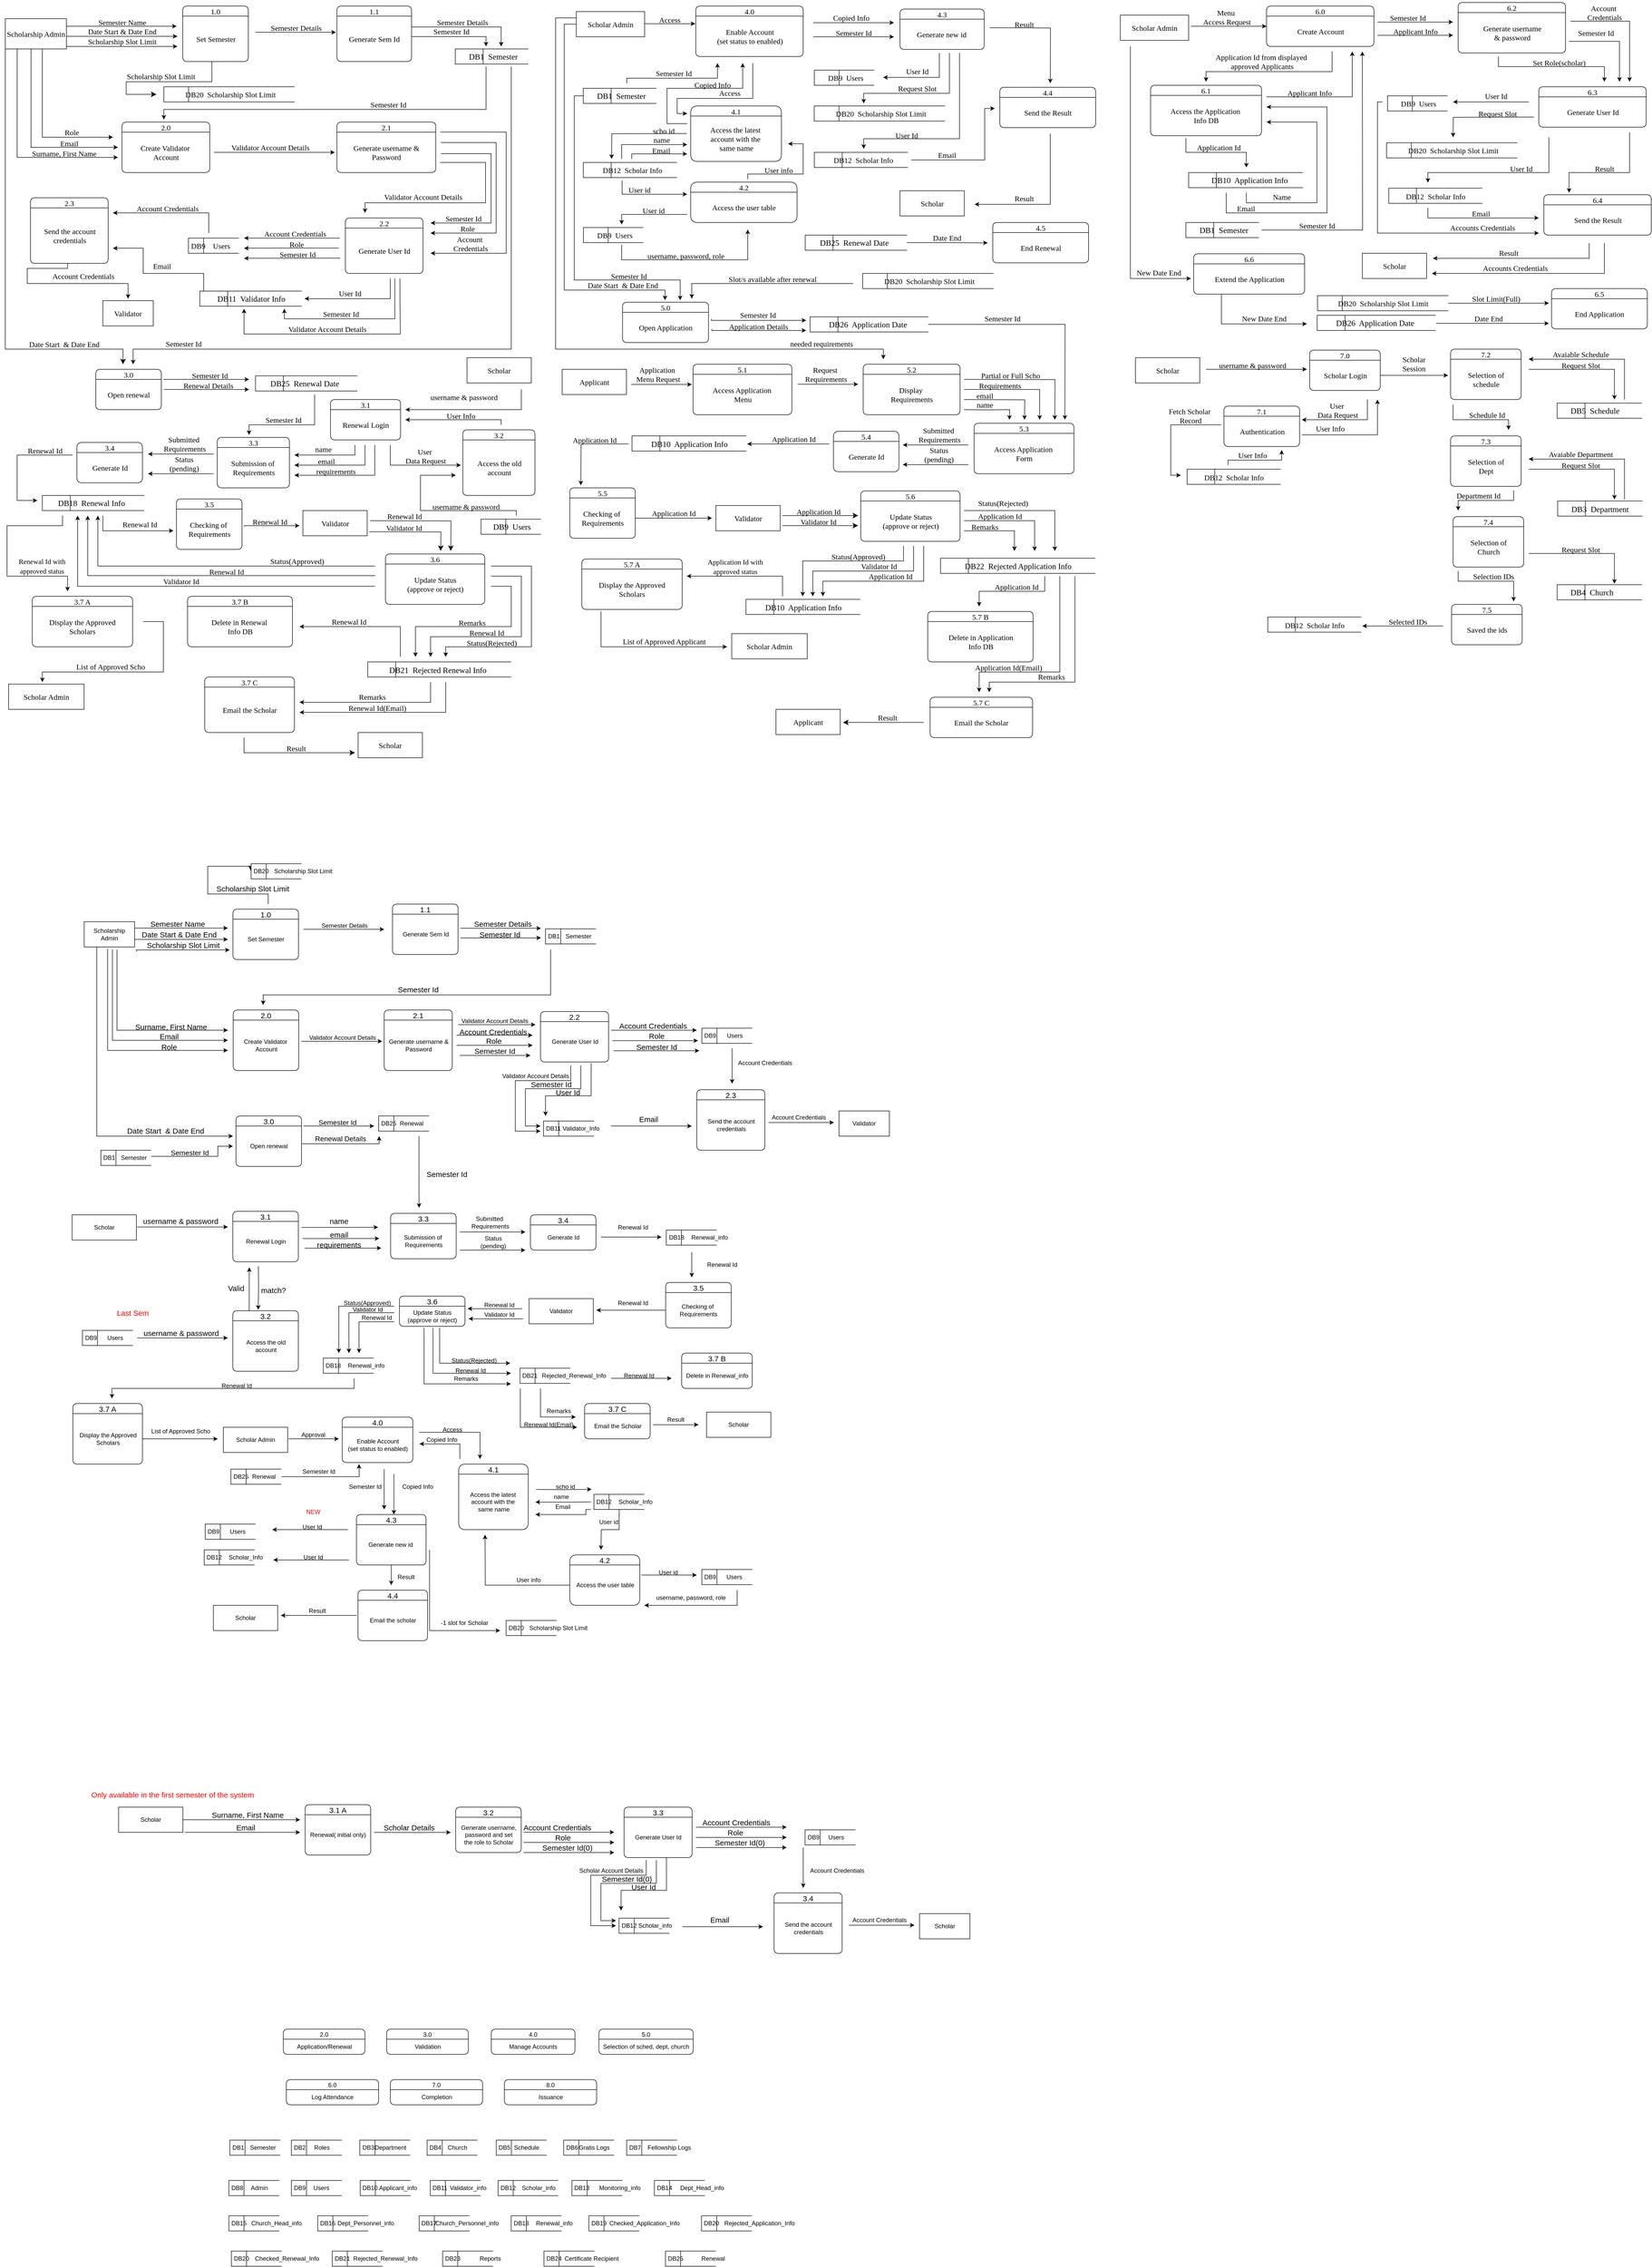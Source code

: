 <mxfile version="27.0.4">
  <diagram name="Page-1" id="H9mCC4LKSI06X5eU0nQ4">
    <mxGraphModel dx="1678" dy="928" grid="1" gridSize="10" guides="1" tooltips="1" connect="1" arrows="1" fold="1" page="1" pageScale="1" pageWidth="1100" pageHeight="1700" math="0" shadow="0">
      <root>
        <mxCell id="0" />
        <mxCell id="1" parent="0" />
        <mxCell id="bBNReim9IivtYAumU8x--395" value="DB9" style="html=1;dashed=0;whiteSpace=wrap;shape=mxgraph.dfd.dataStoreID;align=left;spacingLeft=3;points=[[0,0],[0.5,0],[1,0],[0,0.5],[1,0.5],[0,1],[0.5,1],[1,1]];" parent="1" vertex="1">
          <mxGeometry x="585.88" y="4350" width="100" height="30" as="geometry" />
        </mxCell>
        <mxCell id="RpUNXSWF-gNv1XYwJZ2Y-30" style="edgeStyle=orthogonalEdgeStyle;rounded=0;orthogonalLoop=1;jettySize=auto;html=1;" parent="1" edge="1">
          <mxGeometry relative="1" as="geometry">
            <mxPoint x="610" y="1870" as="sourcePoint" />
            <mxPoint x="770" y="1870" as="targetPoint" />
            <Array as="points">
              <mxPoint x="660" y="1870" />
              <mxPoint x="660" y="1870" />
            </Array>
          </mxGeometry>
        </mxCell>
        <mxCell id="7z3SevUB98jJA0cymraQ-17" style="edgeStyle=orthogonalEdgeStyle;rounded=0;orthogonalLoop=1;jettySize=auto;html=1;fontSize=12;startSize=8;endSize=8;entryX=0;entryY=0.5;entryDx=0;entryDy=0;" parent="1" target="7z3SevUB98jJA0cymraQ-13" edge="1">
          <mxGeometry relative="1" as="geometry">
            <mxPoint x="390" y="1780" as="targetPoint" />
            <mxPoint x="540" y="1820" as="sourcePoint" />
            <Array as="points">
              <mxPoint x="540" y="1800" />
              <mxPoint x="420" y="1800" />
              <mxPoint x="420" y="1745" />
            </Array>
          </mxGeometry>
        </mxCell>
        <mxCell id="bBNReim9IivtYAumU8x--396" value="1.0" style="swimlane;fontStyle=0;childLayout=stackLayout;horizontal=1;startSize=20;fillColor=#ffffff;horizontalStack=0;resizeParent=1;resizeParentMax=0;resizeLast=0;collapsible=0;marginBottom=0;swimlaneFillColor=#ffffff;rounded=1;fontSize=15;" parent="1" vertex="1">
          <mxGeometry x="470" y="1830" width="130" height="100" as="geometry" />
        </mxCell>
        <mxCell id="bBNReim9IivtYAumU8x--397" value="Set Semester" style="text;html=1;align=center;verticalAlign=middle;resizable=0;points=[];autosize=1;strokeColor=none;fillColor=none;perimeterSpacing=0;spacingTop=30;spacingBottom=30;" parent="bBNReim9IivtYAumU8x--396" vertex="1">
          <mxGeometry y="20" width="130" height="80" as="geometry" />
        </mxCell>
        <mxCell id="bBNReim9IivtYAumU8x--399" value="2.0" style="swimlane;fontStyle=0;childLayout=stackLayout;horizontal=1;startSize=20;fillColor=#ffffff;horizontalStack=0;resizeParent=1;resizeParentMax=0;resizeLast=0;collapsible=0;marginBottom=0;swimlaneFillColor=#ffffff;rounded=1;" parent="1" vertex="1">
          <mxGeometry x="569.88" y="4050" width="162" height="50" as="geometry" />
        </mxCell>
        <mxCell id="bBNReim9IivtYAumU8x--400" value="Application/Renewal" style="text;html=1;align=center;verticalAlign=middle;resizable=0;points=[];autosize=1;strokeColor=none;fillColor=none;" parent="bBNReim9IivtYAumU8x--399" vertex="1">
          <mxGeometry y="20" width="162" height="30" as="geometry" />
        </mxCell>
        <mxCell id="bBNReim9IivtYAumU8x--401" value="3.0" style="swimlane;fontStyle=0;childLayout=stackLayout;horizontal=1;startSize=20;fillColor=#ffffff;horizontalStack=0;resizeParent=1;resizeParentMax=0;resizeLast=0;collapsible=0;marginBottom=0;swimlaneFillColor=#ffffff;rounded=1;" parent="1" vertex="1">
          <mxGeometry x="774.88" y="4050" width="162" height="50" as="geometry" />
        </mxCell>
        <mxCell id="bBNReim9IivtYAumU8x--402" value="Validation" style="text;html=1;align=center;verticalAlign=middle;resizable=0;points=[];autosize=1;strokeColor=none;fillColor=none;" parent="bBNReim9IivtYAumU8x--401" vertex="1">
          <mxGeometry y="20" width="162" height="30" as="geometry" />
        </mxCell>
        <mxCell id="bBNReim9IivtYAumU8x--404" value="4.0" style="swimlane;fontStyle=0;childLayout=stackLayout;horizontal=1;startSize=20;fillColor=#ffffff;horizontalStack=0;resizeParent=1;resizeParentMax=0;resizeLast=0;collapsible=0;marginBottom=0;swimlaneFillColor=#ffffff;rounded=1;" parent="1" vertex="1">
          <mxGeometry x="982.38" y="4050" width="166" height="50" as="geometry" />
        </mxCell>
        <mxCell id="bBNReim9IivtYAumU8x--405" value="Manage Accounts" style="text;html=1;align=center;verticalAlign=middle;resizable=0;points=[];autosize=1;strokeColor=none;fillColor=none;" parent="bBNReim9IivtYAumU8x--404" vertex="1">
          <mxGeometry y="20" width="166" height="30" as="geometry" />
        </mxCell>
        <mxCell id="bBNReim9IivtYAumU8x--406" value="5.0" style="swimlane;fontStyle=0;childLayout=stackLayout;horizontal=1;startSize=20;fillColor=#ffffff;horizontalStack=0;resizeParent=1;resizeParentMax=0;resizeLast=0;collapsible=0;marginBottom=0;swimlaneFillColor=#ffffff;rounded=1;" parent="1" vertex="1">
          <mxGeometry x="1195.88" y="4050" width="187" height="50" as="geometry" />
        </mxCell>
        <mxCell id="bBNReim9IivtYAumU8x--407" value="Selection of sched, dept, church" style="text;html=1;align=center;verticalAlign=middle;resizable=0;points=[];autosize=1;strokeColor=none;fillColor=none;" parent="bBNReim9IivtYAumU8x--406" vertex="1">
          <mxGeometry y="20" width="187" height="30" as="geometry" />
        </mxCell>
        <mxCell id="bBNReim9IivtYAumU8x--411" value="6.0" style="swimlane;fontStyle=0;childLayout=stackLayout;horizontal=1;startSize=20;fillColor=#ffffff;horizontalStack=0;resizeParent=1;resizeParentMax=0;resizeLast=0;collapsible=0;marginBottom=0;swimlaneFillColor=#ffffff;rounded=1;" parent="1" vertex="1">
          <mxGeometry x="575.88" y="4150" width="183" height="50" as="geometry" />
        </mxCell>
        <mxCell id="bBNReim9IivtYAumU8x--412" value="Log Attendance" style="text;html=1;align=center;verticalAlign=middle;resizable=0;points=[];autosize=1;strokeColor=none;fillColor=none;" parent="bBNReim9IivtYAumU8x--411" vertex="1">
          <mxGeometry y="20" width="183" height="30" as="geometry" />
        </mxCell>
        <mxCell id="bBNReim9IivtYAumU8x--413" value="7.0" style="swimlane;fontStyle=0;childLayout=stackLayout;horizontal=1;startSize=20;fillColor=#ffffff;horizontalStack=0;resizeParent=1;resizeParentMax=0;resizeLast=0;collapsible=0;marginBottom=0;swimlaneFillColor=#ffffff;rounded=1;" parent="1" vertex="1">
          <mxGeometry x="782.13" y="4150" width="183" height="50" as="geometry" />
        </mxCell>
        <mxCell id="bBNReim9IivtYAumU8x--414" value="Completion" style="text;html=1;align=center;verticalAlign=middle;resizable=0;points=[];autosize=1;strokeColor=none;fillColor=none;" parent="bBNReim9IivtYAumU8x--413" vertex="1">
          <mxGeometry y="20" width="183" height="30" as="geometry" />
        </mxCell>
        <mxCell id="bBNReim9IivtYAumU8x--415" value="8.0" style="swimlane;fontStyle=0;childLayout=stackLayout;horizontal=1;startSize=20;fillColor=#ffffff;horizontalStack=0;resizeParent=1;resizeParentMax=0;resizeLast=0;collapsible=0;marginBottom=0;swimlaneFillColor=#ffffff;rounded=1;" parent="1" vertex="1">
          <mxGeometry x="1008.38" y="4150" width="183" height="50" as="geometry" />
        </mxCell>
        <mxCell id="bBNReim9IivtYAumU8x--416" value="Issuance" style="text;html=1;align=center;verticalAlign=middle;resizable=0;points=[];autosize=1;strokeColor=none;fillColor=none;" parent="bBNReim9IivtYAumU8x--415" vertex="1">
          <mxGeometry y="20" width="183" height="30" as="geometry" />
        </mxCell>
        <mxCell id="bBNReim9IivtYAumU8x--417" value="Users" style="text;html=1;align=center;verticalAlign=middle;resizable=0;points=[];autosize=1;strokeColor=none;fillColor=none;" parent="1" vertex="1">
          <mxGeometry x="619.63" y="4350" width="50" height="30" as="geometry" />
        </mxCell>
        <mxCell id="bBNReim9IivtYAumU8x--418" value="DB8" style="html=1;dashed=0;whiteSpace=wrap;shape=mxgraph.dfd.dataStoreID;align=left;spacingLeft=3;points=[[0,0],[0.5,0],[1,0],[0,0.5],[1,0.5],[0,1],[0.5,1],[1,1]];" parent="1" vertex="1">
          <mxGeometry x="461.88" y="4350" width="100" height="30" as="geometry" />
        </mxCell>
        <mxCell id="bBNReim9IivtYAumU8x--419" value="Admin" style="text;html=1;align=center;verticalAlign=middle;resizable=0;points=[];autosize=1;strokeColor=none;fillColor=none;" parent="1" vertex="1">
          <mxGeometry x="491.88" y="4350" width="60" height="30" as="geometry" />
        </mxCell>
        <mxCell id="bBNReim9IivtYAumU8x--420" value="DB2" style="html=1;dashed=0;whiteSpace=wrap;shape=mxgraph.dfd.dataStoreID;align=left;spacingLeft=3;points=[[0,0],[0.5,0],[1,0],[0,0.5],[1,0.5],[0,1],[0.5,1],[1,1]];" parent="1" vertex="1">
          <mxGeometry x="585.88" y="4270" width="100" height="30" as="geometry" />
        </mxCell>
        <mxCell id="bBNReim9IivtYAumU8x--421" value="Roles" style="text;html=1;align=center;verticalAlign=middle;resizable=0;points=[];autosize=1;strokeColor=none;fillColor=none;" parent="1" vertex="1">
          <mxGeometry x="620.88" y="4270" width="50" height="30" as="geometry" />
        </mxCell>
        <mxCell id="bBNReim9IivtYAumU8x--422" value="DB3" style="html=1;dashed=0;whiteSpace=wrap;shape=mxgraph.dfd.dataStoreID;align=left;spacingLeft=3;points=[[0,0],[0.5,0],[1,0],[0,0.5],[1,0.5],[0,1],[0.5,1],[1,1]];" parent="1" vertex="1">
          <mxGeometry x="721.63" y="4270" width="100" height="30" as="geometry" />
        </mxCell>
        <mxCell id="bBNReim9IivtYAumU8x--423" value="Department" style="text;html=1;align=center;verticalAlign=middle;resizable=0;points=[];autosize=1;strokeColor=none;fillColor=none;" parent="1" vertex="1">
          <mxGeometry x="736.63" y="4270" width="90" height="30" as="geometry" />
        </mxCell>
        <mxCell id="bBNReim9IivtYAumU8x--424" value="DB5" style="html=1;dashed=0;whiteSpace=wrap;shape=mxgraph.dfd.dataStoreID;align=left;spacingLeft=3;points=[[0,0],[0.5,0],[1,0],[0,0.5],[1,0.5],[0,1],[0.5,1],[1,1]];" parent="1" vertex="1">
          <mxGeometry x="992.26" y="4270" width="100" height="30" as="geometry" />
        </mxCell>
        <mxCell id="bBNReim9IivtYAumU8x--425" value="Schedule" style="text;html=1;align=center;verticalAlign=middle;resizable=0;points=[];autosize=1;strokeColor=none;fillColor=none;" parent="1" vertex="1">
          <mxGeometry x="1017.26" y="4270" width="70" height="30" as="geometry" />
        </mxCell>
        <mxCell id="bBNReim9IivtYAumU8x--427" value="DB6" style="html=1;dashed=0;whiteSpace=wrap;shape=mxgraph.dfd.dataStoreID;align=left;spacingLeft=3;points=[[0,0],[0.5,0],[1,0],[0,0.5],[1,0.5],[0,1],[0.5,1],[1,1]];" parent="1" vertex="1">
          <mxGeometry x="1125.88" y="4270" width="100" height="30" as="geometry" />
        </mxCell>
        <mxCell id="bBNReim9IivtYAumU8x--428" value="Gratis Logs" style="text;html=1;align=center;verticalAlign=middle;resizable=0;points=[];autosize=1;strokeColor=none;fillColor=none;" parent="1" vertex="1">
          <mxGeometry x="1145.88" y="4270" width="80" height="30" as="geometry" />
        </mxCell>
        <mxCell id="bBNReim9IivtYAumU8x--429" value="DB7" style="html=1;dashed=0;whiteSpace=wrap;shape=mxgraph.dfd.dataStoreID;align=left;spacingLeft=3;points=[[0,0],[0.5,0],[1,0],[0,0.5],[1,0.5],[0,1],[0.5,1],[1,1]];" parent="1" vertex="1">
          <mxGeometry x="1250.88" y="4270" width="100" height="30" as="geometry" />
        </mxCell>
        <mxCell id="bBNReim9IivtYAumU8x--430" value="Fellowship Logs" style="text;html=1;align=center;verticalAlign=middle;resizable=0;points=[];autosize=1;strokeColor=none;fillColor=none;" parent="1" vertex="1">
          <mxGeometry x="1279.88" y="4270" width="110" height="30" as="geometry" />
        </mxCell>
        <mxCell id="bBNReim9IivtYAumU8x--432" value="DB1" style="html=1;dashed=0;whiteSpace=wrap;shape=mxgraph.dfd.dataStoreID;align=left;spacingLeft=3;points=[[0,0],[0.5,0],[1,0],[0,0.5],[1,0.5],[0,1],[0.5,1],[1,1]];" parent="1" vertex="1">
          <mxGeometry x="463.88" y="4270" width="100" height="30" as="geometry" />
        </mxCell>
        <mxCell id="bBNReim9IivtYAumU8x--433" value="Semester" style="text;html=1;align=center;verticalAlign=middle;resizable=0;points=[];autosize=1;strokeColor=none;fillColor=none;" parent="1" vertex="1">
          <mxGeometry x="493.88" y="4270" width="70" height="30" as="geometry" />
        </mxCell>
        <mxCell id="bBNReim9IivtYAumU8x--434" value="DB11" style="html=1;dashed=0;whiteSpace=wrap;shape=mxgraph.dfd.dataStoreID;align=left;spacingLeft=3;points=[[0,0],[0.5,0],[1,0],[0,0.5],[1,0.5],[0,1],[0.5,1],[1,1]];" parent="1" vertex="1">
          <mxGeometry x="861.38" y="4350" width="100" height="30" as="geometry" />
        </mxCell>
        <mxCell id="bBNReim9IivtYAumU8x--435" value="Validator_info" style="text;html=1;align=center;verticalAlign=middle;resizable=0;points=[];autosize=1;strokeColor=none;fillColor=none;" parent="1" vertex="1">
          <mxGeometry x="885.88" y="4350" width="100" height="30" as="geometry" />
        </mxCell>
        <mxCell id="bBNReim9IivtYAumU8x--436" value="DB12" style="html=1;dashed=0;whiteSpace=wrap;shape=mxgraph.dfd.dataStoreID;align=left;spacingLeft=3;points=[[0,0],[0.5,0],[1,0],[0,0.5],[1,0.5],[0,1],[0.5,1],[1,1]];" parent="1" vertex="1">
          <mxGeometry x="995.88" y="4350" width="119" height="30" as="geometry" />
        </mxCell>
        <mxCell id="bBNReim9IivtYAumU8x--437" value="Scholar_info" style="text;html=1;align=center;verticalAlign=middle;resizable=0;points=[];autosize=1;strokeColor=none;fillColor=none;" parent="1" vertex="1">
          <mxGeometry x="1031.38" y="4350" width="90" height="30" as="geometry" />
        </mxCell>
        <mxCell id="bBNReim9IivtYAumU8x--438" value="DB16" style="html=1;dashed=0;whiteSpace=wrap;shape=mxgraph.dfd.dataStoreID;align=left;spacingLeft=3;points=[[0,0],[0.5,0],[1,0],[0,0.5],[1,0.5],[0,1],[0.5,1],[1,1]];" parent="1" vertex="1">
          <mxGeometry x="638.13" y="4420" width="100" height="30" as="geometry" />
        </mxCell>
        <mxCell id="bBNReim9IivtYAumU8x--439" value="Dept_Personnel_info" style="text;html=1;align=center;verticalAlign=middle;resizable=0;points=[];autosize=1;strokeColor=none;fillColor=none;" parent="1" vertex="1">
          <mxGeometry x="662.63" y="4420" width="140" height="30" as="geometry" />
        </mxCell>
        <mxCell id="bBNReim9IivtYAumU8x--440" value="DB17" style="html=1;dashed=0;whiteSpace=wrap;shape=mxgraph.dfd.dataStoreID;align=left;spacingLeft=3;points=[[0,0],[0.5,0],[1,0],[0,0.5],[1,0.5],[0,1],[0.5,1],[1,1]];" parent="1" vertex="1">
          <mxGeometry x="839.38" y="4420" width="100" height="30" as="geometry" />
        </mxCell>
        <mxCell id="bBNReim9IivtYAumU8x--441" value="Church_Personnel_info" style="text;html=1;align=center;verticalAlign=middle;resizable=0;points=[];autosize=1;strokeColor=none;fillColor=none;" parent="1" vertex="1">
          <mxGeometry x="858.88" y="4420" width="150" height="30" as="geometry" />
        </mxCell>
        <mxCell id="bBNReim9IivtYAumU8x--442" value="DB14" style="html=1;dashed=0;whiteSpace=wrap;shape=mxgraph.dfd.dataStoreID;align=left;spacingLeft=3;points=[[0,0],[0.5,0],[1,0],[0,0.5],[1,0.5],[0,1],[0.5,1],[1,1]];" parent="1" vertex="1">
          <mxGeometry x="1305.88" y="4350" width="100" height="30" as="geometry" />
        </mxCell>
        <mxCell id="bBNReim9IivtYAumU8x--443" value="Dept_Head_info" style="text;html=1;align=center;verticalAlign=middle;resizable=0;points=[];autosize=1;strokeColor=none;fillColor=none;" parent="1" vertex="1">
          <mxGeometry x="1345.38" y="4350" width="110" height="30" as="geometry" />
        </mxCell>
        <mxCell id="bBNReim9IivtYAumU8x--444" value="DB15" style="html=1;dashed=0;whiteSpace=wrap;shape=mxgraph.dfd.dataStoreID;align=left;spacingLeft=3;points=[[0,0],[0.5,0],[1,0],[0,0.5],[1,0.5],[0,1],[0.5,1],[1,1]];" parent="1" vertex="1">
          <mxGeometry x="461.88" y="4420" width="100" height="30" as="geometry" />
        </mxCell>
        <mxCell id="bBNReim9IivtYAumU8x--445" value="Church_Head_info" style="text;html=1;align=center;verticalAlign=middle;resizable=0;points=[];autosize=1;strokeColor=none;fillColor=none;" parent="1" vertex="1">
          <mxGeometry x="496.38" y="4420" width="120" height="30" as="geometry" />
        </mxCell>
        <mxCell id="bBNReim9IivtYAumU8x--446" value="DB13" style="html=1;dashed=0;whiteSpace=wrap;shape=mxgraph.dfd.dataStoreID;align=left;spacingLeft=3;points=[[0,0],[0.5,0],[1,0],[0,0.5],[1,0.5],[0,1],[0.5,1],[1,1]];" parent="1" vertex="1">
          <mxGeometry x="1142.38" y="4350" width="100" height="30" as="geometry" />
        </mxCell>
        <mxCell id="bBNReim9IivtYAumU8x--447" value="Monitoring_info" style="text;html=1;align=center;verticalAlign=middle;resizable=0;points=[];autosize=1;strokeColor=none;fillColor=none;" parent="1" vertex="1">
          <mxGeometry x="1181.88" y="4350" width="110" height="30" as="geometry" />
        </mxCell>
        <mxCell id="bBNReim9IivtYAumU8x--448" value="DB10" style="html=1;dashed=0;whiteSpace=wrap;shape=mxgraph.dfd.dataStoreID;align=left;spacingLeft=3;points=[[0,0],[0.5,0],[1,0],[0,0.5],[1,0.5],[0,1],[0.5,1],[1,1]];" parent="1" vertex="1">
          <mxGeometry x="722.38" y="4350" width="100" height="30" as="geometry" />
        </mxCell>
        <mxCell id="bBNReim9IivtYAumU8x--449" value="Applicant_info" style="text;html=1;align=center;verticalAlign=middle;resizable=0;points=[];autosize=1;strokeColor=none;fillColor=none;" parent="1" vertex="1">
          <mxGeometry x="746.88" y="4350" width="100" height="30" as="geometry" />
        </mxCell>
        <mxCell id="RpUNXSWF-gNv1XYwJZ2Y-1" value="DB4" style="html=1;dashed=0;whiteSpace=wrap;shape=mxgraph.dfd.dataStoreID;align=left;spacingLeft=3;points=[[0,0],[0.5,0],[1,0],[0,0.5],[1,0.5],[0,1],[0.5,1],[1,1]];" parent="1" vertex="1">
          <mxGeometry x="855.13" y="4270" width="100" height="30" as="geometry" />
        </mxCell>
        <mxCell id="RpUNXSWF-gNv1XYwJZ2Y-2" value="Church" style="text;html=1;align=center;verticalAlign=middle;resizable=0;points=[];autosize=1;strokeColor=none;fillColor=none;" parent="1" vertex="1">
          <mxGeometry x="885.13" y="4270" width="60" height="30" as="geometry" />
        </mxCell>
        <mxCell id="RpUNXSWF-gNv1XYwJZ2Y-3" value="DB19" style="html=1;dashed=0;whiteSpace=wrap;shape=mxgraph.dfd.dataStoreID;align=left;spacingLeft=3;points=[[0,0],[0.5,0],[1,0],[0,0.5],[1,0.5],[0,1],[0.5,1],[1,1]];" parent="1" vertex="1">
          <mxGeometry x="1175.88" y="4420" width="100" height="30" as="geometry" />
        </mxCell>
        <mxCell id="RpUNXSWF-gNv1XYwJZ2Y-4" value="Checked_Application_Info" style="text;html=1;align=center;verticalAlign=middle;resizable=0;points=[];autosize=1;strokeColor=none;fillColor=none;" parent="1" vertex="1">
          <mxGeometry x="1205.88" y="4420" width="160" height="30" as="geometry" />
        </mxCell>
        <mxCell id="RpUNXSWF-gNv1XYwJZ2Y-5" value="DB20" style="html=1;dashed=0;whiteSpace=wrap;shape=mxgraph.dfd.dataStoreID;align=left;spacingLeft=3;points=[[0,0],[0.5,0],[1,0],[0,0.5],[1,0.5],[0,1],[0.5,1],[1,1]];" parent="1" vertex="1">
          <mxGeometry x="1399.38" y="4420" width="100" height="30" as="geometry" />
        </mxCell>
        <mxCell id="RpUNXSWF-gNv1XYwJZ2Y-6" value="Rejected_Application_Info" style="text;html=1;align=center;verticalAlign=middle;resizable=0;points=[];autosize=1;strokeColor=none;fillColor=none;" parent="1" vertex="1">
          <mxGeometry x="1433.88" y="4420" width="160" height="30" as="geometry" />
        </mxCell>
        <mxCell id="RpUNXSWF-gNv1XYwJZ2Y-7" value="DB20" style="html=1;dashed=0;whiteSpace=wrap;shape=mxgraph.dfd.dataStoreID;align=left;spacingLeft=3;points=[[0,0],[0.5,0],[1,0],[0,0.5],[1,0.5],[0,1],[0.5,1],[1,1]];" parent="1" vertex="1">
          <mxGeometry x="466.88" y="4490" width="100" height="30" as="geometry" />
        </mxCell>
        <mxCell id="RpUNXSWF-gNv1XYwJZ2Y-8" value="Checked_Renewal_Info" style="text;html=1;align=center;verticalAlign=middle;resizable=0;points=[];autosize=1;strokeColor=none;fillColor=none;" parent="1" vertex="1">
          <mxGeometry x="501.88" y="4490" width="150" height="30" as="geometry" />
        </mxCell>
        <mxCell id="RpUNXSWF-gNv1XYwJZ2Y-9" value="DB21" style="html=1;dashed=0;whiteSpace=wrap;shape=mxgraph.dfd.dataStoreID;align=left;spacingLeft=3;points=[[0,0],[0.5,0],[1,0],[0,0.5],[1,0.5],[0,1],[0.5,1],[1,1]];" parent="1" vertex="1">
          <mxGeometry x="666.88" y="4490" width="100" height="30" as="geometry" />
        </mxCell>
        <mxCell id="RpUNXSWF-gNv1XYwJZ2Y-10" value="Rejected_Renewal_Info" style="text;html=1;align=center;verticalAlign=middle;resizable=0;points=[];autosize=1;strokeColor=none;fillColor=none;" parent="1" vertex="1">
          <mxGeometry x="696.88" y="4490" width="150" height="30" as="geometry" />
        </mxCell>
        <mxCell id="RpUNXSWF-gNv1XYwJZ2Y-11" value="DB18" style="html=1;dashed=0;whiteSpace=wrap;shape=mxgraph.dfd.dataStoreID;align=left;spacingLeft=3;points=[[0,0],[0.5,0],[1,0],[0,0.5],[1,0.5],[0,1],[0.5,1],[1,1]];" parent="1" vertex="1">
          <mxGeometry x="1021.88" y="4420" width="100" height="30" as="geometry" />
        </mxCell>
        <mxCell id="RpUNXSWF-gNv1XYwJZ2Y-12" value="Renewal_info" style="text;html=1;align=center;verticalAlign=middle;resizable=0;points=[];autosize=1;strokeColor=none;fillColor=none;" parent="1" vertex="1">
          <mxGeometry x="1056.88" y="4420" width="100" height="30" as="geometry" />
        </mxCell>
        <mxCell id="RpUNXSWF-gNv1XYwJZ2Y-14" value="DB24" style="html=1;dashed=0;whiteSpace=wrap;shape=mxgraph.dfd.dataStoreID;align=left;spacingLeft=3;points=[[0,0],[0.5,0],[1,0],[0,0.5],[1,0.5],[0,1],[0.5,1],[1,1]];" parent="1" vertex="1">
          <mxGeometry x="1086.88" y="4490" width="100" height="30" as="geometry" />
        </mxCell>
        <mxCell id="RpUNXSWF-gNv1XYwJZ2Y-15" value="Certificate Recipient" style="text;html=1;align=center;verticalAlign=middle;resizable=0;points=[];autosize=1;strokeColor=none;fillColor=none;" parent="1" vertex="1">
          <mxGeometry x="1116.38" y="4490" width="130" height="30" as="geometry" />
        </mxCell>
        <mxCell id="RpUNXSWF-gNv1XYwJZ2Y-16" value="DB23" style="html=1;dashed=0;whiteSpace=wrap;shape=mxgraph.dfd.dataStoreID;align=left;spacingLeft=3;points=[[0,0],[0.5,0],[1,0],[0,0.5],[1,0.5],[0,1],[0.5,1],[1,1]];" parent="1" vertex="1">
          <mxGeometry x="885.88" y="4490" width="100" height="30" as="geometry" />
        </mxCell>
        <mxCell id="RpUNXSWF-gNv1XYwJZ2Y-17" value="Reports" style="text;html=1;align=center;verticalAlign=middle;resizable=0;points=[];autosize=1;strokeColor=none;fillColor=none;" parent="1" vertex="1">
          <mxGeometry x="945.38" y="4490" width="70" height="30" as="geometry" />
        </mxCell>
        <mxCell id="RpUNXSWF-gNv1XYwJZ2Y-21" style="edgeStyle=orthogonalEdgeStyle;rounded=0;orthogonalLoop=1;jettySize=auto;html=1;exitX=1;exitY=0.25;exitDx=0;exitDy=0;" parent="1" source="RpUNXSWF-gNv1XYwJZ2Y-20" edge="1">
          <mxGeometry relative="1" as="geometry">
            <mxPoint x="460" y="1867.667" as="targetPoint" />
          </mxGeometry>
        </mxCell>
        <mxCell id="RpUNXSWF-gNv1XYwJZ2Y-23" style="edgeStyle=orthogonalEdgeStyle;rounded=0;orthogonalLoop=1;jettySize=auto;html=1;exitX=1;exitY=0.75;exitDx=0;exitDy=0;" parent="1" source="RpUNXSWF-gNv1XYwJZ2Y-20" edge="1">
          <mxGeometry relative="1" as="geometry">
            <mxPoint x="460" y="1890" as="targetPoint" />
            <Array as="points">
              <mxPoint x="275" y="1890" />
            </Array>
          </mxGeometry>
        </mxCell>
        <mxCell id="RpUNXSWF-gNv1XYwJZ2Y-33" style="edgeStyle=orthogonalEdgeStyle;rounded=0;orthogonalLoop=1;jettySize=auto;html=1;" parent="1" edge="1">
          <mxGeometry relative="1" as="geometry">
            <mxPoint x="460" y="2070.0" as="targetPoint" />
            <mxPoint x="240" y="1910" as="sourcePoint" />
            <Array as="points">
              <mxPoint x="240" y="2070" />
            </Array>
          </mxGeometry>
        </mxCell>
        <mxCell id="RpUNXSWF-gNv1XYwJZ2Y-117" style="edgeStyle=orthogonalEdgeStyle;rounded=0;orthogonalLoop=1;jettySize=auto;html=1;exitX=0.25;exitY=1;exitDx=0;exitDy=0;" parent="1" source="RpUNXSWF-gNv1XYwJZ2Y-20" edge="1">
          <mxGeometry relative="1" as="geometry">
            <mxPoint x="470" y="2280" as="targetPoint" />
            <Array as="points">
              <mxPoint x="200" y="2280" />
            </Array>
          </mxGeometry>
        </mxCell>
        <mxCell id="RpUNXSWF-gNv1XYwJZ2Y-20" value="Scholarship Admin" style="html=1;dashed=0;whiteSpace=wrap;" parent="1" vertex="1">
          <mxGeometry x="175" y="1855" width="100" height="50" as="geometry" />
        </mxCell>
        <mxCell id="RpUNXSWF-gNv1XYwJZ2Y-24" value="&lt;font style=&quot;font-size: 15px;&quot;&gt;Semester Name&lt;/font&gt;" style="text;html=1;align=center;verticalAlign=middle;resizable=0;points=[];autosize=1;strokeColor=none;fillColor=none;" parent="1" vertex="1">
          <mxGeometry x="294.5" y="1844" width="130" height="30" as="geometry" />
        </mxCell>
        <mxCell id="RpUNXSWF-gNv1XYwJZ2Y-25" value="&lt;span style=&quot;font-size: 15px;&quot;&gt;Date Start &amp;amp; Date End&lt;/span&gt;" style="text;html=1;align=center;verticalAlign=middle;resizable=0;points=[];autosize=1;strokeColor=none;fillColor=none;" parent="1" vertex="1">
          <mxGeometry x="277.5" y="1865" width="170" height="30" as="geometry" />
        </mxCell>
        <mxCell id="RpUNXSWF-gNv1XYwJZ2Y-58" style="edgeStyle=orthogonalEdgeStyle;rounded=0;orthogonalLoop=1;jettySize=auto;html=1;" parent="1" edge="1">
          <mxGeometry relative="1" as="geometry">
            <mxPoint x="530" y="2020" as="targetPoint" />
            <mxPoint x="1100" y="1910" as="sourcePoint" />
            <Array as="points">
              <mxPoint x="1100" y="2000" />
              <mxPoint x="530" y="2000" />
            </Array>
          </mxGeometry>
        </mxCell>
        <mxCell id="RpUNXSWF-gNv1XYwJZ2Y-28" value="DB1" style="html=1;dashed=0;whiteSpace=wrap;shape=mxgraph.dfd.dataStoreID;align=left;spacingLeft=3;points=[[0,0],[0.5,0],[1,0],[0,0.5],[1,0.5],[0,1],[0.5,1],[1,1]];" parent="1" vertex="1">
          <mxGeometry x="1090" y="1869" width="100" height="30" as="geometry" />
        </mxCell>
        <mxCell id="RpUNXSWF-gNv1XYwJZ2Y-29" value="Semester" style="text;html=1;align=center;verticalAlign=middle;resizable=0;points=[];autosize=1;strokeColor=none;fillColor=none;" parent="1" vertex="1">
          <mxGeometry x="1120" y="1869" width="70" height="30" as="geometry" />
        </mxCell>
        <mxCell id="RpUNXSWF-gNv1XYwJZ2Y-31" value="2.0" style="swimlane;fontStyle=0;childLayout=stackLayout;horizontal=1;startSize=20;fillColor=#ffffff;horizontalStack=0;resizeParent=1;resizeParentMax=0;resizeLast=0;collapsible=0;marginBottom=0;swimlaneFillColor=#ffffff;rounded=1;fontSize=15;" parent="1" vertex="1">
          <mxGeometry x="470.5" y="2030" width="130" height="120" as="geometry" />
        </mxCell>
        <mxCell id="RpUNXSWF-gNv1XYwJZ2Y-32" value="&lt;span class=&quot;_fadeIn_m1hgl_8&quot;&gt;Create &lt;/span&gt;&lt;span class=&quot;_fadeIn_m1hgl_8&quot;&gt;Validator&amp;nbsp;&lt;/span&gt;&lt;div&gt;&lt;span class=&quot;_fadeIn_m1hgl_8&quot;&gt;Account&lt;/span&gt;&lt;/div&gt;" style="text;html=1;align=center;verticalAlign=middle;resizable=0;points=[];autosize=1;strokeColor=none;fillColor=none;perimeterSpacing=0;spacingTop=30;spacingBottom=30;" parent="RpUNXSWF-gNv1XYwJZ2Y-31" vertex="1">
          <mxGeometry y="20" width="130" height="100" as="geometry" />
        </mxCell>
        <mxCell id="RpUNXSWF-gNv1XYwJZ2Y-35" value="&lt;span style=&quot;font-size: 15px;&quot;&gt;Surname, First Name&lt;/span&gt;" style="text;html=1;align=center;verticalAlign=middle;resizable=0;points=[];autosize=1;strokeColor=none;fillColor=none;" parent="1" vertex="1">
          <mxGeometry x="261.5" y="2048" width="170" height="30" as="geometry" />
        </mxCell>
        <mxCell id="RpUNXSWF-gNv1XYwJZ2Y-36" style="edgeStyle=orthogonalEdgeStyle;rounded=0;orthogonalLoop=1;jettySize=auto;html=1;" parent="1" edge="1">
          <mxGeometry relative="1" as="geometry">
            <mxPoint x="460" y="2090" as="targetPoint" />
            <mxPoint x="231" y="1910" as="sourcePoint" />
            <Array as="points">
              <mxPoint x="231" y="2090" />
              <mxPoint x="460" y="2090" />
            </Array>
          </mxGeometry>
        </mxCell>
        <mxCell id="RpUNXSWF-gNv1XYwJZ2Y-37" value="&lt;span style=&quot;font-size: 15px;&quot;&gt;Email&lt;/span&gt;" style="text;html=1;align=center;verticalAlign=middle;resizable=0;points=[];autosize=1;strokeColor=none;fillColor=none;" parent="1" vertex="1">
          <mxGeometry x="313" y="2067" width="60" height="30" as="geometry" />
        </mxCell>
        <mxCell id="RpUNXSWF-gNv1XYwJZ2Y-38" style="edgeStyle=orthogonalEdgeStyle;rounded=0;orthogonalLoop=1;jettySize=auto;html=1;" parent="1" edge="1">
          <mxGeometry relative="1" as="geometry">
            <mxPoint x="460" y="2110" as="targetPoint" />
            <mxPoint x="221.49" y="1908.98" as="sourcePoint" />
            <Array as="points">
              <mxPoint x="222" y="2110" />
              <mxPoint x="451" y="2110" />
            </Array>
          </mxGeometry>
        </mxCell>
        <mxCell id="RpUNXSWF-gNv1XYwJZ2Y-41" value="&lt;span style=&quot;font-size: 15px;&quot;&gt;Role&lt;/span&gt;" style="text;html=1;align=center;verticalAlign=middle;resizable=0;points=[];autosize=1;strokeColor=none;fillColor=none;" parent="1" vertex="1">
          <mxGeometry x="318" y="2088" width="50" height="30" as="geometry" />
        </mxCell>
        <mxCell id="RpUNXSWF-gNv1XYwJZ2Y-50" value="1.1" style="swimlane;fontStyle=0;childLayout=stackLayout;horizontal=1;startSize=20;fillColor=#ffffff;horizontalStack=0;resizeParent=1;resizeParentMax=0;resizeLast=0;collapsible=0;marginBottom=0;swimlaneFillColor=#ffffff;rounded=1;fontSize=15;" parent="1" vertex="1">
          <mxGeometry x="786.5" y="1820" width="130" height="100" as="geometry" />
        </mxCell>
        <mxCell id="RpUNXSWF-gNv1XYwJZ2Y-51" value="Generate Sem Id" style="text;html=1;align=center;verticalAlign=middle;resizable=0;points=[];autosize=1;strokeColor=none;fillColor=none;perimeterSpacing=0;spacingTop=30;spacingBottom=30;" parent="RpUNXSWF-gNv1XYwJZ2Y-50" vertex="1">
          <mxGeometry y="20" width="130" height="80" as="geometry" />
        </mxCell>
        <mxCell id="RpUNXSWF-gNv1XYwJZ2Y-52" style="edgeStyle=orthogonalEdgeStyle;rounded=0;orthogonalLoop=1;jettySize=auto;html=1;" parent="1" edge="1">
          <mxGeometry relative="1" as="geometry">
            <mxPoint x="921" y="1868" as="sourcePoint" />
            <mxPoint x="1081" y="1868" as="targetPoint" />
            <Array as="points">
              <mxPoint x="971" y="1868" />
              <mxPoint x="971" y="1868" />
            </Array>
          </mxGeometry>
        </mxCell>
        <mxCell id="RpUNXSWF-gNv1XYwJZ2Y-53" value="&lt;font style=&quot;font-size: 15px;&quot;&gt;Semester Details&lt;/font&gt;" style="text;html=1;align=center;verticalAlign=middle;resizable=0;points=[];autosize=1;strokeColor=none;fillColor=none;" parent="1" vertex="1">
          <mxGeometry x="935" y="1844" width="140" height="30" as="geometry" />
        </mxCell>
        <mxCell id="RpUNXSWF-gNv1XYwJZ2Y-54" style="edgeStyle=orthogonalEdgeStyle;rounded=0;orthogonalLoop=1;jettySize=auto;html=1;" parent="1" edge="1">
          <mxGeometry relative="1" as="geometry">
            <mxPoint x="921" y="1887" as="sourcePoint" />
            <mxPoint x="1081" y="1887" as="targetPoint" />
            <Array as="points">
              <mxPoint x="971" y="1887" />
              <mxPoint x="971" y="1887" />
            </Array>
          </mxGeometry>
        </mxCell>
        <mxCell id="RpUNXSWF-gNv1XYwJZ2Y-57" value="&lt;font style=&quot;font-size: 15px;&quot;&gt;Semester Id&lt;/font&gt;" style="text;html=1;align=center;verticalAlign=middle;resizable=0;points=[];autosize=1;strokeColor=none;fillColor=none;" parent="1" vertex="1">
          <mxGeometry x="949" y="1865" width="100" height="30" as="geometry" />
        </mxCell>
        <mxCell id="RpUNXSWF-gNv1XYwJZ2Y-59" value="&lt;font style=&quot;font-size: 15px;&quot;&gt;Semester Id&lt;/font&gt;" style="text;html=1;align=center;verticalAlign=middle;resizable=0;points=[];autosize=1;strokeColor=none;fillColor=none;" parent="1" vertex="1">
          <mxGeometry x="786.5" y="1974" width="100" height="30" as="geometry" />
        </mxCell>
        <mxCell id="RpUNXSWF-gNv1XYwJZ2Y-71" style="edgeStyle=orthogonalEdgeStyle;rounded=0;orthogonalLoop=1;jettySize=auto;html=1;" parent="1" edge="1">
          <mxGeometry relative="1" as="geometry">
            <mxPoint x="1064.25" y="2080" as="targetPoint" />
            <mxPoint x="914.25" y="2081" as="sourcePoint" />
            <Array as="points">
              <mxPoint x="914.25" y="2080" />
            </Array>
          </mxGeometry>
        </mxCell>
        <mxCell id="RpUNXSWF-gNv1XYwJZ2Y-60" value="2.1" style="swimlane;fontStyle=0;childLayout=stackLayout;horizontal=1;startSize=20;fillColor=#ffffff;horizontalStack=0;resizeParent=1;resizeParentMax=0;resizeLast=0;collapsible=0;marginBottom=0;swimlaneFillColor=#ffffff;rounded=1;fontSize=15;" parent="1" vertex="1">
          <mxGeometry x="770" y="2030" width="135" height="120" as="geometry" />
        </mxCell>
        <mxCell id="RpUNXSWF-gNv1XYwJZ2Y-61" value="Generate username &amp;amp;&lt;div&gt;Password&lt;/div&gt;" style="text;html=1;align=center;verticalAlign=middle;resizable=0;points=[];autosize=1;strokeColor=none;fillColor=none;perimeterSpacing=0;spacingTop=30;spacingBottom=30;" parent="RpUNXSWF-gNv1XYwJZ2Y-60" vertex="1">
          <mxGeometry y="20" width="135" height="100" as="geometry" />
        </mxCell>
        <mxCell id="RpUNXSWF-gNv1XYwJZ2Y-62" value="&lt;span class=&quot;_fadeIn_m1hgl_8&quot;&gt;Semester &lt;/span&gt;&lt;span class=&quot;_fadeIn_m1hgl_8&quot;&gt;Details&lt;/span&gt;" style="text;html=1;align=center;verticalAlign=middle;resizable=0;points=[];autosize=1;strokeColor=none;fillColor=none;" parent="1" vertex="1">
          <mxGeometry x="636" y="1848" width="110" height="30" as="geometry" />
        </mxCell>
        <mxCell id="RpUNXSWF-gNv1XYwJZ2Y-96" style="edgeStyle=orthogonalEdgeStyle;rounded=0;orthogonalLoop=1;jettySize=auto;html=1;" parent="1" edge="1">
          <mxGeometry relative="1" as="geometry">
            <mxPoint x="1662.0" y="2253" as="targetPoint" />
            <mxPoint x="1532" y="2253" as="sourcePoint" />
            <Array as="points">
              <mxPoint x="1562" y="2253" />
              <mxPoint x="1562" y="2253" />
            </Array>
          </mxGeometry>
        </mxCell>
        <mxCell id="RpUNXSWF-gNv1XYwJZ2Y-63" value="2.3" style="swimlane;fontStyle=0;childLayout=stackLayout;horizontal=1;startSize=20;fillColor=#ffffff;horizontalStack=0;resizeParent=1;resizeParentMax=0;resizeLast=0;collapsible=0;marginBottom=0;swimlaneFillColor=#ffffff;rounded=1;fontSize=15;" parent="1" vertex="1">
          <mxGeometry x="1390" y="2188" width="135" height="120" as="geometry" />
        </mxCell>
        <mxCell id="RpUNXSWF-gNv1XYwJZ2Y-64" value="Send the account&lt;div&gt;credentials&lt;/div&gt;" style="text;html=1;align=center;verticalAlign=middle;resizable=0;points=[];autosize=1;strokeColor=none;fillColor=none;perimeterSpacing=0;spacingTop=30;spacingBottom=30;" parent="RpUNXSWF-gNv1XYwJZ2Y-63" vertex="1">
          <mxGeometry y="20" width="135" height="100" as="geometry" />
        </mxCell>
        <mxCell id="RpUNXSWF-gNv1XYwJZ2Y-65" style="edgeStyle=orthogonalEdgeStyle;rounded=0;orthogonalLoop=1;jettySize=auto;html=1;" parent="1" edge="1">
          <mxGeometry relative="1" as="geometry">
            <mxPoint x="606" y="2092" as="sourcePoint" />
            <mxPoint x="766" y="2092" as="targetPoint" />
            <Array as="points">
              <mxPoint x="656" y="2092" />
              <mxPoint x="656" y="2092" />
            </Array>
          </mxGeometry>
        </mxCell>
        <mxCell id="RpUNXSWF-gNv1XYwJZ2Y-66" value="Validator Account Details" style="text;html=1;align=center;verticalAlign=middle;resizable=0;points=[];autosize=1;strokeColor=none;fillColor=none;" parent="1" vertex="1">
          <mxGeometry x="607" y="2070" width="160" height="30" as="geometry" />
        </mxCell>
        <mxCell id="RpUNXSWF-gNv1XYwJZ2Y-79" style="edgeStyle=orthogonalEdgeStyle;rounded=0;orthogonalLoop=1;jettySize=auto;html=1;" parent="1" edge="1">
          <mxGeometry relative="1" as="geometry">
            <mxPoint x="1460" y="2176" as="targetPoint" />
            <mxPoint x="1460" y="2106" as="sourcePoint" />
          </mxGeometry>
        </mxCell>
        <mxCell id="RpUNXSWF-gNv1XYwJZ2Y-67" value="DB9" style="html=1;dashed=0;whiteSpace=wrap;shape=mxgraph.dfd.dataStoreID;align=left;spacingLeft=3;points=[[0,0],[0.5,0],[1,0],[0,0.5],[1,0.5],[0,1],[0.5,1],[1,1]];" parent="1" vertex="1">
          <mxGeometry x="1400" y="2066" width="100" height="30" as="geometry" />
        </mxCell>
        <mxCell id="RpUNXSWF-gNv1XYwJZ2Y-68" value="Users" style="text;html=1;align=center;verticalAlign=middle;resizable=0;points=[];autosize=1;strokeColor=none;fillColor=none;" parent="1" vertex="1">
          <mxGeometry x="1440" y="2066" width="50" height="30" as="geometry" />
        </mxCell>
        <mxCell id="RpUNXSWF-gNv1XYwJZ2Y-93" style="edgeStyle=orthogonalEdgeStyle;rounded=0;orthogonalLoop=1;jettySize=auto;html=1;" parent="1" edge="1">
          <mxGeometry relative="1" as="geometry">
            <mxPoint x="1380" y="2260" as="targetPoint" />
            <mxPoint x="1220" y="2260" as="sourcePoint" />
            <Array as="points">
              <mxPoint x="1250" y="2260" />
              <mxPoint x="1250" y="2260" />
            </Array>
          </mxGeometry>
        </mxCell>
        <mxCell id="RpUNXSWF-gNv1XYwJZ2Y-69" value="DB11" style="html=1;dashed=0;whiteSpace=wrap;shape=mxgraph.dfd.dataStoreID;align=left;spacingLeft=3;points=[[0,0],[0.5,0],[1,0],[0,0.5],[1,0.5],[0,1],[0.5,1],[1,1]];" parent="1" vertex="1">
          <mxGeometry x="1086" y="2250" width="100" height="30" as="geometry" />
        </mxCell>
        <mxCell id="RpUNXSWF-gNv1XYwJZ2Y-70" value="Validator_Info" style="text;html=1;align=center;verticalAlign=middle;resizable=0;points=[];autosize=1;strokeColor=none;fillColor=none;" parent="1" vertex="1">
          <mxGeometry x="1110" y="2250" width="100" height="30" as="geometry" />
        </mxCell>
        <mxCell id="RpUNXSWF-gNv1XYwJZ2Y-72" value="&lt;font style=&quot;font-size: 15px;&quot;&gt;Account Credentials&lt;/font&gt;" style="text;html=1;align=center;verticalAlign=middle;resizable=0;points=[];autosize=1;strokeColor=none;fillColor=none;" parent="1" vertex="1">
          <mxGeometry x="906" y="2058" width="160" height="30" as="geometry" />
        </mxCell>
        <mxCell id="RpUNXSWF-gNv1XYwJZ2Y-73" style="edgeStyle=orthogonalEdgeStyle;rounded=0;orthogonalLoop=1;jettySize=auto;html=1;" parent="1" edge="1">
          <mxGeometry relative="1" as="geometry">
            <mxPoint x="1064.25" y="2100" as="targetPoint" />
            <mxPoint x="914.25" y="2101" as="sourcePoint" />
            <Array as="points">
              <mxPoint x="914.25" y="2100" />
            </Array>
          </mxGeometry>
        </mxCell>
        <mxCell id="RpUNXSWF-gNv1XYwJZ2Y-74" style="edgeStyle=orthogonalEdgeStyle;rounded=0;orthogonalLoop=1;jettySize=auto;html=1;" parent="1" edge="1">
          <mxGeometry relative="1" as="geometry">
            <mxPoint x="1060" y="2120" as="targetPoint" />
            <mxPoint x="920" y="2120" as="sourcePoint" />
            <Array as="points">
              <mxPoint x="1010" y="2120" />
              <mxPoint x="1010" y="2120" />
            </Array>
          </mxGeometry>
        </mxCell>
        <mxCell id="RpUNXSWF-gNv1XYwJZ2Y-75" value="&lt;font style=&quot;font-size: 15px;&quot;&gt;Semester Id&lt;/font&gt;" style="text;html=1;align=center;verticalAlign=middle;resizable=0;points=[];autosize=1;strokeColor=none;fillColor=none;" parent="1" vertex="1">
          <mxGeometry x="939.25" y="2096" width="100" height="30" as="geometry" />
        </mxCell>
        <mxCell id="RpUNXSWF-gNv1XYwJZ2Y-76" value="&lt;font style=&quot;font-size: 15px;&quot;&gt;Role&lt;/font&gt;" style="text;html=1;align=center;verticalAlign=middle;resizable=0;points=[];autosize=1;strokeColor=none;fillColor=none;" parent="1" vertex="1">
          <mxGeometry x="961.75" y="2076" width="50" height="30" as="geometry" />
        </mxCell>
        <mxCell id="RpUNXSWF-gNv1XYwJZ2Y-81" style="edgeStyle=orthogonalEdgeStyle;rounded=0;orthogonalLoop=1;jettySize=auto;html=1;exitX=0.744;exitY=1.029;exitDx=0;exitDy=0;exitPerimeter=0;" parent="1" source="RpUNXSWF-gNv1XYwJZ2Y-78" edge="1">
          <mxGeometry relative="1" as="geometry">
            <mxPoint x="1090" y="2240" as="targetPoint" />
            <mxPoint x="1020" y="2160" as="sourcePoint" />
            <Array as="points">
              <mxPoint x="1180" y="2200" />
              <mxPoint x="1090" y="2200" />
            </Array>
          </mxGeometry>
        </mxCell>
        <mxCell id="RpUNXSWF-gNv1XYwJZ2Y-104" style="edgeStyle=orthogonalEdgeStyle;rounded=0;orthogonalLoop=1;jettySize=auto;html=1;" parent="1" edge="1">
          <mxGeometry relative="1" as="geometry">
            <mxPoint x="1390" y="2070" as="targetPoint" />
            <mxPoint x="1220" y="2070" as="sourcePoint" />
            <Array as="points">
              <mxPoint x="1310" y="2070" />
              <mxPoint x="1310" y="2070" />
            </Array>
          </mxGeometry>
        </mxCell>
        <mxCell id="RpUNXSWF-gNv1XYwJZ2Y-77" value="2.2" style="swimlane;fontStyle=0;childLayout=stackLayout;horizontal=1;startSize=20;fillColor=#ffffff;horizontalStack=0;resizeParent=1;resizeParentMax=0;resizeLast=0;collapsible=0;marginBottom=0;swimlaneFillColor=#ffffff;rounded=1;fontSize=15;" parent="1" vertex="1">
          <mxGeometry x="1080" y="2033" width="135" height="100" as="geometry" />
        </mxCell>
        <mxCell id="RpUNXSWF-gNv1XYwJZ2Y-78" value="Generate User Id" style="text;html=1;align=center;verticalAlign=middle;resizable=0;points=[];autosize=1;strokeColor=none;fillColor=none;perimeterSpacing=0;spacingTop=30;spacingBottom=30;" parent="RpUNXSWF-gNv1XYwJZ2Y-77" vertex="1">
          <mxGeometry y="20" width="135" height="80" as="geometry" />
        </mxCell>
        <mxCell id="RpUNXSWF-gNv1XYwJZ2Y-80" value="Account Credentials" style="text;html=1;align=center;verticalAlign=middle;resizable=0;points=[];autosize=1;strokeColor=none;fillColor=none;fontSize=12;" parent="1" vertex="1">
          <mxGeometry x="1460" y="2120" width="130" height="30" as="geometry" />
        </mxCell>
        <mxCell id="RpUNXSWF-gNv1XYwJZ2Y-83" value="&lt;font style=&quot;font-size: 15px;&quot;&gt;User Id&lt;/font&gt;" style="text;html=1;align=center;verticalAlign=middle;resizable=0;points=[];autosize=1;strokeColor=none;fillColor=none;" parent="1" vertex="1">
          <mxGeometry x="1099" y="2178" width="70" height="30" as="geometry" />
        </mxCell>
        <mxCell id="RpUNXSWF-gNv1XYwJZ2Y-94" value="&lt;span style=&quot;font-size: 15px;&quot;&gt;Email&lt;/span&gt;" style="text;html=1;align=center;verticalAlign=middle;resizable=0;points=[];autosize=1;strokeColor=none;fillColor=none;" parent="1" vertex="1">
          <mxGeometry x="1264" y="2231" width="60" height="30" as="geometry" />
        </mxCell>
        <mxCell id="RpUNXSWF-gNv1XYwJZ2Y-95" value="Validator" style="html=1;dashed=0;whiteSpace=wrap;" parent="1" vertex="1">
          <mxGeometry x="1672" y="2230" width="100" height="50" as="geometry" />
        </mxCell>
        <mxCell id="RpUNXSWF-gNv1XYwJZ2Y-97" value="Account Credentials" style="text;html=1;align=center;verticalAlign=middle;resizable=0;points=[];autosize=1;strokeColor=none;fillColor=none;fontSize=12;" parent="1" vertex="1">
          <mxGeometry x="1527" y="2228" width="130" height="30" as="geometry" />
        </mxCell>
        <mxCell id="RpUNXSWF-gNv1XYwJZ2Y-98" style="edgeStyle=orthogonalEdgeStyle;rounded=0;orthogonalLoop=1;jettySize=auto;html=1;" parent="1" edge="1">
          <mxGeometry relative="1" as="geometry">
            <mxPoint x="1080" y="2260" as="targetPoint" />
            <mxPoint x="1160" y="2140" as="sourcePoint" />
            <Array as="points">
              <mxPoint x="1160" y="2186" />
              <mxPoint x="1050" y="2186" />
              <mxPoint x="1050" y="2260" />
            </Array>
          </mxGeometry>
        </mxCell>
        <mxCell id="RpUNXSWF-gNv1XYwJZ2Y-99" value="&lt;font style=&quot;font-size: 15px;&quot;&gt;Semester Id&lt;/font&gt;" style="text;html=1;align=center;verticalAlign=middle;resizable=0;points=[];autosize=1;strokeColor=none;fillColor=none;" parent="1" vertex="1">
          <mxGeometry x="1051" y="2162" width="100" height="30" as="geometry" />
        </mxCell>
        <mxCell id="RpUNXSWF-gNv1XYwJZ2Y-100" style="edgeStyle=orthogonalEdgeStyle;rounded=0;orthogonalLoop=1;jettySize=auto;html=1;" parent="1" edge="1">
          <mxGeometry relative="1" as="geometry">
            <mxPoint x="1080" y="2270" as="targetPoint" />
            <mxPoint x="1140" y="2140" as="sourcePoint" />
            <Array as="points">
              <mxPoint x="1140" y="2170" />
              <mxPoint x="1030" y="2170" />
              <mxPoint x="1030" y="2270" />
            </Array>
          </mxGeometry>
        </mxCell>
        <mxCell id="RpUNXSWF-gNv1XYwJZ2Y-101" value="Validator Account Details" style="text;html=1;align=center;verticalAlign=middle;resizable=0;points=[];autosize=1;strokeColor=none;fillColor=none;" parent="1" vertex="1">
          <mxGeometry x="990" y="2146" width="160" height="30" as="geometry" />
        </mxCell>
        <mxCell id="RpUNXSWF-gNv1XYwJZ2Y-102" value="Validator Account Details" style="text;html=1;align=center;verticalAlign=middle;resizable=0;points=[];autosize=1;strokeColor=none;fillColor=none;" parent="1" vertex="1">
          <mxGeometry x="909.25" y="2037" width="160" height="30" as="geometry" />
        </mxCell>
        <mxCell id="RpUNXSWF-gNv1XYwJZ2Y-103" style="edgeStyle=orthogonalEdgeStyle;rounded=0;orthogonalLoop=1;jettySize=auto;html=1;" parent="1" edge="1">
          <mxGeometry relative="1" as="geometry">
            <mxPoint x="1070" y="2059" as="targetPoint" />
            <mxPoint x="916.75" y="2059" as="sourcePoint" />
            <Array as="points">
              <mxPoint x="1006.75" y="2059" />
              <mxPoint x="1006.75" y="2059" />
            </Array>
          </mxGeometry>
        </mxCell>
        <mxCell id="RpUNXSWF-gNv1XYwJZ2Y-105" value="&lt;font style=&quot;font-size: 15px;&quot;&gt;Role&lt;/font&gt;" style="text;html=1;align=center;verticalAlign=middle;resizable=0;points=[];autosize=1;strokeColor=none;fillColor=none;" parent="1" vertex="1">
          <mxGeometry x="1285" y="2066" width="50" height="30" as="geometry" />
        </mxCell>
        <mxCell id="RpUNXSWF-gNv1XYwJZ2Y-106" style="edgeStyle=orthogonalEdgeStyle;rounded=0;orthogonalLoop=1;jettySize=auto;html=1;" parent="1" edge="1">
          <mxGeometry relative="1" as="geometry">
            <mxPoint x="1392.5" y="2090.71" as="targetPoint" />
            <mxPoint x="1222.5" y="2090.71" as="sourcePoint" />
            <Array as="points">
              <mxPoint x="1312.5" y="2090.71" />
              <mxPoint x="1312.5" y="2090.71" />
            </Array>
          </mxGeometry>
        </mxCell>
        <mxCell id="RpUNXSWF-gNv1XYwJZ2Y-108" value="&lt;font style=&quot;font-size: 15px;&quot;&gt;Account Credentials&lt;/font&gt;" style="text;html=1;align=center;verticalAlign=middle;resizable=0;points=[];autosize=1;strokeColor=none;fillColor=none;" parent="1" vertex="1">
          <mxGeometry x="1222.5" y="2046" width="160" height="30" as="geometry" />
        </mxCell>
        <mxCell id="RpUNXSWF-gNv1XYwJZ2Y-109" value="&lt;font style=&quot;font-size: 15px;&quot;&gt;Semester Id&lt;/font&gt;" style="text;html=1;align=center;verticalAlign=middle;resizable=0;points=[];autosize=1;strokeColor=none;fillColor=none;" parent="1" vertex="1">
          <mxGeometry x="1260" y="2088" width="100" height="30" as="geometry" />
        </mxCell>
        <mxCell id="RpUNXSWF-gNv1XYwJZ2Y-110" style="edgeStyle=orthogonalEdgeStyle;rounded=0;orthogonalLoop=1;jettySize=auto;html=1;" parent="1" edge="1">
          <mxGeometry relative="1" as="geometry">
            <mxPoint x="1395" y="2110.71" as="targetPoint" />
            <mxPoint x="1225" y="2110.71" as="sourcePoint" />
            <Array as="points">
              <mxPoint x="1315" y="2110.71" />
              <mxPoint x="1315" y="2110.71" />
            </Array>
          </mxGeometry>
        </mxCell>
        <mxCell id="RpUNXSWF-gNv1XYwJZ2Y-126" style="edgeStyle=orthogonalEdgeStyle;rounded=0;orthogonalLoop=1;jettySize=auto;html=1;" parent="1" edge="1">
          <mxGeometry relative="1" as="geometry">
            <mxPoint x="750" y="2260" as="targetPoint" />
            <mxPoint x="610" y="2260" as="sourcePoint" />
            <Array as="points">
              <mxPoint x="670" y="2260" />
              <mxPoint x="670" y="2260" />
            </Array>
          </mxGeometry>
        </mxCell>
        <mxCell id="RpUNXSWF-gNv1XYwJZ2Y-114" value="3.0" style="swimlane;fontStyle=0;childLayout=stackLayout;horizontal=1;startSize=20;fillColor=#ffffff;horizontalStack=0;resizeParent=1;resizeParentMax=0;resizeLast=0;collapsible=0;marginBottom=0;swimlaneFillColor=#ffffff;rounded=1;fontSize=15;" parent="1" vertex="1">
          <mxGeometry x="476" y="2240" width="130" height="100" as="geometry" />
        </mxCell>
        <mxCell id="RpUNXSWF-gNv1XYwJZ2Y-115" value="Open renewal" style="text;html=1;align=center;verticalAlign=middle;resizable=0;points=[];autosize=1;strokeColor=none;fillColor=none;perimeterSpacing=0;spacingTop=30;spacingBottom=30;" parent="RpUNXSWF-gNv1XYwJZ2Y-114" vertex="1">
          <mxGeometry y="20" width="130" height="80" as="geometry" />
        </mxCell>
        <mxCell id="RpUNXSWF-gNv1XYwJZ2Y-118" value="&lt;span style=&quot;font-size: 15px;&quot;&gt;Date Start&amp;nbsp; &amp;amp; Date End&lt;/span&gt;" style="text;html=1;align=center;verticalAlign=middle;resizable=0;points=[];autosize=1;strokeColor=none;fillColor=none;" parent="1" vertex="1">
          <mxGeometry x="246" y="2254" width="180" height="30" as="geometry" />
        </mxCell>
        <mxCell id="RpUNXSWF-gNv1XYwJZ2Y-120" value="DB25" style="html=1;dashed=0;whiteSpace=wrap;shape=mxgraph.dfd.dataStoreID;align=left;spacingLeft=3;points=[[0,0],[0.5,0],[1,0],[0,0.5],[1,0.5],[0,1],[0.5,1],[1,1]];" parent="1" vertex="1">
          <mxGeometry x="759" y="2240" width="100" height="30" as="geometry" />
        </mxCell>
        <mxCell id="RpUNXSWF-gNv1XYwJZ2Y-121" value="Renewal" style="text;html=1;align=center;verticalAlign=middle;resizable=0;points=[];autosize=1;strokeColor=none;fillColor=none;" parent="1" vertex="1">
          <mxGeometry x="789" y="2240" width="70" height="30" as="geometry" />
        </mxCell>
        <mxCell id="RpUNXSWF-gNv1XYwJZ2Y-122" value="DB1" style="html=1;dashed=0;whiteSpace=wrap;shape=mxgraph.dfd.dataStoreID;align=left;spacingLeft=3;points=[[0,0],[0.5,0],[1,0],[0,0.5],[1,0.5],[0,1],[0.5,1],[1,1]];" parent="1" vertex="1">
          <mxGeometry x="208" y="2308" width="100" height="30" as="geometry" />
        </mxCell>
        <mxCell id="RpUNXSWF-gNv1XYwJZ2Y-124" style="edgeStyle=orthogonalEdgeStyle;rounded=0;orthogonalLoop=1;jettySize=auto;html=1;" parent="1" source="RpUNXSWF-gNv1XYwJZ2Y-123" edge="1">
          <mxGeometry relative="1" as="geometry">
            <mxPoint x="470" y="2300" as="targetPoint" />
            <Array as="points">
              <mxPoint x="440" y="2320" />
              <mxPoint x="440" y="2300" />
            </Array>
          </mxGeometry>
        </mxCell>
        <mxCell id="RpUNXSWF-gNv1XYwJZ2Y-123" value="Semester" style="text;html=1;align=center;verticalAlign=middle;resizable=0;points=[];autosize=1;strokeColor=none;fillColor=none;" parent="1" vertex="1">
          <mxGeometry x="238" y="2308" width="70" height="30" as="geometry" />
        </mxCell>
        <mxCell id="RpUNXSWF-gNv1XYwJZ2Y-125" value="Semester Id" style="text;html=1;align=center;verticalAlign=middle;resizable=0;points=[];autosize=1;strokeColor=none;fillColor=none;fontSize=14;" parent="1" vertex="1">
          <mxGeometry x="334" y="2298" width="100" height="30" as="geometry" />
        </mxCell>
        <mxCell id="RpUNXSWF-gNv1XYwJZ2Y-127" style="edgeStyle=orthogonalEdgeStyle;rounded=0;orthogonalLoop=1;jettySize=auto;html=1;exitX=1;exitY=0.25;exitDx=0;exitDy=0;" parent="1" edge="1">
          <mxGeometry relative="1" as="geometry">
            <mxPoint x="760" y="2280" as="targetPoint" />
            <mxPoint x="607" y="2295" as="sourcePoint" />
            <Array as="points">
              <mxPoint x="760" y="2295" />
              <mxPoint x="760" y="2280" />
            </Array>
          </mxGeometry>
        </mxCell>
        <mxCell id="RpUNXSWF-gNv1XYwJZ2Y-128" value="Semester Id" style="text;html=1;align=center;verticalAlign=middle;resizable=0;points=[];autosize=1;strokeColor=none;fillColor=none;fontSize=14;" parent="1" vertex="1">
          <mxGeometry x="627.25" y="2238" width="100" height="30" as="geometry" />
        </mxCell>
        <mxCell id="RpUNXSWF-gNv1XYwJZ2Y-129" value="Renewal Details" style="text;html=1;align=center;verticalAlign=middle;resizable=0;points=[];autosize=1;strokeColor=none;fillColor=none;fontSize=14;" parent="1" vertex="1">
          <mxGeometry x="623" y="2270" width="120" height="30" as="geometry" />
        </mxCell>
        <mxCell id="RpUNXSWF-gNv1XYwJZ2Y-160" value="&lt;font style=&quot;font-size: 15px;&quot;&gt;Semester Id&lt;/font&gt;" style="text;html=1;align=center;verticalAlign=middle;resizable=0;points=[];autosize=1;strokeColor=none;fillColor=none;" parent="1" vertex="1">
          <mxGeometry x="843.5" y="2340" width="100" height="30" as="geometry" />
        </mxCell>
        <mxCell id="RpUNXSWF-gNv1XYwJZ2Y-163" style="edgeStyle=orthogonalEdgeStyle;rounded=0;orthogonalLoop=1;jettySize=auto;html=1;" parent="1" edge="1">
          <mxGeometry relative="1" as="geometry">
            <mxPoint x="839.25" y="2422" as="targetPoint" />
            <mxPoint x="839" y="2280" as="sourcePoint" />
            <Array as="points">
              <mxPoint x="839.25" y="2392" />
            </Array>
          </mxGeometry>
        </mxCell>
        <mxCell id="RpUNXSWF-gNv1XYwJZ2Y-188" value="3.1" style="swimlane;fontStyle=0;childLayout=stackLayout;horizontal=1;startSize=20;fillColor=#ffffff;horizontalStack=0;resizeParent=1;resizeParentMax=0;resizeLast=0;collapsible=0;marginBottom=0;swimlaneFillColor=#ffffff;rounded=1;fontSize=15;" parent="1" vertex="1">
          <mxGeometry x="469.75" y="2429" width="130" height="100" as="geometry" />
        </mxCell>
        <mxCell id="RpUNXSWF-gNv1XYwJZ2Y-189" value="Renewal Login" style="text;html=1;align=center;verticalAlign=middle;resizable=0;points=[];autosize=1;strokeColor=none;fillColor=none;perimeterSpacing=0;spacingTop=30;spacingBottom=30;" parent="RpUNXSWF-gNv1XYwJZ2Y-188" vertex="1">
          <mxGeometry y="20" width="130" height="80" as="geometry" />
        </mxCell>
        <mxCell id="RpUNXSWF-gNv1XYwJZ2Y-190" value="Scholar" style="html=1;dashed=0;whiteSpace=wrap;" parent="1" vertex="1">
          <mxGeometry x="151" y="2436" width="127.5" height="50" as="geometry" />
        </mxCell>
        <mxCell id="RpUNXSWF-gNv1XYwJZ2Y-191" style="edgeStyle=orthogonalEdgeStyle;rounded=0;orthogonalLoop=1;jettySize=auto;html=1;" parent="1" edge="1">
          <mxGeometry relative="1" as="geometry">
            <mxPoint x="460" y="2460" as="targetPoint" />
            <mxPoint x="280" y="2460" as="sourcePoint" />
            <Array as="points">
              <mxPoint x="280" y="2460" />
            </Array>
          </mxGeometry>
        </mxCell>
        <mxCell id="RpUNXSWF-gNv1XYwJZ2Y-193" value="&lt;span style=&quot;font-size: 15px;&quot;&gt;username &amp;amp; password&lt;/span&gt;" style="text;html=1;align=center;verticalAlign=middle;resizable=0;points=[];autosize=1;strokeColor=none;fillColor=none;" parent="1" vertex="1">
          <mxGeometry x="281" y="2433" width="170" height="30" as="geometry" />
        </mxCell>
        <mxCell id="RpUNXSWF-gNv1XYwJZ2Y-195" value="3.3" style="swimlane;fontStyle=0;childLayout=stackLayout;horizontal=1;startSize=20;fillColor=#ffffff;horizontalStack=0;resizeParent=1;resizeParentMax=0;resizeLast=0;collapsible=0;marginBottom=0;swimlaneFillColor=#ffffff;rounded=1;fontSize=15;" parent="1" vertex="1">
          <mxGeometry x="782.75" y="2433" width="130" height="90" as="geometry" />
        </mxCell>
        <mxCell id="RpUNXSWF-gNv1XYwJZ2Y-196" value="Submission of&amp;nbsp;&lt;div&gt;Requirements&lt;/div&gt;" style="text;html=1;align=center;verticalAlign=middle;resizable=0;points=[];autosize=1;strokeColor=none;fillColor=none;perimeterSpacing=0;spacingTop=15;spacingBottom=15;" parent="RpUNXSWF-gNv1XYwJZ2Y-195" vertex="1">
          <mxGeometry y="20" width="130" height="70" as="geometry" />
        </mxCell>
        <mxCell id="RpUNXSWF-gNv1XYwJZ2Y-197" style="edgeStyle=orthogonalEdgeStyle;rounded=0;orthogonalLoop=1;jettySize=auto;html=1;" parent="1" edge="1">
          <mxGeometry relative="1" as="geometry">
            <mxPoint x="758" y="2460.66" as="targetPoint" />
            <mxPoint x="606" y="2460.84" as="sourcePoint" />
            <Array as="points">
              <mxPoint x="698" y="2460.66" />
            </Array>
          </mxGeometry>
        </mxCell>
        <mxCell id="RpUNXSWF-gNv1XYwJZ2Y-199" style="edgeStyle=orthogonalEdgeStyle;rounded=0;orthogonalLoop=1;jettySize=auto;html=1;" parent="1" edge="1">
          <mxGeometry relative="1" as="geometry">
            <mxPoint x="760.25" y="2482.83" as="targetPoint" />
            <mxPoint x="608.25" y="2483.01" as="sourcePoint" />
            <Array as="points">
              <mxPoint x="700.25" y="2482.83" />
            </Array>
          </mxGeometry>
        </mxCell>
        <mxCell id="RpUNXSWF-gNv1XYwJZ2Y-200" style="edgeStyle=orthogonalEdgeStyle;rounded=0;orthogonalLoop=1;jettySize=auto;html=1;" parent="1" edge="1">
          <mxGeometry relative="1" as="geometry">
            <mxPoint x="764.25" y="2501.83" as="targetPoint" />
            <mxPoint x="612.25" y="2502.01" as="sourcePoint" />
            <Array as="points">
              <mxPoint x="704.25" y="2501.83" />
            </Array>
          </mxGeometry>
        </mxCell>
        <mxCell id="RpUNXSWF-gNv1XYwJZ2Y-201" value="&lt;span style=&quot;font-size: 15px;&quot;&gt;email&lt;/span&gt;" style="text;html=1;align=center;verticalAlign=middle;resizable=0;points=[];autosize=1;strokeColor=none;fillColor=none;" parent="1" vertex="1">
          <mxGeometry x="650.25" y="2460" width="60" height="30" as="geometry" />
        </mxCell>
        <mxCell id="RpUNXSWF-gNv1XYwJZ2Y-202" value="&lt;span style=&quot;font-size: 15px;&quot;&gt;requirements&lt;/span&gt;" style="text;html=1;align=center;verticalAlign=middle;resizable=0;points=[];autosize=1;strokeColor=none;fillColor=none;" parent="1" vertex="1">
          <mxGeometry x="625.25" y="2480" width="110" height="30" as="geometry" />
        </mxCell>
        <mxCell id="RpUNXSWF-gNv1XYwJZ2Y-203" value="DB25" style="html=1;dashed=0;whiteSpace=wrap;shape=mxgraph.dfd.dataStoreID;align=left;spacingLeft=3;points=[[0,0],[0.5,0],[1,0],[0,0.5],[1,0.5],[0,1],[0.5,1],[1,1]];" parent="1" vertex="1">
          <mxGeometry x="1327.88" y="4490" width="100" height="30" as="geometry" />
        </mxCell>
        <mxCell id="RpUNXSWF-gNv1XYwJZ2Y-204" value="Renewal" style="text;html=1;align=center;verticalAlign=middle;resizable=0;points=[];autosize=1;strokeColor=none;fillColor=none;" parent="1" vertex="1">
          <mxGeometry x="1387.38" y="4490" width="70" height="30" as="geometry" />
        </mxCell>
        <mxCell id="RpUNXSWF-gNv1XYwJZ2Y-222" style="edgeStyle=orthogonalEdgeStyle;rounded=0;orthogonalLoop=1;jettySize=auto;html=1;" parent="1" edge="1">
          <mxGeometry relative="1" as="geometry">
            <mxPoint x="1380" y="2560" as="targetPoint" />
            <mxPoint x="1380" y="2510" as="sourcePoint" />
          </mxGeometry>
        </mxCell>
        <mxCell id="RpUNXSWF-gNv1XYwJZ2Y-205" value="DB18" style="html=1;dashed=0;whiteSpace=wrap;shape=mxgraph.dfd.dataStoreID;align=left;spacingLeft=3;points=[[0,0],[0.5,0],[1,0],[0,0.5],[1,0.5],[0,1],[0.5,1],[1,1]];" parent="1" vertex="1">
          <mxGeometry x="1329.5" y="2466" width="100" height="30" as="geometry" />
        </mxCell>
        <mxCell id="RpUNXSWF-gNv1XYwJZ2Y-206" value="Renewal_info" style="text;html=1;align=center;verticalAlign=middle;resizable=0;points=[];autosize=1;strokeColor=none;fillColor=none;" parent="1" vertex="1">
          <mxGeometry x="1364.5" y="2466" width="100" height="30" as="geometry" />
        </mxCell>
        <mxCell id="RpUNXSWF-gNv1XYwJZ2Y-209" value="3.4" style="swimlane;fontStyle=0;childLayout=stackLayout;horizontal=1;startSize=20;fillColor=#ffffff;horizontalStack=0;resizeParent=1;resizeParentMax=0;resizeLast=0;collapsible=0;marginBottom=0;swimlaneFillColor=#ffffff;rounded=1;fontSize=15;" parent="1" vertex="1">
          <mxGeometry x="1060" y="2436" width="130" height="70" as="geometry" />
        </mxCell>
        <mxCell id="RpUNXSWF-gNv1XYwJZ2Y-210" value="Generate Id" style="text;html=1;align=center;verticalAlign=middle;resizable=0;points=[];autosize=1;strokeColor=none;fillColor=none;perimeterSpacing=0;spacingTop=15;spacingBottom=15;" parent="RpUNXSWF-gNv1XYwJZ2Y-209" vertex="1">
          <mxGeometry y="20" width="130" height="50" as="geometry" />
        </mxCell>
        <mxCell id="RpUNXSWF-gNv1XYwJZ2Y-211" style="edgeStyle=orthogonalEdgeStyle;rounded=0;orthogonalLoop=1;jettySize=auto;html=1;" parent="1" edge="1">
          <mxGeometry relative="1" as="geometry">
            <mxPoint x="920" y="2470" as="sourcePoint" />
            <mxPoint x="1050" y="2470" as="targetPoint" />
          </mxGeometry>
        </mxCell>
        <mxCell id="RpUNXSWF-gNv1XYwJZ2Y-212" value="Submitted&amp;nbsp;&lt;div&gt;Requirements&lt;/div&gt;" style="text;html=1;align=center;verticalAlign=middle;resizable=0;points=[];autosize=1;strokeColor=none;fillColor=none;" parent="1" vertex="1">
          <mxGeometry x="930" y="2431" width="100" height="40" as="geometry" />
        </mxCell>
        <mxCell id="RpUNXSWF-gNv1XYwJZ2Y-220" value="Renewal Id" style="text;html=1;align=center;verticalAlign=middle;resizable=0;points=[];autosize=1;strokeColor=none;fillColor=none;" parent="1" vertex="1">
          <mxGeometry x="1222.5" y="2446" width="80" height="30" as="geometry" />
        </mxCell>
        <mxCell id="RpUNXSWF-gNv1XYwJZ2Y-232" style="edgeStyle=orthogonalEdgeStyle;rounded=0;orthogonalLoop=1;jettySize=auto;html=1;" parent="1" edge="1">
          <mxGeometry relative="1" as="geometry">
            <mxPoint x="935.464" y="2622" as="targetPoint" />
            <mxPoint x="1043.75" y="2622" as="sourcePoint" />
            <Array as="points">
              <mxPoint x="1003.75" y="2622" />
              <mxPoint x="1003.75" y="2622" />
            </Array>
          </mxGeometry>
        </mxCell>
        <mxCell id="RpUNXSWF-gNv1XYwJZ2Y-221" value="Validator" style="html=1;dashed=0;whiteSpace=wrap;" parent="1" vertex="1">
          <mxGeometry x="1057.25" y="2602" width="127.5" height="50" as="geometry" />
        </mxCell>
        <mxCell id="RpUNXSWF-gNv1XYwJZ2Y-223" value="3.5" style="swimlane;fontStyle=0;childLayout=stackLayout;horizontal=1;startSize=20;fillColor=#ffffff;horizontalStack=0;resizeParent=1;resizeParentMax=0;resizeLast=0;collapsible=0;marginBottom=0;swimlaneFillColor=#ffffff;rounded=1;fontSize=15;" parent="1" vertex="1">
          <mxGeometry x="1328.25" y="2570" width="130" height="90" as="geometry" />
        </mxCell>
        <mxCell id="RpUNXSWF-gNv1XYwJZ2Y-227" style="edgeStyle=orthogonalEdgeStyle;rounded=0;orthogonalLoop=1;jettySize=auto;html=1;" parent="RpUNXSWF-gNv1XYwJZ2Y-223" source="RpUNXSWF-gNv1XYwJZ2Y-225" edge="1">
          <mxGeometry relative="1" as="geometry">
            <mxPoint x="-137.5" y="55" as="targetPoint" />
          </mxGeometry>
        </mxCell>
        <mxCell id="RpUNXSWF-gNv1XYwJZ2Y-225" value="Checking of&amp;nbsp;&lt;div&gt;Requirements&lt;/div&gt;" style="text;html=1;align=center;verticalAlign=middle;resizable=0;points=[];autosize=1;strokeColor=none;fillColor=none;perimeterSpacing=0;spacingTop=15;spacingBottom=15;" parent="RpUNXSWF-gNv1XYwJZ2Y-223" vertex="1">
          <mxGeometry y="20" width="130" height="70" as="geometry" />
        </mxCell>
        <mxCell id="RpUNXSWF-gNv1XYwJZ2Y-226" value="Renewal Id" style="text;html=1;align=center;verticalAlign=middle;resizable=0;points=[];autosize=1;strokeColor=none;fillColor=none;" parent="1" vertex="1">
          <mxGeometry x="1400" y="2520" width="80" height="30" as="geometry" />
        </mxCell>
        <mxCell id="RpUNXSWF-gNv1XYwJZ2Y-228" value="Renewal Id" style="text;html=1;align=center;verticalAlign=middle;resizable=0;points=[];autosize=1;strokeColor=none;fillColor=none;" parent="1" vertex="1">
          <mxGeometry x="1222.5" y="2596" width="80" height="30" as="geometry" />
        </mxCell>
        <mxCell id="RpUNXSWF-gNv1XYwJZ2Y-229" value="3.6" style="swimlane;fontStyle=0;childLayout=stackLayout;horizontal=1;startSize=20;fillColor=#ffffff;horizontalStack=0;resizeParent=1;resizeParentMax=0;resizeLast=0;collapsible=0;marginBottom=0;swimlaneFillColor=#ffffff;rounded=1;fontSize=15;" parent="1" vertex="1">
          <mxGeometry x="800.25" y="2597" width="130" height="60" as="geometry" />
        </mxCell>
        <mxCell id="RpUNXSWF-gNv1XYwJZ2Y-251" value="Update Status&lt;div&gt;(approve or reject)&lt;/div&gt;" style="text;html=1;align=center;verticalAlign=middle;resizable=0;points=[];autosize=1;strokeColor=none;fillColor=none;" parent="RpUNXSWF-gNv1XYwJZ2Y-229" vertex="1">
          <mxGeometry y="20" width="130" height="40" as="geometry" />
        </mxCell>
        <mxCell id="RpUNXSWF-gNv1XYwJZ2Y-237" value="Status(Rejected)" style="text;html=1;align=center;verticalAlign=middle;resizable=0;points=[];autosize=1;strokeColor=none;fillColor=none;" parent="1" vertex="1">
          <mxGeometry x="892.75" y="2710" width="110" height="30" as="geometry" />
        </mxCell>
        <mxCell id="RpUNXSWF-gNv1XYwJZ2Y-239" value="DB21" style="html=1;dashed=0;whiteSpace=wrap;shape=mxgraph.dfd.dataStoreID;align=left;spacingLeft=3;points=[[0,0],[0.5,0],[1,0],[0,0.5],[1,0.5],[0,1],[0.5,1],[1,1]];" parent="1" vertex="1">
          <mxGeometry x="1039.25" y="2740" width="100" height="30" as="geometry" />
        </mxCell>
        <mxCell id="RpUNXSWF-gNv1XYwJZ2Y-244" value="Renewal Id" style="text;html=1;align=center;verticalAlign=middle;resizable=0;points=[];autosize=1;strokeColor=none;fillColor=none;" parent="1" vertex="1">
          <mxGeometry x="901" y="2730" width="80" height="30" as="geometry" />
        </mxCell>
        <mxCell id="RpUNXSWF-gNv1XYwJZ2Y-245" style="edgeStyle=orthogonalEdgeStyle;rounded=0;orthogonalLoop=1;jettySize=auto;html=1;" parent="1" edge="1">
          <mxGeometry relative="1" as="geometry">
            <mxPoint x="1021.25" y="2750.003" as="targetPoint" />
            <mxPoint x="866.75" y="2660" as="sourcePoint" />
            <Array as="points">
              <mxPoint x="866.75" y="2750" />
            </Array>
          </mxGeometry>
        </mxCell>
        <mxCell id="RpUNXSWF-gNv1XYwJZ2Y-258" style="edgeStyle=orthogonalEdgeStyle;rounded=0;orthogonalLoop=1;jettySize=auto;html=1;" parent="1" edge="1">
          <mxGeometry relative="1" as="geometry">
            <mxPoint x="1152.5" y="2857" as="targetPoint" />
            <mxPoint x="1040" y="2780" as="sourcePoint" />
            <Array as="points">
              <mxPoint x="1152.5" y="2857" />
            </Array>
          </mxGeometry>
        </mxCell>
        <mxCell id="RpUNXSWF-gNv1XYwJZ2Y-246" value="Rejected_Renewal_Info" style="text;html=1;align=center;verticalAlign=middle;resizable=0;points=[];autosize=1;strokeColor=none;fillColor=none;" parent="1" vertex="1">
          <mxGeometry x="1071.38" y="2740" width="150" height="30" as="geometry" />
        </mxCell>
        <mxCell id="RpUNXSWF-gNv1XYwJZ2Y-252" value="Renewal Id" style="text;html=1;align=center;verticalAlign=middle;resizable=0;points=[];autosize=1;strokeColor=none;fillColor=none;" parent="1" vertex="1">
          <mxGeometry x="957.75" y="2600" width="80" height="30" as="geometry" />
        </mxCell>
        <mxCell id="RpUNXSWF-gNv1XYwJZ2Y-253" style="edgeStyle=orthogonalEdgeStyle;rounded=0;orthogonalLoop=1;jettySize=auto;html=1;" parent="1" edge="1">
          <mxGeometry relative="1" as="geometry">
            <mxPoint x="1021.32" y="2771" as="targetPoint" />
            <mxPoint x="849.07" y="2660" as="sourcePoint" />
            <Array as="points">
              <mxPoint x="849.32" y="2771" />
            </Array>
          </mxGeometry>
        </mxCell>
        <mxCell id="RpUNXSWF-gNv1XYwJZ2Y-254" value="Remarks" style="text;html=1;align=center;verticalAlign=middle;resizable=0;points=[];autosize=1;strokeColor=none;fillColor=none;" parent="1" vertex="1">
          <mxGeometry x="897" y="2746" width="70" height="30" as="geometry" />
        </mxCell>
        <mxCell id="RpUNXSWF-gNv1XYwJZ2Y-255" value="3.7 C" style="swimlane;fontStyle=0;childLayout=stackLayout;horizontal=1;startSize=20;fillColor=#ffffff;horizontalStack=0;resizeParent=1;resizeParentMax=0;resizeLast=0;collapsible=0;marginBottom=0;swimlaneFillColor=#ffffff;rounded=1;fontSize=15;" parent="1" vertex="1">
          <mxGeometry x="1167.5" y="2810" width="130" height="70" as="geometry" />
        </mxCell>
        <mxCell id="RpUNXSWF-gNv1XYwJZ2Y-262" style="edgeStyle=orthogonalEdgeStyle;rounded=0;orthogonalLoop=1;jettySize=auto;html=1;" parent="RpUNXSWF-gNv1XYwJZ2Y-255" edge="1">
          <mxGeometry relative="1" as="geometry">
            <mxPoint x="225.87" y="42" as="targetPoint" />
            <mxPoint x="135.87" y="42" as="sourcePoint" />
          </mxGeometry>
        </mxCell>
        <mxCell id="RpUNXSWF-gNv1XYwJZ2Y-256" value="Email the Scholar" style="text;html=1;align=center;verticalAlign=middle;resizable=0;points=[];autosize=1;strokeColor=none;fillColor=none;spacingTop=15;spacingBottom=15;" parent="RpUNXSWF-gNv1XYwJZ2Y-255" vertex="1">
          <mxGeometry y="20" width="130" height="50" as="geometry" />
        </mxCell>
        <mxCell id="RpUNXSWF-gNv1XYwJZ2Y-257" value="Remarks" style="text;html=1;align=center;verticalAlign=middle;resizable=0;points=[];autosize=1;strokeColor=none;fillColor=none;" parent="1" vertex="1">
          <mxGeometry x="1081.0" y="2810" width="70" height="30" as="geometry" />
        </mxCell>
        <mxCell id="RpUNXSWF-gNv1XYwJZ2Y-259" value="Renewal Id&lt;span style=&quot;background-color: transparent; color: light-dark(rgb(0, 0, 0), rgb(255, 255, 255));&quot;&gt;(Email)&lt;/span&gt;" style="text;html=1;align=center;verticalAlign=middle;resizable=0;points=[];autosize=1;strokeColor=none;fillColor=none;" parent="1" vertex="1">
          <mxGeometry x="1036.0" y="2837" width="120" height="30" as="geometry" />
        </mxCell>
        <mxCell id="RpUNXSWF-gNv1XYwJZ2Y-260" style="edgeStyle=orthogonalEdgeStyle;rounded=0;orthogonalLoop=1;jettySize=auto;html=1;" parent="1" edge="1">
          <mxGeometry relative="1" as="geometry">
            <mxPoint x="1150.0" y="2836.67" as="targetPoint" />
            <mxPoint x="1080" y="2780" as="sourcePoint" />
            <Array as="points">
              <mxPoint x="1150.0" y="2836.67" />
            </Array>
          </mxGeometry>
        </mxCell>
        <mxCell id="RpUNXSWF-gNv1XYwJZ2Y-261" value="Scholar" style="html=1;dashed=0;whiteSpace=wrap;" parent="1" vertex="1">
          <mxGeometry x="1409.37" y="2827" width="127.5" height="50" as="geometry" />
        </mxCell>
        <mxCell id="RpUNXSWF-gNv1XYwJZ2Y-263" value="Result" style="text;html=1;align=center;verticalAlign=middle;resizable=0;points=[];autosize=1;strokeColor=none;fillColor=none;" parent="1" vertex="1">
          <mxGeometry x="1318.37" y="2827" width="60" height="30" as="geometry" />
        </mxCell>
        <mxCell id="RpUNXSWF-gNv1XYwJZ2Y-266" value="3.1 A" style="swimlane;fontStyle=0;childLayout=stackLayout;horizontal=1;startSize=20;fillColor=#ffffff;horizontalStack=0;resizeParent=1;resizeParentMax=0;resizeLast=0;collapsible=0;marginBottom=0;swimlaneFillColor=#ffffff;rounded=1;fontSize=15;" parent="1" vertex="1">
          <mxGeometry x="613.25" y="3605" width="130" height="100" as="geometry" />
        </mxCell>
        <mxCell id="RpUNXSWF-gNv1XYwJZ2Y-267" value="Renewal( initial only)" style="text;html=1;align=center;verticalAlign=middle;resizable=0;points=[];autosize=1;strokeColor=none;fillColor=none;perimeterSpacing=0;spacingTop=30;spacingBottom=30;" parent="RpUNXSWF-gNv1XYwJZ2Y-266" vertex="1">
          <mxGeometry y="20" width="130" height="80" as="geometry" />
        </mxCell>
        <mxCell id="RpUNXSWF-gNv1XYwJZ2Y-268" style="edgeStyle=orthogonalEdgeStyle;rounded=0;orthogonalLoop=1;jettySize=auto;html=1;exitX=1;exitY=0.5;exitDx=0;exitDy=0;" parent="1" source="RpUNXSWF-gNv1XYwJZ2Y-269" edge="1">
          <mxGeometry relative="1" as="geometry">
            <mxPoint x="603.25" y="3635" as="targetPoint" />
            <Array as="points">
              <mxPoint x="563.25" y="3635" />
            </Array>
          </mxGeometry>
        </mxCell>
        <mxCell id="RpUNXSWF-gNv1XYwJZ2Y-269" value="Scholar" style="html=1;dashed=0;whiteSpace=wrap;" parent="1" vertex="1">
          <mxGeometry x="243.25" y="3610" width="127.5" height="50" as="geometry" />
        </mxCell>
        <mxCell id="RpUNXSWF-gNv1XYwJZ2Y-270" value="&lt;span style=&quot;font-size: 15px;&quot;&gt;Surname, First Name&lt;/span&gt;" style="text;html=1;align=center;verticalAlign=middle;resizable=0;points=[];autosize=1;strokeColor=none;fillColor=none;" parent="1" vertex="1">
          <mxGeometry x="414.25" y="3610" width="170" height="30" as="geometry" />
        </mxCell>
        <mxCell id="RpUNXSWF-gNv1XYwJZ2Y-271" value="&lt;span style=&quot;font-size: 15px;&quot;&gt;Email&lt;/span&gt;" style="text;html=1;align=center;verticalAlign=middle;resizable=0;points=[];autosize=1;strokeColor=none;fillColor=none;" parent="1" vertex="1">
          <mxGeometry x="465.25" y="3635" width="60" height="30" as="geometry" />
        </mxCell>
        <mxCell id="RpUNXSWF-gNv1XYwJZ2Y-272" style="edgeStyle=orthogonalEdgeStyle;rounded=0;orthogonalLoop=1;jettySize=auto;html=1;exitX=1;exitY=0.5;exitDx=0;exitDy=0;" parent="1" edge="1">
          <mxGeometry relative="1" as="geometry">
            <mxPoint x="603.25" y="3660" as="targetPoint" />
            <mxPoint x="374.75" y="3660" as="sourcePoint" />
            <Array as="points">
              <mxPoint x="566.75" y="3660" />
            </Array>
          </mxGeometry>
        </mxCell>
        <mxCell id="RpUNXSWF-gNv1XYwJZ2Y-273" value="&lt;span style=&quot;font-size: 15px;&quot;&gt;Only available in the first semester of the system&lt;/span&gt;" style="text;html=1;align=center;verticalAlign=middle;resizable=0;points=[];autosize=1;strokeColor=none;fillColor=none;fontColor=light-dark(#ff0000, #ededed);" parent="1" vertex="1">
          <mxGeometry x="174.75" y="3570" width="350" height="30" as="geometry" />
        </mxCell>
        <mxCell id="RpUNXSWF-gNv1XYwJZ2Y-274" style="edgeStyle=orthogonalEdgeStyle;rounded=0;orthogonalLoop=1;jettySize=auto;html=1;" parent="1" edge="1">
          <mxGeometry relative="1" as="geometry">
            <mxPoint x="1226.25" y="3659.71" as="targetPoint" />
            <mxPoint x="1046.25" y="3659.71" as="sourcePoint" />
          </mxGeometry>
        </mxCell>
        <mxCell id="RpUNXSWF-gNv1XYwJZ2Y-275" value="3.2" style="swimlane;fontStyle=0;childLayout=stackLayout;horizontal=1;startSize=20;fillColor=#ffffff;horizontalStack=0;resizeParent=1;resizeParentMax=0;resizeLast=0;collapsible=0;marginBottom=0;swimlaneFillColor=#ffffff;rounded=1;fontSize=15;" parent="1" vertex="1">
          <mxGeometry x="911.75" y="3610" width="130" height="90" as="geometry" />
        </mxCell>
        <mxCell id="RpUNXSWF-gNv1XYwJZ2Y-276" value="Generate username,&lt;div&gt;&lt;span style=&quot;background-color: transparent; color: light-dark(rgb(0, 0, 0), rgb(255, 255, 255));&quot;&gt;password and set&lt;/span&gt;&lt;div&gt;the role to Scholar&lt;/div&gt;&lt;/div&gt;" style="text;html=1;align=center;verticalAlign=middle;resizable=0;points=[];autosize=1;strokeColor=none;fillColor=none;perimeterSpacing=0;spacingTop=10;spacingBottom=10;" parent="RpUNXSWF-gNv1XYwJZ2Y-275" vertex="1">
          <mxGeometry y="20" width="130" height="70" as="geometry" />
        </mxCell>
        <mxCell id="RpUNXSWF-gNv1XYwJZ2Y-277" style="edgeStyle=orthogonalEdgeStyle;rounded=0;orthogonalLoop=1;jettySize=auto;html=1;" parent="1" edge="1">
          <mxGeometry relative="1" as="geometry">
            <mxPoint x="902" y="3660.0" as="targetPoint" />
            <mxPoint x="750" y="3660.18" as="sourcePoint" />
            <Array as="points">
              <mxPoint x="842" y="3660.0" />
            </Array>
          </mxGeometry>
        </mxCell>
        <mxCell id="RpUNXSWF-gNv1XYwJZ2Y-278" value="&lt;span style=&quot;font-size: 15px;&quot;&gt;Scholar Details&lt;/span&gt;" style="text;html=1;align=center;verticalAlign=middle;resizable=0;points=[];autosize=1;strokeColor=none;fillColor=none;" parent="1" vertex="1">
          <mxGeometry x="759.25" y="3635" width="120" height="30" as="geometry" />
        </mxCell>
        <mxCell id="RpUNXSWF-gNv1XYwJZ2Y-279" value="DB9" style="html=1;dashed=0;whiteSpace=wrap;shape=mxgraph.dfd.dataStoreID;align=left;spacingLeft=3;points=[[0,0],[0.5,0],[1,0],[0,0.5],[1,0.5],[0,1],[0.5,1],[1,1]];" parent="1" vertex="1">
          <mxGeometry x="1604.75" y="3655" width="100" height="30" as="geometry" />
        </mxCell>
        <mxCell id="RpUNXSWF-gNv1XYwJZ2Y-280" style="edgeStyle=orthogonalEdgeStyle;rounded=0;orthogonalLoop=1;jettySize=auto;html=1;" parent="1" edge="1">
          <mxGeometry relative="1" as="geometry">
            <mxPoint x="1601.08" y="3770" as="targetPoint" />
            <mxPoint x="1601.08" y="3690" as="sourcePoint" />
          </mxGeometry>
        </mxCell>
        <mxCell id="RpUNXSWF-gNv1XYwJZ2Y-281" value="Users" style="text;html=1;align=center;verticalAlign=middle;resizable=0;points=[];autosize=1;strokeColor=none;fillColor=none;" parent="1" vertex="1">
          <mxGeometry x="1641.25" y="3655" width="50" height="30" as="geometry" />
        </mxCell>
        <mxCell id="RpUNXSWF-gNv1XYwJZ2Y-282" value="DB12" style="html=1;dashed=0;whiteSpace=wrap;shape=mxgraph.dfd.dataStoreID;align=left;spacingLeft=3;points=[[0,0],[0.5,0],[1,0],[0,0.5],[1,0.5],[0,1],[0.5,1],[1,1]];" parent="1" vertex="1">
          <mxGeometry x="1235.75" y="3830" width="100" height="30" as="geometry" />
        </mxCell>
        <mxCell id="RpUNXSWF-gNv1XYwJZ2Y-283" value="&lt;span style=&quot;font-size: 15px;&quot;&gt;Account Credentials&lt;/span&gt;" style="text;html=1;align=center;verticalAlign=middle;resizable=0;points=[];autosize=1;strokeColor=none;fillColor=none;" parent="1" vertex="1">
          <mxGeometry x="1033.25" y="3635" width="160" height="30" as="geometry" />
        </mxCell>
        <mxCell id="RpUNXSWF-gNv1XYwJZ2Y-284" value="&lt;span style=&quot;font-size: 15px;&quot;&gt;Role&lt;/span&gt;" style="text;html=1;align=center;verticalAlign=middle;resizable=0;points=[];autosize=1;strokeColor=none;fillColor=none;" parent="1" vertex="1">
          <mxGeometry x="1099.25" y="3655" width="50" height="30" as="geometry" />
        </mxCell>
        <mxCell id="RpUNXSWF-gNv1XYwJZ2Y-285" value="3.3" style="swimlane;fontStyle=0;childLayout=stackLayout;horizontal=1;startSize=20;fillColor=#ffffff;horizontalStack=0;resizeParent=1;resizeParentMax=0;resizeLast=0;collapsible=0;marginBottom=0;swimlaneFillColor=#ffffff;rounded=1;fontSize=15;" parent="1" vertex="1">
          <mxGeometry x="1245.75" y="3610" width="135" height="100" as="geometry" />
        </mxCell>
        <mxCell id="RpUNXSWF-gNv1XYwJZ2Y-286" value="Generate User Id" style="text;html=1;align=center;verticalAlign=middle;resizable=0;points=[];autosize=1;strokeColor=none;fillColor=none;perimeterSpacing=0;spacingTop=30;spacingBottom=30;" parent="RpUNXSWF-gNv1XYwJZ2Y-285" vertex="1">
          <mxGeometry y="20" width="135" height="80" as="geometry" />
        </mxCell>
        <mxCell id="RpUNXSWF-gNv1XYwJZ2Y-287" style="edgeStyle=orthogonalEdgeStyle;rounded=0;orthogonalLoop=1;jettySize=auto;html=1;" parent="1" edge="1">
          <mxGeometry relative="1" as="geometry">
            <mxPoint x="1226.25" y="3680" as="targetPoint" />
            <mxPoint x="1046.25" y="3680" as="sourcePoint" />
          </mxGeometry>
        </mxCell>
        <mxCell id="RpUNXSWF-gNv1XYwJZ2Y-292" style="edgeStyle=orthogonalEdgeStyle;rounded=0;orthogonalLoop=1;jettySize=auto;html=1;" parent="1" edge="1">
          <mxGeometry relative="1" as="geometry">
            <mxPoint x="1226.25" y="3700" as="targetPoint" />
            <mxPoint x="1046.25" y="3700" as="sourcePoint" />
          </mxGeometry>
        </mxCell>
        <mxCell id="RpUNXSWF-gNv1XYwJZ2Y-293" value="&lt;font style=&quot;font-size: 15px;&quot;&gt;Semester Id(0)&lt;/font&gt;" style="text;html=1;align=center;verticalAlign=middle;resizable=0;points=[];autosize=1;strokeColor=none;fillColor=none;" parent="1" vertex="1">
          <mxGeometry x="1073.25" y="3675" width="120" height="30" as="geometry" />
        </mxCell>
        <mxCell id="RpUNXSWF-gNv1XYwJZ2Y-294" style="edgeStyle=orthogonalEdgeStyle;rounded=0;orthogonalLoop=1;jettySize=auto;html=1;" parent="1" edge="1">
          <mxGeometry relative="1" as="geometry">
            <mxPoint x="1568.25" y="3649.71" as="targetPoint" />
            <mxPoint x="1388.25" y="3649.71" as="sourcePoint" />
          </mxGeometry>
        </mxCell>
        <mxCell id="RpUNXSWF-gNv1XYwJZ2Y-295" value="&lt;span style=&quot;font-size: 15px;&quot;&gt;Role&lt;/span&gt;" style="text;html=1;align=center;verticalAlign=middle;resizable=0;points=[];autosize=1;strokeColor=none;fillColor=none;" parent="1" vertex="1">
          <mxGeometry x="1441.25" y="3645" width="50" height="30" as="geometry" />
        </mxCell>
        <mxCell id="RpUNXSWF-gNv1XYwJZ2Y-296" style="edgeStyle=orthogonalEdgeStyle;rounded=0;orthogonalLoop=1;jettySize=auto;html=1;" parent="1" edge="1">
          <mxGeometry relative="1" as="geometry">
            <mxPoint x="1568.25" y="3670" as="targetPoint" />
            <mxPoint x="1388.25" y="3670" as="sourcePoint" />
          </mxGeometry>
        </mxCell>
        <mxCell id="RpUNXSWF-gNv1XYwJZ2Y-297" style="edgeStyle=orthogonalEdgeStyle;rounded=0;orthogonalLoop=1;jettySize=auto;html=1;" parent="1" edge="1">
          <mxGeometry relative="1" as="geometry">
            <mxPoint x="1568.25" y="3690" as="targetPoint" />
            <mxPoint x="1388.25" y="3690" as="sourcePoint" />
          </mxGeometry>
        </mxCell>
        <mxCell id="RpUNXSWF-gNv1XYwJZ2Y-298" value="&lt;font style=&quot;font-size: 15px;&quot;&gt;Semester Id(0)&lt;/font&gt;" style="text;html=1;align=center;verticalAlign=middle;resizable=0;points=[];autosize=1;strokeColor=none;fillColor=none;" parent="1" vertex="1">
          <mxGeometry x="1415.25" y="3665" width="120" height="30" as="geometry" />
        </mxCell>
        <mxCell id="RpUNXSWF-gNv1XYwJZ2Y-299" value="Scholar_info" style="text;html=1;align=center;verticalAlign=middle;resizable=0;points=[];autosize=1;strokeColor=none;fillColor=none;" parent="1" vertex="1">
          <mxGeometry x="1261.5" y="3830" width="90" height="30" as="geometry" />
        </mxCell>
        <mxCell id="RpUNXSWF-gNv1XYwJZ2Y-300" style="edgeStyle=orthogonalEdgeStyle;rounded=0;orthogonalLoop=1;jettySize=auto;html=1;exitX=0.744;exitY=1.029;exitDx=0;exitDy=0;exitPerimeter=0;" parent="1" edge="1">
          <mxGeometry relative="1" as="geometry">
            <mxPoint x="1239.75" y="3815" as="targetPoint" />
            <mxPoint x="1329.75" y="3710" as="sourcePoint" />
            <Array as="points">
              <mxPoint x="1329.75" y="3775" />
              <mxPoint x="1239.75" y="3775" />
            </Array>
          </mxGeometry>
        </mxCell>
        <mxCell id="RpUNXSWF-gNv1XYwJZ2Y-301" value="&lt;font style=&quot;font-size: 15px;&quot;&gt;User Id&lt;/font&gt;" style="text;html=1;align=center;verticalAlign=middle;resizable=0;points=[];autosize=1;strokeColor=none;fillColor=none;" parent="1" vertex="1">
          <mxGeometry x="1248.75" y="3753" width="70" height="30" as="geometry" />
        </mxCell>
        <mxCell id="RpUNXSWF-gNv1XYwJZ2Y-302" style="edgeStyle=orthogonalEdgeStyle;rounded=0;orthogonalLoop=1;jettySize=auto;html=1;" parent="1" edge="1">
          <mxGeometry relative="1" as="geometry">
            <mxPoint x="1229.75" y="3835" as="targetPoint" />
            <mxPoint x="1309.75" y="3715" as="sourcePoint" />
            <Array as="points">
              <mxPoint x="1309.75" y="3761" />
              <mxPoint x="1199.75" y="3761" />
              <mxPoint x="1199.75" y="3835" />
            </Array>
          </mxGeometry>
        </mxCell>
        <mxCell id="RpUNXSWF-gNv1XYwJZ2Y-303" value="&lt;font style=&quot;font-size: 15px;&quot;&gt;Semester Id(0)&lt;/font&gt;" style="text;html=1;align=center;verticalAlign=middle;resizable=0;points=[];autosize=1;strokeColor=none;fillColor=none;" parent="1" vertex="1">
          <mxGeometry x="1190.75" y="3737" width="120" height="30" as="geometry" />
        </mxCell>
        <mxCell id="RpUNXSWF-gNv1XYwJZ2Y-304" style="edgeStyle=orthogonalEdgeStyle;rounded=0;orthogonalLoop=1;jettySize=auto;html=1;" parent="1" edge="1">
          <mxGeometry relative="1" as="geometry">
            <mxPoint x="1229.75" y="3845" as="targetPoint" />
            <mxPoint x="1289.75" y="3715" as="sourcePoint" />
            <Array as="points">
              <mxPoint x="1289.75" y="3745" />
              <mxPoint x="1179.75" y="3745" />
              <mxPoint x="1179.75" y="3845" />
            </Array>
          </mxGeometry>
        </mxCell>
        <mxCell id="RpUNXSWF-gNv1XYwJZ2Y-305" value="Scholar Account Details" style="text;html=1;align=center;verticalAlign=middle;resizable=0;points=[];autosize=1;strokeColor=none;fillColor=none;" parent="1" vertex="1">
          <mxGeometry x="1144.75" y="3721" width="150" height="30" as="geometry" />
        </mxCell>
        <mxCell id="RpUNXSWF-gNv1XYwJZ2Y-306" value="&lt;font style=&quot;font-size: 15px;&quot;&gt;Account Credentials&lt;/font&gt;" style="text;html=1;align=center;verticalAlign=middle;resizable=0;points=[];autosize=1;strokeColor=none;fillColor=none;" parent="1" vertex="1">
          <mxGeometry x="1388.25" y="3625" width="160" height="30" as="geometry" />
        </mxCell>
        <mxCell id="RpUNXSWF-gNv1XYwJZ2Y-307" style="edgeStyle=orthogonalEdgeStyle;rounded=0;orthogonalLoop=1;jettySize=auto;html=1;" parent="1" edge="1">
          <mxGeometry relative="1" as="geometry">
            <mxPoint x="1821.75" y="3844" as="targetPoint" />
            <mxPoint x="1691.75" y="3844" as="sourcePoint" />
            <Array as="points">
              <mxPoint x="1721.75" y="3844" />
              <mxPoint x="1721.75" y="3844" />
            </Array>
          </mxGeometry>
        </mxCell>
        <mxCell id="RpUNXSWF-gNv1XYwJZ2Y-308" value="3.4" style="swimlane;fontStyle=0;childLayout=stackLayout;horizontal=1;startSize=20;fillColor=#ffffff;horizontalStack=0;resizeParent=1;resizeParentMax=0;resizeLast=0;collapsible=0;marginBottom=0;swimlaneFillColor=#ffffff;rounded=1;fontSize=15;" parent="1" vertex="1">
          <mxGeometry x="1543.25" y="3780" width="135" height="120" as="geometry" />
        </mxCell>
        <mxCell id="RpUNXSWF-gNv1XYwJZ2Y-309" value="Send the account&lt;div&gt;credentials&lt;/div&gt;" style="text;html=1;align=center;verticalAlign=middle;resizable=0;points=[];autosize=1;strokeColor=none;fillColor=none;perimeterSpacing=0;spacingTop=30;spacingBottom=30;" parent="RpUNXSWF-gNv1XYwJZ2Y-308" vertex="1">
          <mxGeometry y="20" width="135" height="100" as="geometry" />
        </mxCell>
        <mxCell id="RpUNXSWF-gNv1XYwJZ2Y-310" value="Account Credentials" style="text;html=1;align=center;verticalAlign=middle;resizable=0;points=[];autosize=1;strokeColor=none;fillColor=none;fontSize=12;" parent="1" vertex="1">
          <mxGeometry x="1603.25" y="3721" width="130" height="30" as="geometry" />
        </mxCell>
        <mxCell id="RpUNXSWF-gNv1XYwJZ2Y-311" value="Scholar" style="html=1;dashed=0;whiteSpace=wrap;" parent="1" vertex="1">
          <mxGeometry x="1831.75" y="3821" width="100" height="50" as="geometry" />
        </mxCell>
        <mxCell id="RpUNXSWF-gNv1XYwJZ2Y-312" value="Account Credentials" style="text;html=1;align=center;verticalAlign=middle;resizable=0;points=[];autosize=1;strokeColor=none;fillColor=none;fontSize=12;" parent="1" vertex="1">
          <mxGeometry x="1686.75" y="3819" width="130" height="30" as="geometry" />
        </mxCell>
        <mxCell id="RpUNXSWF-gNv1XYwJZ2Y-313" style="edgeStyle=orthogonalEdgeStyle;rounded=0;orthogonalLoop=1;jettySize=auto;html=1;" parent="1" edge="1">
          <mxGeometry relative="1" as="geometry">
            <mxPoint x="1521.25" y="3847" as="targetPoint" />
            <mxPoint x="1361.25" y="3847" as="sourcePoint" />
            <Array as="points">
              <mxPoint x="1391.25" y="3847" />
              <mxPoint x="1391.25" y="3847" />
            </Array>
          </mxGeometry>
        </mxCell>
        <mxCell id="RpUNXSWF-gNv1XYwJZ2Y-314" value="&lt;span style=&quot;font-size: 15px;&quot;&gt;Email&lt;/span&gt;" style="text;html=1;align=center;verticalAlign=middle;resizable=0;points=[];autosize=1;strokeColor=none;fillColor=none;" parent="1" vertex="1">
          <mxGeometry x="1405.25" y="3818" width="60" height="30" as="geometry" />
        </mxCell>
        <mxCell id="RpUNXSWF-gNv1XYwJZ2Y-215" style="edgeStyle=orthogonalEdgeStyle;rounded=0;orthogonalLoop=1;jettySize=auto;html=1;" parent="1" edge="1">
          <mxGeometry relative="1" as="geometry">
            <mxPoint x="1320" y="2480" as="targetPoint" />
            <mxPoint x="1200" y="2480" as="sourcePoint" />
            <Array as="points">
              <mxPoint x="1270" y="2480" />
              <mxPoint x="1270" y="2480" />
            </Array>
          </mxGeometry>
        </mxCell>
        <mxCell id="RpUNXSWF-gNv1XYwJZ2Y-401" style="edgeStyle=orthogonalEdgeStyle;rounded=0;orthogonalLoop=1;jettySize=auto;html=1;" parent="1" edge="1">
          <mxGeometry relative="1" as="geometry">
            <mxPoint x="680" y="2880" as="targetPoint" />
            <mxPoint x="580" y="2880" as="sourcePoint" />
          </mxGeometry>
        </mxCell>
        <mxCell id="RpUNXSWF-gNv1XYwJZ2Y-325" value="Scholar Admin" style="html=1;dashed=0;whiteSpace=wrap;" parent="1" vertex="1">
          <mxGeometry x="451" y="2857" width="127.5" height="50" as="geometry" />
        </mxCell>
        <mxCell id="RpUNXSWF-gNv1XYwJZ2Y-328" value="3.7 A" style="swimlane;fontStyle=0;childLayout=stackLayout;horizontal=1;startSize=20;fillColor=#ffffff;horizontalStack=0;resizeParent=1;resizeParentMax=0;resizeLast=0;collapsible=0;marginBottom=0;swimlaneFillColor=#ffffff;rounded=1;fontSize=15;" parent="1" vertex="1">
          <mxGeometry x="152.5" y="2810" width="138" height="120" as="geometry" />
        </mxCell>
        <mxCell id="RpUNXSWF-gNv1XYwJZ2Y-393" style="edgeStyle=orthogonalEdgeStyle;rounded=0;orthogonalLoop=1;jettySize=auto;html=1;" parent="RpUNXSWF-gNv1XYwJZ2Y-328" source="RpUNXSWF-gNv1XYwJZ2Y-329" edge="1">
          <mxGeometry relative="1" as="geometry">
            <mxPoint x="287.5" y="70" as="targetPoint" />
          </mxGeometry>
        </mxCell>
        <mxCell id="RpUNXSWF-gNv1XYwJZ2Y-329" value="Display the Approved&lt;div&gt;Scholars&lt;/div&gt;" style="text;html=1;align=center;verticalAlign=middle;resizable=0;points=[];autosize=1;strokeColor=none;fillColor=none;perimeterSpacing=0;spacingTop=30;spacingBottom=30;" parent="RpUNXSWF-gNv1XYwJZ2Y-328" vertex="1">
          <mxGeometry y="20" width="138" height="100" as="geometry" />
        </mxCell>
        <mxCell id="RpUNXSWF-gNv1XYwJZ2Y-334" value="Validator Id" style="text;html=1;align=center;verticalAlign=middle;resizable=0;points=[];autosize=1;strokeColor=none;fillColor=none;" parent="1" vertex="1">
          <mxGeometry x="957.75" y="2619" width="80" height="30" as="geometry" />
        </mxCell>
        <mxCell id="RpUNXSWF-gNv1XYwJZ2Y-335" style="edgeStyle=orthogonalEdgeStyle;rounded=0;orthogonalLoop=1;jettySize=auto;html=1;" parent="1" edge="1">
          <mxGeometry relative="1" as="geometry">
            <mxPoint x="937.254" y="2642" as="targetPoint" />
            <mxPoint x="1045.54" y="2642" as="sourcePoint" />
            <Array as="points">
              <mxPoint x="1005.54" y="2642" />
              <mxPoint x="1005.54" y="2642" />
            </Array>
          </mxGeometry>
        </mxCell>
        <mxCell id="RpUNXSWF-gNv1XYwJZ2Y-407" style="edgeStyle=orthogonalEdgeStyle;rounded=0;orthogonalLoop=1;jettySize=auto;html=1;" parent="1" edge="1">
          <mxGeometry relative="1" as="geometry">
            <mxPoint x="840" y="2890" as="targetPoint" />
            <mxPoint x="920" y="2920" as="sourcePoint" />
            <Array as="points">
              <mxPoint x="920" y="2890" />
            </Array>
          </mxGeometry>
        </mxCell>
        <mxCell id="RpUNXSWF-gNv1XYwJZ2Y-339" value="4.1" style="swimlane;fontStyle=0;childLayout=stackLayout;horizontal=1;startSize=20;fillColor=#ffffff;horizontalStack=0;resizeParent=1;resizeParentMax=0;resizeLast=0;collapsible=0;marginBottom=0;swimlaneFillColor=#ffffff;rounded=1;fontSize=15;arcSize=23;" parent="1" vertex="1">
          <mxGeometry x="917.75" y="2930" width="138" height="130" as="geometry" />
        </mxCell>
        <mxCell id="RpUNXSWF-gNv1XYwJZ2Y-341" value="Access the latest&amp;nbsp;&lt;div&gt;account with the&amp;nbsp;&lt;/div&gt;&lt;div&gt;same name&lt;/div&gt;" style="text;html=1;align=center;verticalAlign=middle;resizable=0;points=[];autosize=1;strokeColor=none;fillColor=none;perimeterSpacing=0;spacingTop=30;spacingBottom=30;" parent="RpUNXSWF-gNv1XYwJZ2Y-339" vertex="1">
          <mxGeometry y="20" width="138" height="110" as="geometry" />
        </mxCell>
        <mxCell id="RpUNXSWF-gNv1XYwJZ2Y-347" style="edgeStyle=orthogonalEdgeStyle;rounded=0;orthogonalLoop=1;jettySize=auto;html=1;exitX=0.25;exitY=0;exitDx=0;exitDy=0;" parent="1" source="RpUNXSWF-gNv1XYwJZ2Y-345" edge="1">
          <mxGeometry relative="1" as="geometry">
            <mxPoint x="502.4" y="2540" as="targetPoint" />
          </mxGeometry>
        </mxCell>
        <mxCell id="RpUNXSWF-gNv1XYwJZ2Y-345" value="3.2" style="swimlane;fontStyle=0;childLayout=stackLayout;horizontal=1;startSize=20;fillColor=#ffffff;horizontalStack=0;resizeParent=1;resizeParentMax=0;resizeLast=0;collapsible=0;marginBottom=0;swimlaneFillColor=#ffffff;rounded=1;fontSize=15;" parent="1" vertex="1">
          <mxGeometry x="469.75" y="2626" width="130" height="120" as="geometry" />
        </mxCell>
        <mxCell id="RpUNXSWF-gNv1XYwJZ2Y-346" value="Access the old&lt;div&gt;account&lt;/div&gt;" style="text;html=1;align=center;verticalAlign=middle;resizable=0;points=[];autosize=1;strokeColor=none;fillColor=none;perimeterSpacing=0;spacingTop=30;spacingBottom=30;" parent="RpUNXSWF-gNv1XYwJZ2Y-345" vertex="1">
          <mxGeometry y="20" width="130" height="100" as="geometry" />
        </mxCell>
        <mxCell id="RpUNXSWF-gNv1XYwJZ2Y-348" value="&lt;span style=&quot;font-size: 15px;&quot;&gt;Valid&lt;/span&gt;" style="text;html=1;align=center;verticalAlign=middle;resizable=0;points=[];autosize=1;strokeColor=none;fillColor=none;" parent="1" vertex="1">
          <mxGeometry x="446" y="2566" width="60" height="30" as="geometry" />
        </mxCell>
        <mxCell id="RpUNXSWF-gNv1XYwJZ2Y-349" value="DB9" style="html=1;dashed=0;whiteSpace=wrap;shape=mxgraph.dfd.dataStoreID;align=left;spacingLeft=3;points=[[0,0],[0.5,0],[1,0],[0,0.5],[1,0.5],[0,1],[0.5,1],[1,1]];" parent="1" vertex="1">
          <mxGeometry x="171.5" y="2665" width="100" height="30" as="geometry" />
        </mxCell>
        <mxCell id="RpUNXSWF-gNv1XYwJZ2Y-351" style="edgeStyle=orthogonalEdgeStyle;rounded=0;orthogonalLoop=1;jettySize=auto;html=1;" parent="1" edge="1">
          <mxGeometry relative="1" as="geometry">
            <mxPoint x="460" y="2680" as="targetPoint" />
            <mxPoint x="280" y="2680" as="sourcePoint" />
            <Array as="points">
              <mxPoint x="410" y="2680" />
              <mxPoint x="410" y="2680" />
            </Array>
          </mxGeometry>
        </mxCell>
        <mxCell id="RpUNXSWF-gNv1XYwJZ2Y-350" value="Users" style="text;html=1;align=center;verticalAlign=middle;resizable=0;points=[];autosize=1;strokeColor=none;fillColor=none;" parent="1" vertex="1">
          <mxGeometry x="210.5" y="2665" width="50" height="30" as="geometry" />
        </mxCell>
        <mxCell id="RpUNXSWF-gNv1XYwJZ2Y-353" value="&lt;span style=&quot;font-size: 15px;&quot;&gt;username &amp;amp; password&lt;/span&gt;" style="text;html=1;align=center;verticalAlign=middle;resizable=0;points=[];autosize=1;strokeColor=none;fillColor=none;" parent="1" vertex="1">
          <mxGeometry x="281.5" y="2655" width="170" height="30" as="geometry" />
        </mxCell>
        <mxCell id="RpUNXSWF-gNv1XYwJZ2Y-354" style="edgeStyle=orthogonalEdgeStyle;rounded=0;orthogonalLoop=1;jettySize=auto;html=1;exitX=0.25;exitY=0;exitDx=0;exitDy=0;" parent="1" edge="1">
          <mxGeometry relative="1" as="geometry">
            <mxPoint x="520" y="2624" as="targetPoint" />
            <mxPoint x="520.4" y="2538" as="sourcePoint" />
          </mxGeometry>
        </mxCell>
        <mxCell id="RpUNXSWF-gNv1XYwJZ2Y-355" value="&lt;span style=&quot;font-size: 15px;&quot;&gt;match?&lt;/span&gt;" style="text;html=1;align=center;verticalAlign=middle;resizable=0;points=[];autosize=1;strokeColor=none;fillColor=none;" parent="1" vertex="1">
          <mxGeometry x="515" y="2570" width="70" height="30" as="geometry" />
        </mxCell>
        <mxCell id="RpUNXSWF-gNv1XYwJZ2Y-356" value="&lt;span style=&quot;font-size: 15px;&quot;&gt;&lt;font style=&quot;color: light-dark(rgb(255, 0, 0), rgb(237, 237, 237));&quot;&gt;Last Sem&lt;/font&gt;&lt;/span&gt;" style="text;html=1;align=center;verticalAlign=middle;resizable=0;points=[];autosize=1;strokeColor=none;fillColor=none;" parent="1" vertex="1">
          <mxGeometry x="226" y="2615" width="90" height="30" as="geometry" />
        </mxCell>
        <mxCell id="RpUNXSWF-gNv1XYwJZ2Y-365" value="&lt;span style=&quot;font-size: 15px;&quot;&gt;name&lt;/span&gt;" style="text;html=1;align=center;verticalAlign=middle;resizable=0;points=[];autosize=1;strokeColor=none;fillColor=none;" parent="1" vertex="1">
          <mxGeometry x="650.25" y="2433" width="60" height="30" as="geometry" />
        </mxCell>
        <mxCell id="RpUNXSWF-gNv1XYwJZ2Y-403" style="edgeStyle=orthogonalEdgeStyle;rounded=0;orthogonalLoop=1;jettySize=auto;html=1;" parent="1" edge="1">
          <mxGeometry relative="1" as="geometry">
            <mxPoint x="1070" y="3005.333" as="targetPoint" />
            <mxPoint x="1180" y="3005" as="sourcePoint" />
          </mxGeometry>
        </mxCell>
        <mxCell id="RpUNXSWF-gNv1XYwJZ2Y-406" style="edgeStyle=orthogonalEdgeStyle;rounded=0;orthogonalLoop=1;jettySize=auto;html=1;" parent="1" edge="1">
          <mxGeometry relative="1" as="geometry">
            <mxPoint x="1070" y="3030" as="targetPoint" />
            <mxPoint x="1180" y="3020" as="sourcePoint" />
            <Array as="points">
              <mxPoint x="1170" y="3020" />
              <mxPoint x="1170" y="3030" />
            </Array>
          </mxGeometry>
        </mxCell>
        <mxCell id="RpUNXSWF-gNv1XYwJZ2Y-417" style="edgeStyle=orthogonalEdgeStyle;rounded=0;orthogonalLoop=1;jettySize=auto;html=1;" parent="1" source="RpUNXSWF-gNv1XYwJZ2Y-369" edge="1">
          <mxGeometry relative="1" as="geometry">
            <mxPoint x="1200" y="3100" as="targetPoint" />
          </mxGeometry>
        </mxCell>
        <mxCell id="RpUNXSWF-gNv1XYwJZ2Y-369" value="DB12" style="html=1;dashed=0;whiteSpace=wrap;shape=mxgraph.dfd.dataStoreID;align=left;spacingLeft=3;points=[[0,0],[0.5,0],[1,0],[0,0.5],[1,0.5],[0,1],[0.5,1],[1,1]];" parent="1" vertex="1">
          <mxGeometry x="1186" y="2990" width="100" height="30" as="geometry" />
        </mxCell>
        <mxCell id="RpUNXSWF-gNv1XYwJZ2Y-370" value="Scholar_Info" style="text;html=1;align=center;verticalAlign=middle;resizable=0;points=[];autosize=1;strokeColor=none;fillColor=none;" parent="1" vertex="1">
          <mxGeometry x="1223" y="2990" width="90" height="30" as="geometry" />
        </mxCell>
        <mxCell id="RpUNXSWF-gNv1XYwJZ2Y-372" value="Status&lt;br&gt;(pending)" style="text;html=1;align=center;verticalAlign=middle;resizable=0;points=[];autosize=1;strokeColor=none;fillColor=none;" parent="1" vertex="1">
          <mxGeometry x="950.5" y="2470" width="70" height="40" as="geometry" />
        </mxCell>
        <mxCell id="RpUNXSWF-gNv1XYwJZ2Y-373" style="edgeStyle=orthogonalEdgeStyle;rounded=0;orthogonalLoop=1;jettySize=auto;html=1;" parent="1" edge="1">
          <mxGeometry relative="1" as="geometry">
            <mxPoint x="920" y="2506" as="sourcePoint" />
            <mxPoint x="1050" y="2506" as="targetPoint" />
          </mxGeometry>
        </mxCell>
        <mxCell id="RpUNXSWF-gNv1XYwJZ2Y-374" value="DB18" style="html=1;dashed=0;whiteSpace=wrap;shape=mxgraph.dfd.dataStoreID;align=left;spacingLeft=3;points=[[0,0],[0.5,0],[1,0],[0,0.5],[1,0.5],[0,1],[0.5,1],[1,1]];" parent="1" vertex="1">
          <mxGeometry x="649.25" y="2720" width="100" height="30" as="geometry" />
        </mxCell>
        <mxCell id="RpUNXSWF-gNv1XYwJZ2Y-375" value="Renewal_info" style="text;html=1;align=center;verticalAlign=middle;resizable=0;points=[];autosize=1;strokeColor=none;fillColor=none;" parent="1" vertex="1">
          <mxGeometry x="684.25" y="2720" width="100" height="30" as="geometry" />
        </mxCell>
        <mxCell id="RpUNXSWF-gNv1XYwJZ2Y-376" style="edgeStyle=orthogonalEdgeStyle;rounded=0;orthogonalLoop=1;jettySize=auto;html=1;" parent="1" edge="1">
          <mxGeometry relative="1" as="geometry">
            <mxPoint x="680" y="2710" as="targetPoint" />
            <mxPoint x="790" y="2617" as="sourcePoint" />
            <Array as="points">
              <mxPoint x="761" y="2617" />
              <mxPoint x="761" y="2617" />
            </Array>
          </mxGeometry>
        </mxCell>
        <mxCell id="RpUNXSWF-gNv1XYwJZ2Y-377" value="Status(Approved)" style="text;html=1;align=center;verticalAlign=middle;resizable=0;points=[];autosize=1;strokeColor=none;fillColor=none;" parent="1" vertex="1">
          <mxGeometry x="675.75" y="2596" width="120" height="30" as="geometry" />
        </mxCell>
        <mxCell id="RpUNXSWF-gNv1XYwJZ2Y-378" style="edgeStyle=orthogonalEdgeStyle;rounded=0;orthogonalLoop=1;jettySize=auto;html=1;" parent="1" edge="1">
          <mxGeometry relative="1" as="geometry">
            <mxPoint x="700" y="2710" as="targetPoint" />
            <mxPoint x="790" y="2630" as="sourcePoint" />
            <Array as="points">
              <mxPoint x="700" y="2630" />
            </Array>
          </mxGeometry>
        </mxCell>
        <mxCell id="RpUNXSWF-gNv1XYwJZ2Y-379" value="Validator Id" style="text;html=1;align=center;verticalAlign=middle;resizable=0;points=[];autosize=1;strokeColor=none;fillColor=none;" parent="1" vertex="1">
          <mxGeometry x="696.75" y="2609" width="80" height="30" as="geometry" />
        </mxCell>
        <mxCell id="RpUNXSWF-gNv1XYwJZ2Y-380" value="Renewal Id" style="text;html=1;align=center;verticalAlign=middle;resizable=0;points=[];autosize=1;strokeColor=none;fillColor=none;" parent="1" vertex="1">
          <mxGeometry x="715" y="2625" width="80" height="30" as="geometry" />
        </mxCell>
        <mxCell id="RpUNXSWF-gNv1XYwJZ2Y-381" style="edgeStyle=orthogonalEdgeStyle;rounded=0;orthogonalLoop=1;jettySize=auto;html=1;" parent="1" edge="1">
          <mxGeometry relative="1" as="geometry">
            <mxPoint x="720" y="2710" as="targetPoint" />
            <mxPoint x="790" y="2648" as="sourcePoint" />
            <Array as="points">
              <mxPoint x="720" y="2648" />
            </Array>
          </mxGeometry>
        </mxCell>
        <mxCell id="RpUNXSWF-gNv1XYwJZ2Y-382" style="edgeStyle=orthogonalEdgeStyle;rounded=0;orthogonalLoop=1;jettySize=auto;html=1;" parent="1" edge="1">
          <mxGeometry relative="1" as="geometry">
            <mxPoint x="1020" y="2730" as="targetPoint" />
            <mxPoint x="880" y="2660" as="sourcePoint" />
            <Array as="points">
              <mxPoint x="880" y="2730" />
            </Array>
          </mxGeometry>
        </mxCell>
        <mxCell id="RpUNXSWF-gNv1XYwJZ2Y-383" value="3.7 B" style="swimlane;fontStyle=0;childLayout=stackLayout;horizontal=1;startSize=20;fillColor=#ffffff;horizontalStack=0;resizeParent=1;resizeParentMax=0;resizeLast=0;collapsible=0;marginBottom=0;swimlaneFillColor=#ffffff;rounded=1;fontSize=15;" parent="1" vertex="1">
          <mxGeometry x="1360.0" y="2710" width="140" height="70" as="geometry" />
        </mxCell>
        <mxCell id="RpUNXSWF-gNv1XYwJZ2Y-385" value="Delete in Renewal_info" style="text;html=1;align=center;verticalAlign=middle;resizable=0;points=[];autosize=1;strokeColor=none;fillColor=none;spacingTop=15;spacingBottom=15;" parent="RpUNXSWF-gNv1XYwJZ2Y-383" vertex="1">
          <mxGeometry y="20" width="140" height="50" as="geometry" />
        </mxCell>
        <mxCell id="RpUNXSWF-gNv1XYwJZ2Y-387" value="Renewal Id" style="text;html=1;align=center;verticalAlign=middle;resizable=0;points=[];autosize=1;strokeColor=none;fillColor=none;" parent="1" vertex="1">
          <mxGeometry x="1235" y="2740" width="80" height="30" as="geometry" />
        </mxCell>
        <mxCell id="RpUNXSWF-gNv1XYwJZ2Y-388" style="edgeStyle=orthogonalEdgeStyle;rounded=0;orthogonalLoop=1;jettySize=auto;html=1;" parent="1" edge="1">
          <mxGeometry relative="1" as="geometry">
            <mxPoint x="1340" y="2760" as="targetPoint" />
            <mxPoint x="1220" y="2760" as="sourcePoint" />
          </mxGeometry>
        </mxCell>
        <mxCell id="RpUNXSWF-gNv1XYwJZ2Y-390" style="edgeStyle=orthogonalEdgeStyle;rounded=0;orthogonalLoop=1;jettySize=auto;html=1;" parent="1" edge="1">
          <mxGeometry relative="1" as="geometry">
            <mxPoint x="230" y="2800" as="targetPoint" />
            <mxPoint x="710.25" y="2760" as="sourcePoint" />
            <Array as="points">
              <mxPoint x="710" y="2780" />
              <mxPoint x="230" y="2780" />
            </Array>
          </mxGeometry>
        </mxCell>
        <mxCell id="RpUNXSWF-gNv1XYwJZ2Y-391" value="Renewal Id" style="text;html=1;align=center;verticalAlign=middle;resizable=0;points=[];autosize=1;strokeColor=none;fillColor=none;" parent="1" vertex="1">
          <mxGeometry x="436.5" y="2760" width="80" height="30" as="geometry" />
        </mxCell>
        <mxCell id="RpUNXSWF-gNv1XYwJZ2Y-392" value="List of Approved Scho" style="text;html=1;align=center;verticalAlign=middle;resizable=0;points=[];autosize=1;strokeColor=none;fillColor=none;" parent="1" vertex="1">
          <mxGeometry x="296" y="2850" width="140" height="30" as="geometry" />
        </mxCell>
        <mxCell id="RpUNXSWF-gNv1XYwJZ2Y-397" value="4.0" style="swimlane;fontStyle=0;childLayout=stackLayout;horizontal=1;startSize=20;fillColor=#ffffff;horizontalStack=0;resizeParent=1;resizeParentMax=0;resizeLast=0;collapsible=0;marginBottom=0;swimlaneFillColor=#ffffff;rounded=1;fontSize=15;" parent="1" vertex="1">
          <mxGeometry x="686.75" y="2837" width="140" height="90" as="geometry" />
        </mxCell>
        <mxCell id="RpUNXSWF-gNv1XYwJZ2Y-438" style="edgeStyle=orthogonalEdgeStyle;rounded=0;orthogonalLoop=1;jettySize=auto;html=1;" parent="RpUNXSWF-gNv1XYwJZ2Y-397" edge="1">
          <mxGeometry relative="1" as="geometry">
            <mxPoint x="102.5" y="193" as="targetPoint" />
            <mxPoint x="102.5" y="113" as="sourcePoint" />
          </mxGeometry>
        </mxCell>
        <mxCell id="RpUNXSWF-gNv1XYwJZ2Y-398" value="Enable Account&lt;div&gt;(set status to enabled)&lt;/div&gt;" style="text;html=1;align=center;verticalAlign=middle;resizable=0;points=[];autosize=1;strokeColor=none;fillColor=none;perimeterSpacing=0;spacingTop=15;spacingBottom=15;" parent="RpUNXSWF-gNv1XYwJZ2Y-397" vertex="1">
          <mxGeometry y="20" width="140" height="70" as="geometry" />
        </mxCell>
        <mxCell id="RpUNXSWF-gNv1XYwJZ2Y-402" value="Approval" style="text;html=1;align=center;verticalAlign=middle;resizable=0;points=[];autosize=1;strokeColor=none;fillColor=none;" parent="1" vertex="1">
          <mxGeometry x="593.75" y="2857" width="70" height="30" as="geometry" />
        </mxCell>
        <mxCell id="RpUNXSWF-gNv1XYwJZ2Y-404" value="name" style="text;html=1;align=center;verticalAlign=middle;resizable=0;points=[];autosize=1;strokeColor=none;fillColor=none;" parent="1" vertex="1">
          <mxGeometry x="1096.0" y="2980" width="50" height="30" as="geometry" />
        </mxCell>
        <mxCell id="RpUNXSWF-gNv1XYwJZ2Y-405" value="Email" style="text;html=1;align=center;verticalAlign=middle;resizable=0;points=[];autosize=1;strokeColor=none;fillColor=none;" parent="1" vertex="1">
          <mxGeometry x="1099.0" y="3000" width="50" height="30" as="geometry" />
        </mxCell>
        <mxCell id="RpUNXSWF-gNv1XYwJZ2Y-408" value="Copied Info" style="text;html=1;align=center;verticalAlign=middle;resizable=0;points=[];autosize=1;strokeColor=none;fillColor=none;" parent="1" vertex="1">
          <mxGeometry x="843.5" y="2867" width="80" height="30" as="geometry" />
        </mxCell>
        <mxCell id="RpUNXSWF-gNv1XYwJZ2Y-409" style="edgeStyle=orthogonalEdgeStyle;rounded=0;orthogonalLoop=1;jettySize=auto;html=1;" parent="1" edge="1">
          <mxGeometry relative="1" as="geometry">
            <mxPoint x="960" y="2920" as="targetPoint" />
            <mxPoint x="839.25" y="2867" as="sourcePoint" />
            <Array as="points">
              <mxPoint x="960" y="2867" />
            </Array>
          </mxGeometry>
        </mxCell>
        <mxCell id="RpUNXSWF-gNv1XYwJZ2Y-410" value="Access" style="text;html=1;align=center;verticalAlign=middle;resizable=0;points=[];autosize=1;strokeColor=none;fillColor=none;" parent="1" vertex="1">
          <mxGeometry x="875.0" y="2847" width="60" height="30" as="geometry" />
        </mxCell>
        <mxCell id="RpUNXSWF-gNv1XYwJZ2Y-411" value="DB25" style="html=1;dashed=0;whiteSpace=wrap;shape=mxgraph.dfd.dataStoreID;align=left;spacingLeft=3;points=[[0,0],[0.5,0],[1,0],[0,0.5],[1,0.5],[0,1],[0.5,1],[1,1]];" parent="1" vertex="1">
          <mxGeometry x="466" y="2940" width="100" height="30" as="geometry" />
        </mxCell>
        <mxCell id="RpUNXSWF-gNv1XYwJZ2Y-413" style="edgeStyle=orthogonalEdgeStyle;rounded=0;orthogonalLoop=1;jettySize=auto;html=1;" parent="1" source="RpUNXSWF-gNv1XYwJZ2Y-412" edge="1">
          <mxGeometry relative="1" as="geometry">
            <mxPoint x="720" y="2930" as="targetPoint" />
          </mxGeometry>
        </mxCell>
        <mxCell id="RpUNXSWF-gNv1XYwJZ2Y-412" value="Renewal" style="text;html=1;align=center;verticalAlign=middle;resizable=0;points=[];autosize=1;strokeColor=none;fillColor=none;" parent="1" vertex="1">
          <mxGeometry x="496" y="2940" width="70" height="30" as="geometry" />
        </mxCell>
        <mxCell id="RpUNXSWF-gNv1XYwJZ2Y-414" value="Semester Id" style="text;html=1;align=center;verticalAlign=middle;resizable=0;points=[];autosize=1;strokeColor=none;fillColor=none;" parent="1" vertex="1">
          <mxGeometry x="595" y="2930" width="90" height="30" as="geometry" />
        </mxCell>
        <mxCell id="RpUNXSWF-gNv1XYwJZ2Y-418" value="User id" style="text;html=1;align=center;verticalAlign=middle;resizable=0;points=[];autosize=1;strokeColor=none;fillColor=none;" parent="1" vertex="1">
          <mxGeometry x="1185.0" y="3030" width="60" height="30" as="geometry" />
        </mxCell>
        <mxCell id="RpUNXSWF-gNv1XYwJZ2Y-419" value="4.2" style="swimlane;fontStyle=0;childLayout=stackLayout;horizontal=1;startSize=20;fillColor=#ffffff;horizontalStack=0;resizeParent=1;resizeParentMax=0;resizeLast=0;collapsible=0;marginBottom=0;swimlaneFillColor=#ffffff;rounded=1;fontSize=15;arcSize=23;" parent="1" vertex="1">
          <mxGeometry x="1138" y="3110" width="139" height="100" as="geometry" />
        </mxCell>
        <mxCell id="RpUNXSWF-gNv1XYwJZ2Y-429" style="edgeStyle=orthogonalEdgeStyle;rounded=0;orthogonalLoop=1;jettySize=auto;html=1;" parent="RpUNXSWF-gNv1XYwJZ2Y-419" edge="1">
          <mxGeometry relative="1" as="geometry">
            <mxPoint x="252" y="40" as="targetPoint" />
            <mxPoint x="142" y="40" as="sourcePoint" />
          </mxGeometry>
        </mxCell>
        <mxCell id="RpUNXSWF-gNv1XYwJZ2Y-433" style="edgeStyle=orthogonalEdgeStyle;rounded=0;orthogonalLoop=1;jettySize=auto;html=1;" parent="RpUNXSWF-gNv1XYwJZ2Y-419" source="RpUNXSWF-gNv1XYwJZ2Y-420" edge="1">
          <mxGeometry relative="1" as="geometry">
            <mxPoint x="-168" y="-40" as="targetPoint" />
          </mxGeometry>
        </mxCell>
        <mxCell id="RpUNXSWF-gNv1XYwJZ2Y-420" value="Access the user table" style="text;html=1;align=center;verticalAlign=middle;resizable=0;points=[];autosize=1;strokeColor=none;fillColor=none;perimeterSpacing=0;spacingTop=30;spacingBottom=30;" parent="RpUNXSWF-gNv1XYwJZ2Y-419" vertex="1">
          <mxGeometry y="20" width="139" height="80" as="geometry" />
        </mxCell>
        <mxCell id="RpUNXSWF-gNv1XYwJZ2Y-425" value="DB9" style="html=1;dashed=0;whiteSpace=wrap;shape=mxgraph.dfd.dataStoreID;align=left;spacingLeft=3;points=[[0,0],[0.5,0],[1,0],[0,0.5],[1,0.5],[0,1],[0.5,1],[1,1]];" parent="1" vertex="1">
          <mxGeometry x="1400" y="3139" width="100" height="30" as="geometry" />
        </mxCell>
        <mxCell id="RpUNXSWF-gNv1XYwJZ2Y-426" value="Users" style="text;html=1;align=center;verticalAlign=middle;resizable=0;points=[];autosize=1;strokeColor=none;fillColor=none;" parent="1" vertex="1">
          <mxGeometry x="1439" y="3139" width="50" height="30" as="geometry" />
        </mxCell>
        <mxCell id="RpUNXSWF-gNv1XYwJZ2Y-427" style="edgeStyle=orthogonalEdgeStyle;rounded=0;orthogonalLoop=1;jettySize=auto;html=1;" parent="1" edge="1">
          <mxGeometry relative="1" as="geometry">
            <mxPoint x="1181.38" y="2980" as="targetPoint" />
            <mxPoint x="1071.38" y="2980.333" as="sourcePoint" />
          </mxGeometry>
        </mxCell>
        <mxCell id="RpUNXSWF-gNv1XYwJZ2Y-428" value="scho id" style="text;html=1;align=center;verticalAlign=middle;resizable=0;points=[];autosize=1;strokeColor=none;fillColor=none;" parent="1" vertex="1">
          <mxGeometry x="1099.0" y="2960" width="60" height="30" as="geometry" />
        </mxCell>
        <mxCell id="RpUNXSWF-gNv1XYwJZ2Y-430" style="edgeStyle=orthogonalEdgeStyle;rounded=0;orthogonalLoop=1;jettySize=auto;html=1;" parent="1" edge="1">
          <mxGeometry relative="1" as="geometry">
            <mxPoint x="1286" y="3210" as="targetPoint" />
            <mxPoint x="1470" y="3180" as="sourcePoint" />
            <Array as="points">
              <mxPoint x="1470" y="3210" />
            </Array>
          </mxGeometry>
        </mxCell>
        <mxCell id="RpUNXSWF-gNv1XYwJZ2Y-431" value="User id" style="text;html=1;align=center;verticalAlign=middle;resizable=0;points=[];autosize=1;strokeColor=none;fillColor=none;" parent="1" vertex="1">
          <mxGeometry x="1302.5" y="3130" width="60" height="30" as="geometry" />
        </mxCell>
        <mxCell id="RpUNXSWF-gNv1XYwJZ2Y-432" value="username, password, role" style="text;html=1;align=center;verticalAlign=middle;resizable=0;points=[];autosize=1;strokeColor=none;fillColor=none;" parent="1" vertex="1">
          <mxGeometry x="1297.5" y="3180" width="160" height="30" as="geometry" />
        </mxCell>
        <mxCell id="RpUNXSWF-gNv1XYwJZ2Y-434" value="User info" style="text;html=1;align=center;verticalAlign=middle;resizable=0;points=[];autosize=1;strokeColor=none;fillColor=none;" parent="1" vertex="1">
          <mxGeometry x="1021.0" y="3145" width="70" height="30" as="geometry" />
        </mxCell>
        <mxCell id="RpUNXSWF-gNv1XYwJZ2Y-435" value="4.3" style="swimlane;fontStyle=0;childLayout=stackLayout;horizontal=1;startSize=20;fillColor=#ffffff;horizontalStack=0;resizeParent=1;resizeParentMax=0;resizeLast=0;collapsible=0;marginBottom=0;swimlaneFillColor=#ffffff;rounded=1;fontSize=15;" parent="1" vertex="1">
          <mxGeometry x="715" y="3030" width="138" height="100" as="geometry" />
        </mxCell>
        <mxCell id="RpUNXSWF-gNv1XYwJZ2Y-445" style="edgeStyle=orthogonalEdgeStyle;rounded=0;orthogonalLoop=1;jettySize=auto;html=1;" parent="RpUNXSWF-gNv1XYwJZ2Y-435" edge="1">
          <mxGeometry relative="1" as="geometry">
            <mxPoint x="-165" y="90" as="targetPoint" />
            <mxPoint x="-15" y="90" as="sourcePoint" />
          </mxGeometry>
        </mxCell>
        <mxCell id="RpUNXSWF-gNv1XYwJZ2Y-448" style="edgeStyle=orthogonalEdgeStyle;rounded=0;orthogonalLoop=1;jettySize=auto;html=1;" parent="RpUNXSWF-gNv1XYwJZ2Y-435" edge="1">
          <mxGeometry relative="1" as="geometry">
            <mxPoint x="-167" y="30" as="targetPoint" />
            <mxPoint x="-17" y="30" as="sourcePoint" />
          </mxGeometry>
        </mxCell>
        <mxCell id="RpUNXSWF-gNv1XYwJZ2Y-460" style="edgeStyle=orthogonalEdgeStyle;rounded=0;orthogonalLoop=1;jettySize=auto;html=1;" parent="RpUNXSWF-gNv1XYwJZ2Y-435" source="RpUNXSWF-gNv1XYwJZ2Y-436" edge="1">
          <mxGeometry relative="1" as="geometry">
            <mxPoint x="69" y="140" as="targetPoint" />
          </mxGeometry>
        </mxCell>
        <mxCell id="RpUNXSWF-gNv1XYwJZ2Y-436" value="Generate new id&amp;nbsp;" style="text;html=1;align=center;verticalAlign=middle;resizable=0;points=[];autosize=1;strokeColor=none;fillColor=none;perimeterSpacing=0;spacingTop=30;spacingBottom=30;" parent="RpUNXSWF-gNv1XYwJZ2Y-435" vertex="1">
          <mxGeometry y="20" width="138" height="80" as="geometry" />
        </mxCell>
        <mxCell id="RpUNXSWF-gNv1XYwJZ2Y-437" value="Copied Info" style="text;html=1;align=center;verticalAlign=middle;resizable=0;points=[];autosize=1;strokeColor=none;fillColor=none;" parent="1" vertex="1">
          <mxGeometry x="795.75" y="2960" width="80" height="30" as="geometry" />
        </mxCell>
        <mxCell id="RpUNXSWF-gNv1XYwJZ2Y-439" style="edgeStyle=orthogonalEdgeStyle;rounded=0;orthogonalLoop=1;jettySize=auto;html=1;" parent="1" edge="1">
          <mxGeometry relative="1" as="geometry">
            <mxPoint x="770" y="3020" as="targetPoint" />
            <mxPoint x="770" y="2940" as="sourcePoint" />
          </mxGeometry>
        </mxCell>
        <mxCell id="RpUNXSWF-gNv1XYwJZ2Y-440" value="User Id" style="text;html=1;align=center;verticalAlign=middle;resizable=0;points=[];autosize=1;strokeColor=none;fillColor=none;" parent="1" vertex="1">
          <mxGeometry x="598.75" y="3100" width="60" height="30" as="geometry" />
        </mxCell>
        <mxCell id="RpUNXSWF-gNv1XYwJZ2Y-441" value="DB9" style="html=1;dashed=0;whiteSpace=wrap;shape=mxgraph.dfd.dataStoreID;align=left;spacingLeft=3;points=[[0,0],[0.5,0],[1,0],[0,0.5],[1,0.5],[0,1],[0.5,1],[1,1]];" parent="1" vertex="1">
          <mxGeometry x="415" y="3049" width="100" height="30" as="geometry" />
        </mxCell>
        <mxCell id="RpUNXSWF-gNv1XYwJZ2Y-442" value="Users" style="text;html=1;align=center;verticalAlign=middle;resizable=0;points=[];autosize=1;strokeColor=none;fillColor=none;" parent="1" vertex="1">
          <mxGeometry x="454" y="3049" width="50" height="30" as="geometry" />
        </mxCell>
        <mxCell id="RpUNXSWF-gNv1XYwJZ2Y-443" value="DB12" style="html=1;dashed=0;whiteSpace=wrap;shape=mxgraph.dfd.dataStoreID;align=left;spacingLeft=3;points=[[0,0],[0.5,0],[1,0],[0,0.5],[1,0.5],[0,1],[0.5,1],[1,1]];" parent="1" vertex="1">
          <mxGeometry x="413" y="3100" width="100" height="30" as="geometry" />
        </mxCell>
        <mxCell id="RpUNXSWF-gNv1XYwJZ2Y-444" value="Scholar_Info" style="text;html=1;align=center;verticalAlign=middle;resizable=0;points=[];autosize=1;strokeColor=none;fillColor=none;" parent="1" vertex="1">
          <mxGeometry x="450" y="3100" width="90" height="30" as="geometry" />
        </mxCell>
        <mxCell id="RpUNXSWF-gNv1XYwJZ2Y-449" value="User Id" style="text;html=1;align=center;verticalAlign=middle;resizable=0;points=[];autosize=1;strokeColor=none;fillColor=none;" parent="1" vertex="1">
          <mxGeometry x="596.75" y="3040" width="60" height="30" as="geometry" />
        </mxCell>
        <mxCell id="RpUNXSWF-gNv1XYwJZ2Y-450" value="Semester Id" style="text;html=1;align=center;verticalAlign=middle;resizable=0;points=[];autosize=1;strokeColor=none;fillColor=none;" parent="1" vertex="1">
          <mxGeometry x="686.75" y="2960" width="90" height="30" as="geometry" />
        </mxCell>
        <mxCell id="RpUNXSWF-gNv1XYwJZ2Y-451" value="&lt;font style=&quot;color: light-dark(rgb(241, 4, 4), rgb(237, 237, 237));&quot;&gt;NEW&lt;/font&gt;" style="text;html=1;align=center;verticalAlign=middle;resizable=0;points=[];autosize=1;strokeColor=none;fillColor=none;" parent="1" vertex="1">
          <mxGeometry x="603.75" y="3010" width="50" height="30" as="geometry" />
        </mxCell>
        <mxCell id="RpUNXSWF-gNv1XYwJZ2Y-452" value="Scholar" style="html=1;dashed=0;whiteSpace=wrap;" parent="1" vertex="1">
          <mxGeometry x="431.25" y="3210" width="127.5" height="50" as="geometry" />
        </mxCell>
        <mxCell id="RpUNXSWF-gNv1XYwJZ2Y-454" value="4.4" style="swimlane;fontStyle=0;childLayout=stackLayout;horizontal=1;startSize=20;fillColor=#ffffff;horizontalStack=0;resizeParent=1;resizeParentMax=0;resizeLast=0;collapsible=0;marginBottom=0;swimlaneFillColor=#ffffff;rounded=1;fontSize=15;" parent="1" vertex="1">
          <mxGeometry x="718" y="3180" width="138" height="100" as="geometry" />
        </mxCell>
        <mxCell id="RpUNXSWF-gNv1XYwJZ2Y-457" value="Email the scholar" style="text;html=1;align=center;verticalAlign=middle;resizable=0;points=[];autosize=1;strokeColor=none;fillColor=none;perimeterSpacing=0;spacingTop=30;spacingBottom=30;" parent="RpUNXSWF-gNv1XYwJZ2Y-454" vertex="1">
          <mxGeometry y="20" width="138" height="80" as="geometry" />
        </mxCell>
        <mxCell id="RpUNXSWF-gNv1XYwJZ2Y-458" value="Result" style="text;html=1;align=center;verticalAlign=middle;resizable=0;points=[];autosize=1;strokeColor=none;fillColor=none;" parent="1" vertex="1">
          <mxGeometry x="607" y="3206" width="60" height="30" as="geometry" />
        </mxCell>
        <mxCell id="RpUNXSWF-gNv1XYwJZ2Y-459" style="edgeStyle=orthogonalEdgeStyle;rounded=0;orthogonalLoop=1;jettySize=auto;html=1;" parent="1" edge="1">
          <mxGeometry relative="1" as="geometry">
            <mxPoint x="565" y="3230" as="targetPoint" />
            <mxPoint x="715" y="3230" as="sourcePoint" />
          </mxGeometry>
        </mxCell>
        <mxCell id="RpUNXSWF-gNv1XYwJZ2Y-461" value="Result" style="text;html=1;align=center;verticalAlign=middle;resizable=0;points=[];autosize=1;strokeColor=none;fillColor=none;" parent="1" vertex="1">
          <mxGeometry x="783" y="3139" width="60" height="30" as="geometry" />
        </mxCell>
        <mxCell id="7z3SevUB98jJA0cymraQ-9" style="edgeStyle=orthogonalEdgeStyle;rounded=0;orthogonalLoop=1;jettySize=auto;html=1;" parent="1" edge="1">
          <mxGeometry relative="1" as="geometry">
            <mxPoint x="1000" y="3260" as="targetPoint" />
            <mxPoint x="860" y="3100" as="sourcePoint" />
            <Array as="points">
              <mxPoint x="860" y="3260" />
            </Array>
          </mxGeometry>
        </mxCell>
        <mxCell id="7z3SevUB98jJA0cymraQ-10" value="-1 slot for Scholar" style="text;html=1;align=center;verticalAlign=middle;resizable=0;points=[];autosize=1;strokeColor=none;fillColor=none;" parent="1" vertex="1">
          <mxGeometry x="869.25" y="3230" width="120" height="30" as="geometry" />
        </mxCell>
        <mxCell id="7z3SevUB98jJA0cymraQ-11" value="DB20" style="html=1;dashed=0;whiteSpace=wrap;shape=mxgraph.dfd.dataStoreID;align=left;spacingLeft=3;points=[[0,0],[0.5,0],[1,0],[0,0.5],[1,0.5],[0,1],[0.5,1],[1,1]];" parent="1" vertex="1">
          <mxGeometry x="1011.75" y="3240" width="100" height="30" as="geometry" />
        </mxCell>
        <mxCell id="7z3SevUB98jJA0cymraQ-12" value="Scholarship Slot Limit" style="text;html=1;align=center;verticalAlign=middle;resizable=0;points=[];autosize=1;strokeColor=none;fillColor=none;" parent="1" vertex="1">
          <mxGeometry x="1044.75" y="3240" width="140" height="30" as="geometry" />
        </mxCell>
        <mxCell id="7z3SevUB98jJA0cymraQ-13" value="DB20" style="html=1;dashed=0;whiteSpace=wrap;shape=mxgraph.dfd.dataStoreID;align=left;spacingLeft=3;points=[[0,0],[0.5,0],[1,0],[0,0.5],[1,0.5],[0,1],[0.5,1],[1,1]];" parent="1" vertex="1">
          <mxGeometry x="506" y="1740" width="100" height="30" as="geometry" />
        </mxCell>
        <mxCell id="7z3SevUB98jJA0cymraQ-14" value="Scholarship Slot Limit" style="text;html=1;align=center;verticalAlign=middle;resizable=0;points=[];autosize=1;strokeColor=none;fillColor=none;" parent="1" vertex="1">
          <mxGeometry x="539" y="1740" width="140" height="30" as="geometry" />
        </mxCell>
        <mxCell id="7z3SevUB98jJA0cymraQ-15" value="&lt;span style=&quot;font-size: 15px;&quot;&gt;Scholarship Slot Limit&lt;/span&gt;" style="text;html=1;align=center;verticalAlign=middle;resizable=0;points=[];autosize=1;strokeColor=none;fillColor=none;" parent="1" vertex="1">
          <mxGeometry x="286" y="1886" width="170" height="30" as="geometry" />
        </mxCell>
        <mxCell id="7z3SevUB98jJA0cymraQ-16" style="edgeStyle=orthogonalEdgeStyle;rounded=0;orthogonalLoop=1;jettySize=auto;html=1;exitX=1;exitY=0.75;exitDx=0;exitDy=0;" parent="1" edge="1">
          <mxGeometry relative="1" as="geometry">
            <mxPoint x="463.5" y="1911" as="targetPoint" />
            <Array as="points">
              <mxPoint x="278.5" y="1911" />
            </Array>
            <mxPoint x="278.5" y="1914" as="sourcePoint" />
          </mxGeometry>
        </mxCell>
        <mxCell id="7z3SevUB98jJA0cymraQ-18" value="&lt;span style=&quot;font-size: 15px;&quot;&gt;Scholarship Slot Limit&lt;/span&gt;" style="text;html=1;align=center;verticalAlign=middle;resizable=0;points=[];autosize=1;strokeColor=none;fillColor=none;" parent="1" vertex="1">
          <mxGeometry x="423.75" y="1774" width="170" height="30" as="geometry" />
        </mxCell>
        <mxCell id="7z3SevUB98jJA0cymraQ-19" style="edgeStyle=orthogonalEdgeStyle;rounded=0;orthogonalLoop=1;jettySize=auto;html=1;fontSize=15;fontFamily=Lucida Console;" parent="1" edge="1">
          <mxGeometry relative="1" as="geometry">
            <mxPoint x="514.25" y="92" as="sourcePoint" />
            <mxPoint x="674.25" y="92" as="targetPoint" />
            <Array as="points">
              <mxPoint x="564.25" y="92" />
              <mxPoint x="564.25" y="92" />
            </Array>
          </mxGeometry>
        </mxCell>
        <mxCell id="7z3SevUB98jJA0cymraQ-20" style="edgeStyle=orthogonalEdgeStyle;rounded=0;orthogonalLoop=1;jettySize=auto;html=1;fontSize=15;startSize=8;endSize=8;fontFamily=Lucida Console;" parent="1" edge="1">
          <mxGeometry relative="1" as="geometry">
            <mxPoint x="318.25" y="215" as="targetPoint" />
            <mxPoint x="428.25" y="150" as="sourcePoint" />
            <Array as="points">
              <mxPoint x="428.25" y="190" />
              <mxPoint x="258.25" y="190" />
              <mxPoint x="258.25" y="215" />
            </Array>
          </mxGeometry>
        </mxCell>
        <mxCell id="7z3SevUB98jJA0cymraQ-21" style="edgeStyle=orthogonalEdgeStyle;rounded=0;orthogonalLoop=1;jettySize=auto;html=1;fontSize=15;fontFamily=Lucida Console;" parent="1" edge="1">
          <mxGeometry relative="1" as="geometry">
            <mxPoint x="358.25" y="80" as="targetPoint" />
            <mxPoint x="138.25" y="80" as="sourcePoint" />
            <Array as="points">
              <mxPoint x="358.25" y="80" />
            </Array>
          </mxGeometry>
        </mxCell>
        <mxCell id="7z3SevUB98jJA0cymraQ-23" style="edgeStyle=orthogonalEdgeStyle;rounded=0;orthogonalLoop=1;jettySize=auto;html=1;" parent="1" edge="1">
          <mxGeometry relative="1" as="geometry">
            <mxPoint x="242" y="340" as="targetPoint" />
            <mxPoint x="42.04" y="125" as="sourcePoint" />
            <Array as="points">
              <mxPoint x="42" y="340" />
            </Array>
          </mxGeometry>
        </mxCell>
        <mxCell id="7z3SevUB98jJA0cymraQ-25" style="edgeStyle=orthogonalEdgeStyle;rounded=0;orthogonalLoop=1;jettySize=auto;html=1;fontSize=15;fontFamily=Lucida Console;" parent="1" edge="1">
          <mxGeometry relative="1" as="geometry">
            <mxPoint x="333" y="265" as="targetPoint" />
            <mxPoint x="972" y="160" as="sourcePoint" />
            <Array as="points">
              <mxPoint x="972" y="245" />
              <mxPoint x="333" y="245" />
            </Array>
          </mxGeometry>
        </mxCell>
        <mxCell id="7z3SevUB98jJA0cymraQ-27" style="edgeStyle=orthogonalEdgeStyle;rounded=0;orthogonalLoop=1;jettySize=auto;html=1;" parent="1" edge="1">
          <mxGeometry relative="1" as="geometry">
            <mxPoint x="242" y="320" as="targetPoint" />
            <mxPoint x="69.49" y="125.0" as="sourcePoint" />
            <Array as="points">
              <mxPoint x="69" y="320" />
            </Array>
          </mxGeometry>
        </mxCell>
        <mxCell id="7z3SevUB98jJA0cymraQ-28" style="edgeStyle=orthogonalEdgeStyle;rounded=0;orthogonalLoop=1;jettySize=auto;html=1;fontSize=15;fontFamily=Lucida Console;" parent="1" edge="1">
          <mxGeometry relative="1" as="geometry">
            <mxPoint x="812" y="81.5" as="sourcePoint" />
            <mxPoint x="1002" y="120" as="targetPoint" />
            <Array as="points">
              <mxPoint x="862" y="81.5" />
              <mxPoint x="862" y="81.5" />
            </Array>
          </mxGeometry>
        </mxCell>
        <mxCell id="7z3SevUB98jJA0cymraQ-29" style="edgeStyle=orthogonalEdgeStyle;rounded=0;orthogonalLoop=1;jettySize=auto;html=1;fontSize=15;fontFamily=Lucida Console;" parent="1" edge="1">
          <mxGeometry relative="1" as="geometry">
            <mxPoint x="812" y="100.5" as="sourcePoint" />
            <mxPoint x="972" y="120" as="targetPoint" />
            <Array as="points">
              <mxPoint x="862" y="100.5" />
              <mxPoint x="862" y="100.5" />
            </Array>
          </mxGeometry>
        </mxCell>
        <mxCell id="7z3SevUB98jJA0cymraQ-30" style="edgeStyle=orthogonalEdgeStyle;rounded=0;orthogonalLoop=1;jettySize=auto;html=1;fontSize=15;fontFamily=Lucida Console;" parent="1" edge="1">
          <mxGeometry relative="1" as="geometry">
            <mxPoint x="862" y="490" as="targetPoint" />
            <mxPoint x="882.5" y="310.5" as="sourcePoint" />
            <Array as="points">
              <mxPoint x="992" y="311" />
              <mxPoint x="992" y="490" />
            </Array>
          </mxGeometry>
        </mxCell>
        <mxCell id="7z3SevUB98jJA0cymraQ-31" style="edgeStyle=orthogonalEdgeStyle;rounded=0;orthogonalLoop=1;jettySize=auto;html=1;fontSize=15;fontFamily=Lucida Console;exitX=0.478;exitY=1;exitDx=0;exitDy=0;exitPerimeter=0;" parent="1" source="7z3SevUB98jJA0cymraQ-69" edge="1">
          <mxGeometry relative="1" as="geometry">
            <mxPoint x="262" y="620" as="targetPoint" />
            <mxPoint x="142" y="560" as="sourcePoint" />
            <Array as="points">
              <mxPoint x="142" y="560" />
              <mxPoint x="62" y="560" />
              <mxPoint x="62" y="590" />
              <mxPoint x="262" y="590" />
            </Array>
          </mxGeometry>
        </mxCell>
        <mxCell id="7z3SevUB98jJA0cymraQ-32" style="edgeStyle=orthogonalEdgeStyle;rounded=0;orthogonalLoop=1;jettySize=auto;html=1;fontSize=15;fontFamily=Lucida Console;" parent="1" edge="1">
          <mxGeometry relative="1" as="geometry">
            <mxPoint x="432" y="330" as="sourcePoint" />
            <mxPoint x="672" y="330" as="targetPoint" />
            <Array as="points">
              <mxPoint x="432" y="330" />
            </Array>
          </mxGeometry>
        </mxCell>
        <mxCell id="7z3SevUB98jJA0cymraQ-33" style="edgeStyle=orthogonalEdgeStyle;rounded=0;orthogonalLoop=1;jettySize=auto;html=1;fontSize=15;fontFamily=Lucida Console;" parent="1" edge="1">
          <mxGeometry relative="1" as="geometry">
            <mxPoint x="232" y="450" as="targetPoint" />
            <mxPoint x="422" y="490" as="sourcePoint" />
            <Array as="points">
              <mxPoint x="422" y="450" />
            </Array>
          </mxGeometry>
        </mxCell>
        <mxCell id="7z3SevUB98jJA0cymraQ-34" style="edgeStyle=orthogonalEdgeStyle;rounded=0;orthogonalLoop=1;jettySize=auto;html=1;fontSize=15;fontFamily=Lucida Console;exitX=0.083;exitY=0.024;exitDx=0;exitDy=0;exitPerimeter=0;" parent="1" source="7z3SevUB98jJA0cymraQ-119" edge="1">
          <mxGeometry relative="1" as="geometry">
            <mxPoint x="232" y="520" as="targetPoint" />
            <mxPoint x="412" y="600" as="sourcePoint" />
            <Array as="points">
              <mxPoint x="412" y="606" />
              <mxPoint x="412" y="570" />
              <mxPoint x="292" y="570" />
              <mxPoint x="292" y="520" />
            </Array>
          </mxGeometry>
        </mxCell>
        <mxCell id="7z3SevUB98jJA0cymraQ-35" style="edgeStyle=orthogonalEdgeStyle;rounded=0;orthogonalLoop=1;jettySize=auto;html=1;fontSize=15;fontFamily=Lucida Console;" parent="1" edge="1">
          <mxGeometry relative="1" as="geometry">
            <mxPoint x="862" y="470" as="targetPoint" />
            <mxPoint x="882.5" y="332.5" as="sourcePoint" />
            <Array as="points">
              <mxPoint x="982" y="333" />
              <mxPoint x="982" y="470" />
            </Array>
          </mxGeometry>
        </mxCell>
        <mxCell id="7z3SevUB98jJA0cymraQ-36" style="edgeStyle=orthogonalEdgeStyle;rounded=0;orthogonalLoop=1;jettySize=auto;html=1;fontSize=15;fontFamily=Lucida Console;" parent="1" edge="1">
          <mxGeometry relative="1" as="geometry">
            <mxPoint x="732" y="450" as="targetPoint" />
            <mxPoint x="881" y="350" as="sourcePoint" />
            <Array as="points">
              <mxPoint x="971" y="350" />
              <mxPoint x="971" y="430" />
              <mxPoint x="732" y="430" />
            </Array>
          </mxGeometry>
        </mxCell>
        <mxCell id="7z3SevUB98jJA0cymraQ-38" style="edgeStyle=orthogonalEdgeStyle;rounded=0;orthogonalLoop=1;jettySize=auto;html=1;fontSize=15;fontFamily=Lucida Console;" parent="1" edge="1">
          <mxGeometry relative="1" as="geometry">
            <mxPoint x="492" y="500" as="targetPoint" />
            <mxPoint x="682" y="500" as="sourcePoint" />
            <Array as="points">
              <mxPoint x="678" y="500" />
            </Array>
          </mxGeometry>
        </mxCell>
        <mxCell id="7z3SevUB98jJA0cymraQ-39" style="edgeStyle=orthogonalEdgeStyle;rounded=0;orthogonalLoop=1;jettySize=auto;html=1;fontSize=15;fontFamily=Lucida Console;" parent="1" edge="1">
          <mxGeometry relative="1" as="geometry">
            <mxPoint x="492" y="640" as="targetPoint" />
            <mxPoint x="801.26" y="580" as="sourcePoint" />
            <Array as="points">
              <mxPoint x="801" y="626" />
              <mxPoint x="802" y="626" />
              <mxPoint x="802" y="690" />
              <mxPoint x="492" y="690" />
            </Array>
          </mxGeometry>
        </mxCell>
        <mxCell id="7z3SevUB98jJA0cymraQ-40" style="edgeStyle=orthogonalEdgeStyle;rounded=0;orthogonalLoop=1;jettySize=auto;html=1;fontSize=15;fontFamily=Lucida Console;" parent="1" edge="1">
          <mxGeometry relative="1" as="geometry">
            <mxPoint x="612" y="620" as="targetPoint" />
            <mxPoint x="782" y="580" as="sourcePoint" />
            <Array as="points">
              <mxPoint x="782" y="620" />
            </Array>
          </mxGeometry>
        </mxCell>
        <mxCell id="7z3SevUB98jJA0cymraQ-41" style="edgeStyle=orthogonalEdgeStyle;rounded=0;orthogonalLoop=1;jettySize=auto;html=1;fontSize=15;fontFamily=Lucida Console;" parent="1" edge="1">
          <mxGeometry relative="1" as="geometry">
            <mxPoint x="862" y="530" as="targetPoint" />
            <mxPoint x="881.25" y="289.71" as="sourcePoint" />
            <Array as="points">
              <mxPoint x="971" y="290" />
              <mxPoint x="1012" y="290" />
              <mxPoint x="1012" y="510" />
            </Array>
          </mxGeometry>
        </mxCell>
        <mxCell id="7z3SevUB98jJA0cymraQ-42" style="edgeStyle=orthogonalEdgeStyle;rounded=0;orthogonalLoop=1;jettySize=auto;html=1;fontSize=15;fontFamily=Lucida Console;" parent="1" edge="1">
          <mxGeometry relative="1" as="geometry">
            <mxPoint x="492" y="520" as="targetPoint" />
            <mxPoint x="680" y="519.71" as="sourcePoint" />
            <Array as="points">
              <mxPoint x="600" y="519.71" />
              <mxPoint x="600" y="519.71" />
            </Array>
          </mxGeometry>
        </mxCell>
        <mxCell id="7z3SevUB98jJA0cymraQ-43" style="edgeStyle=orthogonalEdgeStyle;rounded=0;orthogonalLoop=1;jettySize=auto;html=1;fontSize=15;fontFamily=Lucida Console;" parent="1" edge="1">
          <mxGeometry relative="1" as="geometry">
            <mxPoint x="492" y="540" as="targetPoint" />
            <mxPoint x="682.5" y="539.71" as="sourcePoint" />
            <Array as="points">
              <mxPoint x="602.5" y="539.71" />
              <mxPoint x="602.5" y="539.71" />
            </Array>
          </mxGeometry>
        </mxCell>
        <mxCell id="7z3SevUB98jJA0cymraQ-48" value="1.0" style="swimlane;fontStyle=0;childLayout=stackLayout;horizontal=1;startSize=20;fillColor=#ffffff;horizontalStack=0;resizeParent=1;resizeParentMax=0;resizeLast=0;collapsible=0;marginBottom=0;swimlaneFillColor=#ffffff;rounded=1;fontSize=15;fontFamily=Lucida Console;" parent="1" vertex="1">
          <mxGeometry x="370.5" y="40" width="130" height="110" as="geometry" />
        </mxCell>
        <mxCell id="7z3SevUB98jJA0cymraQ-49" value="Set Semester" style="text;html=1;align=center;verticalAlign=middle;resizable=0;points=[];autosize=1;strokeColor=none;fillColor=none;perimeterSpacing=0;spacingTop=30;spacingBottom=30;fontSize=15;fontFamily=Lucida Console;" parent="7z3SevUB98jJA0cymraQ-48" vertex="1">
          <mxGeometry y="20" width="130" height="90" as="geometry" />
        </mxCell>
        <mxCell id="7z3SevUB98jJA0cymraQ-239" style="edgeStyle=orthogonalEdgeStyle;rounded=0;orthogonalLoop=1;jettySize=auto;html=1;exitX=0;exitY=1;exitDx=0;exitDy=0;fontSize=12;startSize=8;endSize=8;" parent="1" source="7z3SevUB98jJA0cymraQ-50" edge="1">
          <mxGeometry relative="1" as="geometry">
            <mxPoint x="252" y="750" as="targetPoint" />
            <Array as="points">
              <mxPoint x="19" y="720" />
              <mxPoint x="252" y="720" />
            </Array>
          </mxGeometry>
        </mxCell>
        <mxCell id="7z3SevUB98jJA0cymraQ-50" value="Scholarship Admin" style="html=1;dashed=0;whiteSpace=wrap;fontSize=15;fontFamily=Lucida Console;" parent="1" vertex="1">
          <mxGeometry x="18.5" y="65" width="121.25" height="60" as="geometry" />
        </mxCell>
        <mxCell id="7z3SevUB98jJA0cymraQ-51" value="&lt;font&gt;Semester Name&lt;/font&gt;" style="text;html=1;align=center;verticalAlign=middle;resizable=0;points=[];autosize=1;strokeColor=none;fillColor=none;fontSize=15;fontFamily=Lucida Console;" parent="1" vertex="1">
          <mxGeometry x="179.75" y="57" width="140" height="30" as="geometry" />
        </mxCell>
        <mxCell id="7z3SevUB98jJA0cymraQ-52" value="&lt;span&gt;Date Start &amp;amp; Date End&lt;/span&gt;" style="text;html=1;align=center;verticalAlign=middle;resizable=0;points=[];autosize=1;strokeColor=none;fillColor=none;fontSize=15;fontFamily=Lucida Console;" parent="1" vertex="1">
          <mxGeometry x="144.75" y="75" width="210" height="30" as="geometry" />
        </mxCell>
        <mxCell id="7z3SevUB98jJA0cymraQ-55" value="2.0" style="swimlane;fontStyle=0;childLayout=stackLayout;horizontal=1;startSize=20;fillColor=#ffffff;horizontalStack=0;resizeParent=1;resizeParentMax=0;resizeLast=0;collapsible=0;marginBottom=0;swimlaneFillColor=#ffffff;rounded=1;fontSize=15;fontFamily=Lucida Console;" parent="1" vertex="1">
          <mxGeometry x="250" y="270" width="174" height="100" as="geometry" />
        </mxCell>
        <mxCell id="7z3SevUB98jJA0cymraQ-56" value="&lt;span class=&quot;_fadeIn_m1hgl_8&quot;&gt;Create &lt;/span&gt;&lt;span class=&quot;_fadeIn_m1hgl_8&quot;&gt;Validator&amp;nbsp;&lt;/span&gt;&lt;div&gt;&lt;span class=&quot;_fadeIn_m1hgl_8&quot;&gt;Account&lt;/span&gt;&lt;/div&gt;" style="text;html=1;align=center;verticalAlign=middle;resizable=0;points=[];autosize=1;strokeColor=none;fillColor=none;perimeterSpacing=0;spacingTop=15;spacingBottom=15;fontSize=15;fontFamily=Lucida Console;" parent="7z3SevUB98jJA0cymraQ-55" vertex="1">
          <mxGeometry y="20" width="174" height="80" as="geometry" />
        </mxCell>
        <mxCell id="7z3SevUB98jJA0cymraQ-57" value="&lt;span&gt;Surname, First Name&lt;/span&gt;" style="text;html=1;align=center;verticalAlign=middle;resizable=0;points=[];autosize=1;strokeColor=none;fillColor=none;fontSize=15;fontFamily=Lucida Console;" parent="1" vertex="1">
          <mxGeometry x="35" y="317" width="200" height="30" as="geometry" />
        </mxCell>
        <mxCell id="7z3SevUB98jJA0cymraQ-58" value="&lt;span&gt;Email&lt;/span&gt;" style="text;html=1;align=center;verticalAlign=middle;resizable=0;points=[];autosize=1;strokeColor=none;fillColor=none;fontSize=15;fontFamily=Lucida Console;" parent="1" vertex="1">
          <mxGeometry x="109.75" y="297" width="70" height="30" as="geometry" />
        </mxCell>
        <mxCell id="7z3SevUB98jJA0cymraQ-59" value="&lt;span&gt;Role&lt;/span&gt;" style="text;html=1;align=center;verticalAlign=middle;resizable=0;points=[];autosize=1;strokeColor=none;fillColor=none;fontSize=15;fontFamily=Lucida Console;" parent="1" vertex="1">
          <mxGeometry x="119.75" y="275" width="60" height="30" as="geometry" />
        </mxCell>
        <mxCell id="7z3SevUB98jJA0cymraQ-60" value="1.1" style="swimlane;fontStyle=0;childLayout=stackLayout;horizontal=1;startSize=20;fillColor=#ffffff;horizontalStack=0;resizeParent=1;resizeParentMax=0;resizeLast=0;collapsible=0;marginBottom=0;swimlaneFillColor=#ffffff;rounded=1;fontSize=15;fontFamily=Lucida Console;" parent="1" vertex="1">
          <mxGeometry x="676.25" y="40" width="148" height="110" as="geometry" />
        </mxCell>
        <mxCell id="7z3SevUB98jJA0cymraQ-61" value="Generate Sem Id" style="text;html=1;align=center;verticalAlign=middle;resizable=0;points=[];autosize=1;strokeColor=none;fillColor=none;perimeterSpacing=0;spacingTop=30;spacingBottom=30;fontSize=15;fontFamily=Lucida Console;" parent="7z3SevUB98jJA0cymraQ-60" vertex="1">
          <mxGeometry y="20" width="148" height="90" as="geometry" />
        </mxCell>
        <mxCell id="7z3SevUB98jJA0cymraQ-62" value="&lt;font&gt;Semester Details&lt;/font&gt;" style="text;html=1;align=center;verticalAlign=middle;resizable=0;points=[];autosize=1;strokeColor=none;fillColor=none;fontSize=15;fontFamily=Lucida Console;" parent="1" vertex="1">
          <mxGeometry x="839.75" y="57" width="170" height="30" as="geometry" />
        </mxCell>
        <mxCell id="7z3SevUB98jJA0cymraQ-63" value="&lt;font&gt;Semester Id&lt;/font&gt;" style="text;html=1;align=center;verticalAlign=middle;resizable=0;points=[];autosize=1;strokeColor=none;fillColor=none;fontSize=15;fontFamily=Lucida Console;" parent="1" vertex="1">
          <mxGeometry x="843" y="75" width="120" height="30" as="geometry" />
        </mxCell>
        <mxCell id="7z3SevUB98jJA0cymraQ-64" value="&lt;font&gt;Semester Id&lt;/font&gt;" style="text;html=1;align=center;verticalAlign=middle;resizable=0;points=[];autosize=1;strokeColor=none;fillColor=none;fontSize=15;fontFamily=Lucida Console;" parent="1" vertex="1">
          <mxGeometry x="717.75" y="220" width="120" height="30" as="geometry" />
        </mxCell>
        <mxCell id="7z3SevUB98jJA0cymraQ-65" value="2.1" style="swimlane;fontStyle=0;childLayout=stackLayout;horizontal=1;startSize=20;fillColor=#ffffff;horizontalStack=0;resizeParent=1;resizeParentMax=0;resizeLast=0;collapsible=0;marginBottom=0;swimlaneFillColor=#ffffff;rounded=1;fontSize=15;fontFamily=Lucida Console;" parent="1" vertex="1">
          <mxGeometry x="676.25" y="270" width="196" height="100" as="geometry" />
        </mxCell>
        <mxCell id="7z3SevUB98jJA0cymraQ-66" value="Generate username &amp;amp;&lt;div&gt;Password&lt;/div&gt;" style="text;html=1;align=center;verticalAlign=middle;resizable=0;points=[];autosize=1;strokeColor=none;fillColor=none;perimeterSpacing=0;spacingTop=15;spacingBottom=15;fontSize=15;fontFamily=Lucida Console;" parent="7z3SevUB98jJA0cymraQ-65" vertex="1">
          <mxGeometry y="20" width="196" height="80" as="geometry" />
        </mxCell>
        <mxCell id="7z3SevUB98jJA0cymraQ-67" value="&lt;span class=&quot;_fadeIn_m1hgl_8&quot;&gt;Semester &lt;/span&gt;&lt;span class=&quot;_fadeIn_m1hgl_8&quot;&gt;Details&lt;/span&gt;" style="text;html=1;align=center;verticalAlign=middle;resizable=0;points=[];autosize=1;strokeColor=none;fillColor=none;fontSize=15;fontFamily=Lucida Console;" parent="1" vertex="1">
          <mxGeometry x="510.25" y="68" width="170" height="30" as="geometry" />
        </mxCell>
        <mxCell id="7z3SevUB98jJA0cymraQ-68" value="2.3" style="swimlane;fontStyle=0;childLayout=stackLayout;horizontal=1;startSize=20;fillColor=#ffffff;horizontalStack=0;resizeParent=1;resizeParentMax=0;resizeLast=0;collapsible=0;marginBottom=0;swimlaneFillColor=#ffffff;rounded=1;fontSize=15;fontFamily=Lucida Console;" parent="1" vertex="1">
          <mxGeometry x="68.5" y="420" width="154" height="130" as="geometry" />
        </mxCell>
        <mxCell id="7z3SevUB98jJA0cymraQ-69" value="Send the account&lt;div&gt;credentials&lt;/div&gt;" style="text;html=1;align=center;verticalAlign=middle;resizable=0;points=[];autosize=1;strokeColor=none;fillColor=none;perimeterSpacing=0;spacingTop=30;spacingBottom=30;fontSize=15;fontFamily=Lucida Console;" parent="7z3SevUB98jJA0cymraQ-68" vertex="1">
          <mxGeometry y="20" width="154" height="110" as="geometry" />
        </mxCell>
        <mxCell id="7z3SevUB98jJA0cymraQ-70" value="Validator Account Details" style="text;html=1;align=center;verticalAlign=middle;resizable=0;points=[];autosize=1;strokeColor=none;fillColor=none;fontSize=15;fontFamily=Lucida Console;" parent="1" vertex="1">
          <mxGeometry x="418.75" y="305" width="250" height="30" as="geometry" />
        </mxCell>
        <mxCell id="7z3SevUB98jJA0cymraQ-71" value="DB9" style="html=1;dashed=0;whiteSpace=wrap;shape=mxgraph.dfd.dataStoreID;align=left;spacingLeft=3;points=[[0,0],[0.5,0],[1,0],[0,0.5],[1,0.5],[0,1],[0.5,1],[1,1]];fontSize=15;fontFamily=Lucida Console;" parent="1" vertex="1">
          <mxGeometry x="381.75" y="500" width="100" height="30" as="geometry" />
        </mxCell>
        <mxCell id="7z3SevUB98jJA0cymraQ-72" value="Users" style="text;html=1;align=center;verticalAlign=middle;resizable=0;points=[];autosize=1;strokeColor=none;fillColor=none;fontSize=15;fontFamily=Lucida Console;" parent="1" vertex="1">
          <mxGeometry x="411.75" y="500" width="70" height="30" as="geometry" />
        </mxCell>
        <mxCell id="7z3SevUB98jJA0cymraQ-75" value="&lt;font&gt;Account&amp;nbsp;&lt;/font&gt;&lt;div&gt;&lt;font&gt;Credentials&lt;/font&gt;&lt;/div&gt;" style="text;html=1;align=center;verticalAlign=middle;resizable=0;points=[];autosize=1;strokeColor=none;fillColor=none;fontSize=15;fontFamily=Lucida Console;" parent="1" vertex="1">
          <mxGeometry x="881.25" y="486" width="120" height="50" as="geometry" />
        </mxCell>
        <mxCell id="7z3SevUB98jJA0cymraQ-76" value="&lt;font&gt;Semester Id&lt;/font&gt;" style="text;html=1;align=center;verticalAlign=middle;resizable=0;points=[];autosize=1;strokeColor=none;fillColor=none;fontSize=15;fontFamily=Lucida Console;" parent="1" vertex="1">
          <mxGeometry x="867" y="446" width="120" height="30" as="geometry" />
        </mxCell>
        <mxCell id="7z3SevUB98jJA0cymraQ-77" value="&lt;font&gt;Role&lt;/font&gt;" style="text;html=1;align=center;verticalAlign=middle;resizable=0;points=[];autosize=1;strokeColor=none;fillColor=none;fontSize=15;fontFamily=Lucida Console;" parent="1" vertex="1">
          <mxGeometry x="904.75" y="466" width="60" height="30" as="geometry" />
        </mxCell>
        <mxCell id="7z3SevUB98jJA0cymraQ-78" value="2.2" style="swimlane;fontStyle=0;childLayout=stackLayout;horizontal=1;startSize=20;fillColor=#ffffff;horizontalStack=0;resizeParent=1;resizeParentMax=0;resizeLast=0;collapsible=0;marginBottom=0;swimlaneFillColor=#ffffff;rounded=1;fontSize=15;fontFamily=Lucida Console;" parent="1" vertex="1">
          <mxGeometry x="693" y="460" width="154" height="110" as="geometry" />
        </mxCell>
        <mxCell id="7z3SevUB98jJA0cymraQ-79" value="Generate User Id" style="text;html=1;align=center;verticalAlign=middle;resizable=0;points=[];autosize=1;strokeColor=none;fillColor=none;perimeterSpacing=0;spacingTop=30;spacingBottom=30;fontSize=15;fontFamily=Lucida Console;" parent="7z3SevUB98jJA0cymraQ-78" vertex="1">
          <mxGeometry y="20" width="154" height="90" as="geometry" />
        </mxCell>
        <mxCell id="7z3SevUB98jJA0cymraQ-80" value="Account Credentials" style="text;html=1;align=center;verticalAlign=middle;resizable=0;points=[];autosize=1;strokeColor=none;fillColor=none;fontSize=15;fontFamily=Lucida Console;" parent="1" vertex="1">
          <mxGeometry x="240.25" y="426" width="200" height="30" as="geometry" />
        </mxCell>
        <mxCell id="7z3SevUB98jJA0cymraQ-82" value="&lt;span&gt;Email&lt;/span&gt;" style="text;html=1;align=center;verticalAlign=middle;resizable=0;points=[];autosize=1;strokeColor=none;fillColor=none;fontSize=15;fontFamily=Lucida Console;" parent="1" vertex="1">
          <mxGeometry x="293.5" y="540" width="70" height="30" as="geometry" />
        </mxCell>
        <mxCell id="7z3SevUB98jJA0cymraQ-83" value="Validator" style="html=1;dashed=0;whiteSpace=wrap;fontSize=15;fontFamily=Lucida Console;" parent="1" vertex="1">
          <mxGeometry x="212" y="624" width="100" height="50" as="geometry" />
        </mxCell>
        <mxCell id="7z3SevUB98jJA0cymraQ-84" value="Account Credentials" style="text;html=1;align=center;verticalAlign=middle;resizable=0;points=[];autosize=1;strokeColor=none;fillColor=none;fontSize=15;fontFamily=Lucida Console;" parent="1" vertex="1">
          <mxGeometry x="72.5" y="560" width="200" height="30" as="geometry" />
        </mxCell>
        <mxCell id="7z3SevUB98jJA0cymraQ-85" value="&lt;font&gt;Semester Id&lt;/font&gt;" style="text;html=1;align=center;verticalAlign=middle;resizable=0;points=[];autosize=1;strokeColor=none;fillColor=none;fontSize=15;fontFamily=Lucida Console;" parent="1" vertex="1">
          <mxGeometry x="624.25" y="635" width="120" height="30" as="geometry" />
        </mxCell>
        <mxCell id="7z3SevUB98jJA0cymraQ-86" value="Validator Account Details" style="text;html=1;align=center;verticalAlign=middle;resizable=0;points=[];autosize=1;strokeColor=none;fillColor=none;fontSize=15;fontFamily=Lucida Console;" parent="1" vertex="1">
          <mxGeometry x="532" y="665" width="250" height="30" as="geometry" />
        </mxCell>
        <mxCell id="7z3SevUB98jJA0cymraQ-87" value="Validator Account&amp;nbsp;&lt;span style=&quot;background-color: transparent; color: light-dark(rgb(0, 0, 0), rgb(255, 255, 255));&quot;&gt;Details&lt;/span&gt;" style="text;html=1;align=center;verticalAlign=middle;resizable=0;points=[];autosize=1;strokeColor=none;fillColor=none;fontSize=15;fontFamily=Lucida Console;" parent="1" vertex="1">
          <mxGeometry x="722.25" y="403" width="250" height="30" as="geometry" />
        </mxCell>
        <mxCell id="7z3SevUB98jJA0cymraQ-88" value="&lt;font&gt;Role&lt;/font&gt;" style="text;html=1;align=center;verticalAlign=middle;resizable=0;points=[];autosize=1;strokeColor=none;fillColor=none;fontSize=15;fontFamily=Lucida Console;" parent="1" vertex="1">
          <mxGeometry x="566" y="497" width="60" height="30" as="geometry" />
        </mxCell>
        <mxCell id="7z3SevUB98jJA0cymraQ-89" value="&lt;font&gt;Account Credentials&lt;/font&gt;" style="text;html=1;align=center;verticalAlign=middle;resizable=0;points=[];autosize=1;strokeColor=none;fillColor=none;fontSize=15;fontFamily=Lucida Console;" parent="1" vertex="1">
          <mxGeometry x="493" y="476" width="200" height="30" as="geometry" />
        </mxCell>
        <mxCell id="7z3SevUB98jJA0cymraQ-90" value="&lt;font&gt;Semester Id&lt;/font&gt;" style="text;html=1;align=center;verticalAlign=middle;resizable=0;points=[];autosize=1;strokeColor=none;fillColor=none;fontSize=15;fontFamily=Lucida Console;" parent="1" vertex="1">
          <mxGeometry x="537.5" y="517" width="120" height="30" as="geometry" />
        </mxCell>
        <mxCell id="7z3SevUB98jJA0cymraQ-104" value="&lt;span&gt;Scholarship Slot Limit&lt;/span&gt;" style="text;html=1;align=center;verticalAlign=middle;resizable=0;points=[];autosize=1;strokeColor=none;fillColor=none;fontSize=15;fontFamily=Lucida Console;" parent="1" vertex="1">
          <mxGeometry x="139.75" y="95" width="220" height="30" as="geometry" />
        </mxCell>
        <mxCell id="7z3SevUB98jJA0cymraQ-105" value="&lt;span&gt;Scholarship Slot Limit&lt;/span&gt;" style="text;html=1;align=center;verticalAlign=middle;resizable=0;points=[];autosize=1;strokeColor=none;fillColor=none;fontSize=15;fontFamily=Lucida Console;" parent="1" vertex="1">
          <mxGeometry x="216.5" y="164" width="220" height="30" as="geometry" />
        </mxCell>
        <mxCell id="7z3SevUB98jJA0cymraQ-106" style="edgeStyle=orthogonalEdgeStyle;rounded=0;orthogonalLoop=1;jettySize=auto;html=1;fontSize=15;fontFamily=Lucida Console;" parent="1" edge="1">
          <mxGeometry relative="1" as="geometry">
            <mxPoint x="359.75" y="100.01" as="targetPoint" />
            <mxPoint x="139.75" y="100.01" as="sourcePoint" />
            <Array as="points">
              <mxPoint x="359.75" y="100.01" />
            </Array>
          </mxGeometry>
        </mxCell>
        <mxCell id="7z3SevUB98jJA0cymraQ-107" style="edgeStyle=orthogonalEdgeStyle;rounded=0;orthogonalLoop=1;jettySize=auto;html=1;fontSize=15;fontFamily=Lucida Console;" parent="1" edge="1">
          <mxGeometry relative="1" as="geometry">
            <mxPoint x="359.75" y="120.01" as="targetPoint" />
            <mxPoint x="139.75" y="120.01" as="sourcePoint" />
            <Array as="points">
              <mxPoint x="359.75" y="120.01" />
            </Array>
          </mxGeometry>
        </mxCell>
        <mxCell id="7z3SevUB98jJA0cymraQ-108" value="" style="html=1;dashed=0;whiteSpace=wrap;shape=partialRectangle;right=0;" parent="1" vertex="1">
          <mxGeometry x="333" y="200" width="259" height="30" as="geometry" />
        </mxCell>
        <mxCell id="7z3SevUB98jJA0cymraQ-109" value="DB20&amp;nbsp; Scholarship Slot Limit" style="text;html=1;align=center;verticalAlign=middle;resizable=0;points=[];autosize=1;strokeColor=none;fillColor=none;fontSize=15;fontFamily=Lucida Console;" parent="1" vertex="1">
          <mxGeometry x="325" y="200" width="280" height="30" as="geometry" />
        </mxCell>
        <mxCell id="7z3SevUB98jJA0cymraQ-110" value="" style="endArrow=none;html=1;rounded=0;fontSize=12;startSize=8;endSize=8;curved=1;" parent="1" edge="1">
          <mxGeometry width="50" height="50" relative="1" as="geometry">
            <mxPoint x="382" y="230" as="sourcePoint" />
            <mxPoint x="382" y="200" as="targetPoint" />
          </mxGeometry>
        </mxCell>
        <mxCell id="7z3SevUB98jJA0cymraQ-112" value="" style="html=1;dashed=0;whiteSpace=wrap;shape=partialRectangle;right=0;" parent="1" vertex="1">
          <mxGeometry x="911" y="125" width="144.5" height="30" as="geometry" />
        </mxCell>
        <mxCell id="7z3SevUB98jJA0cymraQ-113" value="" style="endArrow=none;html=1;rounded=0;fontSize=12;startSize=8;endSize=8;curved=1;" parent="1" edge="1">
          <mxGeometry width="50" height="50" relative="1" as="geometry">
            <mxPoint x="966.25" y="155" as="sourcePoint" />
            <mxPoint x="966.25" y="125" as="targetPoint" />
          </mxGeometry>
        </mxCell>
        <mxCell id="7z3SevUB98jJA0cymraQ-114" value="&lt;font face=&quot;Lucida Console&quot;&gt;DB1&amp;nbsp; Semester&lt;/font&gt;" style="text;html=1;align=center;verticalAlign=middle;resizable=0;points=[];autosize=1;strokeColor=none;fillColor=none;fontSize=16;" parent="1" vertex="1">
          <mxGeometry x="911" y="125" width="150" height="30" as="geometry" />
        </mxCell>
        <mxCell id="7z3SevUB98jJA0cymraQ-115" style="edgeStyle=orthogonalEdgeStyle;rounded=0;orthogonalLoop=1;jettySize=auto;html=1;" parent="1" edge="1">
          <mxGeometry relative="1" as="geometry">
            <mxPoint x="232" y="300" as="targetPoint" />
            <mxPoint x="92.0" y="125.0" as="sourcePoint" />
            <Array as="points">
              <mxPoint x="92" y="300" />
            </Array>
          </mxGeometry>
        </mxCell>
        <mxCell id="7z3SevUB98jJA0cymraQ-117" value="" style="html=1;dashed=0;whiteSpace=wrap;shape=partialRectangle;right=0;" parent="1" vertex="1">
          <mxGeometry x="404.25" y="605" width="201.5" height="30" as="geometry" />
        </mxCell>
        <mxCell id="7z3SevUB98jJA0cymraQ-118" value="" style="endArrow=none;html=1;rounded=0;fontSize=12;startSize=8;endSize=8;curved=1;" parent="1" edge="1">
          <mxGeometry width="50" height="50" relative="1" as="geometry">
            <mxPoint x="459.5" y="635" as="sourcePoint" />
            <mxPoint x="459.5" y="605" as="targetPoint" />
          </mxGeometry>
        </mxCell>
        <mxCell id="7z3SevUB98jJA0cymraQ-119" value="&lt;font face=&quot;Lucida Console&quot;&gt;DB11&amp;nbsp; Validator Info&lt;/font&gt;" style="text;html=1;align=center;verticalAlign=middle;resizable=0;points=[];autosize=1;strokeColor=none;fillColor=none;fontSize=16;" parent="1" vertex="1">
          <mxGeometry x="395.75" y="605" width="220" height="30" as="geometry" />
        </mxCell>
        <mxCell id="7z3SevUB98jJA0cymraQ-120" style="edgeStyle=orthogonalEdgeStyle;rounded=0;orthogonalLoop=1;jettySize=auto;html=1;fontSize=15;fontFamily=Lucida Console;" parent="1" edge="1">
          <mxGeometry relative="1" as="geometry">
            <mxPoint x="572" y="640" as="targetPoint" />
            <mxPoint x="791" y="580" as="sourcePoint" />
            <Array as="points">
              <mxPoint x="791" y="660" />
              <mxPoint x="572" y="660" />
            </Array>
          </mxGeometry>
        </mxCell>
        <mxCell id="7z3SevUB98jJA0cymraQ-122" value="&lt;font&gt;User Id&lt;/font&gt;" style="text;html=1;align=center;verticalAlign=middle;resizable=0;points=[];autosize=1;strokeColor=none;fillColor=none;fontSize=15;fontFamily=Lucida Console;" parent="1" vertex="1">
          <mxGeometry x="657.25" y="594" width="90" height="30" as="geometry" />
        </mxCell>
        <mxCell id="7z3SevUB98jJA0cymraQ-132" style="edgeStyle=orthogonalEdgeStyle;rounded=0;orthogonalLoop=1;jettySize=auto;html=1;fontFamily=Lucida Console;fontSize=15;" parent="1" edge="1">
          <mxGeometry relative="1" as="geometry">
            <mxPoint x="502" y="780" as="targetPoint" />
            <mxPoint x="332" y="780" as="sourcePoint" />
            <Array as="points">
              <mxPoint x="392" y="780" />
              <mxPoint x="392" y="780" />
            </Array>
          </mxGeometry>
        </mxCell>
        <mxCell id="7z3SevUB98jJA0cymraQ-133" value="3.0" style="swimlane;fontStyle=0;childLayout=stackLayout;horizontal=1;startSize=20;fillColor=#ffffff;horizontalStack=0;resizeParent=1;resizeParentMax=0;resizeLast=0;collapsible=0;marginBottom=0;swimlaneFillColor=#ffffff;rounded=1;fontSize=15;fontFamily=Lucida Console;" parent="1" vertex="1">
          <mxGeometry x="198" y="760" width="130" height="80" as="geometry" />
        </mxCell>
        <mxCell id="7z3SevUB98jJA0cymraQ-134" value="Open renewal" style="text;html=1;align=center;verticalAlign=middle;resizable=0;points=[];autosize=1;strokeColor=none;fillColor=none;perimeterSpacing=0;spacingTop=15;spacingBottom=15;fontFamily=Lucida Console;fontSize=15;" parent="7z3SevUB98jJA0cymraQ-133" vertex="1">
          <mxGeometry y="20" width="130" height="60" as="geometry" />
        </mxCell>
        <mxCell id="7z3SevUB98jJA0cymraQ-135" value="&lt;span&gt;Date Start&amp;nbsp; &amp;amp; Date End&lt;/span&gt;" style="text;html=1;align=center;verticalAlign=middle;resizable=0;points=[];autosize=1;strokeColor=none;fillColor=none;fontFamily=Lucida Console;fontSize=15;" parent="1" vertex="1">
          <mxGeometry x="25" y="695" width="220" height="30" as="geometry" />
        </mxCell>
        <mxCell id="7z3SevUB98jJA0cymraQ-139" style="edgeStyle=orthogonalEdgeStyle;rounded=0;orthogonalLoop=1;jettySize=auto;html=1;fontFamily=Lucida Console;fontSize=15;" parent="1" edge="1">
          <mxGeometry relative="1" as="geometry">
            <mxPoint x="272" y="750" as="targetPoint" />
            <Array as="points">
              <mxPoint x="1022" y="720" />
              <mxPoint x="272" y="720" />
            </Array>
            <mxPoint x="1022" y="160" as="sourcePoint" />
          </mxGeometry>
        </mxCell>
        <mxCell id="7z3SevUB98jJA0cymraQ-141" value="Semester Id" style="text;html=1;align=center;verticalAlign=middle;resizable=0;points=[];autosize=1;strokeColor=none;fillColor=none;fontSize=15;fontFamily=Lucida Console;" parent="1" vertex="1">
          <mxGeometry x="312" y="694" width="120" height="30" as="geometry" />
        </mxCell>
        <mxCell id="7z3SevUB98jJA0cymraQ-143" value="Semester Id" style="text;html=1;align=center;verticalAlign=middle;resizable=0;points=[];autosize=1;strokeColor=none;fillColor=none;fontSize=15;fontFamily=Lucida Console;" parent="1" vertex="1">
          <mxGeometry x="363.75" y="757" width="120" height="30" as="geometry" />
        </mxCell>
        <mxCell id="7z3SevUB98jJA0cymraQ-144" value="Renewal Details" style="text;html=1;align=center;verticalAlign=middle;resizable=0;points=[];autosize=1;strokeColor=none;fillColor=none;fontSize=15;fontFamily=Lucida Console;" parent="1" vertex="1">
          <mxGeometry x="340.5" y="777" width="160" height="30" as="geometry" />
        </mxCell>
        <mxCell id="7z3SevUB98jJA0cymraQ-147" value="3.1" style="swimlane;fontStyle=0;childLayout=stackLayout;horizontal=1;startSize=20;fillColor=#ffffff;horizontalStack=0;resizeParent=1;resizeParentMax=0;resizeLast=0;collapsible=0;marginBottom=0;swimlaneFillColor=#ffffff;rounded=1;fontSize=15;fontFamily=Lucida Console;" parent="1" vertex="1">
          <mxGeometry x="663.5" y="820" width="139" height="80" as="geometry" />
        </mxCell>
        <mxCell id="7z3SevUB98jJA0cymraQ-148" value="Renewal Login" style="text;html=1;align=center;verticalAlign=middle;resizable=0;points=[];autosize=1;strokeColor=none;fillColor=none;perimeterSpacing=0;spacingTop=15;spacingBottom=15;fontFamily=Lucida Console;fontSize=15;" parent="7z3SevUB98jJA0cymraQ-147" vertex="1">
          <mxGeometry y="20" width="139" height="60" as="geometry" />
        </mxCell>
        <mxCell id="7z3SevUB98jJA0cymraQ-149" value="Scholar" style="html=1;dashed=0;whiteSpace=wrap;fontFamily=Lucida Console;fontSize=15;" parent="1" vertex="1">
          <mxGeometry x="934.25" y="737" width="127.5" height="50" as="geometry" />
        </mxCell>
        <mxCell id="7z3SevUB98jJA0cymraQ-150" style="edgeStyle=orthogonalEdgeStyle;rounded=0;orthogonalLoop=1;jettySize=auto;html=1;fontFamily=Lucida Console;fontSize=15;" parent="1" edge="1">
          <mxGeometry relative="1" as="geometry">
            <mxPoint x="812" y="840" as="targetPoint" />
            <mxPoint x="1042" y="800" as="sourcePoint" />
            <Array as="points">
              <mxPoint x="1042" y="840" />
            </Array>
          </mxGeometry>
        </mxCell>
        <mxCell id="7z3SevUB98jJA0cymraQ-151" value="&lt;span&gt;username &amp;amp; password&lt;/span&gt;" style="text;html=1;align=center;verticalAlign=middle;resizable=0;points=[];autosize=1;strokeColor=none;fillColor=none;fontFamily=Lucida Console;fontSize=15;" parent="1" vertex="1">
          <mxGeometry x="827.5" y="800" width="200" height="30" as="geometry" />
        </mxCell>
        <mxCell id="7z3SevUB98jJA0cymraQ-152" value="3.3" style="swimlane;fontStyle=0;childLayout=stackLayout;horizontal=1;startSize=20;fillColor=#ffffff;horizontalStack=0;resizeParent=1;resizeParentMax=0;resizeLast=0;collapsible=0;marginBottom=0;swimlaneFillColor=#ffffff;rounded=1;fontSize=15;fontFamily=Lucida Console;" parent="1" vertex="1">
          <mxGeometry x="439" y="895" width="143" height="100" as="geometry" />
        </mxCell>
        <mxCell id="7z3SevUB98jJA0cymraQ-153" value="Submission of&amp;nbsp;&lt;div&gt;Requirements&lt;/div&gt;" style="text;html=1;align=center;verticalAlign=middle;resizable=0;points=[];autosize=1;strokeColor=none;fillColor=none;perimeterSpacing=0;spacingTop=15;spacingBottom=15;fontFamily=Lucida Console;fontSize=15;" parent="7z3SevUB98jJA0cymraQ-152" vertex="1">
          <mxGeometry y="20" width="143" height="80" as="geometry" />
        </mxCell>
        <mxCell id="7z3SevUB98jJA0cymraQ-154" style="edgeStyle=orthogonalEdgeStyle;rounded=0;orthogonalLoop=1;jettySize=auto;html=1;fontFamily=Lucida Console;fontSize=15;" parent="1" edge="1">
          <mxGeometry relative="1" as="geometry">
            <mxPoint x="592" y="930" as="targetPoint" />
            <mxPoint x="712" y="910" as="sourcePoint" />
            <Array as="points">
              <mxPoint x="712" y="930" />
            </Array>
          </mxGeometry>
        </mxCell>
        <mxCell id="7z3SevUB98jJA0cymraQ-155" style="edgeStyle=orthogonalEdgeStyle;rounded=0;orthogonalLoop=1;jettySize=auto;html=1;fontFamily=Lucida Console;fontSize=15;" parent="1" edge="1">
          <mxGeometry relative="1" as="geometry">
            <mxPoint x="592" y="950" as="targetPoint" />
            <mxPoint x="732" y="910" as="sourcePoint" />
            <Array as="points">
              <mxPoint x="732" y="950" />
            </Array>
          </mxGeometry>
        </mxCell>
        <mxCell id="7z3SevUB98jJA0cymraQ-156" style="edgeStyle=orthogonalEdgeStyle;rounded=0;orthogonalLoop=1;jettySize=auto;html=1;fontFamily=Lucida Console;fontSize=15;" parent="1" edge="1">
          <mxGeometry relative="1" as="geometry">
            <mxPoint x="502" y="890" as="targetPoint" />
            <mxPoint x="632" y="810" as="sourcePoint" />
            <Array as="points">
              <mxPoint x="632" y="870" />
            </Array>
          </mxGeometry>
        </mxCell>
        <mxCell id="7z3SevUB98jJA0cymraQ-157" value="&lt;span&gt;email&lt;/span&gt;" style="text;html=1;align=center;verticalAlign=middle;resizable=0;points=[];autosize=1;strokeColor=none;fillColor=none;fontFamily=Lucida Console;fontSize=15;" parent="1" vertex="1">
          <mxGeometry x="619.75" y="927" width="70" height="30" as="geometry" />
        </mxCell>
        <mxCell id="7z3SevUB98jJA0cymraQ-158" value="&lt;span&gt;requirements&lt;/span&gt;" style="text;html=1;align=center;verticalAlign=middle;resizable=0;points=[];autosize=1;strokeColor=none;fillColor=none;fontFamily=Lucida Console;fontSize=15;" parent="1" vertex="1">
          <mxGeometry x="609.25" y="947" width="130" height="30" as="geometry" />
        </mxCell>
        <mxCell id="7z3SevUB98jJA0cymraQ-159" style="edgeStyle=orthogonalEdgeStyle;rounded=0;orthogonalLoop=1;jettySize=auto;html=1;fontFamily=Lucida Console;fontSize=15;" parent="1" edge="1">
          <mxGeometry relative="1" as="geometry">
            <mxPoint x="352" y="1080" as="targetPoint" />
            <mxPoint x="212" y="1050" as="sourcePoint" />
            <Array as="points">
              <mxPoint x="212" y="1080" />
            </Array>
          </mxGeometry>
        </mxCell>
        <mxCell id="7z3SevUB98jJA0cymraQ-162" value="3.4" style="swimlane;fontStyle=0;childLayout=stackLayout;horizontal=1;startSize=20;fillColor=#ffffff;horizontalStack=0;resizeParent=1;resizeParentMax=0;resizeLast=0;collapsible=0;marginBottom=0;swimlaneFillColor=#ffffff;rounded=1;fontSize=15;fontFamily=Lucida Console;arcSize=17;" parent="1" vertex="1">
          <mxGeometry x="160.5" y="905" width="130" height="80" as="geometry" />
        </mxCell>
        <mxCell id="7z3SevUB98jJA0cymraQ-163" value="Generate Id" style="text;html=1;align=center;verticalAlign=middle;resizable=0;points=[];autosize=1;strokeColor=none;fillColor=none;perimeterSpacing=0;spacingTop=15;spacingBottom=15;fontFamily=Lucida Console;fontSize=15;" parent="7z3SevUB98jJA0cymraQ-162" vertex="1">
          <mxGeometry y="20" width="130" height="60" as="geometry" />
        </mxCell>
        <mxCell id="7z3SevUB98jJA0cymraQ-164" style="edgeStyle=orthogonalEdgeStyle;rounded=0;orthogonalLoop=1;jettySize=auto;html=1;fontFamily=Lucida Console;fontSize=15;" parent="1" edge="1">
          <mxGeometry relative="1" as="geometry">
            <mxPoint x="1928.5" y="910" as="sourcePoint" />
            <mxPoint x="1798.5" y="910" as="targetPoint" />
          </mxGeometry>
        </mxCell>
        <mxCell id="7z3SevUB98jJA0cymraQ-165" value="Submitted&amp;nbsp;&lt;div&gt;Requirements&lt;/div&gt;" style="text;html=1;align=center;verticalAlign=middle;resizable=0;points=[];autosize=1;strokeColor=none;fillColor=none;fontFamily=Lucida Console;fontSize=15;" parent="1" vertex="1">
          <mxGeometry x="1806" y="865" width="130" height="50" as="geometry" />
        </mxCell>
        <mxCell id="7z3SevUB98jJA0cymraQ-166" value="Renewal Id" style="text;html=1;align=center;verticalAlign=middle;resizable=0;points=[];autosize=1;strokeColor=none;fillColor=none;fontFamily=Lucida Console;fontSize=15;" parent="1" vertex="1">
          <mxGeometry x="42" y="906" width="110" height="30" as="geometry" />
        </mxCell>
        <mxCell id="7z3SevUB98jJA0cymraQ-255" style="edgeStyle=orthogonalEdgeStyle;rounded=0;orthogonalLoop=1;jettySize=auto;html=1;fontSize=12;startSize=8;endSize=8;" parent="1" edge="1">
          <mxGeometry relative="1" as="geometry">
            <mxPoint x="902" y="1120" as="targetPoint" />
            <mxPoint x="742" y="1060" as="sourcePoint" />
          </mxGeometry>
        </mxCell>
        <mxCell id="7z3SevUB98jJA0cymraQ-168" value="Validator" style="html=1;dashed=0;whiteSpace=wrap;fontFamily=Lucida Console;fontSize=15;" parent="1" vertex="1">
          <mxGeometry x="608.75" y="1040" width="127.5" height="50" as="geometry" />
        </mxCell>
        <mxCell id="7z3SevUB98jJA0cymraQ-169" value="3.5" style="swimlane;fontStyle=0;childLayout=stackLayout;horizontal=1;startSize=20;fillColor=#ffffff;horizontalStack=0;resizeParent=1;resizeParentMax=0;resizeLast=0;collapsible=0;marginBottom=0;swimlaneFillColor=#ffffff;rounded=1;fontSize=15;fontFamily=Lucida Console;" parent="1" vertex="1">
          <mxGeometry x="358" y="1017" width="130" height="100" as="geometry" />
        </mxCell>
        <mxCell id="7z3SevUB98jJA0cymraQ-171" value="Checking of&amp;nbsp;&lt;div&gt;Requirements&lt;/div&gt;" style="text;html=1;align=center;verticalAlign=middle;resizable=0;points=[];autosize=1;strokeColor=none;fillColor=none;perimeterSpacing=0;spacingTop=15;spacingBottom=15;fontFamily=Lucida Console;fontSize=15;" parent="7z3SevUB98jJA0cymraQ-169" vertex="1">
          <mxGeometry y="20" width="130" height="80" as="geometry" />
        </mxCell>
        <mxCell id="7z3SevUB98jJA0cymraQ-172" value="Renewal Id" style="text;html=1;align=center;verticalAlign=middle;resizable=0;points=[];autosize=1;strokeColor=none;fillColor=none;fontFamily=Lucida Console;fontSize=15;" parent="1" vertex="1">
          <mxGeometry x="230" y="1052" width="110" height="30" as="geometry" />
        </mxCell>
        <mxCell id="7z3SevUB98jJA0cymraQ-173" value="Renewal Id" style="text;html=1;align=center;verticalAlign=middle;resizable=0;points=[];autosize=1;strokeColor=none;fillColor=none;fontFamily=Lucida Console;fontSize=15;" parent="1" vertex="1">
          <mxGeometry x="488" y="1047" width="110" height="30" as="geometry" />
        </mxCell>
        <mxCell id="7z3SevUB98jJA0cymraQ-174" value="3.6" style="swimlane;fontStyle=0;childLayout=stackLayout;horizontal=1;startSize=20;fillColor=#ffffff;horizontalStack=0;resizeParent=1;resizeParentMax=0;resizeLast=0;collapsible=0;marginBottom=0;swimlaneFillColor=#ffffff;rounded=1;fontSize=15;fontFamily=Lucida Console;" parent="1" vertex="1">
          <mxGeometry x="772.5" y="1126" width="197" height="100" as="geometry" />
        </mxCell>
        <mxCell id="Q8HlE9exoMZ58M5GpOhI-182" value="Update Status&lt;div&gt;(approve or reject)&lt;/div&gt;" style="text;html=1;align=center;verticalAlign=middle;resizable=0;points=[];autosize=1;strokeColor=none;fillColor=none;fontFamily=Lucida Console;fontSize=15;spacingTop=15;spacingBottom=15;" parent="7z3SevUB98jJA0cymraQ-174" vertex="1">
          <mxGeometry y="20" width="197" height="80" as="geometry" />
        </mxCell>
        <mxCell id="7z3SevUB98jJA0cymraQ-176" value="Status(Rejected)" style="text;html=1;align=center;verticalAlign=middle;resizable=0;points=[];autosize=1;strokeColor=none;fillColor=none;fontFamily=Lucida Console;fontSize=15;" parent="1" vertex="1">
          <mxGeometry x="898.25" y="1287" width="170" height="30" as="geometry" />
        </mxCell>
        <mxCell id="7z3SevUB98jJA0cymraQ-178" value="Renewal Id" style="text;html=1;align=center;verticalAlign=middle;resizable=0;points=[];autosize=1;strokeColor=none;fillColor=none;fontFamily=Lucida Console;fontSize=15;" parent="1" vertex="1">
          <mxGeometry x="918" y="1267" width="110" height="30" as="geometry" />
        </mxCell>
        <mxCell id="7z3SevUB98jJA0cymraQ-179" style="edgeStyle=orthogonalEdgeStyle;rounded=0;orthogonalLoop=1;jettySize=auto;html=1;fontFamily=Lucida Console;fontSize=15;" parent="1" edge="1">
          <mxGeometry relative="1" as="geometry">
            <mxPoint x="862" y="1330" as="targetPoint" />
            <mxPoint x="982" y="1170" as="sourcePoint" />
            <Array as="points">
              <mxPoint x="1042" y="1170" />
              <mxPoint x="1042" y="1290" />
              <mxPoint x="862" y="1290" />
            </Array>
          </mxGeometry>
        </mxCell>
        <mxCell id="7z3SevUB98jJA0cymraQ-180" style="edgeStyle=orthogonalEdgeStyle;rounded=0;orthogonalLoop=1;jettySize=auto;html=1;fontFamily=Lucida Console;fontSize=15;" parent="1" edge="1">
          <mxGeometry relative="1" as="geometry">
            <mxPoint x="602" y="1440" as="targetPoint" />
            <mxPoint x="892" y="1380" as="sourcePoint" />
            <Array as="points">
              <mxPoint x="892" y="1440" />
              <mxPoint x="602" y="1440" />
            </Array>
          </mxGeometry>
        </mxCell>
        <mxCell id="7z3SevUB98jJA0cymraQ-182" value="Renewal Id" style="text;html=1;align=center;verticalAlign=middle;resizable=0;points=[];autosize=1;strokeColor=none;fillColor=none;fontFamily=Lucida Console;fontSize=15;" parent="1" vertex="1">
          <mxGeometry x="755" y="1036" width="110" height="30" as="geometry" />
        </mxCell>
        <mxCell id="7z3SevUB98jJA0cymraQ-183" style="edgeStyle=orthogonalEdgeStyle;rounded=0;orthogonalLoop=1;jettySize=auto;html=1;fontFamily=Lucida Console;fontSize=15;" parent="1" edge="1">
          <mxGeometry relative="1" as="geometry">
            <mxPoint x="832" y="1330" as="targetPoint" />
            <mxPoint x="981.88" y="1190" as="sourcePoint" />
            <Array as="points">
              <mxPoint x="1022" y="1190" />
              <mxPoint x="1022" y="1270" />
              <mxPoint x="832" y="1270" />
            </Array>
          </mxGeometry>
        </mxCell>
        <mxCell id="7z3SevUB98jJA0cymraQ-184" value="Remarks" style="text;html=1;align=center;verticalAlign=middle;resizable=0;points=[];autosize=1;strokeColor=none;fillColor=none;fontFamily=Lucida Console;fontSize=15;" parent="1" vertex="1">
          <mxGeometry x="898.5" y="1247" width="90" height="30" as="geometry" />
        </mxCell>
        <mxCell id="7z3SevUB98jJA0cymraQ-185" value="3.7 C" style="swimlane;fontStyle=0;childLayout=stackLayout;horizontal=1;startSize=20;fillColor=#ffffff;horizontalStack=0;resizeParent=1;resizeParentMax=0;resizeLast=0;collapsible=0;marginBottom=0;swimlaneFillColor=#ffffff;rounded=1;fontSize=15;fontFamily=Lucida Console;" parent="1" vertex="1">
          <mxGeometry x="414" y="1370" width="178" height="110" as="geometry" />
        </mxCell>
        <mxCell id="7z3SevUB98jJA0cymraQ-262" style="edgeStyle=orthogonalEdgeStyle;rounded=0;orthogonalLoop=1;jettySize=auto;html=1;fontSize=12;startSize=8;endSize=8;" parent="7z3SevUB98jJA0cymraQ-185" edge="1">
          <mxGeometry relative="1" as="geometry">
            <mxPoint x="298" y="150" as="targetPoint" />
            <mxPoint x="78" y="120" as="sourcePoint" />
            <Array as="points">
              <mxPoint x="78" y="150" />
            </Array>
          </mxGeometry>
        </mxCell>
        <mxCell id="7z3SevUB98jJA0cymraQ-187" value="Email the Scholar" style="text;html=1;align=center;verticalAlign=middle;resizable=0;points=[];autosize=1;strokeColor=none;fillColor=none;spacingTop=30;spacingBottom=30;fontFamily=Lucida Console;fontSize=15;" parent="7z3SevUB98jJA0cymraQ-185" vertex="1">
          <mxGeometry y="20" width="178" height="90" as="geometry" />
        </mxCell>
        <mxCell id="7z3SevUB98jJA0cymraQ-188" value="Remarks" style="text;html=1;align=center;verticalAlign=middle;resizable=0;points=[];autosize=1;strokeColor=none;fillColor=none;fontFamily=Lucida Console;fontSize=15;" parent="1" vertex="1">
          <mxGeometry x="701.25" y="1394" width="90" height="30" as="geometry" />
        </mxCell>
        <mxCell id="7z3SevUB98jJA0cymraQ-189" value="Renewal Id&lt;span style=&quot;background-color: transparent; color: light-dark(rgb(0, 0, 0), rgb(255, 255, 255));&quot;&gt;(Email)&lt;/span&gt;" style="text;html=1;align=center;verticalAlign=middle;resizable=0;points=[];autosize=1;strokeColor=none;fillColor=none;fontFamily=Lucida Console;fontSize=15;" parent="1" vertex="1">
          <mxGeometry x="665.75" y="1416" width="180" height="30" as="geometry" />
        </mxCell>
        <mxCell id="7z3SevUB98jJA0cymraQ-190" style="edgeStyle=orthogonalEdgeStyle;rounded=0;orthogonalLoop=1;jettySize=auto;html=1;fontFamily=Lucida Console;fontSize=15;" parent="1" edge="1">
          <mxGeometry relative="1" as="geometry">
            <mxPoint x="602" y="1420" as="targetPoint" />
            <mxPoint x="862" y="1380" as="sourcePoint" />
            <Array as="points">
              <mxPoint x="862" y="1420" />
            </Array>
          </mxGeometry>
        </mxCell>
        <mxCell id="7z3SevUB98jJA0cymraQ-191" value="Scholar" style="html=1;dashed=0;whiteSpace=wrap;fontFamily=Lucida Console;fontSize=15;" parent="1" vertex="1">
          <mxGeometry x="718.25" y="1480" width="127.5" height="50" as="geometry" />
        </mxCell>
        <mxCell id="7z3SevUB98jJA0cymraQ-192" value="Result" style="text;html=1;align=center;verticalAlign=middle;resizable=0;points=[];autosize=1;strokeColor=none;fillColor=none;fontFamily=Lucida Console;fontSize=15;" parent="1" vertex="1">
          <mxGeometry x="555.0" y="1496" width="80" height="30" as="geometry" />
        </mxCell>
        <mxCell id="7z3SevUB98jJA0cymraQ-193" style="edgeStyle=orthogonalEdgeStyle;rounded=0;orthogonalLoop=1;jettySize=auto;html=1;fontFamily=Lucida Console;fontSize=15;" parent="1" edge="1">
          <mxGeometry relative="1" as="geometry">
            <mxPoint x="82" y="1020" as="targetPoint" />
            <mxPoint x="152" y="930" as="sourcePoint" />
            <Array as="points">
              <mxPoint x="42" y="930" />
              <mxPoint x="42" y="1020" />
            </Array>
          </mxGeometry>
        </mxCell>
        <mxCell id="7z3SevUB98jJA0cymraQ-195" value="Scholar Admin" style="html=1;dashed=0;whiteSpace=wrap;fontFamily=Lucida Console;fontSize=15;" parent="1" vertex="1">
          <mxGeometry x="25.0" y="1384" width="149.75" height="50" as="geometry" />
        </mxCell>
        <mxCell id="7z3SevUB98jJA0cymraQ-196" value="3.7 A" style="swimlane;fontStyle=0;childLayout=stackLayout;horizontal=1;startSize=20;fillColor=#ffffff;horizontalStack=0;resizeParent=1;resizeParentMax=0;resizeLast=0;collapsible=0;marginBottom=0;swimlaneFillColor=#ffffff;rounded=1;fontSize=15;fontFamily=Lucida Console;" parent="1" vertex="1">
          <mxGeometry x="72" y="1210" width="199" height="100" as="geometry" />
        </mxCell>
        <mxCell id="7z3SevUB98jJA0cymraQ-198" value="Display the Approved&lt;div&gt;Scholars&lt;/div&gt;" style="text;html=1;align=center;verticalAlign=middle;resizable=0;points=[];autosize=1;strokeColor=none;fillColor=none;perimeterSpacing=0;spacingTop=15;spacingBottom=15;fontFamily=Lucida Console;fontSize=15;spacingLeft=-1;" parent="7z3SevUB98jJA0cymraQ-196" vertex="1">
          <mxGeometry y="20" width="199" height="80" as="geometry" />
        </mxCell>
        <mxCell id="7z3SevUB98jJA0cymraQ-199" value="Validator Id" style="text;html=1;align=center;verticalAlign=middle;resizable=0;points=[];autosize=1;strokeColor=none;fillColor=none;fontFamily=Lucida Console;fontSize=15;" parent="1" vertex="1">
          <mxGeometry x="744.25" y="1059" width="130" height="30" as="geometry" />
        </mxCell>
        <mxCell id="7z3SevUB98jJA0cymraQ-202" style="edgeStyle=orthogonalEdgeStyle;rounded=0;orthogonalLoop=1;jettySize=auto;html=1;fontFamily=Lucida Console;fontSize=15;" parent="1" edge="1">
          <mxGeometry relative="1" as="geometry">
            <mxPoint x="812" y="860" as="targetPoint" />
            <mxPoint x="1002" y="870" as="sourcePoint" />
            <Array as="points">
              <mxPoint x="1002" y="860" />
            </Array>
          </mxGeometry>
        </mxCell>
        <mxCell id="7z3SevUB98jJA0cymraQ-203" value="3.2" style="swimlane;fontStyle=0;childLayout=stackLayout;horizontal=1;startSize=20;fillColor=#ffffff;horizontalStack=0;resizeParent=1;resizeParentMax=0;resizeLast=0;collapsible=0;marginBottom=0;swimlaneFillColor=#ffffff;rounded=1;fontSize=15;fontFamily=Lucida Console;" parent="1" vertex="1">
          <mxGeometry x="926" y="880" width="143" height="130" as="geometry" />
        </mxCell>
        <mxCell id="7z3SevUB98jJA0cymraQ-204" value="Access the old&lt;div&gt;account&lt;/div&gt;" style="text;html=1;align=center;verticalAlign=middle;resizable=0;points=[];autosize=1;strokeColor=none;fillColor=none;perimeterSpacing=0;spacingTop=30;spacingBottom=30;fontFamily=Lucida Console;fontSize=15;" parent="7z3SevUB98jJA0cymraQ-203" vertex="1">
          <mxGeometry y="20" width="143" height="110" as="geometry" />
        </mxCell>
        <mxCell id="7z3SevUB98jJA0cymraQ-205" value="&lt;span&gt;User Info&lt;/span&gt;" style="text;html=1;align=center;verticalAlign=middle;resizable=0;points=[];autosize=1;strokeColor=none;fillColor=none;fontFamily=Lucida Console;fontSize=15;" parent="1" vertex="1">
          <mxGeometry x="872" y="837" width="100" height="30" as="geometry" />
        </mxCell>
        <mxCell id="7z3SevUB98jJA0cymraQ-207" style="edgeStyle=orthogonalEdgeStyle;rounded=0;orthogonalLoop=1;jettySize=auto;html=1;fontFamily=Lucida Console;fontSize=15;" parent="1" edge="1">
          <mxGeometry relative="1" as="geometry">
            <mxPoint x="912" y="970" as="targetPoint" />
            <mxPoint x="1032" y="1050" as="sourcePoint" />
            <Array as="points">
              <mxPoint x="1032" y="1040" />
              <mxPoint x="842" y="1040" />
              <mxPoint x="842" y="970" />
            </Array>
          </mxGeometry>
        </mxCell>
        <mxCell id="7z3SevUB98jJA0cymraQ-209" value="&lt;span&gt;username &amp;amp; password&lt;/span&gt;" style="text;html=1;align=center;verticalAlign=middle;resizable=0;points=[];autosize=1;strokeColor=none;fillColor=none;fontFamily=Lucida Console;fontSize=15;" parent="1" vertex="1">
          <mxGeometry x="832" y="1017" width="200" height="30" as="geometry" />
        </mxCell>
        <mxCell id="7z3SevUB98jJA0cymraQ-210" style="edgeStyle=orthogonalEdgeStyle;rounded=0;orthogonalLoop=1;jettySize=auto;html=1;fontFamily=Lucida Console;fontSize=15;" parent="1" edge="1">
          <mxGeometry relative="1" as="geometry">
            <mxPoint x="922" y="950" as="targetPoint" />
            <mxPoint x="782" y="910" as="sourcePoint" />
            <Array as="points">
              <mxPoint x="782" y="950" />
            </Array>
          </mxGeometry>
        </mxCell>
        <mxCell id="7z3SevUB98jJA0cymraQ-211" value="&lt;br&gt;User&amp;nbsp;&lt;div&gt;Data Request&lt;br&gt;&lt;br&gt;&lt;/div&gt;" style="text;html=1;align=center;verticalAlign=middle;resizable=0;points=[];autosize=1;strokeColor=none;fillColor=none;fontFamily=Lucida Console;fontSize=15;" parent="1" vertex="1">
          <mxGeometry x="786.5" y="887" width="130" height="90" as="geometry" />
        </mxCell>
        <mxCell id="7z3SevUB98jJA0cymraQ-213" value="&lt;span&gt;name&lt;/span&gt;" style="text;html=1;align=center;verticalAlign=middle;resizable=0;points=[];autosize=1;strokeColor=none;fillColor=none;fontFamily=Lucida Console;fontSize=15;" parent="1" vertex="1">
          <mxGeometry x="619" y="903" width="60" height="30" as="geometry" />
        </mxCell>
        <mxCell id="7z3SevUB98jJA0cymraQ-214" value="Status&lt;br&gt;(pending)" style="text;html=1;align=center;verticalAlign=middle;resizable=0;points=[];autosize=1;strokeColor=none;fillColor=none;fontFamily=Lucida Console;fontSize=15;" parent="1" vertex="1">
          <mxGeometry x="1819.5" y="904" width="100" height="50" as="geometry" />
        </mxCell>
        <mxCell id="7z3SevUB98jJA0cymraQ-215" style="edgeStyle=orthogonalEdgeStyle;rounded=0;orthogonalLoop=1;jettySize=auto;html=1;fontFamily=Lucida Console;fontSize=15;" parent="1" edge="1">
          <mxGeometry relative="1" as="geometry">
            <mxPoint x="1928.5" y="949" as="sourcePoint" />
            <mxPoint x="1798.5" y="949" as="targetPoint" />
          </mxGeometry>
        </mxCell>
        <mxCell id="7z3SevUB98jJA0cymraQ-218" style="edgeStyle=orthogonalEdgeStyle;rounded=0;orthogonalLoop=1;jettySize=auto;html=1;fontFamily=Lucida Console;fontSize=15;" parent="1" edge="1">
          <mxGeometry relative="1" as="geometry">
            <mxPoint x="202" y="1050" as="targetPoint" />
            <mxPoint x="752" y="1150" as="sourcePoint" />
            <Array as="points">
              <mxPoint x="202" y="1150" />
            </Array>
          </mxGeometry>
        </mxCell>
        <mxCell id="7z3SevUB98jJA0cymraQ-219" value="Status(Approved)" style="text;html=1;align=center;verticalAlign=middle;resizable=0;points=[];autosize=1;strokeColor=none;fillColor=none;fontFamily=Lucida Console;fontSize=15;" parent="1" vertex="1">
          <mxGeometry x="511.5" y="1125" width="170" height="30" as="geometry" />
        </mxCell>
        <mxCell id="7z3SevUB98jJA0cymraQ-220" style="edgeStyle=orthogonalEdgeStyle;rounded=0;orthogonalLoop=1;jettySize=auto;html=1;fontFamily=Lucida Console;fontSize=15;" parent="1" edge="1">
          <mxGeometry relative="1" as="geometry">
            <mxPoint x="182" y="1050" as="targetPoint" />
            <mxPoint x="752.5" y="1169" as="sourcePoint" />
            <Array as="points">
              <mxPoint x="182" y="1169" />
            </Array>
          </mxGeometry>
        </mxCell>
        <mxCell id="7z3SevUB98jJA0cymraQ-221" value="Validator Id" style="text;html=1;align=center;verticalAlign=middle;resizable=0;points=[];autosize=1;strokeColor=none;fillColor=none;fontFamily=Lucida Console;fontSize=15;" parent="1" vertex="1">
          <mxGeometry x="301.5" y="1165" width="130" height="30" as="geometry" />
        </mxCell>
        <mxCell id="7z3SevUB98jJA0cymraQ-222" value="Renewal Id" style="text;html=1;align=center;verticalAlign=middle;resizable=0;points=[];autosize=1;strokeColor=none;fillColor=none;fontFamily=Lucida Console;fontSize=15;" parent="1" vertex="1">
          <mxGeometry x="401.5" y="1146" width="110" height="30" as="geometry" />
        </mxCell>
        <mxCell id="7z3SevUB98jJA0cymraQ-223" style="edgeStyle=orthogonalEdgeStyle;rounded=0;orthogonalLoop=1;jettySize=auto;html=1;fontFamily=Lucida Console;fontSize=15;" parent="1" edge="1">
          <mxGeometry relative="1" as="geometry">
            <mxPoint x="162" y="1050" as="targetPoint" />
            <mxPoint x="752" y="1190" as="sourcePoint" />
            <Array as="points">
              <mxPoint x="162" y="1190" />
            </Array>
          </mxGeometry>
        </mxCell>
        <mxCell id="7z3SevUB98jJA0cymraQ-224" style="edgeStyle=orthogonalEdgeStyle;rounded=0;orthogonalLoop=1;jettySize=auto;html=1;fontFamily=Lucida Console;fontSize=15;" parent="1" edge="1">
          <mxGeometry relative="1" as="geometry">
            <mxPoint x="892" y="1330" as="targetPoint" />
            <mxPoint x="982" y="1150" as="sourcePoint" />
            <Array as="points">
              <mxPoint x="1062" y="1150" />
              <mxPoint x="1062" y="1310" />
              <mxPoint x="892" y="1310" />
            </Array>
          </mxGeometry>
        </mxCell>
        <mxCell id="7z3SevUB98jJA0cymraQ-225" value="3.7 B" style="swimlane;fontStyle=0;childLayout=stackLayout;horizontal=1;startSize=20;fillColor=#ffffff;horizontalStack=0;resizeParent=1;resizeParentMax=0;resizeLast=0;collapsible=0;marginBottom=0;swimlaneFillColor=#ffffff;rounded=1;fontSize=15;fontFamily=Lucida Console;" parent="1" vertex="1">
          <mxGeometry x="380" y="1210" width="208" height="100" as="geometry" />
        </mxCell>
        <mxCell id="7z3SevUB98jJA0cymraQ-226" value="Delete in Renewal&amp;nbsp;&lt;div&gt;Info DB&lt;/div&gt;" style="text;html=1;align=center;verticalAlign=middle;resizable=0;points=[];autosize=1;strokeColor=none;fillColor=none;spacingTop=15;spacingBottom=15;fontFamily=Lucida Console;fontSize=15;" parent="7z3SevUB98jJA0cymraQ-225" vertex="1">
          <mxGeometry y="20" width="208" height="80" as="geometry" />
        </mxCell>
        <mxCell id="7z3SevUB98jJA0cymraQ-227" value="Renewal Id" style="text;html=1;align=center;verticalAlign=middle;resizable=0;points=[];autosize=1;strokeColor=none;fillColor=none;fontFamily=Lucida Console;fontSize=15;" parent="1" vertex="1">
          <mxGeometry x="645" y="1245" width="110" height="30" as="geometry" />
        </mxCell>
        <mxCell id="7z3SevUB98jJA0cymraQ-228" style="edgeStyle=orthogonalEdgeStyle;rounded=0;orthogonalLoop=1;jettySize=auto;html=1;fontFamily=Lucida Console;fontSize=15;" parent="1" edge="1">
          <mxGeometry relative="1" as="geometry">
            <mxPoint x="602" y="1270" as="targetPoint" />
            <mxPoint x="802" y="1330" as="sourcePoint" />
            <Array as="points">
              <mxPoint x="802" y="1270" />
            </Array>
          </mxGeometry>
        </mxCell>
        <mxCell id="7z3SevUB98jJA0cymraQ-231" value="List of Approved Scho" style="text;html=1;align=center;verticalAlign=middle;resizable=0;points=[];autosize=1;strokeColor=none;fillColor=none;fontFamily=Lucida Console;fontSize=15;" parent="1" vertex="1">
          <mxGeometry x="121.75" y="1334" width="210" height="30" as="geometry" />
        </mxCell>
        <mxCell id="7z3SevUB98jJA0cymraQ-240" value="" style="html=1;dashed=0;whiteSpace=wrap;shape=partialRectangle;right=0;" parent="1" vertex="1">
          <mxGeometry x="514.75" y="773" width="201.5" height="30" as="geometry" />
        </mxCell>
        <mxCell id="7z3SevUB98jJA0cymraQ-241" value="" style="endArrow=none;html=1;rounded=0;fontSize=12;startSize=8;endSize=8;curved=1;" parent="1" edge="1">
          <mxGeometry width="50" height="50" relative="1" as="geometry">
            <mxPoint x="570" y="803" as="sourcePoint" />
            <mxPoint x="570" y="773" as="targetPoint" />
          </mxGeometry>
        </mxCell>
        <mxCell id="7z3SevUB98jJA0cymraQ-242" value="&lt;font face=&quot;Lucida Console&quot;&gt;DB25&amp;nbsp; Renewal Date&lt;/font&gt;" style="text;html=1;align=center;verticalAlign=middle;resizable=0;points=[];autosize=1;strokeColor=none;fillColor=none;fontSize=16;" parent="1" vertex="1">
          <mxGeometry x="511.5" y="773" width="200" height="30" as="geometry" />
        </mxCell>
        <mxCell id="7z3SevUB98jJA0cymraQ-243" style="edgeStyle=orthogonalEdgeStyle;rounded=0;orthogonalLoop=1;jettySize=auto;html=1;fontFamily=Lucida Console;fontSize=15;" parent="1" edge="1">
          <mxGeometry relative="1" as="geometry">
            <mxPoint x="502" y="800" as="targetPoint" />
            <mxPoint x="333" y="800" as="sourcePoint" />
            <Array as="points">
              <mxPoint x="393" y="800" />
              <mxPoint x="393" y="800" />
            </Array>
          </mxGeometry>
        </mxCell>
        <mxCell id="7z3SevUB98jJA0cymraQ-246" value="" style="html=1;dashed=0;whiteSpace=wrap;shape=partialRectangle;right=0;" parent="1" vertex="1">
          <mxGeometry x="962" y="1057" width="118.38" height="30" as="geometry" />
        </mxCell>
        <mxCell id="7z3SevUB98jJA0cymraQ-247" value="" style="endArrow=none;html=1;rounded=0;fontSize=12;startSize=8;endSize=8;curved=1;" parent="1" edge="1">
          <mxGeometry width="50" height="50" relative="1" as="geometry">
            <mxPoint x="1011.13" y="1087" as="sourcePoint" />
            <mxPoint x="1011.13" y="1057" as="targetPoint" />
          </mxGeometry>
        </mxCell>
        <mxCell id="7z3SevUB98jJA0cymraQ-248" value="&lt;font face=&quot;Lucida Console&quot;&gt;DB9&amp;nbsp; Users&lt;/font&gt;" style="text;html=1;align=center;verticalAlign=middle;resizable=0;points=[];autosize=1;strokeColor=none;fillColor=none;fontSize=16;" parent="1" vertex="1">
          <mxGeometry x="963.38" y="1057" width="120" height="30" as="geometry" />
        </mxCell>
        <mxCell id="7z3SevUB98jJA0cymraQ-249" style="edgeStyle=orthogonalEdgeStyle;rounded=0;orthogonalLoop=1;jettySize=auto;html=1;fontFamily=Lucida Console;fontSize=15;" parent="1" edge="1">
          <mxGeometry relative="1" as="geometry">
            <mxPoint x="592" y="970" as="targetPoint" />
            <mxPoint x="751.25" y="910" as="sourcePoint" />
            <Array as="points">
              <mxPoint x="751" y="970" />
            </Array>
          </mxGeometry>
        </mxCell>
        <mxCell id="7z3SevUB98jJA0cymraQ-250" value="Semester Id" style="text;html=1;align=center;verticalAlign=middle;resizable=0;points=[];autosize=1;strokeColor=none;fillColor=none;fontSize=15;fontFamily=Lucida Console;" parent="1" vertex="1">
          <mxGeometry x="510.25" y="845" width="120" height="30" as="geometry" />
        </mxCell>
        <mxCell id="7z3SevUB98jJA0cymraQ-251" value="" style="html=1;dashed=0;whiteSpace=wrap;shape=partialRectangle;right=0;" parent="1" vertex="1">
          <mxGeometry x="92" y="1010" width="201.5" height="30" as="geometry" />
        </mxCell>
        <mxCell id="7z3SevUB98jJA0cymraQ-252" value="" style="endArrow=none;html=1;rounded=0;fontSize=12;startSize=8;endSize=8;curved=1;" parent="1" edge="1">
          <mxGeometry width="50" height="50" relative="1" as="geometry">
            <mxPoint x="147.25" y="1040" as="sourcePoint" />
            <mxPoint x="147.25" y="1010" as="targetPoint" />
          </mxGeometry>
        </mxCell>
        <mxCell id="7z3SevUB98jJA0cymraQ-253" value="&lt;font face=&quot;Lucida Console&quot;&gt;DB18&amp;nbsp; Renewal Info&lt;/font&gt;" style="text;html=1;align=center;verticalAlign=middle;resizable=0;points=[];autosize=1;strokeColor=none;fillColor=none;fontSize=16;" parent="1" vertex="1">
          <mxGeometry x="88.75" y="1010" width="200" height="30" as="geometry" />
        </mxCell>
        <mxCell id="7z3SevUB98jJA0cymraQ-254" style="edgeStyle=orthogonalEdgeStyle;rounded=0;orthogonalLoop=1;jettySize=auto;html=1;fontFamily=Lucida Console;fontSize=15;" parent="1" edge="1">
          <mxGeometry relative="1" as="geometry">
            <mxPoint x="602" y="1070" as="targetPoint" />
            <mxPoint x="493" y="1071.71" as="sourcePoint" />
            <Array as="points">
              <mxPoint x="493" y="1070" />
            </Array>
          </mxGeometry>
        </mxCell>
        <mxCell id="7z3SevUB98jJA0cymraQ-256" style="edgeStyle=orthogonalEdgeStyle;rounded=0;orthogonalLoop=1;jettySize=auto;html=1;fontSize=12;startSize=8;endSize=8;" parent="1" edge="1">
          <mxGeometry relative="1" as="geometry">
            <mxPoint x="882" y="1120" as="targetPoint" />
            <mxPoint x="740.74" y="1082" as="sourcePoint" />
          </mxGeometry>
        </mxCell>
        <mxCell id="7z3SevUB98jJA0cymraQ-197" style="edgeStyle=orthogonalEdgeStyle;rounded=0;orthogonalLoop=1;jettySize=auto;html=1;fontFamily=Lucida Console;fontSize=15;" parent="1" edge="1">
          <mxGeometry relative="1" as="geometry">
            <mxPoint x="92" y="1380" as="targetPoint" />
            <mxPoint x="292" y="1260" as="sourcePoint" />
            <Array as="points">
              <mxPoint x="332" y="1260" />
              <mxPoint x="332" y="1360" />
              <mxPoint x="92" y="1360" />
            </Array>
          </mxGeometry>
        </mxCell>
        <mxCell id="7z3SevUB98jJA0cymraQ-257" style="edgeStyle=orthogonalEdgeStyle;rounded=0;orthogonalLoop=1;jettySize=auto;html=1;fontFamily=Lucida Console;fontSize=15;" parent="1" edge="1">
          <mxGeometry relative="1" as="geometry">
            <mxPoint x="142" y="1200" as="targetPoint" />
            <mxPoint x="132" y="1050" as="sourcePoint" />
            <Array as="points">
              <mxPoint x="132" y="1070" />
              <mxPoint x="22" y="1070" />
              <mxPoint x="22" y="1170" />
              <mxPoint x="142" y="1170" />
            </Array>
          </mxGeometry>
        </mxCell>
        <mxCell id="7z3SevUB98jJA0cymraQ-258" value="&lt;font style=&quot;font-size: 14px;&quot;&gt;Renewal Id&amp;nbsp;&lt;span style=&quot;background-color: transparent; color: light-dark(rgb(0, 0, 0), rgb(255, 255, 255));&quot;&gt;with&lt;/span&gt;&lt;/font&gt;&lt;div&gt;&lt;span style=&quot;font-size: 14px; background-color: transparent; color: light-dark(rgb(0, 0, 0), rgb(255, 255, 255));&quot;&gt;approved&amp;nbsp;&lt;/span&gt;&lt;span style=&quot;font-size: 14px; background-color: transparent; color: light-dark(rgb(0, 0, 0), rgb(255, 255, 255));&quot;&gt;status&lt;/span&gt;&lt;/div&gt;" style="text;html=1;align=center;verticalAlign=middle;resizable=0;points=[];autosize=1;strokeColor=none;fillColor=none;fontFamily=Lucida Console;fontSize=15;" parent="1" vertex="1">
          <mxGeometry x="16" y="1125" width="150" height="50" as="geometry" />
        </mxCell>
        <mxCell id="7z3SevUB98jJA0cymraQ-259" value="" style="html=1;dashed=0;whiteSpace=wrap;shape=partialRectangle;right=0;" parent="1" vertex="1">
          <mxGeometry x="737.38" y="1340" width="283.87" height="30" as="geometry" />
        </mxCell>
        <mxCell id="7z3SevUB98jJA0cymraQ-260" value="" style="endArrow=none;html=1;rounded=0;fontSize=12;startSize=8;endSize=8;curved=1;" parent="1" edge="1">
          <mxGeometry width="50" height="50" relative="1" as="geometry">
            <mxPoint x="792.63" y="1370" as="sourcePoint" />
            <mxPoint x="792.63" y="1340" as="targetPoint" />
          </mxGeometry>
        </mxCell>
        <mxCell id="7z3SevUB98jJA0cymraQ-261" value="&lt;font face=&quot;Lucida Console&quot;&gt;DB21&amp;nbsp; Rejected Renewal Info&lt;/font&gt;" style="text;html=1;align=center;verticalAlign=middle;resizable=0;points=[];autosize=1;strokeColor=none;fillColor=none;fontSize=16;" parent="1" vertex="1">
          <mxGeometry x="736.25" y="1341" width="280" height="30" as="geometry" />
        </mxCell>
        <mxCell id="Q8HlE9exoMZ58M5GpOhI-1" style="edgeStyle=orthogonalEdgeStyle;rounded=0;orthogonalLoop=1;jettySize=auto;html=1;fontSize=15;fontFamily=Lucida Console;" parent="1" edge="1">
          <mxGeometry relative="1" as="geometry">
            <mxPoint x="1387" y="75" as="targetPoint" />
            <mxPoint x="1287" y="75" as="sourcePoint" />
          </mxGeometry>
        </mxCell>
        <mxCell id="Q8HlE9exoMZ58M5GpOhI-2" style="edgeStyle=orthogonalEdgeStyle;rounded=0;orthogonalLoop=1;jettySize=auto;html=1;fontSize=15;fontFamily=Lucida Console;" parent="1" edge="1">
          <mxGeometry relative="1" as="geometry">
            <mxPoint x="1481" y="153" as="targetPoint" />
            <mxPoint x="1371" y="273" as="sourcePoint" />
            <Array as="points">
              <mxPoint x="1331" y="273" />
              <mxPoint x="1331" y="203" />
              <mxPoint x="1481" y="203" />
            </Array>
          </mxGeometry>
        </mxCell>
        <mxCell id="Q8HlE9exoMZ58M5GpOhI-3" style="edgeStyle=orthogonalEdgeStyle;rounded=0;orthogonalLoop=1;jettySize=auto;html=1;fontSize=15;fontFamily=Lucida Console;" parent="1" edge="1">
          <mxGeometry relative="1" as="geometry">
            <mxPoint x="1371" y="314.6" as="targetPoint" />
            <mxPoint x="1241" y="343" as="sourcePoint" />
            <Array as="points">
              <mxPoint x="1241" y="315" />
            </Array>
          </mxGeometry>
        </mxCell>
        <mxCell id="Q8HlE9exoMZ58M5GpOhI-4" style="edgeStyle=orthogonalEdgeStyle;rounded=0;orthogonalLoop=1;jettySize=auto;html=1;fontSize=15;fontFamily=Lucida Console;" parent="1" edge="1">
          <mxGeometry relative="1" as="geometry">
            <mxPoint x="1371" y="333" as="targetPoint" />
            <mxPoint x="1261" y="343" as="sourcePoint" />
            <Array as="points">
              <mxPoint x="1261" y="333" />
              <mxPoint x="1371" y="333" />
            </Array>
          </mxGeometry>
        </mxCell>
        <mxCell id="Q8HlE9exoMZ58M5GpOhI-5" style="edgeStyle=orthogonalEdgeStyle;rounded=0;orthogonalLoop=1;jettySize=auto;html=1;fontSize=15;fontFamily=Lucida Console;" parent="1" edge="1">
          <mxGeometry relative="1" as="geometry">
            <mxPoint x="1371" y="413" as="targetPoint" />
            <mxPoint x="1241.88" y="385.5" as="sourcePoint" />
            <Array as="points">
              <mxPoint x="1242" y="413" />
            </Array>
          </mxGeometry>
        </mxCell>
        <mxCell id="Q8HlE9exoMZ58M5GpOhI-6" style="edgeStyle=orthogonalEdgeStyle;rounded=0;orthogonalLoop=1;jettySize=auto;html=1;fontSize=15;fontFamily=Lucida Console;" parent="1" edge="1">
          <mxGeometry relative="1" as="geometry">
            <mxPoint x="1371" y="253" as="targetPoint" />
            <mxPoint x="1501" y="153" as="sourcePoint" />
            <Array as="points">
              <mxPoint x="1501" y="223" />
              <mxPoint x="1351" y="223" />
              <mxPoint x="1351" y="253" />
            </Array>
          </mxGeometry>
        </mxCell>
        <mxCell id="Q8HlE9exoMZ58M5GpOhI-7" style="edgeStyle=orthogonalEdgeStyle;rounded=0;orthogonalLoop=1;jettySize=auto;html=1;fontSize=15;fontFamily=Lucida Console;" parent="1" edge="1">
          <mxGeometry relative="1" as="geometry">
            <mxPoint x="1431" y="153" as="targetPoint" />
            <mxPoint x="1251" y="193" as="sourcePoint" />
            <Array as="points">
              <mxPoint x="1251" y="183" />
              <mxPoint x="1431" y="183" />
            </Array>
          </mxGeometry>
        </mxCell>
        <mxCell id="Q8HlE9exoMZ58M5GpOhI-8" style="edgeStyle=orthogonalEdgeStyle;rounded=0;orthogonalLoop=1;jettySize=auto;html=1;fontSize=15;fontFamily=Lucida Console;" parent="1" edge="1">
          <mxGeometry relative="1" as="geometry">
            <mxPoint x="1221" y="343" as="targetPoint" />
            <mxPoint x="1370" y="292.6" as="sourcePoint" />
          </mxGeometry>
        </mxCell>
        <mxCell id="Q8HlE9exoMZ58M5GpOhI-9" style="edgeStyle=orthogonalEdgeStyle;rounded=0;orthogonalLoop=1;jettySize=auto;html=1;fontSize=15;fontFamily=Lucida Console;" parent="1" edge="1">
          <mxGeometry relative="1" as="geometry">
            <mxPoint x="1491" y="483" as="targetPoint" />
            <mxPoint x="1241" y="513" as="sourcePoint" />
            <Array as="points">
              <mxPoint x="1241" y="543" />
              <mxPoint x="1491" y="543" />
            </Array>
          </mxGeometry>
        </mxCell>
        <mxCell id="Q8HlE9exoMZ58M5GpOhI-11" style="edgeStyle=orthogonalEdgeStyle;rounded=0;orthogonalLoop=1;jettySize=auto;html=1;fontSize=15;fontFamily=Lucida Console;" parent="1" edge="1">
          <mxGeometry relative="1" as="geometry">
            <mxPoint x="1941" y="433" as="targetPoint" />
            <mxPoint x="2091" y="293" as="sourcePoint" />
            <Array as="points">
              <mxPoint x="2091" y="433" />
            </Array>
          </mxGeometry>
        </mxCell>
        <mxCell id="Q8HlE9exoMZ58M5GpOhI-106" style="edgeStyle=orthogonalEdgeStyle;rounded=0;orthogonalLoop=1;jettySize=auto;html=1;exitX=0;exitY=0.5;exitDx=0;exitDy=0;" parent="1" source="Q8HlE9exoMZ58M5GpOhI-20" edge="1">
          <mxGeometry relative="1" as="geometry">
            <mxPoint x="1327" y="623" as="targetPoint" />
            <Array as="points">
              <mxPoint x="1127" y="76" />
              <mxPoint x="1127" y="603" />
              <mxPoint x="1327" y="603" />
            </Array>
          </mxGeometry>
        </mxCell>
        <mxCell id="Q8HlE9exoMZ58M5GpOhI-150" style="edgeStyle=orthogonalEdgeStyle;rounded=0;orthogonalLoop=1;jettySize=auto;html=1;exitX=0;exitY=0.25;exitDx=0;exitDy=0;" parent="1" source="Q8HlE9exoMZ58M5GpOhI-20" edge="1">
          <mxGeometry relative="1" as="geometry">
            <mxPoint x="1760" y="740" as="targetPoint" />
            <Array as="points">
              <mxPoint x="1110" y="64" />
              <mxPoint x="1110" y="720" />
              <mxPoint x="1760" y="720" />
            </Array>
          </mxGeometry>
        </mxCell>
        <mxCell id="Q8HlE9exoMZ58M5GpOhI-20" value="Scholar Admin" style="html=1;dashed=0;whiteSpace=wrap;fontSize=15;fontFamily=Lucida Console;" parent="1" vertex="1">
          <mxGeometry x="1151" y="51" width="135.5" height="50" as="geometry" />
        </mxCell>
        <mxCell id="Q8HlE9exoMZ58M5GpOhI-21" value="4.1" style="swimlane;fontStyle=0;childLayout=stackLayout;horizontal=1;startSize=20;fillColor=#ffffff;horizontalStack=0;resizeParent=1;resizeParentMax=0;resizeLast=0;collapsible=0;marginBottom=0;swimlaneFillColor=#ffffff;rounded=1;fontSize=15;arcSize=23;spacingTop=1;fontFamily=Lucida Console;" parent="1" vertex="1">
          <mxGeometry x="1377.87" y="238" width="180" height="110" as="geometry" />
        </mxCell>
        <mxCell id="Q8HlE9exoMZ58M5GpOhI-22" value="Access the latest&amp;nbsp;&lt;div&gt;account with the&amp;nbsp;&lt;/div&gt;&lt;div&gt;same name&lt;/div&gt;" style="text;html=1;align=center;verticalAlign=middle;resizable=0;points=[];autosize=1;strokeColor=none;fillColor=none;perimeterSpacing=0;spacingTop=15;spacingBottom=15;fontSize=15;fontFamily=Lucida Console;" parent="Q8HlE9exoMZ58M5GpOhI-21" vertex="1">
          <mxGeometry y="20" width="180" height="90" as="geometry" />
        </mxCell>
        <mxCell id="Q8HlE9exoMZ58M5GpOhI-25" value="4.0" style="swimlane;fontStyle=0;childLayout=stackLayout;horizontal=1;startSize=20;fillColor=#ffffff;horizontalStack=0;resizeParent=1;resizeParentMax=0;resizeLast=0;collapsible=0;marginBottom=0;swimlaneFillColor=#ffffff;rounded=1;fontSize=15;fontFamily=Lucida Console;" parent="1" vertex="1">
          <mxGeometry x="1388" y="40" width="213" height="100" as="geometry" />
        </mxCell>
        <mxCell id="Q8HlE9exoMZ58M5GpOhI-27" value="Enable Account&lt;div&gt;(set status to enabled)&lt;/div&gt;" style="text;html=1;align=center;verticalAlign=middle;resizable=0;points=[];autosize=1;strokeColor=none;fillColor=none;perimeterSpacing=0;spacingTop=15;spacingBottom=15;fontSize=15;fontFamily=Lucida Console;" parent="Q8HlE9exoMZ58M5GpOhI-25" vertex="1">
          <mxGeometry y="20" width="213" height="80" as="geometry" />
        </mxCell>
        <mxCell id="Q8HlE9exoMZ58M5GpOhI-28" value="Access" style="text;html=1;align=center;verticalAlign=middle;resizable=0;points=[];autosize=1;strokeColor=none;fillColor=none;fontSize=15;fontFamily=Lucida Console;" parent="1" vertex="1">
          <mxGeometry x="1295.75" y="52" width="80" height="30" as="geometry" />
        </mxCell>
        <mxCell id="Q8HlE9exoMZ58M5GpOhI-29" value="name" style="text;html=1;align=center;verticalAlign=middle;resizable=0;points=[];autosize=1;strokeColor=none;fillColor=none;fontSize=15;fontFamily=Lucida Console;" parent="1" vertex="1">
          <mxGeometry x="1290.0" y="290" width="60" height="30" as="geometry" />
        </mxCell>
        <mxCell id="Q8HlE9exoMZ58M5GpOhI-30" value="Email" style="text;html=1;align=center;verticalAlign=middle;resizable=0;points=[];autosize=1;strokeColor=none;fillColor=none;fontSize=15;fontFamily=Lucida Console;" parent="1" vertex="1">
          <mxGeometry x="1283.5" y="311" width="70" height="30" as="geometry" />
        </mxCell>
        <mxCell id="Q8HlE9exoMZ58M5GpOhI-31" value="Copied Info" style="text;html=1;align=center;verticalAlign=middle;resizable=0;points=[];autosize=1;strokeColor=none;fillColor=none;fontSize=15;fontFamily=Lucida Console;" parent="1" vertex="1">
          <mxGeometry x="1361.0" y="181" width="120" height="30" as="geometry" />
        </mxCell>
        <mxCell id="Q8HlE9exoMZ58M5GpOhI-32" value="Access" style="text;html=1;align=center;verticalAlign=middle;resizable=0;points=[];autosize=1;strokeColor=none;fillColor=none;fontSize=15;fontFamily=Lucida Console;" parent="1" vertex="1">
          <mxGeometry x="1415.0" y="197" width="80" height="30" as="geometry" />
        </mxCell>
        <mxCell id="Q8HlE9exoMZ58M5GpOhI-35" value="Semester Id" style="text;html=1;align=center;verticalAlign=middle;resizable=0;points=[];autosize=1;strokeColor=none;fillColor=none;fontSize=15;fontFamily=Lucida Console;" parent="1" vertex="1">
          <mxGeometry x="1283.5" y="158" width="120" height="30" as="geometry" />
        </mxCell>
        <mxCell id="Q8HlE9exoMZ58M5GpOhI-36" value="User id" style="text;html=1;align=center;verticalAlign=middle;resizable=0;points=[];autosize=1;strokeColor=none;fillColor=none;fontSize=15;fontFamily=Lucida Console;" parent="1" vertex="1">
          <mxGeometry x="1231" y="389" width="90" height="30" as="geometry" />
        </mxCell>
        <mxCell id="Q8HlE9exoMZ58M5GpOhI-73" style="edgeStyle=orthogonalEdgeStyle;rounded=0;orthogonalLoop=1;jettySize=auto;html=1;fontSize=15;fontFamily=Lucida Console;" parent="1" edge="1">
          <mxGeometry relative="1" as="geometry">
            <mxPoint x="1571" y="313" as="targetPoint" />
            <mxPoint x="1491" y="383" as="sourcePoint" />
            <Array as="points">
              <mxPoint x="1491" y="373" />
              <mxPoint x="1601" y="373" />
              <mxPoint x="1601" y="313" />
            </Array>
          </mxGeometry>
        </mxCell>
        <mxCell id="Q8HlE9exoMZ58M5GpOhI-37" value="4.2" style="swimlane;fontStyle=0;childLayout=stackLayout;horizontal=1;startSize=20;fillColor=#ffffff;horizontalStack=0;resizeParent=1;resizeParentMax=0;resizeLast=0;collapsible=0;marginBottom=0;swimlaneFillColor=#ffffff;rounded=1;fontSize=15;arcSize=23;fontFamily=Lucida Console;" parent="1" vertex="1">
          <mxGeometry x="1377.87" y="389" width="211" height="80" as="geometry" />
        </mxCell>
        <mxCell id="Q8HlE9exoMZ58M5GpOhI-40" value="Access the user table" style="text;html=1;align=center;verticalAlign=middle;resizable=0;points=[];autosize=1;strokeColor=none;fillColor=none;perimeterSpacing=0;spacingTop=15;spacingBottom=15;fontSize=15;fontFamily=Lucida Console;" parent="Q8HlE9exoMZ58M5GpOhI-37" vertex="1">
          <mxGeometry y="20" width="211" height="60" as="geometry" />
        </mxCell>
        <mxCell id="Q8HlE9exoMZ58M5GpOhI-43" value="scho id" style="text;html=1;align=center;verticalAlign=middle;resizable=0;points=[];autosize=1;strokeColor=none;fillColor=none;fontSize=15;fontFamily=Lucida Console;" parent="1" vertex="1">
          <mxGeometry x="1278.5" y="272" width="90" height="30" as="geometry" />
        </mxCell>
        <mxCell id="Q8HlE9exoMZ58M5GpOhI-44" value="User id" style="text;html=1;align=center;verticalAlign=middle;resizable=0;points=[];autosize=1;strokeColor=none;fillColor=none;fontSize=15;fontFamily=Lucida Console;" parent="1" vertex="1">
          <mxGeometry x="1259" y="430" width="90" height="30" as="geometry" />
        </mxCell>
        <mxCell id="Q8HlE9exoMZ58M5GpOhI-45" value="username, password, role" style="text;html=1;align=center;verticalAlign=middle;resizable=0;points=[];autosize=1;strokeColor=none;fillColor=none;fontSize=15;fontFamily=Lucida Console;" parent="1" vertex="1">
          <mxGeometry x="1247.5" y="520" width="240" height="30" as="geometry" />
        </mxCell>
        <mxCell id="Q8HlE9exoMZ58M5GpOhI-46" value="User info" style="text;html=1;align=center;verticalAlign=middle;resizable=0;points=[];autosize=1;strokeColor=none;fillColor=none;fontSize=15;fontFamily=Lucida Console;" parent="1" vertex="1">
          <mxGeometry x="1501.75" y="350" width="100" height="30" as="geometry" />
        </mxCell>
        <mxCell id="Q8HlE9exoMZ58M5GpOhI-101" style="edgeStyle=orthogonalEdgeStyle;rounded=0;orthogonalLoop=1;jettySize=auto;html=1;" parent="1" edge="1">
          <mxGeometry relative="1" as="geometry">
            <mxPoint x="2091" y="193" as="targetPoint" />
            <mxPoint x="1971" y="83" as="sourcePoint" />
          </mxGeometry>
        </mxCell>
        <mxCell id="Q8HlE9exoMZ58M5GpOhI-47" value="4.3" style="swimlane;fontStyle=0;childLayout=stackLayout;horizontal=1;startSize=20;fillColor=#ffffff;horizontalStack=0;resizeParent=1;resizeParentMax=0;resizeLast=0;collapsible=0;marginBottom=0;swimlaneFillColor=#ffffff;rounded=1;fontSize=15;fontFamily=Lucida Console;" parent="1" vertex="1">
          <mxGeometry x="1793" y="46" width="167" height="80" as="geometry" />
        </mxCell>
        <mxCell id="Q8HlE9exoMZ58M5GpOhI-51" value="Generate new id&amp;nbsp;" style="text;html=1;align=center;verticalAlign=middle;resizable=0;points=[];autosize=1;strokeColor=none;fillColor=none;perimeterSpacing=0;spacingTop=15;spacingBottom=15;fontSize=15;fontFamily=Lucida Console;" parent="Q8HlE9exoMZ58M5GpOhI-47" vertex="1">
          <mxGeometry y="20" width="167" height="60" as="geometry" />
        </mxCell>
        <mxCell id="Q8HlE9exoMZ58M5GpOhI-52" value="Copied Info" style="text;html=1;align=center;verticalAlign=middle;resizable=0;points=[];autosize=1;strokeColor=none;fillColor=none;fontSize=15;fontFamily=Lucida Console;" parent="1" vertex="1">
          <mxGeometry x="1636.0" y="48" width="120" height="30" as="geometry" />
        </mxCell>
        <mxCell id="Q8HlE9exoMZ58M5GpOhI-53" value="User Id" style="text;html=1;align=center;verticalAlign=middle;resizable=0;points=[];autosize=1;strokeColor=none;fillColor=none;fontSize=15;fontFamily=Lucida Console;" parent="1" vertex="1">
          <mxGeometry x="1782.25" y="154" width="90" height="30" as="geometry" />
        </mxCell>
        <mxCell id="Q8HlE9exoMZ58M5GpOhI-58" value="User Id" style="text;html=1;align=center;verticalAlign=middle;resizable=0;points=[];autosize=1;strokeColor=none;fillColor=none;fontSize=15;fontFamily=Lucida Console;" parent="1" vertex="1">
          <mxGeometry x="1761" y="281" width="90" height="30" as="geometry" />
        </mxCell>
        <mxCell id="Q8HlE9exoMZ58M5GpOhI-59" value="Semester Id" style="text;html=1;align=center;verticalAlign=middle;resizable=0;points=[];autosize=1;strokeColor=none;fillColor=none;fontSize=15;fontFamily=Lucida Console;" parent="1" vertex="1">
          <mxGeometry x="1641" y="78" width="120" height="30" as="geometry" />
        </mxCell>
        <mxCell id="Q8HlE9exoMZ58M5GpOhI-61" value="Scholar" style="html=1;dashed=0;whiteSpace=wrap;fontSize=15;fontFamily=Lucida Console;" parent="1" vertex="1">
          <mxGeometry x="1793" y="406" width="127.5" height="50" as="geometry" />
        </mxCell>
        <mxCell id="Q8HlE9exoMZ58M5GpOhI-62" value="4.4" style="swimlane;fontStyle=0;childLayout=stackLayout;horizontal=1;startSize=20;fillColor=#ffffff;horizontalStack=0;resizeParent=1;resizeParentMax=0;resizeLast=0;collapsible=0;marginBottom=0;swimlaneFillColor=#ffffff;rounded=1;fontSize=15;fontFamily=Lucida Console;" parent="1" vertex="1">
          <mxGeometry x="1991" y="201" width="190" height="80" as="geometry" />
        </mxCell>
        <mxCell id="Q8HlE9exoMZ58M5GpOhI-63" value="Send the Result" style="text;html=1;align=center;verticalAlign=middle;resizable=0;points=[];autosize=1;strokeColor=none;fillColor=none;perimeterSpacing=0;spacingTop=15;spacingBottom=15;fontSize=15;fontFamily=Lucida Console;spacingLeft=-1;" parent="Q8HlE9exoMZ58M5GpOhI-62" vertex="1">
          <mxGeometry y="20" width="190" height="60" as="geometry" />
        </mxCell>
        <mxCell id="Q8HlE9exoMZ58M5GpOhI-64" value="Result" style="text;html=1;align=center;verticalAlign=middle;resizable=0;points=[];autosize=1;strokeColor=none;fillColor=none;fontSize=15;fontFamily=Lucida Console;" parent="1" vertex="1">
          <mxGeometry x="1999" y="406" width="80" height="30" as="geometry" />
        </mxCell>
        <mxCell id="Q8HlE9exoMZ58M5GpOhI-65" value="Result" style="text;html=1;align=center;verticalAlign=middle;resizable=0;points=[];autosize=1;strokeColor=none;fillColor=none;fontSize=15;fontFamily=Lucida Console;" parent="1" vertex="1">
          <mxGeometry x="1999" y="61" width="80" height="30" as="geometry" />
        </mxCell>
        <mxCell id="Q8HlE9exoMZ58M5GpOhI-66" value="Request Slot" style="text;html=1;align=center;verticalAlign=middle;resizable=0;points=[];autosize=1;strokeColor=none;fillColor=none;fontSize=15;fontFamily=Lucida Console;" parent="1" vertex="1">
          <mxGeometry x="1762.25" y="188" width="130" height="30" as="geometry" />
        </mxCell>
        <mxCell id="Q8HlE9exoMZ58M5GpOhI-26" style="edgeStyle=orthogonalEdgeStyle;rounded=0;orthogonalLoop=1;jettySize=auto;html=1;fontSize=15;fontFamily=Lucida Console;" parent="1" edge="1">
          <mxGeometry relative="1" as="geometry">
            <mxPoint x="1781" y="73" as="targetPoint" />
            <mxPoint x="1621" y="73" as="sourcePoint" />
          </mxGeometry>
        </mxCell>
        <mxCell id="Q8HlE9exoMZ58M5GpOhI-70" value="" style="html=1;dashed=0;whiteSpace=wrap;shape=partialRectangle;right=0;fontSize=15;fontFamily=Lucida Console;" parent="1" vertex="1">
          <mxGeometry x="1164.88" y="350" width="185.12" height="30" as="geometry" />
        </mxCell>
        <mxCell id="Q8HlE9exoMZ58M5GpOhI-71" value="" style="endArrow=none;html=1;rounded=0;fontSize=15;startSize=8;endSize=8;curved=1;fontFamily=Lucida Console;" parent="1" edge="1">
          <mxGeometry width="50" height="50" relative="1" as="geometry">
            <mxPoint x="1220.13" y="380" as="sourcePoint" />
            <mxPoint x="1220.13" y="350" as="targetPoint" />
          </mxGeometry>
        </mxCell>
        <mxCell id="Q8HlE9exoMZ58M5GpOhI-72" value="&lt;font&gt;DB12&amp;nbsp; Scholar Info&lt;/font&gt;" style="text;html=1;align=center;verticalAlign=middle;resizable=0;points=[];autosize=1;strokeColor=none;fillColor=none;fontSize=15;fontFamily=Lucida Console;" parent="1" vertex="1">
          <mxGeometry x="1167" y="350" width="190" height="30" as="geometry" />
        </mxCell>
        <mxCell id="Q8HlE9exoMZ58M5GpOhI-75" value="" style="html=1;dashed=0;whiteSpace=wrap;shape=partialRectangle;right=0;fontSize=15;fontFamily=Lucida Console;" parent="1" vertex="1">
          <mxGeometry x="1165.12" y="479" width="118.38" height="30" as="geometry" />
        </mxCell>
        <mxCell id="Q8HlE9exoMZ58M5GpOhI-76" value="" style="endArrow=none;html=1;rounded=0;fontSize=15;startSize=8;endSize=8;curved=1;fontFamily=Lucida Console;" parent="1" edge="1">
          <mxGeometry width="50" height="50" relative="1" as="geometry">
            <mxPoint x="1214.25" y="509" as="sourcePoint" />
            <mxPoint x="1214.25" y="479" as="targetPoint" />
          </mxGeometry>
        </mxCell>
        <mxCell id="Q8HlE9exoMZ58M5GpOhI-77" value="&lt;font&gt;DB9&amp;nbsp; Users&lt;/font&gt;" style="text;html=1;align=center;verticalAlign=middle;resizable=0;points=[];autosize=1;strokeColor=none;fillColor=none;fontSize=15;fontFamily=Lucida Console;" parent="1" vertex="1">
          <mxGeometry x="1171.5" y="479" width="110" height="30" as="geometry" />
        </mxCell>
        <mxCell id="Q8HlE9exoMZ58M5GpOhI-78" style="edgeStyle=orthogonalEdgeStyle;rounded=0;orthogonalLoop=1;jettySize=auto;html=1;fontSize=15;fontFamily=Lucida Console;" parent="1" edge="1">
          <mxGeometry relative="1" as="geometry">
            <mxPoint x="1241" y="473" as="targetPoint" />
            <mxPoint x="1371" y="453" as="sourcePoint" />
            <Array as="points">
              <mxPoint x="1241" y="453" />
            </Array>
          </mxGeometry>
        </mxCell>
        <mxCell id="Q8HlE9exoMZ58M5GpOhI-118" style="edgeStyle=orthogonalEdgeStyle;rounded=0;orthogonalLoop=1;jettySize=auto;html=1;exitX=0;exitY=0.5;exitDx=0;exitDy=0;" parent="1" source="Q8HlE9exoMZ58M5GpOhI-80" edge="1">
          <mxGeometry relative="1" as="geometry">
            <mxPoint x="1357" y="623" as="targetPoint" />
            <Array as="points">
              <mxPoint x="1147" y="218" />
              <mxPoint x="1147" y="583" />
              <mxPoint x="1357" y="583" />
            </Array>
          </mxGeometry>
        </mxCell>
        <mxCell id="Q8HlE9exoMZ58M5GpOhI-80" value="" style="html=1;dashed=0;whiteSpace=wrap;shape=partialRectangle;right=0;" parent="1" vertex="1">
          <mxGeometry x="1164.88" y="203" width="144.5" height="30" as="geometry" />
        </mxCell>
        <mxCell id="Q8HlE9exoMZ58M5GpOhI-81" value="" style="endArrow=none;html=1;rounded=0;fontSize=12;startSize=8;endSize=8;curved=1;" parent="1" edge="1">
          <mxGeometry width="50" height="50" relative="1" as="geometry">
            <mxPoint x="1220.13" y="233" as="sourcePoint" />
            <mxPoint x="1220.13" y="203" as="targetPoint" />
          </mxGeometry>
        </mxCell>
        <mxCell id="Q8HlE9exoMZ58M5GpOhI-82" value="&lt;font face=&quot;Lucida Console&quot;&gt;DB1&amp;nbsp; Semester&lt;/font&gt;" style="text;html=1;align=center;verticalAlign=middle;resizable=0;points=[];autosize=1;strokeColor=none;fillColor=none;fontSize=16;" parent="1" vertex="1">
          <mxGeometry x="1164.88" y="203" width="150" height="30" as="geometry" />
        </mxCell>
        <mxCell id="Q8HlE9exoMZ58M5GpOhI-83" style="edgeStyle=orthogonalEdgeStyle;rounded=0;orthogonalLoop=1;jettySize=auto;html=1;fontSize=15;fontFamily=Lucida Console;" parent="1" edge="1">
          <mxGeometry relative="1" as="geometry">
            <mxPoint x="1781" y="101" as="targetPoint" />
            <mxPoint x="1621" y="101" as="sourcePoint" />
          </mxGeometry>
        </mxCell>
        <mxCell id="Q8HlE9exoMZ58M5GpOhI-49" style="edgeStyle=orthogonalEdgeStyle;rounded=0;orthogonalLoop=1;jettySize=auto;html=1;fontSize=15;fontFamily=Lucida Console;" parent="1" edge="1">
          <mxGeometry relative="1" as="geometry">
            <mxPoint x="1759.75" y="181.41" as="targetPoint" />
            <mxPoint x="1871" y="133" as="sourcePoint" />
            <Array as="points">
              <mxPoint x="1871" y="181" />
            </Array>
          </mxGeometry>
        </mxCell>
        <mxCell id="Q8HlE9exoMZ58M5GpOhI-89" value="" style="html=1;dashed=0;whiteSpace=wrap;shape=partialRectangle;right=0;fontSize=15;fontFamily=Lucida Console;" parent="1" vertex="1">
          <mxGeometry x="1623.13" y="167" width="118.38" height="30" as="geometry" />
        </mxCell>
        <mxCell id="Q8HlE9exoMZ58M5GpOhI-90" value="" style="endArrow=none;html=1;rounded=0;fontSize=15;startSize=8;endSize=8;curved=1;fontFamily=Lucida Console;" parent="1" edge="1">
          <mxGeometry width="50" height="50" relative="1" as="geometry">
            <mxPoint x="1672.26" y="197" as="sourcePoint" />
            <mxPoint x="1672.26" y="167" as="targetPoint" />
          </mxGeometry>
        </mxCell>
        <mxCell id="Q8HlE9exoMZ58M5GpOhI-91" value="&lt;font&gt;DB9&amp;nbsp; Users&lt;/font&gt;" style="text;html=1;align=center;verticalAlign=middle;resizable=0;points=[];autosize=1;strokeColor=none;fillColor=none;fontSize=15;fontFamily=Lucida Console;" parent="1" vertex="1">
          <mxGeometry x="1629.51" y="167" width="110" height="30" as="geometry" />
        </mxCell>
        <mxCell id="Q8HlE9exoMZ58M5GpOhI-92" value="" style="html=1;dashed=0;whiteSpace=wrap;shape=partialRectangle;right=0;fontSize=15;fontFamily=Lucida Console;" parent="1" vertex="1">
          <mxGeometry x="1623.13" y="330" width="185.12" height="30" as="geometry" />
        </mxCell>
        <mxCell id="Q8HlE9exoMZ58M5GpOhI-93" value="" style="endArrow=none;html=1;rounded=0;fontSize=15;startSize=8;endSize=8;curved=1;fontFamily=Lucida Console;" parent="1" edge="1">
          <mxGeometry width="50" height="50" relative="1" as="geometry">
            <mxPoint x="1678.38" y="360" as="sourcePoint" />
            <mxPoint x="1678.38" y="330" as="targetPoint" />
          </mxGeometry>
        </mxCell>
        <mxCell id="Q8HlE9exoMZ58M5GpOhI-103" style="edgeStyle=orthogonalEdgeStyle;rounded=0;orthogonalLoop=1;jettySize=auto;html=1;" parent="1" source="Q8HlE9exoMZ58M5GpOhI-94" edge="1">
          <mxGeometry relative="1" as="geometry">
            <mxPoint x="1981" y="243" as="targetPoint" />
            <Array as="points">
              <mxPoint x="1961" y="345" />
              <mxPoint x="1961" y="243" />
            </Array>
          </mxGeometry>
        </mxCell>
        <mxCell id="Q8HlE9exoMZ58M5GpOhI-94" value="&lt;font&gt;DB12&amp;nbsp; Scholar Info&lt;/font&gt;" style="text;html=1;align=center;verticalAlign=middle;resizable=0;points=[];autosize=1;strokeColor=none;fillColor=none;fontSize=15;fontFamily=Lucida Console;" parent="1" vertex="1">
          <mxGeometry x="1625.25" y="330" width="190" height="30" as="geometry" />
        </mxCell>
        <mxCell id="Q8HlE9exoMZ58M5GpOhI-95" style="edgeStyle=orthogonalEdgeStyle;rounded=0;orthogonalLoop=1;jettySize=auto;html=1;fontSize=15;fontFamily=Lucida Console;" parent="1" edge="1">
          <mxGeometry relative="1" as="geometry">
            <mxPoint x="1721" y="233" as="targetPoint" />
            <mxPoint x="1891" y="133" as="sourcePoint" />
            <Array as="points">
              <mxPoint x="1891" y="213" />
              <mxPoint x="1721" y="213" />
            </Array>
          </mxGeometry>
        </mxCell>
        <mxCell id="Q8HlE9exoMZ58M5GpOhI-97" value="" style="html=1;dashed=0;whiteSpace=wrap;shape=partialRectangle;right=0;" parent="1" vertex="1">
          <mxGeometry x="1622.88" y="238" width="259" height="30" as="geometry" />
        </mxCell>
        <mxCell id="Q8HlE9exoMZ58M5GpOhI-98" value="DB20&amp;nbsp; Scholarship Slot Limit" style="text;html=1;align=center;verticalAlign=middle;resizable=0;points=[];autosize=1;strokeColor=none;fillColor=none;fontSize=15;fontFamily=Lucida Console;" parent="1" vertex="1">
          <mxGeometry x="1614.88" y="238" width="280" height="30" as="geometry" />
        </mxCell>
        <mxCell id="Q8HlE9exoMZ58M5GpOhI-99" value="" style="endArrow=none;html=1;rounded=0;fontSize=12;startSize=8;endSize=8;curved=1;" parent="1" edge="1">
          <mxGeometry width="50" height="50" relative="1" as="geometry">
            <mxPoint x="1671.88" y="268" as="sourcePoint" />
            <mxPoint x="1671.88" y="238" as="targetPoint" />
          </mxGeometry>
        </mxCell>
        <mxCell id="Q8HlE9exoMZ58M5GpOhI-100" style="edgeStyle=orthogonalEdgeStyle;rounded=0;orthogonalLoop=1;jettySize=auto;html=1;fontSize=15;fontFamily=Lucida Console;" parent="1" edge="1">
          <mxGeometry relative="1" as="geometry">
            <mxPoint x="1721" y="323" as="targetPoint" />
            <mxPoint x="1911" y="133" as="sourcePoint" />
            <Array as="points">
              <mxPoint x="1911" y="303" />
              <mxPoint x="1721" y="303" />
            </Array>
          </mxGeometry>
        </mxCell>
        <mxCell id="Q8HlE9exoMZ58M5GpOhI-104" value="Email" style="text;html=1;align=center;verticalAlign=middle;resizable=0;points=[];autosize=1;strokeColor=none;fillColor=none;fontSize=15;fontFamily=Lucida Console;" parent="1" vertex="1">
          <mxGeometry x="1851" y="320" width="70" height="30" as="geometry" />
        </mxCell>
        <mxCell id="Q8HlE9exoMZ58M5GpOhI-107" value="4.5" style="swimlane;fontStyle=0;childLayout=stackLayout;horizontal=1;startSize=20;fillColor=#ffffff;horizontalStack=0;resizeParent=1;resizeParentMax=0;resizeLast=0;collapsible=0;marginBottom=0;swimlaneFillColor=#ffffff;rounded=1;fontSize=15;fontFamily=Lucida Console;" parent="1" vertex="1">
          <mxGeometry x="1977" y="469" width="190" height="80" as="geometry" />
        </mxCell>
        <mxCell id="Q8HlE9exoMZ58M5GpOhI-108" value="End Renewal" style="text;html=1;align=center;verticalAlign=middle;resizable=0;points=[];autosize=1;strokeColor=none;fillColor=none;perimeterSpacing=0;spacingTop=15;spacingBottom=15;fontSize=15;fontFamily=Lucida Console;spacingLeft=-1;" parent="Q8HlE9exoMZ58M5GpOhI-107" vertex="1">
          <mxGeometry y="20" width="190" height="60" as="geometry" />
        </mxCell>
        <mxCell id="Q8HlE9exoMZ58M5GpOhI-113" style="edgeStyle=orthogonalEdgeStyle;rounded=0;orthogonalLoop=1;jettySize=auto;html=1;exitX=1;exitY=0.5;exitDx=0;exitDy=0;" parent="1" source="Q8HlE9exoMZ58M5GpOhI-110" edge="1">
          <mxGeometry relative="1" as="geometry">
            <mxPoint x="1967.0" y="509.345" as="targetPoint" />
          </mxGeometry>
        </mxCell>
        <mxCell id="Q8HlE9exoMZ58M5GpOhI-110" value="" style="html=1;dashed=0;whiteSpace=wrap;shape=partialRectangle;right=0;" parent="1" vertex="1">
          <mxGeometry x="1605" y="494" width="201.5" height="30" as="geometry" />
        </mxCell>
        <mxCell id="Q8HlE9exoMZ58M5GpOhI-111" value="" style="endArrow=none;html=1;rounded=0;fontSize=12;startSize=8;endSize=8;curved=1;" parent="1" edge="1">
          <mxGeometry width="50" height="50" relative="1" as="geometry">
            <mxPoint x="1660.25" y="524" as="sourcePoint" />
            <mxPoint x="1660.25" y="494" as="targetPoint" />
          </mxGeometry>
        </mxCell>
        <mxCell id="Q8HlE9exoMZ58M5GpOhI-112" value="&lt;font face=&quot;Lucida Console&quot;&gt;DB25&amp;nbsp; Renewal Date&lt;/font&gt;" style="text;html=1;align=center;verticalAlign=middle;resizable=0;points=[];autosize=1;strokeColor=none;fillColor=none;fontSize=16;" parent="1" vertex="1">
          <mxGeometry x="1601.75" y="494" width="200" height="30" as="geometry" />
        </mxCell>
        <mxCell id="Q8HlE9exoMZ58M5GpOhI-114" value="Date End" style="text;html=1;align=center;verticalAlign=middle;resizable=0;points=[];autosize=1;strokeColor=none;fillColor=none;fontSize=15;fontFamily=Lucida Console;" parent="1" vertex="1">
          <mxGeometry x="1836" y="484" width="100" height="30" as="geometry" />
        </mxCell>
        <mxCell id="Q8HlE9exoMZ58M5GpOhI-115" value="&lt;span&gt;Date Start&amp;nbsp; &amp;amp; Date End&lt;/span&gt;" style="text;html=1;align=center;verticalAlign=middle;resizable=0;points=[];autosize=1;strokeColor=none;fillColor=none;fontFamily=Lucida Console;fontSize=15;" parent="1" vertex="1">
          <mxGeometry x="1132.88" y="578" width="220" height="30" as="geometry" />
        </mxCell>
        <mxCell id="Q8HlE9exoMZ58M5GpOhI-116" value="5.0" style="swimlane;fontStyle=0;childLayout=stackLayout;horizontal=1;startSize=20;fillColor=#ffffff;horizontalStack=0;resizeParent=1;resizeParentMax=0;resizeLast=0;collapsible=0;marginBottom=0;swimlaneFillColor=#ffffff;rounded=1;fontSize=15;fontFamily=Lucida Console;" parent="1" vertex="1">
          <mxGeometry x="1242.75" y="627" width="170.5" height="80" as="geometry" />
        </mxCell>
        <mxCell id="Q8HlE9exoMZ58M5GpOhI-117" value="Open Application" style="text;html=1;align=center;verticalAlign=middle;resizable=0;points=[];autosize=1;strokeColor=none;fillColor=none;perimeterSpacing=0;spacingTop=15;spacingBottom=15;fontFamily=Lucida Console;fontSize=15;" parent="Q8HlE9exoMZ58M5GpOhI-116" vertex="1">
          <mxGeometry y="20" width="170.5" height="60" as="geometry" />
        </mxCell>
        <mxCell id="Q8HlE9exoMZ58M5GpOhI-119" value="Semester Id" style="text;html=1;align=center;verticalAlign=middle;resizable=0;points=[];autosize=1;strokeColor=none;fillColor=none;fontSize=15;fontFamily=Lucida Console;" parent="1" vertex="1">
          <mxGeometry x="1194.88" y="560" width="120" height="30" as="geometry" />
        </mxCell>
        <mxCell id="Q8HlE9exoMZ58M5GpOhI-120" value="" style="html=1;dashed=0;whiteSpace=wrap;shape=partialRectangle;right=0;" parent="1" vertex="1">
          <mxGeometry x="1614.63" y="656" width="234.37" height="30" as="geometry" />
        </mxCell>
        <mxCell id="Q8HlE9exoMZ58M5GpOhI-121" value="" style="endArrow=none;html=1;rounded=0;fontSize=12;startSize=8;endSize=8;curved=1;" parent="1" edge="1">
          <mxGeometry width="50" height="50" relative="1" as="geometry">
            <mxPoint x="1669.88" y="686" as="sourcePoint" />
            <mxPoint x="1669.88" y="656" as="targetPoint" />
          </mxGeometry>
        </mxCell>
        <mxCell id="Q8HlE9exoMZ58M5GpOhI-151" style="edgeStyle=orthogonalEdgeStyle;rounded=0;orthogonalLoop=1;jettySize=auto;html=1;" parent="1" source="Q8HlE9exoMZ58M5GpOhI-122" edge="1">
          <mxGeometry relative="1" as="geometry">
            <mxPoint x="2120" y="860" as="targetPoint" />
          </mxGeometry>
        </mxCell>
        <mxCell id="Q8HlE9exoMZ58M5GpOhI-122" value="&lt;font face=&quot;Lucida Console&quot;&gt;DB26&amp;nbsp; Application Date&lt;/font&gt;" style="text;html=1;align=center;verticalAlign=middle;resizable=0;points=[];autosize=1;strokeColor=none;fillColor=none;fontSize=16;" parent="1" vertex="1">
          <mxGeometry x="1609" y="656" width="240" height="30" as="geometry" />
        </mxCell>
        <mxCell id="Q8HlE9exoMZ58M5GpOhI-123" style="edgeStyle=orthogonalEdgeStyle;rounded=0;orthogonalLoop=1;jettySize=auto;html=1;fontFamily=Lucida Console;fontSize=15;" parent="1" edge="1">
          <mxGeometry relative="1" as="geometry">
            <mxPoint x="1607" y="663" as="targetPoint" />
            <mxPoint x="1418.87" y="660" as="sourcePoint" />
            <Array as="points">
              <mxPoint x="1419" y="663" />
            </Array>
          </mxGeometry>
        </mxCell>
        <mxCell id="Q8HlE9exoMZ58M5GpOhI-124" style="edgeStyle=orthogonalEdgeStyle;rounded=0;orthogonalLoop=1;jettySize=auto;html=1;fontFamily=Lucida Console;fontSize=15;" parent="1" edge="1">
          <mxGeometry relative="1" as="geometry">
            <mxPoint x="1607" y="683" as="targetPoint" />
            <mxPoint x="1419.87" y="680" as="sourcePoint" />
            <Array as="points">
              <mxPoint x="1420" y="683" />
            </Array>
          </mxGeometry>
        </mxCell>
        <mxCell id="Q8HlE9exoMZ58M5GpOhI-125" value="Semester Id" style="text;html=1;align=center;verticalAlign=middle;resizable=0;points=[];autosize=1;strokeColor=none;fillColor=none;fontSize=15;fontFamily=Lucida Console;" parent="1" vertex="1">
          <mxGeometry x="1450.62" y="637" width="120" height="30" as="geometry" />
        </mxCell>
        <mxCell id="Q8HlE9exoMZ58M5GpOhI-126" value="Application Details" style="text;html=1;align=center;verticalAlign=middle;resizable=0;points=[];autosize=1;strokeColor=none;fillColor=none;fontSize=15;fontFamily=Lucida Console;" parent="1" vertex="1">
          <mxGeometry x="1411.75" y="660" width="200" height="30" as="geometry" />
        </mxCell>
        <mxCell id="Q8HlE9exoMZ58M5GpOhI-130" style="edgeStyle=orthogonalEdgeStyle;rounded=0;orthogonalLoop=1;jettySize=auto;html=1;" parent="1" edge="1">
          <mxGeometry relative="1" as="geometry">
            <mxPoint x="1380" y="790" as="targetPoint" />
            <mxPoint x="1260" y="790" as="sourcePoint" />
            <Array as="points">
              <mxPoint x="1300" y="790" />
              <mxPoint x="1300" y="790" />
            </Array>
          </mxGeometry>
        </mxCell>
        <mxCell id="Q8HlE9exoMZ58M5GpOhI-127" value="Applicant" style="html=1;dashed=0;whiteSpace=wrap;fontFamily=Lucida Console;fontSize=15;" parent="1" vertex="1">
          <mxGeometry x="1123" y="760" width="127.5" height="50" as="geometry" />
        </mxCell>
        <mxCell id="Q8HlE9exoMZ58M5GpOhI-128" value="5.1" style="swimlane;fontStyle=0;childLayout=stackLayout;horizontal=1;startSize=20;fillColor=#ffffff;horizontalStack=0;resizeParent=1;resizeParentMax=0;resizeLast=0;collapsible=0;marginBottom=0;swimlaneFillColor=#ffffff;rounded=1;fontSize=15;fontFamily=Lucida Console;" parent="1" vertex="1">
          <mxGeometry x="1382.5" y="750" width="196" height="100" as="geometry" />
        </mxCell>
        <mxCell id="Q8HlE9exoMZ58M5GpOhI-129" value="Access Application&amp;nbsp;&lt;div&gt;Menu&lt;/div&gt;" style="text;html=1;align=center;verticalAlign=middle;resizable=0;points=[];autosize=1;strokeColor=none;fillColor=none;perimeterSpacing=0;spacingTop=15;spacingBottom=15;fontFamily=Lucida Console;fontSize=15;" parent="Q8HlE9exoMZ58M5GpOhI-128" vertex="1">
          <mxGeometry y="20" width="196" height="80" as="geometry" />
        </mxCell>
        <mxCell id="Q8HlE9exoMZ58M5GpOhI-131" value="Application&amp;nbsp;&lt;div&gt;Menu Request&lt;/div&gt;" style="text;html=1;align=center;verticalAlign=middle;resizable=0;points=[];autosize=1;strokeColor=none;fillColor=none;fontSize=15;fontFamily=Lucida Console;" parent="1" vertex="1">
          <mxGeometry x="1248.37" y="745" width="130" height="50" as="geometry" />
        </mxCell>
        <mxCell id="Q8HlE9exoMZ58M5GpOhI-133" value="needed requirements" style="text;html=1;align=center;verticalAlign=middle;resizable=0;points=[];autosize=1;strokeColor=none;fillColor=none;fontSize=15;fontFamily=Lucida Console;" parent="1" vertex="1">
          <mxGeometry x="1536.87" y="694" width="200" height="30" as="geometry" />
        </mxCell>
        <mxCell id="Q8HlE9exoMZ58M5GpOhI-134" value="5.2" style="swimlane;fontStyle=0;childLayout=stackLayout;horizontal=1;startSize=20;fillColor=#ffffff;horizontalStack=0;resizeParent=1;resizeParentMax=0;resizeLast=0;collapsible=0;marginBottom=0;swimlaneFillColor=#ffffff;rounded=1;fontSize=15;fontFamily=Lucida Console;" parent="1" vertex="1">
          <mxGeometry x="1720" y="750" width="192.12" height="100" as="geometry" />
        </mxCell>
        <mxCell id="Q8HlE9exoMZ58M5GpOhI-135" value="Display&amp;nbsp;&lt;div&gt;Requirements&lt;/div&gt;" style="text;html=1;align=center;verticalAlign=middle;resizable=0;points=[];autosize=1;strokeColor=none;fillColor=none;perimeterSpacing=0;spacingTop=15;spacingBottom=15;fontFamily=Lucida Console;fontSize=15;" parent="Q8HlE9exoMZ58M5GpOhI-134" vertex="1">
          <mxGeometry y="20" width="192.12" height="80" as="geometry" />
        </mxCell>
        <mxCell id="Q8HlE9exoMZ58M5GpOhI-137" value="Request&amp;nbsp;&lt;div&gt;Requirements&lt;/div&gt;" style="text;html=1;align=center;verticalAlign=middle;resizable=0;points=[];autosize=1;strokeColor=none;fillColor=none;fontSize=15;fontFamily=Lucida Console;" parent="1" vertex="1">
          <mxGeometry x="1581" y="745" width="130" height="50" as="geometry" />
        </mxCell>
        <mxCell id="Q8HlE9exoMZ58M5GpOhI-138" value="5.3" style="swimlane;fontStyle=0;childLayout=stackLayout;horizontal=1;startSize=20;fillColor=#ffffff;horizontalStack=0;resizeParent=1;resizeParentMax=0;resizeLast=0;collapsible=0;marginBottom=0;swimlaneFillColor=#ffffff;rounded=1;fontSize=15;fontFamily=Lucida Console;" parent="1" vertex="1">
          <mxGeometry x="1940" y="867" width="198" height="100" as="geometry" />
        </mxCell>
        <mxCell id="Q8HlE9exoMZ58M5GpOhI-140" value="Access Application&amp;nbsp;&lt;div&gt;Form&lt;/div&gt;" style="text;html=1;align=center;verticalAlign=middle;resizable=0;points=[];autosize=1;strokeColor=none;fillColor=none;perimeterSpacing=0;spacingTop=15;spacingBottom=15;fontFamily=Lucida Console;fontSize=15;" parent="Q8HlE9exoMZ58M5GpOhI-138" vertex="1">
          <mxGeometry y="20" width="198" height="80" as="geometry" />
        </mxCell>
        <mxCell id="Q8HlE9exoMZ58M5GpOhI-142" style="edgeStyle=orthogonalEdgeStyle;rounded=0;orthogonalLoop=1;jettySize=auto;html=1;" parent="1" edge="1">
          <mxGeometry relative="1" as="geometry">
            <mxPoint x="2040" y="860" as="targetPoint" />
            <mxPoint x="1920" y="820" as="sourcePoint" />
          </mxGeometry>
        </mxCell>
        <mxCell id="Q8HlE9exoMZ58M5GpOhI-143" style="edgeStyle=orthogonalEdgeStyle;rounded=0;orthogonalLoop=1;jettySize=auto;html=1;" parent="1" edge="1">
          <mxGeometry relative="1" as="geometry">
            <mxPoint x="2070" y="860" as="targetPoint" />
            <mxPoint x="1920" y="800" as="sourcePoint" />
            <Array as="points">
              <mxPoint x="2070" y="800" />
            </Array>
          </mxGeometry>
        </mxCell>
        <mxCell id="Q8HlE9exoMZ58M5GpOhI-144" value="name" style="text;html=1;align=center;verticalAlign=middle;resizable=0;points=[];autosize=1;strokeColor=none;fillColor=none;fontSize=15;fontFamily=Lucida Console;" parent="1" vertex="1">
          <mxGeometry x="1931" y="815" width="60" height="30" as="geometry" />
        </mxCell>
        <mxCell id="Q8HlE9exoMZ58M5GpOhI-145" value="email" style="text;html=1;align=center;verticalAlign=middle;resizable=0;points=[];autosize=1;strokeColor=none;fillColor=none;fontSize=15;fontFamily=Lucida Console;" parent="1" vertex="1">
          <mxGeometry x="1926" y="797" width="70" height="30" as="geometry" />
        </mxCell>
        <mxCell id="Q8HlE9exoMZ58M5GpOhI-147" value="Partial or Full Scho" style="text;html=1;align=center;verticalAlign=middle;resizable=0;points=[];autosize=1;strokeColor=none;fillColor=none;fontSize=15;fontFamily=Lucida Console;" parent="1" vertex="1">
          <mxGeometry x="1912.12" y="757" width="200" height="30" as="geometry" />
        </mxCell>
        <mxCell id="Q8HlE9exoMZ58M5GpOhI-148" style="edgeStyle=orthogonalEdgeStyle;rounded=0;orthogonalLoop=1;jettySize=auto;html=1;" parent="1" edge="1">
          <mxGeometry relative="1" as="geometry">
            <mxPoint x="2100" y="860" as="targetPoint" />
            <mxPoint x="1920" y="780" as="sourcePoint" />
          </mxGeometry>
        </mxCell>
        <mxCell id="Q8HlE9exoMZ58M5GpOhI-149" value="Requirements" style="text;html=1;align=center;verticalAlign=middle;resizable=0;points=[];autosize=1;strokeColor=none;fillColor=none;fontSize=15;fontFamily=Lucida Console;" parent="1" vertex="1">
          <mxGeometry x="1926" y="777" width="130" height="30" as="geometry" />
        </mxCell>
        <mxCell id="Q8HlE9exoMZ58M5GpOhI-136" style="edgeStyle=orthogonalEdgeStyle;rounded=0;orthogonalLoop=1;jettySize=auto;html=1;" parent="1" edge="1">
          <mxGeometry relative="1" as="geometry">
            <mxPoint x="1710.01" y="789.66" as="targetPoint" />
            <mxPoint x="1590" y="789.66" as="sourcePoint" />
            <Array as="points">
              <mxPoint x="1690.38" y="789.66" />
            </Array>
          </mxGeometry>
        </mxCell>
        <mxCell id="Q8HlE9exoMZ58M5GpOhI-141" style="edgeStyle=orthogonalEdgeStyle;rounded=0;orthogonalLoop=1;jettySize=auto;html=1;" parent="1" edge="1">
          <mxGeometry relative="1" as="geometry">
            <mxPoint x="2010" y="860" as="targetPoint" />
            <mxPoint x="1920" y="840" as="sourcePoint" />
          </mxGeometry>
        </mxCell>
        <mxCell id="Q8HlE9exoMZ58M5GpOhI-152" value="Semester Id" style="text;html=1;align=center;verticalAlign=middle;resizable=0;points=[];autosize=1;strokeColor=none;fillColor=none;fontSize=15;fontFamily=Lucida Console;" parent="1" vertex="1">
          <mxGeometry x="1936" y="644" width="120" height="30" as="geometry" />
        </mxCell>
        <mxCell id="Q8HlE9exoMZ58M5GpOhI-153" style="edgeStyle=orthogonalEdgeStyle;rounded=0;orthogonalLoop=1;jettySize=auto;html=1;fontFamily=Lucida Console;fontSize=15;" parent="1" edge="1">
          <mxGeometry relative="1" as="geometry">
            <mxPoint x="431.5" y="928" as="sourcePoint" />
            <mxPoint x="301.5" y="928" as="targetPoint" />
          </mxGeometry>
        </mxCell>
        <mxCell id="Q8HlE9exoMZ58M5GpOhI-154" value="Submitted&amp;nbsp;&lt;div&gt;Requirements&lt;/div&gt;" style="text;html=1;align=center;verticalAlign=middle;resizable=0;points=[];autosize=1;strokeColor=none;fillColor=none;fontFamily=Lucida Console;fontSize=15;" parent="1" vertex="1">
          <mxGeometry x="309" y="883" width="130" height="50" as="geometry" />
        </mxCell>
        <mxCell id="Q8HlE9exoMZ58M5GpOhI-155" value="Status&lt;br&gt;(pending)" style="text;html=1;align=center;verticalAlign=middle;resizable=0;points=[];autosize=1;strokeColor=none;fillColor=none;fontFamily=Lucida Console;fontSize=15;" parent="1" vertex="1">
          <mxGeometry x="322.5" y="922" width="100" height="50" as="geometry" />
        </mxCell>
        <mxCell id="Q8HlE9exoMZ58M5GpOhI-156" style="edgeStyle=orthogonalEdgeStyle;rounded=0;orthogonalLoop=1;jettySize=auto;html=1;fontFamily=Lucida Console;fontSize=15;" parent="1" edge="1">
          <mxGeometry relative="1" as="geometry">
            <mxPoint x="431.5" y="967" as="sourcePoint" />
            <mxPoint x="301.5" y="967" as="targetPoint" />
          </mxGeometry>
        </mxCell>
        <mxCell id="Q8HlE9exoMZ58M5GpOhI-159" value="5.4" style="swimlane;fontStyle=0;childLayout=stackLayout;horizontal=1;startSize=20;fillColor=#ffffff;horizontalStack=0;resizeParent=1;resizeParentMax=0;resizeLast=0;collapsible=0;marginBottom=0;swimlaneFillColor=#ffffff;rounded=1;fontSize=15;fontFamily=Lucida Console;arcSize=17;" parent="1" vertex="1">
          <mxGeometry x="1661.02" y="883" width="130" height="80" as="geometry" />
        </mxCell>
        <mxCell id="Q8HlE9exoMZ58M5GpOhI-160" value="Generate Id" style="text;html=1;align=center;verticalAlign=middle;resizable=0;points=[];autosize=1;strokeColor=none;fillColor=none;perimeterSpacing=0;spacingTop=15;spacingBottom=15;fontFamily=Lucida Console;fontSize=15;" parent="Q8HlE9exoMZ58M5GpOhI-159" vertex="1">
          <mxGeometry y="20" width="130" height="60" as="geometry" />
        </mxCell>
        <mxCell id="Q8HlE9exoMZ58M5GpOhI-161" value="Application Id" style="text;html=1;align=center;verticalAlign=middle;resizable=0;points=[];autosize=1;strokeColor=none;fillColor=none;fontFamily=Lucida Console;fontSize=15;" parent="1" vertex="1">
          <mxGeometry x="1507" y="883" width="150" height="30" as="geometry" />
        </mxCell>
        <mxCell id="Q8HlE9exoMZ58M5GpOhI-162" style="edgeStyle=orthogonalEdgeStyle;rounded=0;orthogonalLoop=1;jettySize=auto;html=1;fontFamily=Lucida Console;fontSize=15;" parent="1" edge="1">
          <mxGeometry relative="1" as="geometry">
            <mxPoint x="1490" y="908" as="targetPoint" />
            <mxPoint x="1652.52" y="908" as="sourcePoint" />
            <Array as="points">
              <mxPoint x="1520" y="908" />
              <mxPoint x="1520" y="908" />
            </Array>
          </mxGeometry>
        </mxCell>
        <mxCell id="Q8HlE9exoMZ58M5GpOhI-163" value="" style="html=1;dashed=0;whiteSpace=wrap;shape=partialRectangle;right=0;" parent="1" vertex="1">
          <mxGeometry x="1261.5" y="892" width="226.25" height="30" as="geometry" />
        </mxCell>
        <mxCell id="Q8HlE9exoMZ58M5GpOhI-164" value="" style="endArrow=none;html=1;rounded=0;fontSize=12;startSize=8;endSize=8;curved=1;" parent="1" edge="1">
          <mxGeometry width="50" height="50" relative="1" as="geometry">
            <mxPoint x="1316.75" y="922" as="sourcePoint" />
            <mxPoint x="1316.75" y="892" as="targetPoint" />
          </mxGeometry>
        </mxCell>
        <mxCell id="Q8HlE9exoMZ58M5GpOhI-170" style="edgeStyle=orthogonalEdgeStyle;rounded=0;orthogonalLoop=1;jettySize=auto;html=1;" parent="1" source="Q8HlE9exoMZ58M5GpOhI-165" edge="1">
          <mxGeometry relative="1" as="geometry">
            <mxPoint x="1160" y="990" as="targetPoint" />
          </mxGeometry>
        </mxCell>
        <mxCell id="Q8HlE9exoMZ58M5GpOhI-165" value="&lt;font face=&quot;Lucida Console&quot;&gt;DB10&amp;nbsp; Application Info&lt;/font&gt;" style="text;html=1;align=center;verticalAlign=middle;resizable=0;points=[];autosize=1;strokeColor=none;fillColor=none;fontSize=16;" parent="1" vertex="1">
          <mxGeometry x="1255" y="893" width="240" height="30" as="geometry" />
        </mxCell>
        <mxCell id="Q8HlE9exoMZ58M5GpOhI-166" value="5.5" style="swimlane;fontStyle=0;childLayout=stackLayout;horizontal=1;startSize=20;fillColor=#ffffff;horizontalStack=0;resizeParent=1;resizeParentMax=0;resizeLast=0;collapsible=0;marginBottom=0;swimlaneFillColor=#ffffff;rounded=1;fontSize=15;fontFamily=Lucida Console;" parent="1" vertex="1">
          <mxGeometry x="1138" y="995" width="130" height="100" as="geometry" />
        </mxCell>
        <mxCell id="Q8HlE9exoMZ58M5GpOhI-173" style="edgeStyle=orthogonalEdgeStyle;rounded=0;orthogonalLoop=1;jettySize=auto;html=1;" parent="Q8HlE9exoMZ58M5GpOhI-166" source="Q8HlE9exoMZ58M5GpOhI-167" edge="1">
          <mxGeometry relative="1" as="geometry">
            <mxPoint x="282" y="60" as="targetPoint" />
          </mxGeometry>
        </mxCell>
        <mxCell id="Q8HlE9exoMZ58M5GpOhI-167" value="Checking of&amp;nbsp;&lt;div&gt;Requirements&lt;/div&gt;" style="text;html=1;align=center;verticalAlign=middle;resizable=0;points=[];autosize=1;strokeColor=none;fillColor=none;perimeterSpacing=0;spacingTop=15;spacingBottom=15;fontFamily=Lucida Console;fontSize=15;" parent="Q8HlE9exoMZ58M5GpOhI-166" vertex="1">
          <mxGeometry y="20" width="130" height="80" as="geometry" />
        </mxCell>
        <mxCell id="Q8HlE9exoMZ58M5GpOhI-171" value="Application Id" style="text;html=1;align=center;verticalAlign=middle;resizable=0;points=[];autosize=1;strokeColor=none;fillColor=none;fontFamily=Lucida Console;fontSize=15;" parent="1" vertex="1">
          <mxGeometry x="1111.75" y="885" width="150" height="30" as="geometry" />
        </mxCell>
        <mxCell id="Q8HlE9exoMZ58M5GpOhI-172" value="Application Id" style="text;html=1;align=center;verticalAlign=middle;resizable=0;points=[];autosize=1;strokeColor=none;fillColor=none;fontFamily=Lucida Console;fontSize=15;" parent="1" vertex="1">
          <mxGeometry x="1268.5" y="1030" width="150" height="30" as="geometry" />
        </mxCell>
        <mxCell id="Q8HlE9exoMZ58M5GpOhI-174" value="Validator" style="html=1;dashed=0;whiteSpace=wrap;fontFamily=Lucida Console;fontSize=15;" parent="1" vertex="1">
          <mxGeometry x="1427.88" y="1030" width="127.5" height="50" as="geometry" />
        </mxCell>
        <mxCell id="Q8HlE9exoMZ58M5GpOhI-176" value="5.6" style="swimlane;fontStyle=0;childLayout=stackLayout;horizontal=1;startSize=20;fillColor=#ffffff;horizontalStack=0;resizeParent=1;resizeParentMax=0;resizeLast=0;collapsible=0;marginBottom=0;swimlaneFillColor=#ffffff;rounded=1;fontSize=15;fontFamily=Lucida Console;" parent="1" vertex="1">
          <mxGeometry x="1715.12" y="1001" width="197" height="100" as="geometry" />
        </mxCell>
        <mxCell id="Q8HlE9exoMZ58M5GpOhI-211" style="edgeStyle=orthogonalEdgeStyle;rounded=0;orthogonalLoop=1;jettySize=auto;html=1;" parent="Q8HlE9exoMZ58M5GpOhI-176" edge="1">
          <mxGeometry relative="1" as="geometry">
            <mxPoint x="-75.12" y="209" as="targetPoint" />
            <mxPoint x="124.88" y="109" as="sourcePoint" />
            <Array as="points">
              <mxPoint x="125" y="179" />
              <mxPoint x="-75" y="179" />
            </Array>
          </mxGeometry>
        </mxCell>
        <mxCell id="Q8HlE9exoMZ58M5GpOhI-177" value="Update Status&lt;div&gt;(approve or reject)&lt;/div&gt;" style="text;html=1;align=center;verticalAlign=middle;resizable=0;points=[];autosize=1;strokeColor=none;fillColor=none;fontFamily=Lucida Console;fontSize=15;spacingTop=15;spacingBottom=15;" parent="Q8HlE9exoMZ58M5GpOhI-176" vertex="1">
          <mxGeometry y="20" width="197" height="80" as="geometry" />
        </mxCell>
        <mxCell id="Q8HlE9exoMZ58M5GpOhI-213" style="edgeStyle=orthogonalEdgeStyle;rounded=0;orthogonalLoop=1;jettySize=auto;html=1;" parent="Q8HlE9exoMZ58M5GpOhI-176" edge="1">
          <mxGeometry relative="1" as="geometry">
            <mxPoint x="-95.12" y="209" as="targetPoint" />
            <mxPoint x="104.88" y="109" as="sourcePoint" />
            <Array as="points">
              <mxPoint x="105" y="159" />
              <mxPoint x="-95" y="159" />
            </Array>
          </mxGeometry>
        </mxCell>
        <mxCell id="Q8HlE9exoMZ58M5GpOhI-178" value="Application Id" style="text;html=1;align=center;verticalAlign=middle;resizable=0;points=[];autosize=1;strokeColor=none;fillColor=none;fontFamily=Lucida Console;fontSize=15;" parent="1" vertex="1">
          <mxGeometry x="1556.25" y="1027" width="150" height="30" as="geometry" />
        </mxCell>
        <mxCell id="Q8HlE9exoMZ58M5GpOhI-179" value="Validator Id" style="text;html=1;align=center;verticalAlign=middle;resizable=0;points=[];autosize=1;strokeColor=none;fillColor=none;fontFamily=Lucida Console;fontSize=15;" parent="1" vertex="1">
          <mxGeometry x="1566.25" y="1047" width="130" height="30" as="geometry" />
        </mxCell>
        <mxCell id="Q8HlE9exoMZ58M5GpOhI-180" style="edgeStyle=orthogonalEdgeStyle;rounded=0;orthogonalLoop=1;jettySize=auto;html=1;fontSize=12;startSize=8;endSize=8;" parent="1" edge="1">
          <mxGeometry relative="1" as="geometry">
            <mxPoint x="1710" y="1050" as="targetPoint" />
            <mxPoint x="1560" y="1050" as="sourcePoint" />
            <Array as="points">
              <mxPoint x="1600" y="1050" />
              <mxPoint x="1600" y="1050" />
            </Array>
          </mxGeometry>
        </mxCell>
        <mxCell id="Q8HlE9exoMZ58M5GpOhI-181" style="edgeStyle=orthogonalEdgeStyle;rounded=0;orthogonalLoop=1;jettySize=auto;html=1;fontSize=12;startSize=8;endSize=8;" parent="1" edge="1">
          <mxGeometry relative="1" as="geometry">
            <mxPoint x="1709.87" y="1069.92" as="targetPoint" />
            <mxPoint x="1559.87" y="1069.92" as="sourcePoint" />
            <Array as="points">
              <mxPoint x="1599.87" y="1069.92" />
              <mxPoint x="1599.87" y="1069.92" />
            </Array>
          </mxGeometry>
        </mxCell>
        <mxCell id="Q8HlE9exoMZ58M5GpOhI-183" value="Status(Rejected)" style="text;html=1;align=center;verticalAlign=middle;resizable=0;points=[];autosize=1;strokeColor=none;fillColor=none;fontFamily=Lucida Console;fontSize=15;" parent="1" vertex="1">
          <mxGeometry x="1912.12" y="1010" width="170" height="30" as="geometry" />
        </mxCell>
        <mxCell id="Q8HlE9exoMZ58M5GpOhI-185" style="edgeStyle=orthogonalEdgeStyle;rounded=0;orthogonalLoop=1;jettySize=auto;html=1;fontFamily=Lucida Console;fontSize=15;" parent="1" edge="1">
          <mxGeometry relative="1" as="geometry">
            <mxPoint x="2060" y="1120" as="targetPoint" />
            <mxPoint x="1920" y="1060" as="sourcePoint" />
            <Array as="points">
              <mxPoint x="2060" y="1060" />
            </Array>
          </mxGeometry>
        </mxCell>
        <mxCell id="Q8HlE9exoMZ58M5GpOhI-187" style="edgeStyle=orthogonalEdgeStyle;rounded=0;orthogonalLoop=1;jettySize=auto;html=1;fontFamily=Lucida Console;fontSize=15;" parent="1" edge="1">
          <mxGeometry relative="1" as="geometry">
            <mxPoint x="2020" y="1120" as="targetPoint" />
            <mxPoint x="1920" y="1080" as="sourcePoint" />
            <Array as="points">
              <mxPoint x="2020" y="1080" />
            </Array>
          </mxGeometry>
        </mxCell>
        <mxCell id="Q8HlE9exoMZ58M5GpOhI-188" value="Remarks" style="text;html=1;align=center;verticalAlign=middle;resizable=0;points=[];autosize=1;strokeColor=none;fillColor=none;fontFamily=Lucida Console;fontSize=15;" parent="1" vertex="1">
          <mxGeometry x="1916" y="1057" width="90" height="30" as="geometry" />
        </mxCell>
        <mxCell id="Q8HlE9exoMZ58M5GpOhI-189" value="5.7 C" style="swimlane;fontStyle=0;childLayout=stackLayout;horizontal=1;startSize=20;fillColor=#ffffff;horizontalStack=0;resizeParent=1;resizeParentMax=0;resizeLast=0;collapsible=0;marginBottom=0;swimlaneFillColor=#ffffff;rounded=1;fontSize=15;fontFamily=Lucida Console;" parent="1" vertex="1">
          <mxGeometry x="1852.69" y="1410" width="203.31" height="80" as="geometry" />
        </mxCell>
        <mxCell id="Q8HlE9exoMZ58M5GpOhI-191" value="Email the Scholar" style="text;html=1;align=center;verticalAlign=middle;resizable=0;points=[];autosize=1;strokeColor=none;fillColor=none;spacingTop=15;spacingBottom=15;fontFamily=Lucida Console;fontSize=15;" parent="Q8HlE9exoMZ58M5GpOhI-189" vertex="1">
          <mxGeometry y="20" width="203.31" height="60" as="geometry" />
        </mxCell>
        <mxCell id="Q8HlE9exoMZ58M5GpOhI-192" value="Remarks" style="text;html=1;align=center;verticalAlign=middle;resizable=0;points=[];autosize=1;strokeColor=none;fillColor=none;fontFamily=Lucida Console;fontSize=15;" parent="1" vertex="1">
          <mxGeometry x="2048" y="1354" width="90" height="30" as="geometry" />
        </mxCell>
        <mxCell id="Q8HlE9exoMZ58M5GpOhI-193" value="Application Id&lt;span style=&quot;background-color: transparent; color: light-dark(rgb(0, 0, 0), rgb(255, 255, 255));&quot;&gt;(Email)&lt;/span&gt;" style="text;html=1;align=center;verticalAlign=middle;resizable=0;points=[];autosize=1;strokeColor=none;fillColor=none;fontFamily=Lucida Console;fontSize=15;" parent="1" vertex="1">
          <mxGeometry x="1903.12" y="1336" width="210" height="30" as="geometry" />
        </mxCell>
        <mxCell id="Q8HlE9exoMZ58M5GpOhI-194" style="edgeStyle=orthogonalEdgeStyle;rounded=0;orthogonalLoop=1;jettySize=auto;html=1;fontFamily=Lucida Console;fontSize=15;" parent="1" edge="1">
          <mxGeometry relative="1" as="geometry">
            <mxPoint x="1950" y="1400" as="targetPoint" />
            <mxPoint x="2110" y="1170" as="sourcePoint" />
            <Array as="points">
              <mxPoint x="2110" y="1360" />
              <mxPoint x="1950" y="1360" />
            </Array>
          </mxGeometry>
        </mxCell>
        <mxCell id="Q8HlE9exoMZ58M5GpOhI-195" value="Applicant" style="html=1;dashed=0;whiteSpace=wrap;fontFamily=Lucida Console;fontSize=15;" parent="1" vertex="1">
          <mxGeometry x="1547" y="1434" width="127.5" height="50" as="geometry" />
        </mxCell>
        <mxCell id="Q8HlE9exoMZ58M5GpOhI-196" value="Result" style="text;html=1;align=center;verticalAlign=middle;resizable=0;points=[];autosize=1;strokeColor=none;fillColor=none;fontFamily=Lucida Console;fontSize=15;" parent="1" vertex="1">
          <mxGeometry x="1728.25" y="1435" width="80" height="30" as="geometry" />
        </mxCell>
        <mxCell id="Q8HlE9exoMZ58M5GpOhI-198" style="edgeStyle=orthogonalEdgeStyle;rounded=0;orthogonalLoop=1;jettySize=auto;html=1;fontFamily=Lucida Console;fontSize=15;" parent="1" edge="1">
          <mxGeometry relative="1" as="geometry">
            <mxPoint x="2100" y="1120" as="targetPoint" />
            <mxPoint x="1920" y="1040" as="sourcePoint" />
            <Array as="points">
              <mxPoint x="2100" y="1040" />
            </Array>
          </mxGeometry>
        </mxCell>
        <mxCell id="Q8HlE9exoMZ58M5GpOhI-199" value="5.7 B" style="swimlane;fontStyle=0;childLayout=stackLayout;horizontal=1;startSize=20;fillColor=#ffffff;horizontalStack=0;resizeParent=1;resizeParentMax=0;resizeLast=0;collapsible=0;marginBottom=0;swimlaneFillColor=#ffffff;rounded=1;fontSize=15;fontFamily=Lucida Console;" parent="1" vertex="1">
          <mxGeometry x="1848" y="1240" width="209" height="100" as="geometry" />
        </mxCell>
        <mxCell id="Q8HlE9exoMZ58M5GpOhI-200" value="Delete in Application&lt;div&gt;Info DB&lt;/div&gt;" style="text;html=1;align=center;verticalAlign=middle;resizable=0;points=[];autosize=1;strokeColor=none;fillColor=none;spacingTop=15;spacingBottom=15;fontFamily=Lucida Console;fontSize=15;" parent="Q8HlE9exoMZ58M5GpOhI-199" vertex="1">
          <mxGeometry y="20" width="209" height="80" as="geometry" />
        </mxCell>
        <mxCell id="Q8HlE9exoMZ58M5GpOhI-201" value="Application Id" style="text;html=1;align=center;verticalAlign=middle;resizable=0;points=[];autosize=1;strokeColor=none;fillColor=none;fontFamily=Lucida Console;fontSize=15;" parent="1" vertex="1">
          <mxGeometry x="1949" y="1176" width="150" height="30" as="geometry" />
        </mxCell>
        <mxCell id="Q8HlE9exoMZ58M5GpOhI-202" style="edgeStyle=orthogonalEdgeStyle;rounded=0;orthogonalLoop=1;jettySize=auto;html=1;fontFamily=Lucida Console;fontSize=15;" parent="1" edge="1">
          <mxGeometry relative="1" as="geometry">
            <mxPoint x="1950" y="1230" as="targetPoint" />
            <mxPoint x="2080" y="1170" as="sourcePoint" />
            <Array as="points">
              <mxPoint x="2080" y="1200" />
              <mxPoint x="1950" y="1200" />
            </Array>
          </mxGeometry>
        </mxCell>
        <mxCell id="Q8HlE9exoMZ58M5GpOhI-203" value="" style="html=1;dashed=0;whiteSpace=wrap;shape=partialRectangle;right=0;" parent="1" vertex="1">
          <mxGeometry x="1873.38" y="1134.5" width="306.62" height="30" as="geometry" />
        </mxCell>
        <mxCell id="Q8HlE9exoMZ58M5GpOhI-204" value="" style="endArrow=none;html=1;rounded=0;fontSize=12;startSize=8;endSize=8;curved=1;" parent="1" edge="1">
          <mxGeometry width="50" height="50" relative="1" as="geometry">
            <mxPoint x="1928.63" y="1164.5" as="sourcePoint" />
            <mxPoint x="1928.63" y="1134.5" as="targetPoint" />
          </mxGeometry>
        </mxCell>
        <mxCell id="Q8HlE9exoMZ58M5GpOhI-205" value="&lt;font face=&quot;Lucida Console&quot;&gt;DB22&amp;nbsp; Rejected Application Info&lt;/font&gt;" style="text;html=1;align=center;verticalAlign=middle;resizable=0;points=[];autosize=1;strokeColor=none;fillColor=none;fontSize=16;" parent="1" vertex="1">
          <mxGeometry x="1866.69" y="1135" width="320" height="30" as="geometry" />
        </mxCell>
        <mxCell id="Q8HlE9exoMZ58M5GpOhI-206" value="Application Id" style="text;html=1;align=center;verticalAlign=middle;resizable=0;points=[];autosize=1;strokeColor=none;fillColor=none;fontFamily=Lucida Console;fontSize=15;" parent="1" vertex="1">
          <mxGeometry x="1916" y="1036" width="150" height="30" as="geometry" />
        </mxCell>
        <mxCell id="Q8HlE9exoMZ58M5GpOhI-190" style="edgeStyle=orthogonalEdgeStyle;rounded=0;orthogonalLoop=1;jettySize=auto;html=1;fontSize=12;startSize=8;endSize=8;" parent="1" edge="1">
          <mxGeometry relative="1" as="geometry">
            <mxPoint x="1680" y="1460" as="targetPoint" />
            <mxPoint x="1840" y="1460" as="sourcePoint" />
            <Array as="points">
              <mxPoint x="1828" y="1460" />
            </Array>
          </mxGeometry>
        </mxCell>
        <mxCell id="Q8HlE9exoMZ58M5GpOhI-207" style="edgeStyle=orthogonalEdgeStyle;rounded=0;orthogonalLoop=1;jettySize=auto;html=1;fontFamily=Lucida Console;fontSize=15;" parent="1" edge="1">
          <mxGeometry relative="1" as="geometry">
            <mxPoint x="1970" y="1400" as="targetPoint" />
            <mxPoint x="2140" y="1170" as="sourcePoint" />
            <Array as="points">
              <mxPoint x="2140" y="1380" />
              <mxPoint x="1970" y="1380" />
            </Array>
          </mxGeometry>
        </mxCell>
        <mxCell id="Q8HlE9exoMZ58M5GpOhI-208" value="" style="html=1;dashed=0;whiteSpace=wrap;shape=partialRectangle;right=0;" parent="1" vertex="1">
          <mxGeometry x="1487.5" y="1216" width="226.25" height="30" as="geometry" />
        </mxCell>
        <mxCell id="Q8HlE9exoMZ58M5GpOhI-209" value="" style="endArrow=none;html=1;rounded=0;fontSize=12;startSize=8;endSize=8;curved=1;" parent="1" edge="1">
          <mxGeometry width="50" height="50" relative="1" as="geometry">
            <mxPoint x="1542.75" y="1246" as="sourcePoint" />
            <mxPoint x="1542.75" y="1216" as="targetPoint" />
          </mxGeometry>
        </mxCell>
        <mxCell id="Q8HlE9exoMZ58M5GpOhI-219" style="edgeStyle=orthogonalEdgeStyle;rounded=0;orthogonalLoop=1;jettySize=auto;html=1;" parent="1" edge="1">
          <mxGeometry relative="1" as="geometry">
            <mxPoint x="1370.0" y="1170" as="targetPoint" />
            <mxPoint x="1560" y="1210" as="sourcePoint" />
            <Array as="points">
              <mxPoint x="1560" y="1170" />
            </Array>
          </mxGeometry>
        </mxCell>
        <mxCell id="Q8HlE9exoMZ58M5GpOhI-210" value="&lt;font face=&quot;Lucida Console&quot;&gt;DB10&amp;nbsp; Application Info&lt;/font&gt;" style="text;html=1;align=center;verticalAlign=middle;resizable=0;points=[];autosize=1;strokeColor=none;fillColor=none;fontSize=16;" parent="1" vertex="1">
          <mxGeometry x="1481" y="1217" width="240" height="30" as="geometry" />
        </mxCell>
        <mxCell id="Q8HlE9exoMZ58M5GpOhI-212" value="Application Id" style="text;html=1;align=center;verticalAlign=middle;resizable=0;points=[];autosize=1;strokeColor=none;fillColor=none;fontFamily=Lucida Console;fontSize=15;" parent="1" vertex="1">
          <mxGeometry x="1699" y="1155" width="150" height="30" as="geometry" />
        </mxCell>
        <mxCell id="Q8HlE9exoMZ58M5GpOhI-214" value="Validator Id" style="text;html=1;align=center;verticalAlign=middle;resizable=0;points=[];autosize=1;strokeColor=none;fillColor=none;fontFamily=Lucida Console;fontSize=15;" parent="1" vertex="1">
          <mxGeometry x="1686" y="1135" width="130" height="30" as="geometry" />
        </mxCell>
        <mxCell id="Q8HlE9exoMZ58M5GpOhI-215" style="edgeStyle=orthogonalEdgeStyle;rounded=0;orthogonalLoop=1;jettySize=auto;html=1;" parent="1" edge="1">
          <mxGeometry relative="1" as="geometry">
            <mxPoint x="1600" y="1210" as="targetPoint" />
            <mxPoint x="1800" y="1110" as="sourcePoint" />
            <Array as="points">
              <mxPoint x="1800" y="1140" />
              <mxPoint x="1600" y="1140" />
            </Array>
          </mxGeometry>
        </mxCell>
        <mxCell id="Q8HlE9exoMZ58M5GpOhI-216" value="Status(Approved)" style="text;html=1;align=center;verticalAlign=middle;resizable=0;points=[];autosize=1;strokeColor=none;fillColor=none;fontFamily=Lucida Console;fontSize=15;" parent="1" vertex="1">
          <mxGeometry x="1625.25" y="1116" width="170" height="30" as="geometry" />
        </mxCell>
        <mxCell id="Q8HlE9exoMZ58M5GpOhI-217" value="5.7 A" style="swimlane;fontStyle=0;childLayout=stackLayout;horizontal=1;startSize=20;fillColor=#ffffff;horizontalStack=0;resizeParent=1;resizeParentMax=0;resizeLast=0;collapsible=0;marginBottom=0;swimlaneFillColor=#ffffff;rounded=1;fontSize=15;fontFamily=Lucida Console;" parent="1" vertex="1">
          <mxGeometry x="1162" y="1136" width="199" height="100" as="geometry" />
        </mxCell>
        <mxCell id="Q8HlE9exoMZ58M5GpOhI-218" value="Display the Approved&lt;div&gt;Scholars&lt;/div&gt;" style="text;html=1;align=center;verticalAlign=middle;resizable=0;points=[];autosize=1;strokeColor=none;fillColor=none;perimeterSpacing=0;spacingTop=15;spacingBottom=15;fontFamily=Lucida Console;fontSize=15;spacingLeft=-1;" parent="Q8HlE9exoMZ58M5GpOhI-217" vertex="1">
          <mxGeometry y="20" width="199" height="80" as="geometry" />
        </mxCell>
        <mxCell id="Q8HlE9exoMZ58M5GpOhI-220" value="&lt;font style=&quot;font-size: 14px;&quot;&gt;Application Id&amp;nbsp;&lt;span style=&quot;background-color: transparent; color: light-dark(rgb(0, 0, 0), rgb(255, 255, 255));&quot;&gt;with&lt;/span&gt;&lt;/font&gt;&lt;div&gt;&lt;span style=&quot;font-size: 14px; background-color: transparent; color: light-dark(rgb(0, 0, 0), rgb(255, 255, 255));&quot;&gt;approved&amp;nbsp;&lt;/span&gt;&lt;span style=&quot;font-size: 14px; background-color: transparent; color: light-dark(rgb(0, 0, 0), rgb(255, 255, 255));&quot;&gt;status&lt;/span&gt;&lt;/div&gt;" style="text;html=1;align=center;verticalAlign=middle;resizable=0;points=[];autosize=1;strokeColor=none;fillColor=none;fontFamily=Lucida Console;fontSize=15;" parent="1" vertex="1">
          <mxGeometry x="1376.25" y="1126" width="180" height="50" as="geometry" />
        </mxCell>
        <mxCell id="Q8HlE9exoMZ58M5GpOhI-221" value="Scholar Admin" style="html=1;dashed=0;whiteSpace=wrap;fontFamily=Lucida Console;fontSize=15;" parent="1" vertex="1">
          <mxGeometry x="1459.25" y="1284" width="149.75" height="50" as="geometry" />
        </mxCell>
        <mxCell id="Q8HlE9exoMZ58M5GpOhI-223" value="List of Approved Applicant" style="text;html=1;align=center;verticalAlign=middle;resizable=0;points=[];autosize=1;strokeColor=none;fillColor=none;fontFamily=Lucida Console;fontSize=15;" parent="1" vertex="1">
          <mxGeometry x="1195.38" y="1284" width="260" height="30" as="geometry" />
        </mxCell>
        <mxCell id="Q8HlE9exoMZ58M5GpOhI-224" style="edgeStyle=orthogonalEdgeStyle;rounded=0;orthogonalLoop=1;jettySize=auto;html=1;fontFamily=Lucida Console;fontSize=15;" parent="1" edge="1">
          <mxGeometry relative="1" as="geometry">
            <mxPoint x="1450" y="1310" as="targetPoint" />
            <mxPoint x="1200" y="1240" as="sourcePoint" />
            <Array as="points">
              <mxPoint x="1200" y="1310" />
            </Array>
          </mxGeometry>
        </mxCell>
        <mxCell id="Q8HlE9exoMZ58M5GpOhI-225" value="" style="html=1;dashed=0;whiteSpace=wrap;shape=partialRectangle;right=0;" parent="1" vertex="1">
          <mxGeometry x="1719" y="570" width="259" height="30" as="geometry" />
        </mxCell>
        <mxCell id="Q8HlE9exoMZ58M5GpOhI-228" style="edgeStyle=orthogonalEdgeStyle;rounded=0;orthogonalLoop=1;jettySize=auto;html=1;" parent="1" edge="1">
          <mxGeometry relative="1" as="geometry">
            <mxPoint x="1380.0" y="620" as="targetPoint" />
            <mxPoint x="1700" y="590" as="sourcePoint" />
            <Array as="points">
              <mxPoint x="1700" y="590" />
              <mxPoint x="1380" y="590" />
            </Array>
          </mxGeometry>
        </mxCell>
        <mxCell id="Q8HlE9exoMZ58M5GpOhI-226" value="DB20&amp;nbsp; Scholarship Slot Limit" style="text;html=1;align=center;verticalAlign=middle;resizable=0;points=[];autosize=1;strokeColor=none;fillColor=none;fontSize=15;fontFamily=Lucida Console;" parent="1" vertex="1">
          <mxGeometry x="1711" y="570" width="280" height="30" as="geometry" />
        </mxCell>
        <mxCell id="Q8HlE9exoMZ58M5GpOhI-227" value="" style="endArrow=none;html=1;rounded=0;fontSize=12;startSize=8;endSize=8;curved=1;" parent="1" edge="1">
          <mxGeometry width="50" height="50" relative="1" as="geometry">
            <mxPoint x="1768" y="600" as="sourcePoint" />
            <mxPoint x="1768" y="570" as="targetPoint" />
          </mxGeometry>
        </mxCell>
        <mxCell id="Q8HlE9exoMZ58M5GpOhI-229" value="Slot/s available after renewal" style="text;html=1;align=center;verticalAlign=middle;resizable=0;points=[];autosize=1;strokeColor=none;fillColor=none;fontSize=15;fontFamily=Lucida Console;" parent="1" vertex="1">
          <mxGeometry x="1395" y="566" width="290" height="30" as="geometry" />
        </mxCell>
        <mxCell id="Q8HlE9exoMZ58M5GpOhI-333" style="edgeStyle=orthogonalEdgeStyle;rounded=0;orthogonalLoop=1;jettySize=auto;html=1;" parent="1" edge="1">
          <mxGeometry relative="1" as="geometry">
            <mxPoint x="2520" y="80" as="targetPoint" />
            <mxPoint x="2370" y="80" as="sourcePoint" />
          </mxGeometry>
        </mxCell>
        <mxCell id="4VCPARXnRqKHIP30e8U8-59" style="edgeStyle=orthogonalEdgeStyle;rounded=0;orthogonalLoop=1;jettySize=auto;html=1;" edge="1" parent="1">
          <mxGeometry relative="1" as="geometry">
            <mxPoint x="2370.0" y="580" as="targetPoint" />
            <mxPoint x="2250" y="120" as="sourcePoint" />
            <Array as="points">
              <mxPoint x="2250" y="580" />
            </Array>
          </mxGeometry>
        </mxCell>
        <mxCell id="Q8HlE9exoMZ58M5GpOhI-328" value="Scholar Admin" style="html=1;dashed=0;whiteSpace=wrap;fontSize=15;fontFamily=Lucida Console;" parent="1" vertex="1">
          <mxGeometry x="2230" y="58" width="135.5" height="50" as="geometry" />
        </mxCell>
        <mxCell id="Q8HlE9exoMZ58M5GpOhI-330" value="6.0" style="swimlane;fontStyle=0;childLayout=stackLayout;horizontal=1;startSize=20;fillColor=#ffffff;horizontalStack=0;resizeParent=1;resizeParentMax=0;resizeLast=0;collapsible=0;marginBottom=0;swimlaneFillColor=#ffffff;rounded=1;fontSize=15;fontFamily=Lucida Console;" parent="1" vertex="1">
          <mxGeometry x="2520" y="40" width="213" height="80" as="geometry" />
        </mxCell>
        <mxCell id="Q8HlE9exoMZ58M5GpOhI-339" style="edgeStyle=orthogonalEdgeStyle;rounded=0;orthogonalLoop=1;jettySize=auto;html=1;" parent="Q8HlE9exoMZ58M5GpOhI-330" edge="1">
          <mxGeometry relative="1" as="geometry">
            <mxPoint x="-120" y="150" as="targetPoint" />
            <mxPoint x="130" y="90" as="sourcePoint" />
            <Array as="points">
              <mxPoint x="130" y="130" />
            </Array>
          </mxGeometry>
        </mxCell>
        <mxCell id="Q8HlE9exoMZ58M5GpOhI-331" value="&lt;div&gt;Create Account&lt;/div&gt;" style="text;html=1;align=center;verticalAlign=middle;resizable=0;points=[];autosize=1;strokeColor=none;fillColor=none;perimeterSpacing=0;spacingTop=15;spacingBottom=15;fontSize=15;fontFamily=Lucida Console;" parent="Q8HlE9exoMZ58M5GpOhI-330" vertex="1">
          <mxGeometry y="20" width="213" height="60" as="geometry" />
        </mxCell>
        <mxCell id="Q8HlE9exoMZ58M5GpOhI-332" value="Menu&amp;nbsp;&lt;div&gt;Access Request&lt;/div&gt;" style="text;html=1;align=center;verticalAlign=middle;resizable=0;points=[];autosize=1;strokeColor=none;fillColor=none;fontSize=15;fontFamily=Lucida Console;" parent="1" vertex="1">
          <mxGeometry x="2365.5" y="37" width="150" height="50" as="geometry" />
        </mxCell>
        <mxCell id="Q8HlE9exoMZ58M5GpOhI-371" style="edgeStyle=orthogonalEdgeStyle;rounded=0;orthogonalLoop=1;jettySize=auto;html=1;" parent="1" edge="1">
          <mxGeometry relative="1" as="geometry">
            <mxPoint x="3220" y="190" as="targetPoint" />
            <mxPoint x="3120" y="110" as="sourcePoint" />
            <Array as="points">
              <mxPoint x="3220" y="110" />
            </Array>
          </mxGeometry>
        </mxCell>
        <mxCell id="Q8HlE9exoMZ58M5GpOhI-335" value="6.2" style="swimlane;fontStyle=0;childLayout=stackLayout;horizontal=1;startSize=20;fillColor=#ffffff;horizontalStack=0;resizeParent=1;resizeParentMax=0;resizeLast=0;collapsible=0;marginBottom=0;swimlaneFillColor=#ffffff;rounded=1;fontSize=15;fontFamily=Lucida Console;" parent="1" vertex="1">
          <mxGeometry x="2900" y="33" width="213" height="100" as="geometry" />
        </mxCell>
        <mxCell id="Q8HlE9exoMZ58M5GpOhI-336" value="&lt;div&gt;Generate username&lt;/div&gt;&lt;div&gt;&amp;amp; password&lt;/div&gt;" style="text;html=1;align=center;verticalAlign=middle;resizable=0;points=[];autosize=1;strokeColor=none;fillColor=none;perimeterSpacing=0;spacingTop=15;spacingBottom=15;fontSize=15;fontFamily=Lucida Console;" parent="Q8HlE9exoMZ58M5GpOhI-335" vertex="1">
          <mxGeometry y="20" width="213" height="80" as="geometry" />
        </mxCell>
        <mxCell id="Q8HlE9exoMZ58M5GpOhI-346" style="edgeStyle=orthogonalEdgeStyle;rounded=0;orthogonalLoop=1;jettySize=auto;html=1;" parent="1" edge="1">
          <mxGeometry relative="1" as="geometry">
            <mxPoint x="2480" y="360" as="targetPoint" />
            <mxPoint x="2360.03" y="302" as="sourcePoint" />
            <Array as="points">
              <mxPoint x="2360" y="330" />
              <mxPoint x="2480" y="330" />
            </Array>
          </mxGeometry>
        </mxCell>
        <mxCell id="Q8HlE9exoMZ58M5GpOhI-351" style="edgeStyle=orthogonalEdgeStyle;rounded=0;orthogonalLoop=1;jettySize=auto;html=1;" parent="1" edge="1">
          <mxGeometry relative="1" as="geometry">
            <mxPoint x="2690" y="130" as="targetPoint" />
            <mxPoint x="2520" y="220" as="sourcePoint" />
            <Array as="points">
              <mxPoint x="2690" y="220" />
            </Array>
          </mxGeometry>
        </mxCell>
        <mxCell id="Q8HlE9exoMZ58M5GpOhI-337" value="6.1" style="swimlane;fontStyle=0;childLayout=stackLayout;horizontal=1;startSize=20;fillColor=#ffffff;horizontalStack=0;resizeParent=1;resizeParentMax=0;resizeLast=0;collapsible=0;marginBottom=0;swimlaneFillColor=#ffffff;rounded=1;fontSize=15;fontFamily=Lucida Console;" parent="1" vertex="1">
          <mxGeometry x="2290" y="197" width="220" height="100" as="geometry" />
        </mxCell>
        <mxCell id="Q8HlE9exoMZ58M5GpOhI-338" value="&lt;div&gt;Access the Application&amp;nbsp;&lt;/div&gt;&lt;div&gt;Info DB&lt;/div&gt;" style="text;html=1;align=center;verticalAlign=middle;resizable=0;points=[];autosize=1;strokeColor=none;fillColor=none;perimeterSpacing=0;spacingTop=15;spacingBottom=15;fontSize=15;fontFamily=Lucida Console;" parent="Q8HlE9exoMZ58M5GpOhI-337" vertex="1">
          <mxGeometry y="20" width="220" height="80" as="geometry" />
        </mxCell>
        <mxCell id="Q8HlE9exoMZ58M5GpOhI-340" value="Application Id from&amp;nbsp;&lt;span style=&quot;background-color: transparent; color: light-dark(rgb(0, 0, 0), rgb(255, 255, 255));&quot;&gt;displayed&amp;nbsp;&lt;/span&gt;&lt;div&gt;&lt;span style=&quot;background-color: transparent; color: light-dark(rgb(0, 0, 0), rgb(255, 255, 255));&quot;&gt;approved&amp;nbsp;&lt;/span&gt;&lt;span style=&quot;background-color: transparent; color: light-dark(rgb(0, 0, 0), rgb(255, 255, 255));&quot;&gt;Applicants&lt;/span&gt;&lt;/div&gt;" style="text;html=1;align=center;verticalAlign=middle;resizable=0;points=[];autosize=1;strokeColor=none;fillColor=none;fontSize=15;fontFamily=Lucida Console;" parent="1" vertex="1">
          <mxGeometry x="2365.5" y="125" width="290" height="50" as="geometry" />
        </mxCell>
        <mxCell id="Q8HlE9exoMZ58M5GpOhI-342" value="" style="html=1;dashed=0;whiteSpace=wrap;shape=partialRectangle;right=0;" parent="1" vertex="1">
          <mxGeometry x="2365.5" y="370" width="226.25" height="30" as="geometry" />
        </mxCell>
        <mxCell id="Q8HlE9exoMZ58M5GpOhI-343" value="" style="endArrow=none;html=1;rounded=0;fontSize=12;startSize=8;endSize=8;curved=1;" parent="1" edge="1">
          <mxGeometry width="50" height="50" relative="1" as="geometry">
            <mxPoint x="2420.75" y="400" as="sourcePoint" />
            <mxPoint x="2420.75" y="370" as="targetPoint" />
          </mxGeometry>
        </mxCell>
        <mxCell id="Q8HlE9exoMZ58M5GpOhI-344" value="&lt;font face=&quot;Lucida Console&quot;&gt;DB10&amp;nbsp; Application Info&lt;/font&gt;" style="text;html=1;align=center;verticalAlign=middle;resizable=0;points=[];autosize=1;strokeColor=none;fillColor=none;fontSize=16;" parent="1" vertex="1">
          <mxGeometry x="2365.5" y="370" width="240" height="30" as="geometry" />
        </mxCell>
        <mxCell id="Q8HlE9exoMZ58M5GpOhI-345" value="Application Id" style="text;html=1;align=center;verticalAlign=middle;resizable=0;points=[];autosize=1;strokeColor=none;fillColor=none;fontSize=15;fontFamily=Lucida Console;" parent="1" vertex="1">
          <mxGeometry x="2350" y="305" width="150" height="30" as="geometry" />
        </mxCell>
        <mxCell id="Q8HlE9exoMZ58M5GpOhI-347" style="edgeStyle=orthogonalEdgeStyle;rounded=0;orthogonalLoop=1;jettySize=auto;html=1;" parent="1" edge="1">
          <mxGeometry relative="1" as="geometry">
            <mxPoint x="2520" y="240" as="targetPoint" />
            <mxPoint x="2440" y="410" as="sourcePoint" />
            <Array as="points">
              <mxPoint x="2440" y="450" />
              <mxPoint x="2640" y="450" />
              <mxPoint x="2640" y="240" />
            </Array>
          </mxGeometry>
        </mxCell>
        <mxCell id="Q8HlE9exoMZ58M5GpOhI-348" value="Name" style="text;html=1;align=center;verticalAlign=middle;resizable=0;points=[];autosize=1;strokeColor=none;fillColor=none;fontSize=15;fontFamily=Lucida Console;" parent="1" vertex="1">
          <mxGeometry x="2520" y="403" width="60" height="30" as="geometry" />
        </mxCell>
        <mxCell id="Q8HlE9exoMZ58M5GpOhI-349" value="Email" style="text;html=1;align=center;verticalAlign=middle;resizable=0;points=[];autosize=1;strokeColor=none;fillColor=none;fontSize=15;fontFamily=Lucida Console;" parent="1" vertex="1">
          <mxGeometry x="2443.63" y="426" width="70" height="30" as="geometry" />
        </mxCell>
        <mxCell id="Q8HlE9exoMZ58M5GpOhI-350" style="edgeStyle=orthogonalEdgeStyle;rounded=0;orthogonalLoop=1;jettySize=auto;html=1;" parent="1" edge="1">
          <mxGeometry relative="1" as="geometry">
            <mxPoint x="2520" y="270" as="targetPoint" />
            <mxPoint x="2480" y="410" as="sourcePoint" />
            <Array as="points">
              <mxPoint x="2480" y="430" />
              <mxPoint x="2620" y="430" />
              <mxPoint x="2620" y="270" />
            </Array>
          </mxGeometry>
        </mxCell>
        <mxCell id="Q8HlE9exoMZ58M5GpOhI-352" value="Applicant Info" style="text;html=1;align=center;verticalAlign=middle;resizable=0;points=[];autosize=1;strokeColor=none;fillColor=none;fontSize=15;fontFamily=Lucida Console;" parent="1" vertex="1">
          <mxGeometry x="2530" y="197" width="150" height="30" as="geometry" />
        </mxCell>
        <mxCell id="Q8HlE9exoMZ58M5GpOhI-356" value="" style="html=1;dashed=0;whiteSpace=wrap;shape=partialRectangle;right=0;" parent="1" vertex="1">
          <mxGeometry x="2360" y="469" width="144.5" height="30" as="geometry" />
        </mxCell>
        <mxCell id="Q8HlE9exoMZ58M5GpOhI-357" value="" style="endArrow=none;html=1;rounded=0;fontSize=12;startSize=8;endSize=8;curved=1;" parent="1" edge="1">
          <mxGeometry width="50" height="50" relative="1" as="geometry">
            <mxPoint x="2415.25" y="499" as="sourcePoint" />
            <mxPoint x="2415.25" y="469" as="targetPoint" />
          </mxGeometry>
        </mxCell>
        <mxCell id="Q8HlE9exoMZ58M5GpOhI-359" style="edgeStyle=orthogonalEdgeStyle;rounded=0;orthogonalLoop=1;jettySize=auto;html=1;" parent="1" source="Q8HlE9exoMZ58M5GpOhI-358" edge="1">
          <mxGeometry relative="1" as="geometry">
            <mxPoint x="2710.0" y="130" as="targetPoint" />
          </mxGeometry>
        </mxCell>
        <mxCell id="Q8HlE9exoMZ58M5GpOhI-358" value="&lt;font face=&quot;Lucida Console&quot;&gt;DB1&amp;nbsp; Semester&lt;/font&gt;" style="text;html=1;align=center;verticalAlign=middle;resizable=0;points=[];autosize=1;strokeColor=none;fillColor=none;fontSize=16;" parent="1" vertex="1">
          <mxGeometry x="2360" y="469" width="150" height="30" as="geometry" />
        </mxCell>
        <mxCell id="Q8HlE9exoMZ58M5GpOhI-360" value="Semester Id" style="text;html=1;align=center;verticalAlign=middle;resizable=0;points=[];autosize=1;strokeColor=none;fillColor=none;fontSize=15;fontFamily=Lucida Console;" parent="1" vertex="1">
          <mxGeometry x="2560" y="460" width="120" height="30" as="geometry" />
        </mxCell>
        <mxCell id="Q8HlE9exoMZ58M5GpOhI-361" value="Semester Id" style="text;html=1;align=center;verticalAlign=middle;resizable=0;points=[];autosize=1;strokeColor=none;fillColor=none;fontSize=15;fontFamily=Lucida Console;" parent="1" vertex="1">
          <mxGeometry x="2740" y="48" width="120" height="30" as="geometry" />
        </mxCell>
        <mxCell id="Q8HlE9exoMZ58M5GpOhI-362" value="Applicant Info" style="text;html=1;align=center;verticalAlign=middle;resizable=0;points=[];autosize=1;strokeColor=none;fillColor=none;fontSize=15;fontFamily=Lucida Console;" parent="1" vertex="1">
          <mxGeometry x="2740" y="75" width="150" height="30" as="geometry" />
        </mxCell>
        <mxCell id="Q8HlE9exoMZ58M5GpOhI-363" style="edgeStyle=orthogonalEdgeStyle;rounded=0;orthogonalLoop=1;jettySize=auto;html=1;" parent="1" edge="1">
          <mxGeometry relative="1" as="geometry">
            <mxPoint x="2890" y="71.72" as="targetPoint" />
            <mxPoint x="2740" y="71.72" as="sourcePoint" />
          </mxGeometry>
        </mxCell>
        <mxCell id="Q8HlE9exoMZ58M5GpOhI-364" style="edgeStyle=orthogonalEdgeStyle;rounded=0;orthogonalLoop=1;jettySize=auto;html=1;" parent="1" edge="1">
          <mxGeometry relative="1" as="geometry">
            <mxPoint x="2890" y="98" as="targetPoint" />
            <mxPoint x="2740" y="98" as="sourcePoint" />
          </mxGeometry>
        </mxCell>
        <mxCell id="Q8HlE9exoMZ58M5GpOhI-367" value="Account&amp;nbsp;&lt;div&gt;Credentials&lt;/div&gt;" style="text;html=1;align=center;verticalAlign=middle;resizable=0;points=[];autosize=1;strokeColor=none;fillColor=none;fontSize=15;fontFamily=Lucida Console;" parent="1" vertex="1">
          <mxGeometry x="3130" y="28" width="120" height="50" as="geometry" />
        </mxCell>
        <mxCell id="Q8HlE9exoMZ58M5GpOhI-368" value="Semester Id" style="text;html=1;align=center;verticalAlign=middle;resizable=0;points=[];autosize=1;strokeColor=none;fillColor=none;fontSize=15;fontFamily=Lucida Console;" parent="1" vertex="1">
          <mxGeometry x="3113" y="78" width="120" height="30" as="geometry" />
        </mxCell>
        <mxCell id="Q8HlE9exoMZ58M5GpOhI-369" value="6.3" style="swimlane;fontStyle=0;childLayout=stackLayout;horizontal=1;startSize=20;fillColor=#ffffff;horizontalStack=0;resizeParent=1;resizeParentMax=0;resizeLast=0;collapsible=0;marginBottom=0;swimlaneFillColor=#ffffff;rounded=1;fontSize=15;fontFamily=Lucida Console;" parent="1" vertex="1">
          <mxGeometry x="3060" y="200" width="213" height="80" as="geometry" />
        </mxCell>
        <mxCell id="4VCPARXnRqKHIP30e8U8-10" style="edgeStyle=orthogonalEdgeStyle;rounded=0;orthogonalLoop=1;jettySize=auto;html=1;" edge="1" parent="Q8HlE9exoMZ58M5GpOhI-369">
          <mxGeometry relative="1" as="geometry">
            <mxPoint x="-170" y="100" as="targetPoint" />
            <mxPoint x="-10" y="60" as="sourcePoint" />
          </mxGeometry>
        </mxCell>
        <mxCell id="4VCPARXnRqKHIP30e8U8-17" style="edgeStyle=orthogonalEdgeStyle;rounded=0;orthogonalLoop=1;jettySize=auto;html=1;" edge="1" parent="Q8HlE9exoMZ58M5GpOhI-369">
          <mxGeometry relative="1" as="geometry">
            <mxPoint x="-220" y="190" as="targetPoint" />
            <mxPoint x="20" y="100" as="sourcePoint" />
            <Array as="points">
              <mxPoint x="20" y="170" />
              <mxPoint x="-220" y="170" />
            </Array>
          </mxGeometry>
        </mxCell>
        <mxCell id="Q8HlE9exoMZ58M5GpOhI-370" value="&lt;div&gt;Generate User Id&lt;/div&gt;" style="text;html=1;align=center;verticalAlign=middle;resizable=0;points=[];autosize=1;strokeColor=none;fillColor=none;perimeterSpacing=0;spacingTop=15;spacingBottom=15;fontSize=15;fontFamily=Lucida Console;" parent="Q8HlE9exoMZ58M5GpOhI-369" vertex="1">
          <mxGeometry y="20" width="213" height="60" as="geometry" />
        </mxCell>
        <mxCell id="Q8HlE9exoMZ58M5GpOhI-372" style="edgeStyle=orthogonalEdgeStyle;rounded=0;orthogonalLoop=1;jettySize=auto;html=1;" parent="1" edge="1">
          <mxGeometry relative="1" as="geometry">
            <mxPoint x="3240" y="190" as="targetPoint" />
            <mxPoint x="3123" y="70" as="sourcePoint" />
            <Array as="points">
              <mxPoint x="3240" y="70" />
            </Array>
          </mxGeometry>
        </mxCell>
        <mxCell id="4VCPARXnRqKHIP30e8U8-1" value="User Id" style="text;html=1;align=center;verticalAlign=middle;resizable=0;points=[];autosize=1;strokeColor=none;fillColor=none;fontSize=15;fontFamily=Lucida Console;" vertex="1" parent="1">
          <mxGeometry x="2930" y="203" width="90" height="30" as="geometry" />
        </mxCell>
        <mxCell id="4VCPARXnRqKHIP30e8U8-2" style="edgeStyle=orthogonalEdgeStyle;rounded=0;orthogonalLoop=1;jettySize=auto;html=1;fontSize=15;fontFamily=Lucida Console;" edge="1" parent="1">
          <mxGeometry relative="1" as="geometry">
            <mxPoint x="2890" y="230" as="targetPoint" />
            <mxPoint x="3040" y="230" as="sourcePoint" />
            <Array as="points">
              <mxPoint x="3020" y="230" />
              <mxPoint x="3020" y="230" />
            </Array>
          </mxGeometry>
        </mxCell>
        <mxCell id="4VCPARXnRqKHIP30e8U8-44" style="edgeStyle=orthogonalEdgeStyle;rounded=0;orthogonalLoop=1;jettySize=auto;html=1;" edge="1" parent="1">
          <mxGeometry relative="1" as="geometry">
            <mxPoint x="3060" y="490" as="targetPoint" />
            <mxPoint x="2750" y="230" as="sourcePoint" />
            <Array as="points">
              <mxPoint x="2740" y="230" />
              <mxPoint x="2740" y="490" />
            </Array>
          </mxGeometry>
        </mxCell>
        <mxCell id="4VCPARXnRqKHIP30e8U8-3" value="" style="html=1;dashed=0;whiteSpace=wrap;shape=partialRectangle;right=0;fontSize=15;fontFamily=Lucida Console;" vertex="1" parent="1">
          <mxGeometry x="2760" y="218" width="118.38" height="30" as="geometry" />
        </mxCell>
        <mxCell id="4VCPARXnRqKHIP30e8U8-4" value="" style="endArrow=none;html=1;rounded=0;fontSize=15;startSize=8;endSize=8;curved=1;fontFamily=Lucida Console;" edge="1" parent="1">
          <mxGeometry width="50" height="50" relative="1" as="geometry">
            <mxPoint x="2809.13" y="248" as="sourcePoint" />
            <mxPoint x="2809.13" y="218" as="targetPoint" />
          </mxGeometry>
        </mxCell>
        <mxCell id="4VCPARXnRqKHIP30e8U8-5" value="&lt;font&gt;DB9&amp;nbsp; Users&lt;/font&gt;" style="text;html=1;align=center;verticalAlign=middle;resizable=0;points=[];autosize=1;strokeColor=none;fillColor=none;fontSize=15;fontFamily=Lucida Console;" vertex="1" parent="1">
          <mxGeometry x="2766.38" y="218" width="110" height="30" as="geometry" />
        </mxCell>
        <mxCell id="4VCPARXnRqKHIP30e8U8-7" value="" style="html=1;dashed=0;whiteSpace=wrap;shape=partialRectangle;right=0;" vertex="1" parent="1">
          <mxGeometry x="2758" y="311" width="259" height="30" as="geometry" />
        </mxCell>
        <mxCell id="4VCPARXnRqKHIP30e8U8-8" value="DB20&amp;nbsp; Scholarship Slot Limit" style="text;html=1;align=center;verticalAlign=middle;resizable=0;points=[];autosize=1;strokeColor=none;fillColor=none;fontSize=15;fontFamily=Lucida Console;" vertex="1" parent="1">
          <mxGeometry x="2750" y="311" width="280" height="30" as="geometry" />
        </mxCell>
        <mxCell id="4VCPARXnRqKHIP30e8U8-9" value="" style="endArrow=none;html=1;rounded=0;fontSize=12;startSize=8;endSize=8;curved=1;" edge="1" parent="1">
          <mxGeometry width="50" height="50" relative="1" as="geometry">
            <mxPoint x="2807" y="341" as="sourcePoint" />
            <mxPoint x="2807" y="311" as="targetPoint" />
          </mxGeometry>
        </mxCell>
        <mxCell id="4VCPARXnRqKHIP30e8U8-11" value="Request Slot" style="text;html=1;align=center;verticalAlign=middle;resizable=0;points=[];autosize=1;strokeColor=none;fillColor=none;fontSize=15;fontFamily=Lucida Console;" vertex="1" parent="1">
          <mxGeometry x="2913" y="238" width="130" height="30" as="geometry" />
        </mxCell>
        <mxCell id="4VCPARXnRqKHIP30e8U8-13" value="User Id" style="text;html=1;align=center;verticalAlign=middle;resizable=0;points=[];autosize=1;strokeColor=none;fillColor=none;fontSize=15;fontFamily=Lucida Console;" vertex="1" parent="1">
          <mxGeometry x="2980" y="347" width="90" height="30" as="geometry" />
        </mxCell>
        <mxCell id="4VCPARXnRqKHIP30e8U8-14" value="" style="html=1;dashed=0;whiteSpace=wrap;shape=partialRectangle;right=0;fontSize=15;fontFamily=Lucida Console;" vertex="1" parent="1">
          <mxGeometry x="2762.44" y="401" width="185.12" height="30" as="geometry" />
        </mxCell>
        <mxCell id="4VCPARXnRqKHIP30e8U8-15" value="" style="endArrow=none;html=1;rounded=0;fontSize=15;startSize=8;endSize=8;curved=1;fontFamily=Lucida Console;" edge="1" parent="1">
          <mxGeometry width="50" height="50" relative="1" as="geometry">
            <mxPoint x="2817.25" y="430" as="sourcePoint" />
            <mxPoint x="2817.25" y="400" as="targetPoint" />
          </mxGeometry>
        </mxCell>
        <mxCell id="4VCPARXnRqKHIP30e8U8-16" value="&lt;font&gt;DB12&amp;nbsp; Scholar Info&lt;/font&gt;" style="text;html=1;align=center;verticalAlign=middle;resizable=0;points=[];autosize=1;strokeColor=none;fillColor=none;fontSize=15;fontFamily=Lucida Console;" vertex="1" parent="1">
          <mxGeometry x="2760" y="402" width="190" height="30" as="geometry" />
        </mxCell>
        <mxCell id="4VCPARXnRqKHIP30e8U8-18" value="6.4" style="swimlane;fontStyle=0;childLayout=stackLayout;horizontal=1;startSize=20;fillColor=#ffffff;horizontalStack=0;resizeParent=1;resizeParentMax=0;resizeLast=0;collapsible=0;marginBottom=0;swimlaneFillColor=#ffffff;rounded=1;fontSize=15;fontFamily=Lucida Console;" vertex="1" parent="1">
          <mxGeometry x="3070" y="414" width="213" height="80" as="geometry" />
        </mxCell>
        <mxCell id="4VCPARXnRqKHIP30e8U8-21" value="&lt;div&gt;Send the Result&lt;/div&gt;" style="text;html=1;align=center;verticalAlign=middle;resizable=0;points=[];autosize=1;strokeColor=none;fillColor=none;perimeterSpacing=0;spacingTop=15;spacingBottom=15;fontSize=15;fontFamily=Lucida Console;" vertex="1" parent="4VCPARXnRqKHIP30e8U8-18">
          <mxGeometry y="20" width="213" height="60" as="geometry" />
        </mxCell>
        <mxCell id="4VCPARXnRqKHIP30e8U8-22" value="Result" style="text;html=1;align=center;verticalAlign=middle;resizable=0;points=[];autosize=1;strokeColor=none;fillColor=none;fontSize=15;fontFamily=Lucida Console;" vertex="1" parent="1">
          <mxGeometry x="3150" y="347" width="80" height="30" as="geometry" />
        </mxCell>
        <mxCell id="4VCPARXnRqKHIP30e8U8-19" style="edgeStyle=orthogonalEdgeStyle;rounded=0;orthogonalLoop=1;jettySize=auto;html=1;" edge="1" parent="1">
          <mxGeometry relative="1" as="geometry">
            <mxPoint x="3120" y="410" as="targetPoint" />
            <mxPoint x="3240" y="290" as="sourcePoint" />
            <Array as="points">
              <mxPoint x="3240.5" y="370" />
              <mxPoint x="3120.5" y="370" />
            </Array>
          </mxGeometry>
        </mxCell>
        <mxCell id="4VCPARXnRqKHIP30e8U8-20" style="edgeStyle=orthogonalEdgeStyle;rounded=0;orthogonalLoop=1;jettySize=auto;html=1;" edge="1" parent="1">
          <mxGeometry relative="1" as="geometry">
            <mxPoint x="3060" y="460" as="targetPoint" />
            <mxPoint x="2840" y="440" as="sourcePoint" />
            <Array as="points">
              <mxPoint x="2840" y="460" />
            </Array>
          </mxGeometry>
        </mxCell>
        <mxCell id="4VCPARXnRqKHIP30e8U8-23" value="Email" style="text;html=1;align=center;verticalAlign=middle;resizable=0;points=[];autosize=1;strokeColor=none;fillColor=none;fontSize=15;fontFamily=Lucida Console;" vertex="1" parent="1">
          <mxGeometry x="2910" y="436" width="70" height="30" as="geometry" />
        </mxCell>
        <mxCell id="4VCPARXnRqKHIP30e8U8-24" style="edgeStyle=orthogonalEdgeStyle;rounded=0;orthogonalLoop=1;jettySize=auto;html=1;fontSize=15;fontFamily=Lucida Console;" edge="1" parent="1">
          <mxGeometry relative="1" as="geometry">
            <mxPoint x="2850" y="540" as="targetPoint" />
            <mxPoint x="3160" y="510" as="sourcePoint" />
            <Array as="points">
              <mxPoint x="3160" y="540" />
            </Array>
          </mxGeometry>
        </mxCell>
        <mxCell id="4VCPARXnRqKHIP30e8U8-26" value="Scholar" style="html=1;dashed=0;whiteSpace=wrap;fontSize=15;fontFamily=Lucida Console;" vertex="1" parent="1">
          <mxGeometry x="2710" y="530" width="127.5" height="50" as="geometry" />
        </mxCell>
        <mxCell id="4VCPARXnRqKHIP30e8U8-27" value="Result" style="text;html=1;align=center;verticalAlign=middle;resizable=0;points=[];autosize=1;strokeColor=none;fillColor=none;fontSize=15;fontFamily=Lucida Console;" vertex="1" parent="1">
          <mxGeometry x="2960" y="514" width="80" height="30" as="geometry" />
        </mxCell>
        <mxCell id="4VCPARXnRqKHIP30e8U8-29" value="6.5" style="swimlane;fontStyle=0;childLayout=stackLayout;horizontal=1;startSize=20;fillColor=#ffffff;horizontalStack=0;resizeParent=1;resizeParentMax=0;resizeLast=0;collapsible=0;marginBottom=0;swimlaneFillColor=#ffffff;rounded=1;fontSize=15;fontFamily=Lucida Console;" vertex="1" parent="1">
          <mxGeometry x="3085.25" y="600" width="190" height="80" as="geometry" />
        </mxCell>
        <mxCell id="4VCPARXnRqKHIP30e8U8-30" value="End Application" style="text;html=1;align=center;verticalAlign=middle;resizable=0;points=[];autosize=1;strokeColor=none;fillColor=none;perimeterSpacing=0;spacingTop=15;spacingBottom=15;fontSize=15;fontFamily=Lucida Console;spacingLeft=-1;" vertex="1" parent="4VCPARXnRqKHIP30e8U8-29">
          <mxGeometry y="20" width="190" height="60" as="geometry" />
        </mxCell>
        <mxCell id="4VCPARXnRqKHIP30e8U8-31" style="edgeStyle=orthogonalEdgeStyle;rounded=0;orthogonalLoop=1;jettySize=auto;html=1;exitX=1;exitY=0.5;exitDx=0;exitDy=0;" edge="1" parent="1">
          <mxGeometry relative="1" as="geometry">
            <mxPoint x="3080" y="669" as="targetPoint" />
            <mxPoint x="2856.5" y="669" as="sourcePoint" />
          </mxGeometry>
        </mxCell>
        <mxCell id="4VCPARXnRqKHIP30e8U8-35" value="Date End" style="text;html=1;align=center;verticalAlign=middle;resizable=0;points=[];autosize=1;strokeColor=none;fillColor=none;fontSize=15;fontFamily=Lucida Console;" vertex="1" parent="1">
          <mxGeometry x="2910" y="644" width="100" height="30" as="geometry" />
        </mxCell>
        <mxCell id="4VCPARXnRqKHIP30e8U8-39" value="" style="html=1;dashed=0;whiteSpace=wrap;shape=partialRectangle;right=0;" vertex="1" parent="1">
          <mxGeometry x="2620.38" y="653" width="234.37" height="30" as="geometry" />
        </mxCell>
        <mxCell id="4VCPARXnRqKHIP30e8U8-40" value="" style="endArrow=none;html=1;rounded=0;fontSize=12;startSize=8;endSize=8;curved=1;" edge="1" parent="1">
          <mxGeometry width="50" height="50" relative="1" as="geometry">
            <mxPoint x="2675.63" y="683" as="sourcePoint" />
            <mxPoint x="2675.63" y="653" as="targetPoint" />
          </mxGeometry>
        </mxCell>
        <mxCell id="4VCPARXnRqKHIP30e8U8-41" value="&lt;font face=&quot;Lucida Console&quot;&gt;DB26&amp;nbsp; Application Date&lt;/font&gt;" style="text;html=1;align=center;verticalAlign=middle;resizable=0;points=[];autosize=1;strokeColor=none;fillColor=none;fontSize=16;" vertex="1" parent="1">
          <mxGeometry x="2614.75" y="653" width="240" height="30" as="geometry" />
        </mxCell>
        <mxCell id="4VCPARXnRqKHIP30e8U8-45" value="Accounts Credentials" style="text;html=1;align=center;verticalAlign=middle;resizable=0;points=[];autosize=1;strokeColor=none;fillColor=none;fontSize=15;fontFamily=Lucida Console;" vertex="1" parent="1">
          <mxGeometry x="2848" y="464" width="200" height="30" as="geometry" />
        </mxCell>
        <mxCell id="4VCPARXnRqKHIP30e8U8-46" style="edgeStyle=orthogonalEdgeStyle;rounded=0;orthogonalLoop=1;jettySize=auto;html=1;fontSize=15;fontFamily=Lucida Console;" edge="1" parent="1">
          <mxGeometry relative="1" as="geometry">
            <mxPoint x="2848" y="570" as="targetPoint" />
            <mxPoint x="3190" y="510" as="sourcePoint" />
            <Array as="points">
              <mxPoint x="3190" y="570" />
            </Array>
          </mxGeometry>
        </mxCell>
        <mxCell id="4VCPARXnRqKHIP30e8U8-47" value="Accounts Credentials" style="text;html=1;align=center;verticalAlign=middle;resizable=0;points=[];autosize=1;strokeColor=none;fillColor=none;fontSize=15;fontFamily=Lucida Console;" vertex="1" parent="1">
          <mxGeometry x="2913" y="544" width="200" height="30" as="geometry" />
        </mxCell>
        <mxCell id="4VCPARXnRqKHIP30e8U8-53" style="edgeStyle=orthogonalEdgeStyle;rounded=0;orthogonalLoop=1;jettySize=auto;html=1;exitX=1;exitY=0.5;exitDx=0;exitDy=0;" edge="1" parent="1" source="4VCPARXnRqKHIP30e8U8-50">
          <mxGeometry relative="1" as="geometry">
            <mxPoint x="3080" y="628.875" as="targetPoint" />
          </mxGeometry>
        </mxCell>
        <mxCell id="4VCPARXnRqKHIP30e8U8-50" value="" style="html=1;dashed=0;whiteSpace=wrap;shape=partialRectangle;right=0;" vertex="1" parent="1">
          <mxGeometry x="2621.07" y="614" width="259" height="30" as="geometry" />
        </mxCell>
        <mxCell id="4VCPARXnRqKHIP30e8U8-51" value="" style="endArrow=none;html=1;rounded=0;fontSize=12;startSize=8;endSize=8;curved=1;" edge="1" parent="1">
          <mxGeometry width="50" height="50" relative="1" as="geometry">
            <mxPoint x="2670.07" y="644" as="sourcePoint" />
            <mxPoint x="2670.07" y="614" as="targetPoint" />
          </mxGeometry>
        </mxCell>
        <mxCell id="4VCPARXnRqKHIP30e8U8-52" value="Slot Limit(Full)" style="text;html=1;align=center;verticalAlign=middle;resizable=0;points=[];autosize=1;strokeColor=none;fillColor=none;fontSize=15;fontFamily=Lucida Console;" vertex="1" parent="1">
          <mxGeometry x="2890" y="605" width="170" height="30" as="geometry" />
        </mxCell>
        <mxCell id="4VCPARXnRqKHIP30e8U8-54" value="DB20&amp;nbsp; Scholarship Slot Limit" style="text;html=1;align=center;verticalAlign=middle;resizable=0;points=[];autosize=1;strokeColor=none;fillColor=none;fontSize=15;fontFamily=Lucida Console;" vertex="1" parent="1">
          <mxGeometry x="2610.57" y="614" width="280" height="30" as="geometry" />
        </mxCell>
        <mxCell id="4VCPARXnRqKHIP30e8U8-55" value="6.6" style="swimlane;fontStyle=0;childLayout=stackLayout;horizontal=1;startSize=20;fillColor=#ffffff;horizontalStack=0;resizeParent=1;resizeParentMax=0;resizeLast=0;collapsible=0;marginBottom=0;swimlaneFillColor=#ffffff;rounded=1;fontSize=15;fontFamily=Lucida Console;" vertex="1" parent="1">
          <mxGeometry x="2375.5" y="531" width="220" height="80" as="geometry" />
        </mxCell>
        <mxCell id="4VCPARXnRqKHIP30e8U8-57" style="edgeStyle=orthogonalEdgeStyle;rounded=0;orthogonalLoop=1;jettySize=auto;html=1;" edge="1" parent="4VCPARXnRqKHIP30e8U8-55" source="4VCPARXnRqKHIP30e8U8-56">
          <mxGeometry relative="1" as="geometry">
            <mxPoint x="224.5" y="139.0" as="targetPoint" />
            <Array as="points">
              <mxPoint x="55" y="139" />
            </Array>
          </mxGeometry>
        </mxCell>
        <mxCell id="4VCPARXnRqKHIP30e8U8-56" value="Extend the Application" style="text;html=1;align=center;verticalAlign=middle;resizable=0;points=[];autosize=1;strokeColor=none;fillColor=none;perimeterSpacing=0;spacingTop=15;spacingBottom=15;fontSize=15;fontFamily=Lucida Console;" vertex="1" parent="4VCPARXnRqKHIP30e8U8-55">
          <mxGeometry y="20" width="220" height="60" as="geometry" />
        </mxCell>
        <mxCell id="4VCPARXnRqKHIP30e8U8-58" value="New Date End" style="text;html=1;align=center;verticalAlign=middle;resizable=0;points=[];autosize=1;strokeColor=none;fillColor=none;fontSize=15;fontFamily=Lucida Console;" vertex="1" parent="1">
          <mxGeometry x="2450" y="644" width="130" height="30" as="geometry" />
        </mxCell>
        <mxCell id="4VCPARXnRqKHIP30e8U8-60" value="New Date End" style="text;html=1;align=center;verticalAlign=middle;resizable=0;points=[];autosize=1;strokeColor=none;fillColor=none;fontSize=15;fontFamily=Lucida Console;" vertex="1" parent="1">
          <mxGeometry x="2240.5" y="553" width="130" height="30" as="geometry" />
        </mxCell>
        <mxCell id="4VCPARXnRqKHIP30e8U8-61" value="Scholar" style="html=1;dashed=0;whiteSpace=wrap;fontSize=15;fontFamily=Lucida Console;" vertex="1" parent="1">
          <mxGeometry x="2260" y="737" width="127.5" height="50" as="geometry" />
        </mxCell>
        <mxCell id="4VCPARXnRqKHIP30e8U8-62" value="7.0" style="swimlane;fontStyle=0;childLayout=stackLayout;horizontal=1;startSize=20;fillColor=#ffffff;horizontalStack=0;resizeParent=1;resizeParentMax=0;resizeLast=0;collapsible=0;marginBottom=0;swimlaneFillColor=#ffffff;rounded=1;fontSize=15;fontFamily=Lucida Console;" vertex="1" parent="1">
          <mxGeometry x="2605.5" y="722" width="140" height="80" as="geometry" />
        </mxCell>
        <mxCell id="4VCPARXnRqKHIP30e8U8-94" style="edgeStyle=orthogonalEdgeStyle;rounded=0;orthogonalLoop=1;jettySize=auto;html=1;" edge="1" parent="4VCPARXnRqKHIP30e8U8-62" source="4VCPARXnRqKHIP30e8U8-63">
          <mxGeometry relative="1" as="geometry">
            <mxPoint x="274.5" y="50" as="targetPoint" />
          </mxGeometry>
        </mxCell>
        <mxCell id="4VCPARXnRqKHIP30e8U8-63" value="Scholar Login" style="text;html=1;align=center;verticalAlign=middle;resizable=0;points=[];autosize=1;strokeColor=none;fillColor=none;perimeterSpacing=0;spacingTop=15;spacingBottom=15;fontFamily=Lucida Console;fontSize=15;" vertex="1" parent="4VCPARXnRqKHIP30e8U8-62">
          <mxGeometry y="20" width="140" height="60" as="geometry" />
        </mxCell>
        <mxCell id="4VCPARXnRqKHIP30e8U8-65" style="edgeStyle=orthogonalEdgeStyle;rounded=0;orthogonalLoop=1;jettySize=auto;html=1;fontFamily=Lucida Console;fontSize=15;" edge="1" parent="1">
          <mxGeometry relative="1" as="geometry">
            <mxPoint x="2600" y="760" as="targetPoint" />
            <mxPoint x="2400" y="760" as="sourcePoint" />
            <Array as="points">
              <mxPoint x="2450" y="760" />
              <mxPoint x="2450" y="760" />
            </Array>
          </mxGeometry>
        </mxCell>
        <mxCell id="4VCPARXnRqKHIP30e8U8-66" value="&lt;span&gt;username &amp;amp; password&lt;/span&gt;" style="text;html=1;align=center;verticalAlign=middle;resizable=0;points=[];autosize=1;strokeColor=none;fillColor=none;fontFamily=Lucida Console;fontSize=15;" vertex="1" parent="1">
          <mxGeometry x="2391.75" y="737" width="200" height="30" as="geometry" />
        </mxCell>
        <mxCell id="4VCPARXnRqKHIP30e8U8-70" style="edgeStyle=orthogonalEdgeStyle;rounded=0;orthogonalLoop=1;jettySize=auto;html=1;fontFamily=Lucida Console;fontSize=15;" edge="1" parent="1">
          <mxGeometry relative="1" as="geometry">
            <mxPoint x="2740" y="820" as="targetPoint" />
            <mxPoint x="2590" y="890" as="sourcePoint" />
            <Array as="points">
              <mxPoint x="2740" y="890" />
            </Array>
          </mxGeometry>
        </mxCell>
        <mxCell id="4VCPARXnRqKHIP30e8U8-71" value="7.1" style="swimlane;fontStyle=0;childLayout=stackLayout;horizontal=1;startSize=20;fillColor=#ffffff;horizontalStack=0;resizeParent=1;resizeParentMax=0;resizeLast=0;collapsible=0;marginBottom=0;swimlaneFillColor=#ffffff;rounded=1;fontSize=15;fontFamily=Lucida Console;" vertex="1" parent="1">
          <mxGeometry x="2435.5" y="833" width="150" height="80" as="geometry" />
        </mxCell>
        <mxCell id="4VCPARXnRqKHIP30e8U8-72" value="Authentication" style="text;html=1;align=center;verticalAlign=middle;resizable=0;points=[];autosize=1;strokeColor=none;fillColor=none;perimeterSpacing=0;spacingTop=15;spacingBottom=15;fontFamily=Lucida Console;fontSize=15;" vertex="1" parent="4VCPARXnRqKHIP30e8U8-71">
          <mxGeometry y="20" width="150" height="60" as="geometry" />
        </mxCell>
        <mxCell id="4VCPARXnRqKHIP30e8U8-73" value="User Info" style="text;html=1;align=center;verticalAlign=middle;resizable=0;points=[];autosize=1;strokeColor=none;fillColor=none;fontFamily=Lucida Console;fontSize=15;" vertex="1" parent="1">
          <mxGeometry x="2595.57" y="862" width="100" height="30" as="geometry" />
        </mxCell>
        <mxCell id="4VCPARXnRqKHIP30e8U8-77" value="&lt;br&gt;User&amp;nbsp;&lt;div&gt;Data Request&lt;br&gt;&lt;/div&gt;" style="text;html=1;align=center;verticalAlign=middle;resizable=0;points=[];autosize=1;strokeColor=none;fillColor=none;fontFamily=Lucida Console;fontSize=15;" vertex="1" parent="1">
          <mxGeometry x="2595.5" y="797" width="130" height="70" as="geometry" />
        </mxCell>
        <mxCell id="4VCPARXnRqKHIP30e8U8-79" value="Set Role(scholar)" style="text;html=1;align=center;verticalAlign=middle;resizable=0;points=[];autosize=1;strokeColor=none;fillColor=none;fontSize=15;fontFamily=Lucida Console;" vertex="1" parent="1">
          <mxGeometry x="3010" y="137" width="180" height="30" as="geometry" />
        </mxCell>
        <mxCell id="4VCPARXnRqKHIP30e8U8-80" style="edgeStyle=orthogonalEdgeStyle;rounded=0;orthogonalLoop=1;jettySize=auto;html=1;" edge="1" parent="1">
          <mxGeometry relative="1" as="geometry">
            <mxPoint x="3190" y="190" as="targetPoint" />
            <mxPoint x="2980" y="140" as="sourcePoint" />
            <Array as="points">
              <mxPoint x="2980" y="160" />
              <mxPoint x="3190" y="160" />
            </Array>
          </mxGeometry>
        </mxCell>
        <mxCell id="4VCPARXnRqKHIP30e8U8-81" style="edgeStyle=orthogonalEdgeStyle;rounded=0;orthogonalLoop=1;jettySize=auto;html=1;fontFamily=Lucida Console;fontSize=15;" edge="1" parent="1">
          <mxGeometry relative="1" as="geometry">
            <mxPoint x="2590" y="860" as="targetPoint" />
            <mxPoint x="2720" y="820" as="sourcePoint" />
            <Array as="points">
              <mxPoint x="2720" y="860" />
            </Array>
          </mxGeometry>
        </mxCell>
        <mxCell id="4VCPARXnRqKHIP30e8U8-82" value="" style="html=1;dashed=0;whiteSpace=wrap;shape=partialRectangle;right=0;fontSize=15;fontFamily=Lucida Console;" vertex="1" parent="1">
          <mxGeometry x="2362.44" y="958" width="185.12" height="30" as="geometry" />
        </mxCell>
        <mxCell id="4VCPARXnRqKHIP30e8U8-83" value="" style="endArrow=none;html=1;rounded=0;fontSize=15;startSize=8;endSize=8;curved=1;fontFamily=Lucida Console;" edge="1" parent="1">
          <mxGeometry width="50" height="50" relative="1" as="geometry">
            <mxPoint x="2417.25" y="987" as="sourcePoint" />
            <mxPoint x="2417.25" y="957" as="targetPoint" />
          </mxGeometry>
        </mxCell>
        <mxCell id="4VCPARXnRqKHIP30e8U8-84" value="&lt;font&gt;DB12&amp;nbsp; Scholar Info&lt;/font&gt;" style="text;html=1;align=center;verticalAlign=middle;resizable=0;points=[];autosize=1;strokeColor=none;fillColor=none;fontSize=15;fontFamily=Lucida Console;" vertex="1" parent="1">
          <mxGeometry x="2360" y="959" width="190" height="30" as="geometry" />
        </mxCell>
        <mxCell id="4VCPARXnRqKHIP30e8U8-87" style="edgeStyle=orthogonalEdgeStyle;rounded=0;orthogonalLoop=1;jettySize=auto;html=1;fontFamily=Lucida Console;fontSize=15;" edge="1" parent="1">
          <mxGeometry relative="1" as="geometry">
            <mxPoint x="2350" y="970" as="targetPoint" />
            <mxPoint x="2430" y="870" as="sourcePoint" />
            <Array as="points">
              <mxPoint x="2330" y="870" />
              <mxPoint x="2330" y="970" />
            </Array>
          </mxGeometry>
        </mxCell>
        <mxCell id="4VCPARXnRqKHIP30e8U8-88" value="&lt;br&gt;&lt;span class=&quot;_fadeIn_m1hgl_8&quot;&gt;Fetch &lt;/span&gt;&lt;span class=&quot;_fadeIn_m1hgl_8&quot;&gt;Scholar&amp;nbsp;&lt;/span&gt;&lt;div&gt;&lt;span class=&quot;_fadeIn_m1hgl_8&quot;&gt;Record&lt;/span&gt;&lt;br&gt;&lt;br&gt;&lt;/div&gt;" style="text;html=1;align=center;verticalAlign=middle;resizable=0;points=[];autosize=1;strokeColor=none;fillColor=none;fontFamily=Lucida Console;fontSize=15;" vertex="1" parent="1">
          <mxGeometry x="2293.63" y="807" width="150" height="90" as="geometry" />
        </mxCell>
        <mxCell id="4VCPARXnRqKHIP30e8U8-89" style="edgeStyle=orthogonalEdgeStyle;rounded=0;orthogonalLoop=1;jettySize=auto;html=1;fontFamily=Lucida Console;fontSize=15;" edge="1" parent="1">
          <mxGeometry relative="1" as="geometry">
            <mxPoint x="2550" y="920" as="targetPoint" />
            <mxPoint x="2443.63" y="950" as="sourcePoint" />
            <Array as="points">
              <mxPoint x="2444" y="940" />
              <mxPoint x="2550" y="940" />
            </Array>
          </mxGeometry>
        </mxCell>
        <mxCell id="4VCPARXnRqKHIP30e8U8-90" value="User Info" style="text;html=1;align=center;verticalAlign=middle;resizable=0;points=[];autosize=1;strokeColor=none;fillColor=none;fontFamily=Lucida Console;fontSize=15;" vertex="1" parent="1">
          <mxGeometry x="2441.75" y="915" width="100" height="30" as="geometry" />
        </mxCell>
        <mxCell id="4VCPARXnRqKHIP30e8U8-92" value="7.2" style="swimlane;fontStyle=0;childLayout=stackLayout;horizontal=1;startSize=20;fillColor=#ffffff;horizontalStack=0;resizeParent=1;resizeParentMax=0;resizeLast=0;collapsible=0;marginBottom=0;swimlaneFillColor=#ffffff;rounded=1;fontSize=15;fontFamily=Lucida Console;" vertex="1" parent="1">
          <mxGeometry x="2885" y="720" width="140" height="100" as="geometry" />
        </mxCell>
        <mxCell id="4VCPARXnRqKHIP30e8U8-126" style="edgeStyle=orthogonalEdgeStyle;rounded=0;orthogonalLoop=1;jettySize=auto;html=1;" edge="1" parent="4VCPARXnRqKHIP30e8U8-92">
          <mxGeometry relative="1" as="geometry">
            <mxPoint x="115" y="160" as="targetPoint" />
            <mxPoint x="5" y="110" as="sourcePoint" />
            <Array as="points">
              <mxPoint x="5" y="140" />
              <mxPoint x="115" y="140" />
            </Array>
          </mxGeometry>
        </mxCell>
        <mxCell id="4VCPARXnRqKHIP30e8U8-93" value="Selection of&lt;div&gt;schedule&lt;/div&gt;" style="text;html=1;align=center;verticalAlign=middle;resizable=0;points=[];autosize=1;strokeColor=none;fillColor=none;perimeterSpacing=0;spacingTop=15;spacingBottom=15;fontFamily=Lucida Console;fontSize=15;" vertex="1" parent="4VCPARXnRqKHIP30e8U8-92">
          <mxGeometry y="20" width="140" height="80" as="geometry" />
        </mxCell>
        <mxCell id="4VCPARXnRqKHIP30e8U8-95" value="7.3" style="swimlane;fontStyle=0;childLayout=stackLayout;horizontal=1;startSize=20;fillColor=#ffffff;horizontalStack=0;resizeParent=1;resizeParentMax=0;resizeLast=0;collapsible=0;marginBottom=0;swimlaneFillColor=#ffffff;rounded=1;fontSize=15;fontFamily=Lucida Console;" vertex="1" parent="1">
          <mxGeometry x="2885" y="892" width="140" height="100" as="geometry" />
        </mxCell>
        <mxCell id="4VCPARXnRqKHIP30e8U8-96" value="Selection of&lt;div&gt;Dept&lt;/div&gt;" style="text;html=1;align=center;verticalAlign=middle;resizable=0;points=[];autosize=1;strokeColor=none;fillColor=none;perimeterSpacing=0;spacingTop=15;spacingBottom=15;fontFamily=Lucida Console;fontSize=15;" vertex="1" parent="4VCPARXnRqKHIP30e8U8-95">
          <mxGeometry y="20" width="140" height="80" as="geometry" />
        </mxCell>
        <mxCell id="4VCPARXnRqKHIP30e8U8-97" value="7.4" style="swimlane;fontStyle=0;childLayout=stackLayout;horizontal=1;startSize=20;fillColor=#ffffff;horizontalStack=0;resizeParent=1;resizeParentMax=0;resizeLast=0;collapsible=0;marginBottom=0;swimlaneFillColor=#ffffff;rounded=1;fontSize=15;fontFamily=Lucida Console;" vertex="1" parent="1">
          <mxGeometry x="2890" y="1052" width="140" height="100" as="geometry" />
        </mxCell>
        <mxCell id="4VCPARXnRqKHIP30e8U8-98" value="Selection of&lt;div&gt;Church&lt;/div&gt;" style="text;html=1;align=center;verticalAlign=middle;resizable=0;points=[];autosize=1;strokeColor=none;fillColor=none;perimeterSpacing=0;spacingTop=15;spacingBottom=15;fontFamily=Lucida Console;fontSize=15;" vertex="1" parent="4VCPARXnRqKHIP30e8U8-97">
          <mxGeometry y="20" width="140" height="80" as="geometry" />
        </mxCell>
        <mxCell id="4VCPARXnRqKHIP30e8U8-105" value="" style="html=1;dashed=0;whiteSpace=wrap;shape=partialRectangle;right=0;" vertex="1" parent="1">
          <mxGeometry x="3097.32" y="1021" width="167.93" height="30" as="geometry" />
        </mxCell>
        <mxCell id="4VCPARXnRqKHIP30e8U8-106" value="" style="endArrow=none;html=1;rounded=0;fontSize=12;startSize=8;endSize=8;curved=1;" edge="1" parent="1">
          <mxGeometry width="50" height="50" relative="1" as="geometry">
            <mxPoint x="3152.57" y="1051" as="sourcePoint" />
            <mxPoint x="3152.57" y="1021" as="targetPoint" />
          </mxGeometry>
        </mxCell>
        <mxCell id="4VCPARXnRqKHIP30e8U8-107" value="&lt;font face=&quot;Lucida Console&quot;&gt;DB3&amp;nbsp; Department&lt;/font&gt;" style="text;html=1;align=center;verticalAlign=middle;resizable=0;points=[];autosize=1;strokeColor=none;fillColor=none;fontSize=16;" vertex="1" parent="1">
          <mxGeometry x="3096.29" y="1022" width="170" height="30" as="geometry" />
        </mxCell>
        <mxCell id="4VCPARXnRqKHIP30e8U8-109" value="" style="html=1;dashed=0;whiteSpace=wrap;shape=partialRectangle;right=0;" vertex="1" parent="1">
          <mxGeometry x="3096.29" y="827" width="167.93" height="30" as="geometry" />
        </mxCell>
        <mxCell id="4VCPARXnRqKHIP30e8U8-110" value="" style="endArrow=none;html=1;rounded=0;fontSize=12;startSize=8;endSize=8;curved=1;" edge="1" parent="1">
          <mxGeometry width="50" height="50" relative="1" as="geometry">
            <mxPoint x="3151.54" y="857" as="sourcePoint" />
            <mxPoint x="3151.54" y="827" as="targetPoint" />
          </mxGeometry>
        </mxCell>
        <mxCell id="4VCPARXnRqKHIP30e8U8-115" style="edgeStyle=orthogonalEdgeStyle;rounded=0;orthogonalLoop=1;jettySize=auto;html=1;" edge="1" parent="1">
          <mxGeometry relative="1" as="geometry">
            <mxPoint x="3040" y="740" as="targetPoint" />
            <mxPoint x="3230" y="820" as="sourcePoint" />
            <Array as="points">
              <mxPoint x="3230" y="740" />
            </Array>
          </mxGeometry>
        </mxCell>
        <mxCell id="4VCPARXnRqKHIP30e8U8-111" value="&lt;font face=&quot;Lucida Console&quot;&gt;DB5&amp;nbsp; Schedule&lt;/font&gt;" style="text;html=1;align=center;verticalAlign=middle;resizable=0;points=[];autosize=1;strokeColor=none;fillColor=none;fontSize=16;" vertex="1" parent="1">
          <mxGeometry x="3096.29" y="827" width="150" height="30" as="geometry" />
        </mxCell>
        <mxCell id="4VCPARXnRqKHIP30e8U8-112" value="" style="html=1;dashed=0;whiteSpace=wrap;shape=partialRectangle;right=0;" vertex="1" parent="1">
          <mxGeometry x="3096.29" y="1187" width="167.93" height="30" as="geometry" />
        </mxCell>
        <mxCell id="4VCPARXnRqKHIP30e8U8-113" value="" style="endArrow=none;html=1;rounded=0;fontSize=12;startSize=8;endSize=8;curved=1;" edge="1" parent="1">
          <mxGeometry width="50" height="50" relative="1" as="geometry">
            <mxPoint x="3151.54" y="1217" as="sourcePoint" />
            <mxPoint x="3151.54" y="1187" as="targetPoint" />
          </mxGeometry>
        </mxCell>
        <mxCell id="4VCPARXnRqKHIP30e8U8-114" value="&lt;font face=&quot;Lucida Console&quot;&gt;DB4&amp;nbsp; Church&lt;/font&gt;" style="text;html=1;align=center;verticalAlign=middle;resizable=0;points=[];autosize=1;strokeColor=none;fillColor=none;fontSize=16;" vertex="1" parent="1">
          <mxGeometry x="3099.69" y="1187" width="130" height="30" as="geometry" />
        </mxCell>
        <mxCell id="4VCPARXnRqKHIP30e8U8-116" value="Avaiable Schedule" style="text;html=1;align=center;verticalAlign=middle;resizable=0;points=[];autosize=1;strokeColor=none;fillColor=none;fontSize=15;fontFamily=Lucida Console;" vertex="1" parent="1">
          <mxGeometry x="3053" y="715" width="180" height="30" as="geometry" />
        </mxCell>
        <mxCell id="4VCPARXnRqKHIP30e8U8-117" value="Request Slot" style="text;html=1;align=center;verticalAlign=middle;resizable=0;points=[];autosize=1;strokeColor=none;fillColor=none;fontSize=15;fontFamily=Lucida Console;" vertex="1" parent="1">
          <mxGeometry x="3078" y="737" width="130" height="30" as="geometry" />
        </mxCell>
        <mxCell id="4VCPARXnRqKHIP30e8U8-118" style="edgeStyle=orthogonalEdgeStyle;rounded=0;orthogonalLoop=1;jettySize=auto;html=1;" edge="1" parent="1">
          <mxGeometry relative="1" as="geometry">
            <mxPoint x="3210" y="820" as="targetPoint" />
            <mxPoint x="3040" y="760" as="sourcePoint" />
            <Array as="points">
              <mxPoint x="3210" y="760" />
            </Array>
          </mxGeometry>
        </mxCell>
        <mxCell id="4VCPARXnRqKHIP30e8U8-121" style="edgeStyle=orthogonalEdgeStyle;rounded=0;orthogonalLoop=1;jettySize=auto;html=1;" edge="1" parent="1">
          <mxGeometry relative="1" as="geometry">
            <mxPoint x="3040" y="938" as="targetPoint" />
            <mxPoint x="3230" y="1018" as="sourcePoint" />
            <Array as="points">
              <mxPoint x="3230" y="938" />
            </Array>
          </mxGeometry>
        </mxCell>
        <mxCell id="4VCPARXnRqKHIP30e8U8-123" value="Avaiable Department" style="text;html=1;align=center;verticalAlign=middle;resizable=0;points=[];autosize=1;strokeColor=none;fillColor=none;fontSize=15;fontFamily=Lucida Console;" vertex="1" parent="1">
          <mxGeometry x="3043" y="913" width="200" height="30" as="geometry" />
        </mxCell>
        <mxCell id="4VCPARXnRqKHIP30e8U8-124" value="Request Slot" style="text;html=1;align=center;verticalAlign=middle;resizable=0;points=[];autosize=1;strokeColor=none;fillColor=none;fontSize=15;fontFamily=Lucida Console;" vertex="1" parent="1">
          <mxGeometry x="3078" y="935" width="130" height="30" as="geometry" />
        </mxCell>
        <mxCell id="4VCPARXnRqKHIP30e8U8-125" style="edgeStyle=orthogonalEdgeStyle;rounded=0;orthogonalLoop=1;jettySize=auto;html=1;" edge="1" parent="1">
          <mxGeometry relative="1" as="geometry">
            <mxPoint x="3210" y="1018" as="targetPoint" />
            <mxPoint x="3040" y="958" as="sourcePoint" />
            <Array as="points">
              <mxPoint x="3210" y="958" />
            </Array>
          </mxGeometry>
        </mxCell>
        <mxCell id="4VCPARXnRqKHIP30e8U8-127" value="" style="edgeStyle=orthogonalEdgeStyle;rounded=0;orthogonalLoop=1;jettySize=auto;html=1;" edge="1" parent="1">
          <mxGeometry relative="1" as="geometry">
            <mxPoint x="3010" y="1000" as="sourcePoint" />
            <mxPoint x="2900" y="1040" as="targetPoint" />
            <Array as="points">
              <mxPoint x="3010" y="1020" />
              <mxPoint x="2900" y="1020" />
            </Array>
          </mxGeometry>
        </mxCell>
        <mxCell id="4VCPARXnRqKHIP30e8U8-133" value="Request Slot" style="text;html=1;align=center;verticalAlign=middle;resizable=0;points=[];autosize=1;strokeColor=none;fillColor=none;fontSize=15;fontFamily=Lucida Console;" vertex="1" parent="1">
          <mxGeometry x="3078" y="1102" width="130" height="30" as="geometry" />
        </mxCell>
        <mxCell id="4VCPARXnRqKHIP30e8U8-134" style="edgeStyle=orthogonalEdgeStyle;rounded=0;orthogonalLoop=1;jettySize=auto;html=1;" edge="1" parent="1">
          <mxGeometry relative="1" as="geometry">
            <mxPoint x="3210" y="1185" as="targetPoint" />
            <mxPoint x="3040" y="1125" as="sourcePoint" />
            <Array as="points">
              <mxPoint x="3210" y="1125" />
            </Array>
          </mxGeometry>
        </mxCell>
        <mxCell id="4VCPARXnRqKHIP30e8U8-135" value="" style="html=1;dashed=0;whiteSpace=wrap;shape=partialRectangle;right=0;fontSize=15;fontFamily=Lucida Console;" vertex="1" parent="1">
          <mxGeometry x="2522.44" y="1251" width="185.12" height="30" as="geometry" />
        </mxCell>
        <mxCell id="4VCPARXnRqKHIP30e8U8-136" value="" style="endArrow=none;html=1;rounded=0;fontSize=15;startSize=8;endSize=8;curved=1;fontFamily=Lucida Console;" edge="1" parent="1">
          <mxGeometry width="50" height="50" relative="1" as="geometry">
            <mxPoint x="2577.25" y="1280" as="sourcePoint" />
            <mxPoint x="2577.25" y="1250" as="targetPoint" />
          </mxGeometry>
        </mxCell>
        <mxCell id="4VCPARXnRqKHIP30e8U8-137" value="&lt;font&gt;DB12&amp;nbsp; Scholar Info&lt;/font&gt;" style="text;html=1;align=center;verticalAlign=middle;resizable=0;points=[];autosize=1;strokeColor=none;fillColor=none;fontSize=15;fontFamily=Lucida Console;" vertex="1" parent="1">
          <mxGeometry x="2520" y="1252" width="190" height="30" as="geometry" />
        </mxCell>
        <mxCell id="4VCPARXnRqKHIP30e8U8-139" value="Selection IDs" style="text;html=1;align=center;verticalAlign=middle;resizable=0;points=[];autosize=1;strokeColor=none;fillColor=none;fontSize=15;fontFamily=Lucida Console;" vertex="1" parent="1">
          <mxGeometry x="2900" y="1155" width="140" height="30" as="geometry" />
        </mxCell>
        <mxCell id="4VCPARXnRqKHIP30e8U8-140" value="7.5" style="swimlane;fontStyle=0;childLayout=stackLayout;horizontal=1;startSize=20;fillColor=#ffffff;horizontalStack=0;resizeParent=1;resizeParentMax=0;resizeLast=0;collapsible=0;marginBottom=0;swimlaneFillColor=#ffffff;rounded=1;fontSize=15;fontFamily=Lucida Console;" vertex="1" parent="1">
          <mxGeometry x="2887" y="1226" width="140" height="80" as="geometry" />
        </mxCell>
        <mxCell id="4VCPARXnRqKHIP30e8U8-141" value="Saved the ids" style="text;html=1;align=center;verticalAlign=middle;resizable=0;points=[];autosize=1;strokeColor=none;fillColor=none;perimeterSpacing=0;spacingTop=15;spacingBottom=15;fontFamily=Lucida Console;fontSize=15;" vertex="1" parent="4VCPARXnRqKHIP30e8U8-140">
          <mxGeometry y="20" width="140" height="60" as="geometry" />
        </mxCell>
        <mxCell id="4VCPARXnRqKHIP30e8U8-145" value="Schedule Id" style="text;html=1;align=center;verticalAlign=middle;resizable=0;points=[];autosize=1;strokeColor=none;fillColor=none;fontSize=15;fontFamily=Lucida Console;" vertex="1" parent="1">
          <mxGeometry x="2897" y="835" width="120" height="30" as="geometry" />
        </mxCell>
        <mxCell id="4VCPARXnRqKHIP30e8U8-146" value="Department Id" style="text;html=1;align=center;verticalAlign=middle;resizable=0;points=[];autosize=1;strokeColor=none;fillColor=none;fontSize=15;fontFamily=Lucida Console;" vertex="1" parent="1">
          <mxGeometry x="2870" y="995" width="140" height="30" as="geometry" />
        </mxCell>
        <mxCell id="4VCPARXnRqKHIP30e8U8-147" style="edgeStyle=orthogonalEdgeStyle;rounded=0;orthogonalLoop=1;jettySize=auto;html=1;" edge="1" parent="1">
          <mxGeometry relative="1" as="geometry">
            <mxPoint x="2710" y="1268.75" as="targetPoint" />
            <mxPoint x="2870" y="1268.75" as="sourcePoint" />
            <Array as="points">
              <mxPoint x="2832.54" y="1269.24" />
              <mxPoint x="2672.54" y="1269.24" />
            </Array>
          </mxGeometry>
        </mxCell>
        <mxCell id="4VCPARXnRqKHIP30e8U8-149" value="Selected IDs" style="text;html=1;align=center;verticalAlign=middle;resizable=0;points=[];autosize=1;strokeColor=none;fillColor=none;fontSize=15;fontFamily=Lucida Console;" vertex="1" parent="1">
          <mxGeometry x="2735" y="1245" width="130" height="30" as="geometry" />
        </mxCell>
        <mxCell id="4VCPARXnRqKHIP30e8U8-151" value="Scholar&lt;div&gt;&lt;span style=&quot;background-color: transparent; color: light-dark(rgb(0, 0, 0), rgb(255, 255, 255));&quot;&gt;Session&lt;/span&gt;&lt;/div&gt;" style="text;html=1;align=center;verticalAlign=middle;resizable=0;points=[];autosize=1;strokeColor=none;fillColor=none;fontSize=15;fontFamily=Lucida Console;" vertex="1" parent="1">
          <mxGeometry x="2767.44" y="724" width="90" height="50" as="geometry" />
        </mxCell>
        <mxCell id="4VCPARXnRqKHIP30e8U8-152" value="" style="edgeStyle=orthogonalEdgeStyle;rounded=0;orthogonalLoop=1;jettySize=auto;html=1;" edge="1" parent="1">
          <mxGeometry relative="1" as="geometry">
            <mxPoint x="2900" y="1160" as="sourcePoint" />
            <mxPoint x="3010" y="1220" as="targetPoint" />
            <Array as="points">
              <mxPoint x="2900" y="1180" />
              <mxPoint x="3010" y="1180" />
            </Array>
          </mxGeometry>
        </mxCell>
      </root>
    </mxGraphModel>
  </diagram>
</mxfile>
